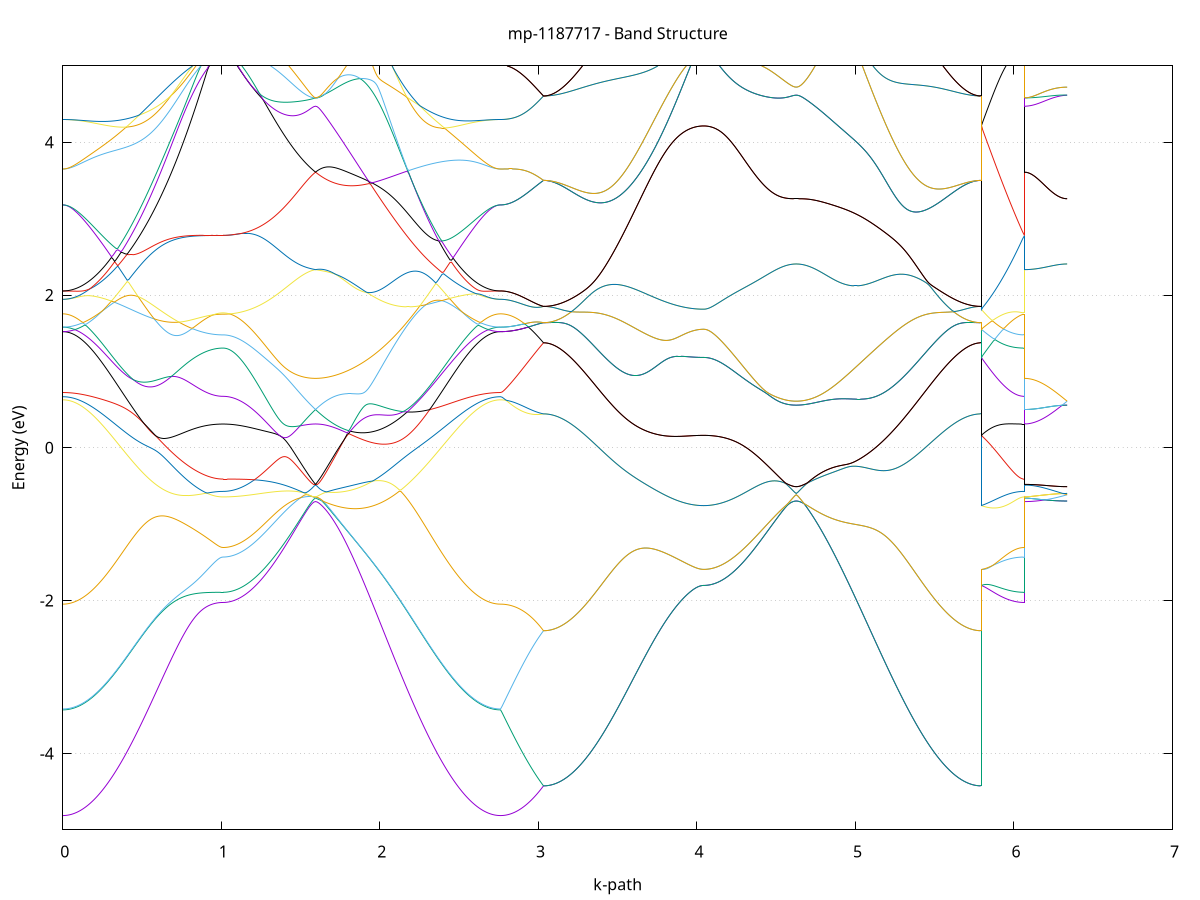 set title 'mp-1187717 - Band Structure'
set xlabel 'k-path'
set ylabel 'Energy (eV)'
set grid y
set yrange [-5:5]
set terminal png size 800,600
set output 'mp-1187717_bands_gnuplot.png'
plot '-' using 1:2 with lines notitle, '-' using 1:2 with lines notitle, '-' using 1:2 with lines notitle, '-' using 1:2 with lines notitle, '-' using 1:2 with lines notitle, '-' using 1:2 with lines notitle, '-' using 1:2 with lines notitle, '-' using 1:2 with lines notitle, '-' using 1:2 with lines notitle, '-' using 1:2 with lines notitle, '-' using 1:2 with lines notitle, '-' using 1:2 with lines notitle, '-' using 1:2 with lines notitle, '-' using 1:2 with lines notitle, '-' using 1:2 with lines notitle, '-' using 1:2 with lines notitle, '-' using 1:2 with lines notitle, '-' using 1:2 with lines notitle, '-' using 1:2 with lines notitle, '-' using 1:2 with lines notitle, '-' using 1:2 with lines notitle, '-' using 1:2 with lines notitle, '-' using 1:2 with lines notitle, '-' using 1:2 with lines notitle, '-' using 1:2 with lines notitle, '-' using 1:2 with lines notitle, '-' using 1:2 with lines notitle, '-' using 1:2 with lines notitle, '-' using 1:2 with lines notitle, '-' using 1:2 with lines notitle, '-' using 1:2 with lines notitle, '-' using 1:2 with lines notitle, '-' using 1:2 with lines notitle, '-' using 1:2 with lines notitle, '-' using 1:2 with lines notitle, '-' using 1:2 with lines notitle, '-' using 1:2 with lines notitle, '-' using 1:2 with lines notitle, '-' using 1:2 with lines notitle, '-' using 1:2 with lines notitle, '-' using 1:2 with lines notitle, '-' using 1:2 with lines notitle, '-' using 1:2 with lines notitle, '-' using 1:2 with lines notitle, '-' using 1:2 with lines notitle, '-' using 1:2 with lines notitle, '-' using 1:2 with lines notitle, '-' using 1:2 with lines notitle
0.000000 -42.647307
0.009909 -42.647307
0.019818 -42.647307
0.029727 -42.647207
0.039636 -42.647107
0.049545 -42.647007
0.059455 -42.646807
0.069364 -42.646707
0.079273 -42.646507
0.089182 -42.646207
0.099091 -42.646007
0.109000 -42.645707
0.118909 -42.645407
0.128818 -42.645007
0.138727 -42.644707
0.148636 -42.644307
0.158546 -42.643907
0.168455 -42.643407
0.178364 -42.643007
0.188273 -42.642507
0.198182 -42.642007
0.208091 -42.641407
0.218000 -42.640907
0.227909 -42.640307
0.237818 -42.639707
0.247727 -42.639007
0.257636 -42.638407
0.267546 -42.637707
0.277455 -42.637007
0.287364 -42.636307
0.297273 -42.635607
0.307182 -42.634907
0.317091 -42.634107
0.327000 -42.633307
0.336909 -42.632507
0.346818 -42.631707
0.356727 -42.630907
0.366637 -42.630007
0.376546 -42.629207
0.386455 -42.628307
0.396364 -42.627407
0.406273 -42.626507
0.416182 -42.625607
0.426091 -42.624707
0.436000 -42.623807
0.445909 -42.622907
0.455818 -42.621907
0.465727 -42.621007
0.475637 -42.620007
0.485546 -42.619007
0.495455 -42.618107
0.505364 -42.617107
0.515273 -42.616107
0.525182 -42.615107
0.535091 -42.614107
0.545000 -42.613107
0.554909 -42.612207
0.564818 -42.611207
0.574728 -42.610207
0.584637 -42.609207
0.594546 -42.608207
0.604455 -42.607207
0.614364 -42.606307
0.624273 -42.605307
0.634182 -42.604307
0.644091 -42.603407
0.654000 -42.602407
0.663909 -42.601507
0.673818 -42.600607
0.683728 -42.599707
0.693637 -42.598807
0.703546 -42.597907
0.713455 -42.597007
0.723364 -42.596107
0.733273 -42.595307
0.743182 -42.594407
0.753091 -42.593607
0.763000 -42.592807
0.772909 -42.592107
0.782819 -42.591307
0.792728 -42.590607
0.802637 -42.589907
0.812546 -42.589207
0.822455 -42.588507
0.832364 -42.587907
0.842273 -42.587207
0.852182 -42.586707
0.862091 -42.586107
0.872000 -42.585607
0.881909 -42.585107
0.891819 -42.584607
0.901728 -42.584207
0.911637 -42.583807
0.921546 -42.583407
0.931455 -42.583107
0.941364 -42.582807
0.951273 -42.582507
0.961182 -42.582307
0.971091 -42.582107
0.981000 -42.582007
0.990910 -42.581907
1.000819 -42.581807
1.010728 -42.581807
1.010728 -42.581807
1.020618 -42.581807
1.030509 -42.581807
1.040399 -42.581807
1.050290 -42.581707
1.060181 -42.581707
1.070071 -42.581607
1.079962 -42.581507
1.089852 -42.581407
1.099743 -42.581307
1.109633 -42.581207
1.119524 -42.581107
1.129415 -42.580907
1.139305 -42.580807
1.149196 -42.580607
1.159086 -42.580407
1.168977 -42.580207
1.178868 -42.580007
1.188758 -42.579807
1.198649 -42.579607
1.208539 -42.579407
1.218430 -42.579107
1.228320 -42.578907
1.238211 -42.578707
1.248102 -42.578407
1.257992 -42.578107
1.267883 -42.577907
1.277773 -42.577607
1.287664 -42.577307
1.297554 -42.577007
1.307445 -42.576707
1.317336 -42.576407
1.327226 -42.576107
1.337117 -42.575807
1.347007 -42.575507
1.356898 -42.575207
1.366788 -42.574907
1.376679 -42.574607
1.386570 -42.574307
1.396460 -42.574007
1.406351 -42.573707
1.416241 -42.573407
1.426132 -42.573107
1.436022 -42.572807
1.445913 -42.572507
1.455804 -42.572307
1.465694 -42.572007
1.475585 -42.571707
1.485475 -42.571507
1.495366 -42.571307
1.505257 -42.571107
1.515147 -42.570907
1.525038 -42.570707
1.534928 -42.570607
1.544819 -42.570407
1.554709 -42.570307
1.564600 -42.570207
1.574491 -42.570207
1.584381 -42.570107
1.594272 -42.570107
1.594272 -42.570107
1.604247 -42.570107
1.614222 -42.570207
1.624197 -42.570207
1.634172 -42.570307
1.644147 -42.570507
1.654122 -42.570607
1.664097 -42.570807
1.674073 -42.571107
1.684048 -42.571307
1.694023 -42.571607
1.703998 -42.571907
1.713973 -42.572207
1.723948 -42.572607
1.733923 -42.573007
1.743898 -42.573407
1.753873 -42.573907
1.763849 -42.574407
1.773824 -42.574907
1.783799 -42.575407
1.793774 -42.575907
1.803749 -42.576507
1.813724 -42.577107
1.823699 -42.577707
1.833674 -42.578307
1.843649 -42.579007
1.853624 -42.579707
1.863600 -42.580407
1.873575 -42.581107
1.883550 -42.581807
1.893525 -42.582607
1.903500 -42.583307
1.913475 -42.584107
1.923450 -42.584907
1.933425 -42.585707
1.943401 -42.586607
1.953376 -42.587407
1.963351 -42.588307
1.973326 -42.589107
1.983301 -42.590007
1.993276 -42.590907
2.003251 -42.591807
2.013226 -42.592707
2.023201 -42.593707
2.033176 -42.594607
2.043152 -42.595607
2.053127 -42.596507
2.063102 -42.597507
2.073077 -42.598507
2.083052 -42.599407
2.093027 -42.600407
2.103002 -42.601407
2.112977 -42.602407
2.122952 -42.603407
2.132928 -42.604507
2.142903 -42.605507
2.152878 -42.606507
2.162853 -42.607507
2.172828 -42.608507
2.182803 -42.609507
2.192778 -42.610607
2.202753 -42.611607
2.212728 -42.612607
2.222704 -42.613607
2.232679 -42.614607
2.242654 -42.615607
2.252629 -42.616607
2.262604 -42.617607
2.272579 -42.618607
2.282554 -42.619607
2.292529 -42.620607
2.302504 -42.621507
2.312480 -42.622507
2.322455 -42.623507
2.332430 -42.624407
2.342405 -42.625307
2.352380 -42.626307
2.362355 -42.627207
2.372330 -42.628107
2.382305 -42.629007
2.392280 -42.629807
2.402256 -42.630707
2.412231 -42.631507
2.422206 -42.632307
2.432181 -42.633107
2.442156 -42.633907
2.452131 -42.634707
2.462106 -42.635507
2.472081 -42.636207
2.482056 -42.636907
2.492032 -42.637607
2.502007 -42.638307
2.511982 -42.638907
2.521957 -42.639607
2.531932 -42.640207
2.541907 -42.640807
2.551882 -42.641307
2.561857 -42.641907
2.571832 -42.642407
2.581808 -42.642907
2.591783 -42.643407
2.601758 -42.643807
2.611733 -42.644207
2.621708 -42.644607
2.631683 -42.645007
2.641658 -42.645307
2.651633 -42.645707
2.661608 -42.645907
2.671583 -42.646207
2.681559 -42.646407
2.691534 -42.646607
2.701509 -42.646807
2.711484 -42.647007
2.721459 -42.647107
2.731434 -42.647207
2.741409 -42.647307
2.751384 -42.647307
2.761359 -42.647307
2.761359 -42.647307
2.771035 -42.647307
2.780711 -42.647307
2.790387 -42.647207
2.800063 -42.647107
2.809738 -42.647007
2.819414 -42.646807
2.829090 -42.646707
2.838766 -42.646507
2.848442 -42.646207
2.858117 -42.646007
2.867793 -42.645707
2.877469 -42.645407
2.887145 -42.645107
2.896821 -42.644707
2.906496 -42.644307
2.916172 -42.643907
2.925848 -42.643507
2.935524 -42.643007
2.945199 -42.642607
2.954875 -42.642107
2.964551 -42.641607
2.974227 -42.641007
2.983903 -42.640407
2.993578 -42.639907
3.003254 -42.639307
3.012930 -42.638607
3.022606 -42.638007
3.032282 -42.637307
3.032282 -42.637307
3.042191 -42.637307
3.052100 -42.637307
3.062009 -42.637207
3.071918 -42.637107
3.081827 -42.637007
3.091736 -42.636907
3.101645 -42.636707
3.111554 -42.636507
3.121463 -42.636307
3.131373 -42.636107
3.141282 -42.635807
3.151191 -42.635507
3.161100 -42.635207
3.171009 -42.634907
3.180918 -42.634507
3.190827 -42.634107
3.200736 -42.633707
3.210645 -42.633307
3.220554 -42.632907
3.230464 -42.632407
3.240373 -42.631907
3.250282 -42.631407
3.260191 -42.630807
3.270100 -42.630307
3.280009 -42.629707
3.289918 -42.629107
3.299827 -42.628507
3.309736 -42.627907
3.319645 -42.627207
3.329554 -42.626607
3.339464 -42.625907
3.349373 -42.625207
3.359282 -42.624507
3.369191 -42.623807
3.379100 -42.623007
3.389009 -42.622307
3.398918 -42.621507
3.408827 -42.620707
3.418736 -42.619907
3.428645 -42.619107
3.438555 -42.618307
3.448464 -42.617507
3.458373 -42.616707
3.468282 -42.615807
3.478191 -42.615007
3.488100 -42.614107
3.498009 -42.613307
3.507918 -42.612407
3.517827 -42.611507
3.527736 -42.610707
3.537645 -42.609807
3.547555 -42.608907
3.557464 -42.608007
3.567373 -42.607107
3.577282 -42.606307
3.587191 -42.605407
3.597100 -42.604507
3.607009 -42.603607
3.616918 -42.602707
3.626827 -42.601907
3.636736 -42.601007
3.646646 -42.600107
3.656555 -42.599307
3.666464 -42.598407
3.676373 -42.597607
3.686282 -42.596807
3.696191 -42.595907
3.706100 -42.595107
3.716009 -42.594307
3.725918 -42.593507
3.735827 -42.592807
3.745736 -42.592007
3.755646 -42.591207
3.765555 -42.590507
3.775464 -42.589807
3.785373 -42.589107
3.795282 -42.588407
3.805191 -42.587707
3.815100 -42.587107
3.825009 -42.586407
3.834918 -42.585807
3.844827 -42.585307
3.854737 -42.584707
3.864646 -42.584107
3.874555 -42.583607
3.884464 -42.583107
3.894373 -42.582707
3.904282 -42.582207
3.914191 -42.581807
3.924100 -42.581407
3.934009 -42.581107
3.943918 -42.580707
3.953827 -42.580407
3.963737 -42.580207
3.973646 -42.579907
3.983555 -42.579707
3.993464 -42.579507
4.003373 -42.579407
4.013282 -42.579307
4.023191 -42.579207
4.033100 -42.579207
4.043009 -42.579107
4.043009 -42.579107
4.052900 -42.579107
4.062790 -42.579107
4.072681 -42.579107
4.082572 -42.579107
4.092462 -42.579007
4.102353 -42.578907
4.112243 -42.578907
4.122134 -42.578807
4.132025 -42.578707
4.141915 -42.578607
4.151806 -42.578507
4.161696 -42.578407
4.171587 -42.578307
4.181477 -42.578107
4.191368 -42.578007
4.201259 -42.577807
4.211149 -42.577707
4.221040 -42.577507
4.230930 -42.577307
4.240821 -42.577107
4.250711 -42.577007
4.260602 -42.576807
4.270493 -42.576607
4.280383 -42.576407
4.290274 -42.576107
4.300164 -42.575907
4.310055 -42.575707
4.319945 -42.575507
4.329836 -42.575207
4.339727 -42.575007
4.349617 -42.574807
4.359508 -42.574507
4.369398 -42.574307
4.379289 -42.574107
4.389179 -42.573807
4.399070 -42.573607
4.408961 -42.573407
4.418851 -42.573107
4.428742 -42.572907
4.438632 -42.572707
4.448523 -42.572507
4.458414 -42.572207
4.468304 -42.572007
4.478195 -42.571807
4.488085 -42.571607
4.497976 -42.571407
4.507866 -42.571307
4.517757 -42.571107
4.527648 -42.570907
4.537538 -42.570807
4.547429 -42.570707
4.557319 -42.570507
4.567210 -42.570407
4.577100 -42.570307
4.586991 -42.570307
4.596882 -42.570207
4.606772 -42.570107
4.616663 -42.570107
4.626553 -42.570107
4.626553 -42.570107
4.636528 -42.570107
4.646503 -42.570107
4.656479 -42.570207
4.666454 -42.570307
4.676429 -42.570407
4.686404 -42.570507
4.696379 -42.570607
4.706354 -42.570807
4.716329 -42.570907
4.726304 -42.571107
4.736279 -42.571407
4.746255 -42.571607
4.756230 -42.571907
4.766205 -42.572207
4.776180 -42.572507
4.786155 -42.572807
4.796130 -42.573207
4.806105 -42.573607
4.816080 -42.574007
4.826055 -42.574407
4.836031 -42.574807
4.846006 -42.575307
4.855981 -42.575807
4.865956 -42.576307
4.875931 -42.576807
4.885906 -42.577307
4.895881 -42.577907
4.905856 -42.578507
4.915831 -42.579107
4.925807 -42.579707
4.935782 -42.580307
4.945757 -42.581007
4.955732 -42.581607
4.965707 -42.582307
4.975682 -42.583007
4.985657 -42.583707
4.995632 -42.584507
5.005607 -42.585207
5.015583 -42.586007
5.025558 -42.586707
5.035533 -42.587507
5.045508 -42.588307
5.055483 -42.589107
5.065458 -42.589907
5.075433 -42.590707
5.085408 -42.591607
5.095383 -42.592407
5.105359 -42.593307
5.115334 -42.594107
5.125309 -42.595007
5.135284 -42.595907
5.145259 -42.596707
5.155234 -42.597607
5.165209 -42.598507
5.175184 -42.599407
5.185159 -42.600307
5.195135 -42.601207
5.205110 -42.602107
5.215085 -42.603007
5.225060 -42.603907
5.235035 -42.604807
5.245010 -42.605807
5.254985 -42.606707
5.264960 -42.607607
5.274935 -42.608507
5.284910 -42.609407
5.294886 -42.610307
5.304861 -42.611207
5.314836 -42.612007
5.324811 -42.612907
5.334786 -42.613807
5.344761 -42.614707
5.354736 -42.615507
5.364711 -42.616407
5.374686 -42.617207
5.384662 -42.618107
5.394637 -42.618907
5.404612 -42.619707
5.414587 -42.620507
5.424562 -42.621307
5.434537 -42.622107
5.444512 -42.622807
5.454487 -42.623607
5.464462 -42.624307
5.474438 -42.625107
5.484413 -42.625807
5.494388 -42.626407
5.504363 -42.627107
5.514338 -42.627807
5.524313 -42.628407
5.534288 -42.629007
5.544263 -42.629607
5.554238 -42.630207
5.564214 -42.630807
5.574189 -42.631307
5.584164 -42.631807
5.594139 -42.632307
5.604114 -42.632807
5.614089 -42.633307
5.624064 -42.633707
5.634039 -42.634107
5.644014 -42.634507
5.653990 -42.634807
5.663965 -42.635207
5.673940 -42.635507
5.683915 -42.635807
5.693890 -42.636007
5.703865 -42.636307
5.713840 -42.636507
5.723815 -42.636707
5.733790 -42.636907
5.743766 -42.637007
5.753741 -42.637107
5.763716 -42.637207
5.773691 -42.637307
5.783666 -42.637307
5.793641 -42.637307
5.793641 -42.579107
5.803317 -42.579307
5.812993 -42.579507
5.822668 -42.579607
5.832344 -42.579807
5.842020 -42.579907
5.851696 -42.580107
5.861372 -42.580207
5.871047 -42.580407
5.880723 -42.580507
5.890399 -42.580607
5.900075 -42.580807
5.909751 -42.580907
5.919426 -42.581007
5.929102 -42.581107
5.938778 -42.581207
5.948454 -42.581307
5.958130 -42.581407
5.967805 -42.581407
5.977481 -42.581507
5.987157 -42.581607
5.996833 -42.581607
6.006508 -42.581707
6.016184 -42.581707
6.025860 -42.581807
6.035536 -42.581807
6.045212 -42.581807
6.054887 -42.581807
6.064563 -42.581807
6.064563 -42.570107
6.074239 -42.570107
6.083915 -42.570107
6.093591 -42.570107
6.103266 -42.570107
6.112942 -42.570107
6.122618 -42.570107
6.132294 -42.570107
6.141970 -42.570107
6.151645 -42.570107
6.161321 -42.570107
6.170997 -42.570107
6.180673 -42.570107
6.190349 -42.570107
6.200024 -42.570107
6.209700 -42.570107
6.219376 -42.570107
6.229052 -42.570107
6.238727 -42.570107
6.248403 -42.570107
6.258079 -42.570107
6.267755 -42.570107
6.277431 -42.570107
6.287106 -42.570107
6.296782 -42.570107
6.306458 -42.570107
6.316134 -42.570107
6.325810 -42.570107
6.335485 -42.570107
e
0.000000 -42.618707
0.009909 -42.618607
0.019818 -42.618607
0.029727 -42.618607
0.039636 -42.618507
0.049545 -42.618407
0.059455 -42.618307
0.069364 -42.618207
0.079273 -42.618007
0.089182 -42.617807
0.099091 -42.617607
0.109000 -42.617407
0.118909 -42.617207
0.128818 -42.617007
0.138727 -42.616707
0.148636 -42.616407
0.158546 -42.616107
0.168455 -42.615807
0.178364 -42.615407
0.188273 -42.615107
0.198182 -42.614707
0.208091 -42.614307
0.218000 -42.613907
0.227909 -42.613507
0.237818 -42.613007
0.247727 -42.612607
0.257636 -42.612107
0.267546 -42.611607
0.277455 -42.611207
0.287364 -42.610607
0.297273 -42.610107
0.307182 -42.609607
0.317091 -42.609007
0.327000 -42.608507
0.336909 -42.607907
0.346818 -42.607307
0.356727 -42.606707
0.366637 -42.606107
0.376546 -42.605507
0.386455 -42.604907
0.396364 -42.604307
0.406273 -42.603707
0.416182 -42.603007
0.426091 -42.602407
0.436000 -42.601807
0.445909 -42.601107
0.455818 -42.600507
0.465727 -42.599807
0.475637 -42.599107
0.485546 -42.598507
0.495455 -42.597807
0.505364 -42.597107
0.515273 -42.596507
0.525182 -42.595807
0.535091 -42.595207
0.545000 -42.594507
0.554909 -42.593807
0.564818 -42.593207
0.574728 -42.592507
0.584637 -42.591907
0.594546 -42.591207
0.604455 -42.590607
0.614364 -42.590007
0.624273 -42.589307
0.634182 -42.588707
0.644091 -42.588107
0.654000 -42.587507
0.663909 -42.586907
0.673818 -42.586307
0.683728 -42.585807
0.693637 -42.585207
0.703546 -42.584707
0.713455 -42.584107
0.723364 -42.583607
0.733273 -42.583107
0.743182 -42.582607
0.753091 -42.582107
0.763000 -42.581607
0.772909 -42.581207
0.782819 -42.580707
0.792728 -42.580307
0.802637 -42.579907
0.812546 -42.579507
0.822455 -42.579107
0.832364 -42.578807
0.842273 -42.578407
0.852182 -42.578107
0.862091 -42.577807
0.872000 -42.577507
0.881909 -42.577207
0.891819 -42.577007
0.901728 -42.576807
0.911637 -42.576507
0.921546 -42.576407
0.931455 -42.576207
0.941364 -42.576007
0.951273 -42.575907
0.961182 -42.575807
0.971091 -42.575707
0.981000 -42.575607
0.990910 -42.575607
1.000819 -42.575507
1.010728 -42.575507
1.010728 -42.575507
1.020618 -42.575507
1.030509 -42.575507
1.040399 -42.575507
1.050290 -42.575507
1.060181 -42.575407
1.070071 -42.575407
1.079962 -42.575407
1.089852 -42.575307
1.099743 -42.575307
1.109633 -42.575207
1.119524 -42.575107
1.129415 -42.575007
1.139305 -42.575007
1.149196 -42.574907
1.159086 -42.574807
1.168977 -42.574707
1.178868 -42.574607
1.188758 -42.574507
1.198649 -42.574407
1.208539 -42.574307
1.218430 -42.574107
1.228320 -42.574007
1.238211 -42.573907
1.248102 -42.573807
1.257992 -42.573607
1.267883 -42.573507
1.277773 -42.573407
1.287664 -42.573207
1.297554 -42.573107
1.307445 -42.572907
1.317336 -42.572807
1.327226 -42.572707
1.337117 -42.572507
1.347007 -42.572407
1.356898 -42.572207
1.366788 -42.572107
1.376679 -42.572007
1.386570 -42.571807
1.396460 -42.571707
1.406351 -42.571607
1.416241 -42.571407
1.426132 -42.571307
1.436022 -42.571207
1.445913 -42.571107
1.455804 -42.571007
1.465694 -42.570807
1.475585 -42.570707
1.485475 -42.570707
1.495366 -42.570607
1.505257 -42.570507
1.515147 -42.570407
1.525038 -42.570307
1.534928 -42.570307
1.544819 -42.570207
1.554709 -42.570207
1.564600 -42.570207
1.574491 -42.570107
1.584381 -42.570107
1.594272 -42.570107
1.594272 -42.570107
1.604247 -42.570107
1.614222 -42.570107
1.624197 -42.570207
1.634172 -42.570207
1.644147 -42.570207
1.654122 -42.570307
1.664097 -42.570407
1.674073 -42.570507
1.684048 -42.570607
1.694023 -42.570707
1.703998 -42.570807
1.713973 -42.570907
1.723948 -42.571107
1.733923 -42.571307
1.743898 -42.571407
1.753873 -42.571607
1.763849 -42.571807
1.773824 -42.572107
1.783799 -42.572307
1.793774 -42.572507
1.803749 -42.572807
1.813724 -42.573107
1.823699 -42.573407
1.833674 -42.573707
1.843649 -42.574007
1.853624 -42.574307
1.863600 -42.574707
1.873575 -42.575007
1.883550 -42.575407
1.893525 -42.575807
1.903500 -42.576207
1.913475 -42.576607
1.923450 -42.577107
1.933425 -42.577507
1.943401 -42.578007
1.953376 -42.578407
1.963351 -42.578907
1.973326 -42.579407
1.983301 -42.579907
1.993276 -42.580507
2.003251 -42.581007
2.013226 -42.581507
2.023201 -42.582107
2.033176 -42.582707
2.043152 -42.583207
2.053127 -42.583807
2.063102 -42.584407
2.073077 -42.585007
2.083052 -42.585607
2.093027 -42.586207
2.103002 -42.586907
2.112977 -42.587507
2.122952 -42.588107
2.132928 -42.588807
2.142903 -42.589407
2.152878 -42.590107
2.162853 -42.590707
2.172828 -42.591407
2.182803 -42.592107
2.192778 -42.592807
2.202753 -42.593407
2.212728 -42.594107
2.222704 -42.594807
2.232679 -42.595507
2.242654 -42.596107
2.252629 -42.596807
2.262604 -42.597507
2.272579 -42.598207
2.282554 -42.598907
2.292529 -42.599507
2.302504 -42.600207
2.312480 -42.600907
2.322455 -42.601507
2.332430 -42.602207
2.342405 -42.602807
2.352380 -42.603507
2.362355 -42.604107
2.372330 -42.604707
2.382305 -42.605407
2.392280 -42.606007
2.402256 -42.606607
2.412231 -42.607207
2.422206 -42.607807
2.432181 -42.608407
2.442156 -42.608907
2.452131 -42.609507
2.462106 -42.610007
2.472081 -42.610507
2.482056 -42.611107
2.492032 -42.611607
2.502007 -42.612007
2.511982 -42.612507
2.521957 -42.613007
2.531932 -42.613407
2.541907 -42.613807
2.551882 -42.614307
2.561857 -42.614707
2.571832 -42.615007
2.581808 -42.615407
2.591783 -42.615707
2.601758 -42.616107
2.611733 -42.616407
2.621708 -42.616707
2.631683 -42.616907
2.641658 -42.617207
2.651633 -42.617407
2.661608 -42.617607
2.671583 -42.617807
2.681559 -42.618007
2.691534 -42.618107
2.701509 -42.618307
2.711484 -42.618407
2.721459 -42.618507
2.731434 -42.618607
2.741409 -42.618607
2.751384 -42.618607
2.761359 -42.618707
2.761359 -42.618707
2.771035 -42.618707
2.780711 -42.618907
2.790387 -42.619207
2.800063 -42.619607
2.809738 -42.620207
2.819414 -42.620707
2.829090 -42.621407
2.838766 -42.622107
2.848442 -42.622807
2.858117 -42.623507
2.867793 -42.624307
2.877469 -42.625107
2.887145 -42.625907
2.896821 -42.626707
2.906496 -42.627507
2.916172 -42.628307
2.925848 -42.629107
2.935524 -42.629907
2.945199 -42.630707
2.954875 -42.631507
2.964551 -42.632307
2.974227 -42.633007
2.983903 -42.633807
2.993578 -42.634507
3.003254 -42.635207
3.012930 -42.636007
3.022606 -42.636607
3.032282 -42.637307
3.032282 -42.637307
3.042191 -42.637307
3.052100 -42.637307
3.062009 -42.637207
3.071918 -42.637107
3.081827 -42.637007
3.091736 -42.636907
3.101645 -42.636707
3.111554 -42.636507
3.121463 -42.636307
3.131373 -42.636107
3.141282 -42.635807
3.151191 -42.635507
3.161100 -42.635207
3.171009 -42.634907
3.180918 -42.634507
3.190827 -42.634107
3.200736 -42.633707
3.210645 -42.633307
3.220554 -42.632907
3.230464 -42.632407
3.240373 -42.631907
3.250282 -42.631407
3.260191 -42.630907
3.270100 -42.630307
3.280009 -42.629707
3.289918 -42.629107
3.299827 -42.628507
3.309736 -42.627907
3.319645 -42.627207
3.329554 -42.626607
3.339464 -42.625907
3.349373 -42.625207
3.359282 -42.624507
3.369191 -42.623807
3.379100 -42.623007
3.389009 -42.622307
3.398918 -42.621507
3.408827 -42.620707
3.418736 -42.619907
3.428645 -42.619107
3.438555 -42.618307
3.448464 -42.617507
3.458373 -42.616707
3.468282 -42.615807
3.478191 -42.615007
3.488100 -42.614107
3.498009 -42.613307
3.507918 -42.612407
3.517827 -42.611507
3.527736 -42.610707
3.537645 -42.609807
3.547555 -42.608907
3.557464 -42.608007
3.567373 -42.607107
3.577282 -42.606307
3.587191 -42.605407
3.597100 -42.604507
3.607009 -42.603607
3.616918 -42.602707
3.626827 -42.601907
3.636736 -42.601007
3.646646 -42.600107
3.656555 -42.599307
3.666464 -42.598407
3.676373 -42.597607
3.686282 -42.596807
3.696191 -42.595907
3.706100 -42.595107
3.716009 -42.594307
3.725918 -42.593507
3.735827 -42.592707
3.745736 -42.592007
3.755646 -42.591207
3.765555 -42.590507
3.775464 -42.589807
3.785373 -42.589107
3.795282 -42.588407
3.805191 -42.587707
3.815100 -42.587107
3.825009 -42.586407
3.834918 -42.585807
3.844827 -42.585207
3.854737 -42.584707
3.864646 -42.584107
3.874555 -42.583607
3.884464 -42.583107
3.894373 -42.582707
3.904282 -42.582207
3.914191 -42.581807
3.924100 -42.581407
3.934009 -42.581107
3.943918 -42.580707
3.953827 -42.580407
3.963737 -42.580207
3.973646 -42.579907
3.983555 -42.579707
3.993464 -42.579507
4.003373 -42.579407
4.013282 -42.579307
4.023191 -42.579207
4.033100 -42.579107
4.043009 -42.579107
4.043009 -42.579107
4.052900 -42.579107
4.062790 -42.579107
4.072681 -42.579107
4.082572 -42.579007
4.092462 -42.579007
4.102353 -42.578907
4.112243 -42.578907
4.122134 -42.578807
4.132025 -42.578707
4.141915 -42.578607
4.151806 -42.578507
4.161696 -42.578407
4.171587 -42.578307
4.181477 -42.578107
4.191368 -42.578007
4.201259 -42.577807
4.211149 -42.577707
4.221040 -42.577507
4.230930 -42.577307
4.240821 -42.577107
4.250711 -42.577007
4.260602 -42.576807
4.270493 -42.576607
4.280383 -42.576307
4.290274 -42.576107
4.300164 -42.575907
4.310055 -42.575707
4.319945 -42.575507
4.329836 -42.575207
4.339727 -42.575007
4.349617 -42.574807
4.359508 -42.574507
4.369398 -42.574307
4.379289 -42.574107
4.389179 -42.573807
4.399070 -42.573607
4.408961 -42.573407
4.418851 -42.573107
4.428742 -42.572907
4.438632 -42.572707
4.448523 -42.572507
4.458414 -42.572207
4.468304 -42.572007
4.478195 -42.571807
4.488085 -42.571607
4.497976 -42.571407
4.507866 -42.571307
4.517757 -42.571107
4.527648 -42.570907
4.537538 -42.570807
4.547429 -42.570607
4.557319 -42.570507
4.567210 -42.570407
4.577100 -42.570307
4.586991 -42.570207
4.596882 -42.570207
4.606772 -42.570107
4.616663 -42.570107
4.626553 -42.570107
4.626553 -42.570107
4.636528 -42.570107
4.646503 -42.570107
4.656479 -42.570207
4.666454 -42.570307
4.676429 -42.570407
4.686404 -42.570507
4.696379 -42.570607
4.706354 -42.570807
4.716329 -42.570907
4.726304 -42.571107
4.736279 -42.571407
4.746255 -42.571607
4.756230 -42.571907
4.766205 -42.572207
4.776180 -42.572507
4.786155 -42.572807
4.796130 -42.573207
4.806105 -42.573607
4.816080 -42.574007
4.826055 -42.574407
4.836031 -42.574807
4.846006 -42.575307
4.855981 -42.575807
4.865956 -42.576307
4.875931 -42.576807
4.885906 -42.577307
4.895881 -42.577907
4.905856 -42.578507
4.915831 -42.579107
4.925807 -42.579707
4.935782 -42.580307
4.945757 -42.581007
4.955732 -42.581607
4.965707 -42.582307
4.975682 -42.583007
4.985657 -42.583707
4.995632 -42.584507
5.005607 -42.585207
5.015583 -42.586007
5.025558 -42.586707
5.035533 -42.587507
5.045508 -42.588307
5.055483 -42.589107
5.065458 -42.589907
5.075433 -42.590707
5.085408 -42.591607
5.095383 -42.592407
5.105359 -42.593307
5.115334 -42.594107
5.125309 -42.595007
5.135284 -42.595907
5.145259 -42.596707
5.155234 -42.597607
5.165209 -42.598507
5.175184 -42.599407
5.185159 -42.600307
5.195135 -42.601207
5.205110 -42.602107
5.215085 -42.603007
5.225060 -42.603907
5.235035 -42.604807
5.245010 -42.605707
5.254985 -42.606707
5.264960 -42.607607
5.274935 -42.608507
5.284910 -42.609407
5.294886 -42.610307
5.304861 -42.611207
5.314836 -42.612007
5.324811 -42.612907
5.334786 -42.613807
5.344761 -42.614707
5.354736 -42.615507
5.364711 -42.616407
5.374686 -42.617207
5.384662 -42.618107
5.394637 -42.618907
5.404612 -42.619707
5.414587 -42.620507
5.424562 -42.621307
5.434537 -42.622107
5.444512 -42.622807
5.454487 -42.623607
5.464462 -42.624307
5.474438 -42.625007
5.484413 -42.625807
5.494388 -42.626407
5.504363 -42.627107
5.514338 -42.627807
5.524313 -42.628407
5.534288 -42.629007
5.544263 -42.629607
5.554238 -42.630207
5.564214 -42.630807
5.574189 -42.631307
5.584164 -42.631807
5.594139 -42.632307
5.604114 -42.632807
5.614089 -42.633207
5.624064 -42.633707
5.634039 -42.634107
5.644014 -42.634507
5.653990 -42.634807
5.663965 -42.635207
5.673940 -42.635507
5.683915 -42.635807
5.693890 -42.636007
5.703865 -42.636307
5.713840 -42.636507
5.723815 -42.636707
5.733790 -42.636907
5.743766 -42.637007
5.753741 -42.637107
5.763716 -42.637207
5.773691 -42.637307
5.783666 -42.637307
5.793641 -42.637307
5.793641 -42.579107
5.803317 -42.579007
5.812993 -42.578807
5.822668 -42.578607
5.832344 -42.578407
5.842020 -42.578307
5.851696 -42.578107
5.861372 -42.577907
5.871047 -42.577707
5.880723 -42.577607
5.890399 -42.577407
5.900075 -42.577207
5.909751 -42.577107
5.919426 -42.576907
5.929102 -42.576707
5.938778 -42.576607
5.948454 -42.576407
5.958130 -42.576307
5.967805 -42.576207
5.977481 -42.576107
5.987157 -42.576007
5.996833 -42.575907
6.006508 -42.575807
6.016184 -42.575707
6.025860 -42.575607
6.035536 -42.575607
6.045212 -42.575607
6.054887 -42.575507
6.064563 -42.575507
6.064563 -42.570107
6.074239 -42.570107
6.083915 -42.570107
6.093591 -42.570107
6.103266 -42.570107
6.112942 -42.570107
6.122618 -42.570107
6.132294 -42.570107
6.141970 -42.570107
6.151645 -42.570107
6.161321 -42.570107
6.170997 -42.570107
6.180673 -42.570107
6.190349 -42.570107
6.200024 -42.570107
6.209700 -42.570107
6.219376 -42.570107
6.229052 -42.570107
6.238727 -42.570107
6.248403 -42.570107
6.258079 -42.570107
6.267755 -42.570107
6.277431 -42.570107
6.287106 -42.570107
6.296782 -42.570107
6.306458 -42.570107
6.316134 -42.570107
6.325810 -42.570107
6.335485 -42.570107
e
0.000000 -42.603907
0.009909 -42.603807
0.019818 -42.603807
0.029727 -42.603807
0.039636 -42.603707
0.049545 -42.603607
0.059455 -42.603507
0.069364 -42.603407
0.079273 -42.603207
0.089182 -42.603007
0.099091 -42.602807
0.109000 -42.602607
0.118909 -42.602407
0.128818 -42.602207
0.138727 -42.601907
0.148636 -42.601607
0.158546 -42.601307
0.168455 -42.601007
0.178364 -42.600607
0.188273 -42.600307
0.198182 -42.599907
0.208091 -42.599507
0.218000 -42.599107
0.227909 -42.598707
0.237818 -42.598207
0.247727 -42.597807
0.257636 -42.597307
0.267546 -42.596807
0.277455 -42.596307
0.287364 -42.595807
0.297273 -42.595307
0.307182 -42.594807
0.317091 -42.594207
0.327000 -42.593707
0.336909 -42.593107
0.346818 -42.592507
0.356727 -42.591907
0.366637 -42.591307
0.376546 -42.590707
0.386455 -42.590107
0.396364 -42.589507
0.406273 -42.588807
0.416182 -42.588207
0.426091 -42.587607
0.436000 -42.586907
0.445909 -42.586307
0.455818 -42.585607
0.465727 -42.584907
0.475637 -42.584307
0.485546 -42.583607
0.495455 -42.583007
0.505364 -42.582307
0.515273 -42.581607
0.525182 -42.581007
0.535091 -42.580307
0.545000 -42.579607
0.554909 -42.579007
0.564818 -42.578307
0.574728 -42.577707
0.584637 -42.577007
0.594546 -42.576407
0.604455 -42.575707
0.614364 -42.575107
0.624273 -42.574507
0.634182 -42.573807
0.644091 -42.573207
0.654000 -42.572607
0.663909 -42.572007
0.673818 -42.571407
0.683728 -42.570907
0.693637 -42.570307
0.703546 -42.569807
0.713455 -42.569207
0.723364 -42.568707
0.733273 -42.568207
0.743182 -42.567707
0.753091 -42.567207
0.763000 -42.566707
0.772909 -42.566307
0.782819 -42.565807
0.792728 -42.565407
0.802637 -42.565007
0.812546 -42.564607
0.822455 -42.564207
0.832364 -42.563807
0.842273 -42.563507
0.852182 -42.563207
0.862091 -42.562907
0.872000 -42.562607
0.881909 -42.562307
0.891819 -42.562107
0.901728 -42.561807
0.911637 -42.561607
0.921546 -42.561407
0.931455 -42.561207
0.941364 -42.561107
0.951273 -42.561007
0.961182 -42.560807
0.971091 -42.560707
0.981000 -42.560707
0.990910 -42.560607
1.000819 -42.560607
1.010728 -42.560607
1.010728 -42.560607
1.020618 -42.560607
1.030509 -42.560607
1.040399 -42.560607
1.050290 -42.560507
1.060181 -42.560507
1.070071 -42.560507
1.079962 -42.560407
1.089852 -42.560407
1.099743 -42.560307
1.109633 -42.560207
1.119524 -42.560207
1.129415 -42.560107
1.139305 -42.560007
1.149196 -42.559907
1.159086 -42.559807
1.168977 -42.559707
1.178868 -42.559607
1.188758 -42.559507
1.198649 -42.559407
1.208539 -42.559307
1.218430 -42.559207
1.228320 -42.559107
1.238211 -42.558907
1.248102 -42.558807
1.257992 -42.558707
1.267883 -42.558507
1.277773 -42.558407
1.287664 -42.558307
1.297554 -42.558107
1.307445 -42.558007
1.317336 -42.557907
1.327226 -42.557707
1.337117 -42.557607
1.347007 -42.557407
1.356898 -42.557307
1.366788 -42.557107
1.376679 -42.557007
1.386570 -42.556907
1.396460 -42.556707
1.406351 -42.556607
1.416241 -42.556507
1.426132 -42.556407
1.436022 -42.556207
1.445913 -42.556107
1.455804 -42.556007
1.465694 -42.555907
1.475585 -42.555807
1.485475 -42.555707
1.495366 -42.555607
1.505257 -42.555507
1.515147 -42.555507
1.525038 -42.555407
1.534928 -42.555307
1.544819 -42.555307
1.554709 -42.555207
1.564600 -42.555207
1.574491 -42.555207
1.584381 -42.555207
1.594272 -42.555207
1.594272 -42.555207
1.604247 -42.555207
1.614222 -42.555207
1.624197 -42.555207
1.634172 -42.555207
1.644147 -42.555307
1.654122 -42.555407
1.664097 -42.555407
1.674073 -42.555507
1.684048 -42.555607
1.694023 -42.555707
1.703998 -42.555907
1.713973 -42.556007
1.723948 -42.556107
1.733923 -42.556307
1.743898 -42.556507
1.753873 -42.556707
1.763849 -42.556907
1.773824 -42.557107
1.783799 -42.557307
1.793774 -42.557607
1.803749 -42.557907
1.813724 -42.558107
1.823699 -42.558407
1.833674 -42.558707
1.843649 -42.559107
1.853624 -42.559407
1.863600 -42.559807
1.873575 -42.560107
1.883550 -42.560507
1.893525 -42.560907
1.903500 -42.561307
1.913475 -42.561707
1.923450 -42.562107
1.933425 -42.562607
1.943401 -42.563107
1.953376 -42.563507
1.963351 -42.564007
1.973326 -42.564507
1.983301 -42.565007
1.993276 -42.565507
2.003251 -42.566107
2.013226 -42.566607
2.023201 -42.567207
2.033176 -42.567707
2.043152 -42.568307
2.053127 -42.568907
2.063102 -42.569507
2.073077 -42.570107
2.083052 -42.570707
2.093027 -42.571307
2.103002 -42.572007
2.112977 -42.572607
2.122952 -42.573207
2.132928 -42.573907
2.142903 -42.574507
2.152878 -42.575207
2.162853 -42.575907
2.172828 -42.576507
2.182803 -42.577207
2.192778 -42.577907
2.202753 -42.578607
2.212728 -42.579207
2.222704 -42.579907
2.232679 -42.580607
2.242654 -42.581307
2.252629 -42.582007
2.262604 -42.582607
2.272579 -42.583307
2.282554 -42.584007
2.292529 -42.584707
2.302504 -42.585407
2.312480 -42.586007
2.322455 -42.586707
2.332430 -42.587307
2.342405 -42.588007
2.352380 -42.588607
2.362355 -42.589307
2.372330 -42.589907
2.382305 -42.590507
2.392280 -42.591207
2.402256 -42.591807
2.412231 -42.592407
2.422206 -42.592907
2.432181 -42.593507
2.442156 -42.594107
2.452131 -42.594607
2.462106 -42.595207
2.472081 -42.595707
2.482056 -42.596207
2.492032 -42.596707
2.502007 -42.597207
2.511982 -42.597707
2.521957 -42.598207
2.531932 -42.598607
2.541907 -42.599007
2.551882 -42.599507
2.561857 -42.599907
2.571832 -42.600207
2.581808 -42.600607
2.591783 -42.600907
2.601758 -42.601307
2.611733 -42.601607
2.621708 -42.601907
2.631683 -42.602107
2.641658 -42.602407
2.651633 -42.602607
2.661608 -42.602807
2.671583 -42.603007
2.681559 -42.603207
2.691534 -42.603407
2.701509 -42.603507
2.711484 -42.603607
2.721459 -42.603707
2.731434 -42.603807
2.741409 -42.603807
2.751384 -42.603807
2.761359 -42.603907
2.761359 -42.603907
2.771035 -42.603807
2.780711 -42.603607
2.790387 -42.603307
2.800063 -42.602907
2.809738 -42.602307
2.819414 -42.601807
2.829090 -42.601107
2.838766 -42.600407
2.848442 -42.599707
2.858117 -42.598907
2.867793 -42.598207
2.877469 -42.597407
2.887145 -42.596607
2.896821 -42.595807
2.906496 -42.595007
2.916172 -42.594107
2.925848 -42.593307
2.935524 -42.592507
2.945199 -42.591707
2.954875 -42.590907
2.964551 -42.590107
2.974227 -42.589407
2.983903 -42.588607
2.993578 -42.587907
3.003254 -42.587107
3.012930 -42.586407
3.022606 -42.585707
3.032282 -42.585007
3.032282 -42.585007
3.042191 -42.585007
3.052100 -42.585007
3.062009 -42.584907
3.071918 -42.584907
3.081827 -42.584807
3.091736 -42.584707
3.101645 -42.584607
3.111554 -42.584507
3.121463 -42.584407
3.131373 -42.584307
3.141282 -42.584107
3.151191 -42.583907
3.161100 -42.583707
3.171009 -42.583507
3.180918 -42.583307
3.190827 -42.583107
3.200736 -42.582907
3.210645 -42.582607
3.220554 -42.582407
3.230464 -42.582107
3.240373 -42.581807
3.250282 -42.581507
3.260191 -42.581207
3.270100 -42.580907
3.280009 -42.580507
3.289918 -42.580207
3.299827 -42.579807
3.309736 -42.579507
3.319645 -42.579107
3.329554 -42.578707
3.339464 -42.578307
3.349373 -42.577907
3.359282 -42.577507
3.369191 -42.577107
3.379100 -42.576707
3.389009 -42.576307
3.398918 -42.575807
3.408827 -42.575407
3.418736 -42.575007
3.428645 -42.574507
3.438555 -42.574107
3.448464 -42.573607
3.458373 -42.573207
3.468282 -42.572707
3.478191 -42.572307
3.488100 -42.571807
3.498009 -42.571407
3.507918 -42.570907
3.517827 -42.570507
3.527736 -42.570007
3.537645 -42.569607
3.547555 -42.569107
3.557464 -42.568707
3.567373 -42.568207
3.577282 -42.567807
3.587191 -42.567407
3.597100 -42.566907
3.607009 -42.566507
3.616918 -42.566107
3.626827 -42.565707
3.636736 -42.565307
3.646646 -42.564907
3.656555 -42.564507
3.666464 -42.564107
3.676373 -42.563707
3.686282 -42.563307
3.696191 -42.563007
3.706100 -42.562607
3.716009 -42.562307
3.725918 -42.562007
3.735827 -42.561607
3.745736 -42.561307
3.755646 -42.561007
3.765555 -42.560707
3.775464 -42.560507
3.785373 -42.560207
3.795282 -42.559907
3.805191 -42.559707
3.815100 -42.559507
3.825009 -42.559207
3.834918 -42.559007
3.844827 -42.558807
3.854737 -42.558607
3.864646 -42.558407
3.874555 -42.558307
3.884464 -42.558107
3.894373 -42.558007
3.904282 -42.557807
3.914191 -42.557707
3.924100 -42.557607
3.934009 -42.557507
3.943918 -42.557407
3.953827 -42.557307
3.963737 -42.557207
3.973646 -42.557207
3.983555 -42.557107
3.993464 -42.557107
4.003373 -42.557007
4.013282 -42.557007
4.023191 -42.557007
4.033100 -42.557007
4.043009 -42.557007
4.043009 -42.557007
4.052900 -42.557007
4.062790 -42.557007
4.072681 -42.556907
4.082572 -42.556907
4.092462 -42.556907
4.102353 -42.556907
4.112243 -42.556907
4.122134 -42.556907
4.132025 -42.556807
4.141915 -42.556807
4.151806 -42.556807
4.161696 -42.556807
4.171587 -42.556707
4.181477 -42.556707
4.191368 -42.556607
4.201259 -42.556607
4.211149 -42.556607
4.221040 -42.556507
4.230930 -42.556507
4.240821 -42.556407
4.250711 -42.556407
4.260602 -42.556307
4.270493 -42.556307
4.280383 -42.556207
4.290274 -42.556207
4.300164 -42.556107
4.310055 -42.556107
4.319945 -42.556007
4.329836 -42.556007
4.339727 -42.555907
4.349617 -42.555907
4.359508 -42.555807
4.369398 -42.555807
4.379289 -42.555707
4.389179 -42.555707
4.399070 -42.555607
4.408961 -42.555607
4.418851 -42.555607
4.428742 -42.555507
4.438632 -42.555507
4.448523 -42.555507
4.458414 -42.555407
4.468304 -42.555407
4.478195 -42.555407
4.488085 -42.555307
4.497976 -42.555307
4.507866 -42.555307
4.517757 -42.555307
4.527648 -42.555207
4.537538 -42.555207
4.547429 -42.555207
4.557319 -42.555207
4.567210 -42.555207
4.577100 -42.555207
4.586991 -42.555207
4.596882 -42.555207
4.606772 -42.555207
4.616663 -42.555207
4.626553 -42.555207
4.626553 -42.555207
4.636528 -42.555207
4.646503 -42.555207
4.656479 -42.555207
4.666454 -42.555207
4.676429 -42.555207
4.686404 -42.555207
4.696379 -42.555207
4.706354 -42.555207
4.716329 -42.555207
4.726304 -42.555307
4.736279 -42.555307
4.746255 -42.555307
4.756230 -42.555407
4.766205 -42.555407
4.776180 -42.555407
4.786155 -42.555507
4.796130 -42.555507
4.806105 -42.555607
4.816080 -42.555707
4.826055 -42.555807
4.836031 -42.555807
4.846006 -42.555907
4.855981 -42.556007
4.865956 -42.556107
4.875931 -42.556307
4.885906 -42.556407
4.895881 -42.556507
4.905856 -42.556707
4.915831 -42.556807
4.925807 -42.557007
4.935782 -42.557207
4.945757 -42.557407
4.955732 -42.557607
4.965707 -42.557807
4.975682 -42.558007
4.985657 -42.558207
4.995632 -42.558507
5.005607 -42.558707
5.015583 -42.559007
5.025558 -42.559307
5.035533 -42.559507
5.045508 -42.559807
5.055483 -42.560107
5.065458 -42.560507
5.075433 -42.560807
5.085408 -42.561107
5.095383 -42.561507
5.105359 -42.561807
5.115334 -42.562207
5.125309 -42.562607
5.135284 -42.562907
5.145259 -42.563307
5.155234 -42.563707
5.165209 -42.564107
5.175184 -42.564507
5.185159 -42.564907
5.195135 -42.565407
5.205110 -42.565807
5.215085 -42.566207
5.225060 -42.566607
5.235035 -42.567107
5.245010 -42.567507
5.254985 -42.568007
5.264960 -42.568407
5.274935 -42.568907
5.284910 -42.569307
5.294886 -42.569807
5.304861 -42.570307
5.314836 -42.570707
5.324811 -42.571207
5.334786 -42.571707
5.344761 -42.572107
5.354736 -42.572607
5.364711 -42.573007
5.374686 -42.573507
5.384662 -42.573907
5.394637 -42.574407
5.404612 -42.574807
5.414587 -42.575307
5.424562 -42.575707
5.434537 -42.576207
5.444512 -42.576607
5.454487 -42.577007
5.464462 -42.577407
5.474438 -42.577807
5.484413 -42.578207
5.494388 -42.578607
5.504363 -42.579007
5.514338 -42.579407
5.524313 -42.579807
5.534288 -42.580107
5.544263 -42.580507
5.554238 -42.580807
5.564214 -42.581107
5.574189 -42.581407
5.584164 -42.581707
5.594139 -42.582007
5.604114 -42.582307
5.614089 -42.582607
5.624064 -42.582807
5.634039 -42.583107
5.644014 -42.583307
5.653990 -42.583507
5.663965 -42.583707
5.673940 -42.583907
5.683915 -42.584107
5.693890 -42.584207
5.703865 -42.584407
5.713840 -42.584507
5.723815 -42.584607
5.733790 -42.584707
5.743766 -42.584807
5.753741 -42.584907
5.763716 -42.584907
5.773691 -42.585007
5.783666 -42.585007
5.793641 -42.585007
5.793641 -42.557007
5.803317 -42.557107
5.812993 -42.557307
5.822668 -42.557507
5.832344 -42.557707
5.842020 -42.557807
5.851696 -42.558007
5.861372 -42.558207
5.871047 -42.558407
5.880723 -42.558507
5.890399 -42.558707
5.900075 -42.558907
5.909751 -42.559007
5.919426 -42.559207
5.929102 -42.559407
5.938778 -42.559507
5.948454 -42.559707
5.958130 -42.559807
5.967805 -42.559907
5.977481 -42.560007
5.987157 -42.560107
5.996833 -42.560207
6.006508 -42.560307
6.016184 -42.560407
6.025860 -42.560507
6.035536 -42.560507
6.045212 -42.560607
6.054887 -42.560607
6.064563 -42.560607
6.064563 -42.555207
6.074239 -42.555207
6.083915 -42.555207
6.093591 -42.555207
6.103266 -42.555207
6.112942 -42.555207
6.122618 -42.555207
6.132294 -42.555207
6.141970 -42.555207
6.151645 -42.555207
6.161321 -42.555207
6.170997 -42.555207
6.180673 -42.555207
6.190349 -42.555207
6.200024 -42.555207
6.209700 -42.555207
6.219376 -42.555207
6.229052 -42.555207
6.238727 -42.555207
6.248403 -42.555207
6.258079 -42.555207
6.267755 -42.555207
6.277431 -42.555207
6.287106 -42.555207
6.296782 -42.555207
6.306458 -42.555207
6.316134 -42.555207
6.325810 -42.555207
6.335485 -42.555207
e
0.000000 -42.574807
0.009909 -42.574807
0.019818 -42.574807
0.029727 -42.574807
0.039636 -42.574707
0.049545 -42.574707
0.059455 -42.574607
0.069364 -42.574507
0.079273 -42.574407
0.089182 -42.574307
0.099091 -42.574207
0.109000 -42.574107
0.118909 -42.573907
0.128818 -42.573807
0.138727 -42.573607
0.148636 -42.573407
0.158546 -42.573207
0.168455 -42.573007
0.178364 -42.572807
0.188273 -42.572607
0.198182 -42.572407
0.208091 -42.572107
0.218000 -42.571907
0.227909 -42.571607
0.237818 -42.571307
0.247727 -42.571007
0.257636 -42.570807
0.267546 -42.570507
0.277455 -42.570207
0.287364 -42.569907
0.297273 -42.569507
0.307182 -42.569207
0.317091 -42.568907
0.327000 -42.568607
0.336909 -42.568207
0.346818 -42.567907
0.356727 -42.567507
0.366637 -42.567207
0.376546 -42.566807
0.386455 -42.566507
0.396364 -42.566107
0.406273 -42.565807
0.416182 -42.565407
0.426091 -42.565007
0.436000 -42.564707
0.445909 -42.564307
0.455818 -42.564007
0.465727 -42.563607
0.475637 -42.563207
0.485546 -42.562907
0.495455 -42.562507
0.505364 -42.562207
0.515273 -42.561807
0.525182 -42.561507
0.535091 -42.561207
0.545000 -42.560807
0.554909 -42.560507
0.564818 -42.560207
0.574728 -42.559907
0.584637 -42.559607
0.594546 -42.559307
0.604455 -42.559007
0.614364 -42.558707
0.624273 -42.558407
0.634182 -42.558107
0.644091 -42.557907
0.654000 -42.557607
0.663909 -42.557407
0.673818 -42.557107
0.683728 -42.556907
0.693637 -42.556707
0.703546 -42.556507
0.713455 -42.556307
0.723364 -42.556107
0.733273 -42.555907
0.743182 -42.555807
0.753091 -42.555607
0.763000 -42.555507
0.772909 -42.555307
0.782819 -42.555207
0.792728 -42.555107
0.802637 -42.555007
0.812546 -42.554907
0.822455 -42.554807
0.832364 -42.554707
0.842273 -42.554607
0.852182 -42.554607
0.862091 -42.554507
0.872000 -42.554507
0.881909 -42.554407
0.891819 -42.554407
0.901728 -42.554407
0.911637 -42.554307
0.921546 -42.554307
0.931455 -42.554307
0.941364 -42.554307
0.951273 -42.554307
0.961182 -42.554307
0.971091 -42.554307
0.981000 -42.554307
0.990910 -42.554307
1.000819 -42.554307
1.010728 -42.554307
1.010728 -42.554207
1.020618 -42.554307
1.030509 -42.554307
1.040399 -42.554307
1.050290 -42.554207
1.060181 -42.554207
1.070071 -42.554207
1.079962 -42.554207
1.089852 -42.554207
1.099743 -42.554207
1.109633 -42.554207
1.119524 -42.554207
1.129415 -42.554207
1.139305 -42.554207
1.149196 -42.554207
1.159086 -42.554207
1.168977 -42.554207
1.178868 -42.554207
1.188758 -42.554207
1.198649 -42.554207
1.208539 -42.554207
1.218430 -42.554207
1.228320 -42.554207
1.238211 -42.554207
1.248102 -42.554207
1.257992 -42.554207
1.267883 -42.554207
1.277773 -42.554207
1.287664 -42.554207
1.297554 -42.554207
1.307445 -42.554207
1.317336 -42.554207
1.327226 -42.554307
1.337117 -42.554307
1.347007 -42.554307
1.356898 -42.554307
1.366788 -42.554407
1.376679 -42.554407
1.386570 -42.554407
1.396460 -42.554507
1.406351 -42.554507
1.416241 -42.554507
1.426132 -42.554607
1.436022 -42.554607
1.445913 -42.554707
1.455804 -42.554707
1.465694 -42.554807
1.475585 -42.554807
1.485475 -42.554907
1.495366 -42.554907
1.505257 -42.555007
1.515147 -42.555007
1.525038 -42.555007
1.534928 -42.555107
1.544819 -42.555107
1.554709 -42.555107
1.564600 -42.555207
1.574491 -42.555207
1.584381 -42.555207
1.594272 -42.555207
1.594272 -42.555207
1.604247 -42.555207
1.614222 -42.555207
1.624197 -42.555107
1.634172 -42.555107
1.644147 -42.555107
1.654122 -42.555107
1.664097 -42.555007
1.674073 -42.555007
1.684048 -42.554907
1.694023 -42.554807
1.703998 -42.554807
1.713973 -42.554707
1.723948 -42.554607
1.733923 -42.554607
1.743898 -42.554507
1.753873 -42.554407
1.763849 -42.554407
1.773824 -42.554307
1.783799 -42.554307
1.793774 -42.554207
1.803749 -42.554207
1.813724 -42.554107
1.823699 -42.554107
1.833674 -42.554107
1.843649 -42.554107
1.853624 -42.554107
1.863600 -42.554107
1.873575 -42.554107
1.883550 -42.554107
1.893525 -42.554107
1.903500 -42.554207
1.913475 -42.554207
1.923450 -42.554307
1.933425 -42.554407
1.943401 -42.554507
1.953376 -42.554607
1.963351 -42.554707
1.973326 -42.554807
1.983301 -42.554907
1.993276 -42.555107
2.003251 -42.555207
2.013226 -42.555407
2.023201 -42.555507
2.033176 -42.555707
2.043152 -42.555907
2.053127 -42.556107
2.063102 -42.556307
2.073077 -42.556607
2.083052 -42.556807
2.093027 -42.557107
2.103002 -42.557307
2.112977 -42.557607
2.122952 -42.557807
2.132928 -42.558107
2.142903 -42.558407
2.152878 -42.558707
2.162853 -42.559007
2.172828 -42.559307
2.182803 -42.559607
2.192778 -42.560007
2.202753 -42.560307
2.212728 -42.560607
2.222704 -42.561007
2.232679 -42.561307
2.242654 -42.561707
2.252629 -42.562007
2.262604 -42.562407
2.272579 -42.562707
2.282554 -42.563107
2.292529 -42.563507
2.302504 -42.563807
2.312480 -42.564207
2.322455 -42.564607
2.332430 -42.564907
2.342405 -42.565307
2.352380 -42.565607
2.362355 -42.566007
2.372330 -42.566407
2.382305 -42.566707
2.392280 -42.567107
2.402256 -42.567407
2.412231 -42.567807
2.422206 -42.568107
2.432181 -42.568507
2.442156 -42.568807
2.452131 -42.569207
2.462106 -42.569507
2.472081 -42.569807
2.482056 -42.570107
2.492032 -42.570407
2.502007 -42.570707
2.511982 -42.571007
2.521957 -42.571307
2.531932 -42.571607
2.541907 -42.571807
2.551882 -42.572107
2.561857 -42.572307
2.571832 -42.572607
2.581808 -42.572807
2.591783 -42.573007
2.601758 -42.573207
2.611733 -42.573407
2.621708 -42.573607
2.631683 -42.573807
2.641658 -42.573907
2.651633 -42.574107
2.661608 -42.574207
2.671583 -42.574307
2.681559 -42.574407
2.691534 -42.574507
2.701509 -42.574607
2.711484 -42.574707
2.721459 -42.574707
2.731434 -42.574807
2.741409 -42.574807
2.751384 -42.574807
2.761359 -42.574807
2.761359 -42.574807
2.771035 -42.574907
2.780711 -42.574907
2.790387 -42.575007
2.800063 -42.575107
2.809738 -42.575207
2.819414 -42.575307
2.829090 -42.575507
2.838766 -42.575707
2.848442 -42.576007
2.858117 -42.576207
2.867793 -42.576507
2.877469 -42.576807
2.887145 -42.577107
2.896821 -42.577507
2.906496 -42.577907
2.916172 -42.578307
2.925848 -42.578707
2.935524 -42.579207
2.945199 -42.579707
2.954875 -42.580207
2.964551 -42.580707
2.974227 -42.581307
2.983903 -42.581807
2.993578 -42.582407
3.003254 -42.583107
3.012930 -42.583707
3.022606 -42.584307
3.032282 -42.585007
3.032282 -42.585007
3.042191 -42.585007
3.052100 -42.585007
3.062009 -42.584907
3.071918 -42.584907
3.081827 -42.584807
3.091736 -42.584707
3.101645 -42.584607
3.111554 -42.584507
3.121463 -42.584407
3.131373 -42.584307
3.141282 -42.584107
3.151191 -42.583907
3.161100 -42.583707
3.171009 -42.583507
3.180918 -42.583307
3.190827 -42.583107
3.200736 -42.582907
3.210645 -42.582607
3.220554 -42.582307
3.230464 -42.582107
3.240373 -42.581807
3.250282 -42.581507
3.260191 -42.581207
3.270100 -42.580807
3.280009 -42.580507
3.289918 -42.580207
3.299827 -42.579807
3.309736 -42.579507
3.319645 -42.579107
3.329554 -42.578707
3.339464 -42.578307
3.349373 -42.577907
3.359282 -42.577507
3.369191 -42.577107
3.379100 -42.576707
3.389009 -42.576307
3.398918 -42.575807
3.408827 -42.575407
3.418736 -42.575007
3.428645 -42.574507
3.438555 -42.574107
3.448464 -42.573607
3.458373 -42.573207
3.468282 -42.572707
3.478191 -42.572307
3.488100 -42.571807
3.498009 -42.571407
3.507918 -42.570907
3.517827 -42.570507
3.527736 -42.570007
3.537645 -42.569607
3.547555 -42.569107
3.557464 -42.568707
3.567373 -42.568207
3.577282 -42.567807
3.587191 -42.567407
3.597100 -42.566907
3.607009 -42.566507
3.616918 -42.566107
3.626827 -42.565707
3.636736 -42.565307
3.646646 -42.564907
3.656555 -42.564507
3.666464 -42.564107
3.676373 -42.563707
3.686282 -42.563307
3.696191 -42.563007
3.706100 -42.562607
3.716009 -42.562307
3.725918 -42.562007
3.735827 -42.561607
3.745736 -42.561307
3.755646 -42.561007
3.765555 -42.560707
3.775464 -42.560507
3.785373 -42.560207
3.795282 -42.559907
3.805191 -42.559707
3.815100 -42.559407
3.825009 -42.559207
3.834918 -42.559007
3.844827 -42.558807
3.854737 -42.558607
3.864646 -42.558407
3.874555 -42.558307
3.884464 -42.558107
3.894373 -42.558007
3.904282 -42.557807
3.914191 -42.557707
3.924100 -42.557607
3.934009 -42.557507
3.943918 -42.557407
3.953827 -42.557307
3.963737 -42.557207
3.973646 -42.557207
3.983555 -42.557107
3.993464 -42.557107
4.003373 -42.557007
4.013282 -42.557007
4.023191 -42.557007
4.033100 -42.557007
4.043009 -42.557007
4.043009 -42.557007
4.052900 -42.557007
4.062790 -42.557007
4.072681 -42.556907
4.082572 -42.556907
4.092462 -42.556907
4.102353 -42.556907
4.112243 -42.556907
4.122134 -42.556907
4.132025 -42.556807
4.141915 -42.556807
4.151806 -42.556807
4.161696 -42.556807
4.171587 -42.556707
4.181477 -42.556707
4.191368 -42.556607
4.201259 -42.556607
4.211149 -42.556607
4.221040 -42.556507
4.230930 -42.556507
4.240821 -42.556407
4.250711 -42.556407
4.260602 -42.556307
4.270493 -42.556307
4.280383 -42.556207
4.290274 -42.556207
4.300164 -42.556107
4.310055 -42.556107
4.319945 -42.556007
4.329836 -42.556007
4.339727 -42.555907
4.349617 -42.555907
4.359508 -42.555807
4.369398 -42.555807
4.379289 -42.555707
4.389179 -42.555707
4.399070 -42.555607
4.408961 -42.555607
4.418851 -42.555607
4.428742 -42.555507
4.438632 -42.555507
4.448523 -42.555507
4.458414 -42.555407
4.468304 -42.555407
4.478195 -42.555407
4.488085 -42.555307
4.497976 -42.555307
4.507866 -42.555307
4.517757 -42.555307
4.527648 -42.555207
4.537538 -42.555207
4.547429 -42.555207
4.557319 -42.555207
4.567210 -42.555207
4.577100 -42.555207
4.586991 -42.555207
4.596882 -42.555207
4.606772 -42.555207
4.616663 -42.555207
4.626553 -42.555207
4.626553 -42.555207
4.636528 -42.555207
4.646503 -42.555207
4.656479 -42.555207
4.666454 -42.555207
4.676429 -42.555207
4.686404 -42.555207
4.696379 -42.555207
4.706354 -42.555207
4.716329 -42.555207
4.726304 -42.555307
4.736279 -42.555307
4.746255 -42.555307
4.756230 -42.555407
4.766205 -42.555407
4.776180 -42.555407
4.786155 -42.555507
4.796130 -42.555507
4.806105 -42.555607
4.816080 -42.555707
4.826055 -42.555807
4.836031 -42.555807
4.846006 -42.555907
4.855981 -42.556007
4.865956 -42.556107
4.875931 -42.556307
4.885906 -42.556407
4.895881 -42.556507
4.905856 -42.556707
4.915831 -42.556807
4.925807 -42.557007
4.935782 -42.557207
4.945757 -42.557407
4.955732 -42.557607
4.965707 -42.557807
4.975682 -42.558007
4.985657 -42.558207
4.995632 -42.558507
5.005607 -42.558707
5.015583 -42.559007
5.025558 -42.559307
5.035533 -42.559507
5.045508 -42.559807
5.055483 -42.560107
5.065458 -42.560507
5.075433 -42.560807
5.085408 -42.561107
5.095383 -42.561507
5.105359 -42.561807
5.115334 -42.562207
5.125309 -42.562507
5.135284 -42.562907
5.145259 -42.563307
5.155234 -42.563707
5.165209 -42.564107
5.175184 -42.564507
5.185159 -42.564907
5.195135 -42.565407
5.205110 -42.565807
5.215085 -42.566207
5.225060 -42.566607
5.235035 -42.567107
5.245010 -42.567507
5.254985 -42.568007
5.264960 -42.568407
5.274935 -42.568907
5.284910 -42.569307
5.294886 -42.569807
5.304861 -42.570307
5.314836 -42.570707
5.324811 -42.571207
5.334786 -42.571707
5.344761 -42.572107
5.354736 -42.572607
5.364711 -42.573007
5.374686 -42.573507
5.384662 -42.573907
5.394637 -42.574407
5.404612 -42.574807
5.414587 -42.575307
5.424562 -42.575707
5.434537 -42.576207
5.444512 -42.576607
5.454487 -42.577007
5.464462 -42.577407
5.474438 -42.577807
5.484413 -42.578207
5.494388 -42.578607
5.504363 -42.579007
5.514338 -42.579407
5.524313 -42.579807
5.534288 -42.580107
5.544263 -42.580507
5.554238 -42.580807
5.564214 -42.581107
5.574189 -42.581407
5.584164 -42.581707
5.594139 -42.582007
5.604114 -42.582307
5.614089 -42.582607
5.624064 -42.582807
5.634039 -42.583107
5.644014 -42.583307
5.653990 -42.583507
5.663965 -42.583707
5.673940 -42.583907
5.683915 -42.584107
5.693890 -42.584207
5.703865 -42.584407
5.713840 -42.584507
5.723815 -42.584607
5.733790 -42.584707
5.743766 -42.584807
5.753741 -42.584907
5.763716 -42.584907
5.773691 -42.585007
5.783666 -42.585007
5.793641 -42.585007
5.793641 -42.557007
5.803317 -42.556807
5.812993 -42.556607
5.822668 -42.556507
5.832344 -42.556307
5.842020 -42.556107
5.851696 -42.556007
5.861372 -42.555907
5.871047 -42.555707
5.880723 -42.555607
5.890399 -42.555407
5.900075 -42.555307
5.909751 -42.555207
5.919426 -42.555107
5.929102 -42.555007
5.938778 -42.554907
5.948454 -42.554807
5.958130 -42.554707
5.967805 -42.554607
5.977481 -42.554607
5.987157 -42.554507
5.996833 -42.554407
6.006508 -42.554407
6.016184 -42.554407
6.025860 -42.554307
6.035536 -42.554307
6.045212 -42.554307
6.054887 -42.554307
6.064563 -42.554307
6.064563 -42.555207
6.074239 -42.555207
6.083915 -42.555207
6.093591 -42.555207
6.103266 -42.555207
6.112942 -42.555207
6.122618 -42.555207
6.132294 -42.555207
6.141970 -42.555207
6.151645 -42.555207
6.161321 -42.555207
6.170997 -42.555207
6.180673 -42.555207
6.190349 -42.555207
6.200024 -42.555207
6.209700 -42.555207
6.219376 -42.555207
6.229052 -42.555207
6.238727 -42.555207
6.248403 -42.555207
6.258079 -42.555207
6.267755 -42.555207
6.277431 -42.555207
6.287106 -42.555207
6.296782 -42.555207
6.306458 -42.555207
6.316134 -42.555207
6.325810 -42.555207
6.335485 -42.555207
e
0.000000 -23.015107
0.009909 -23.015007
0.019818 -23.014907
0.029727 -23.014707
0.039636 -23.014407
0.049545 -23.014007
0.059455 -23.013507
0.069364 -23.012907
0.079273 -23.012207
0.089182 -23.011407
0.099091 -23.010607
0.109000 -23.009607
0.118909 -23.008607
0.128818 -23.007507
0.138727 -23.006307
0.148636 -23.005007
0.158546 -23.003607
0.168455 -23.002207
0.178364 -23.000607
0.188273 -22.999007
0.198182 -22.997307
0.208091 -22.995507
0.218000 -22.993707
0.227909 -22.991707
0.237818 -22.989707
0.247727 -22.987607
0.257636 -22.985407
0.267546 -22.983207
0.277455 -22.980907
0.287364 -22.978507
0.297273 -22.976007
0.307182 -22.973507
0.317091 -22.970907
0.327000 -22.968307
0.336909 -22.965607
0.346818 -22.962807
0.356727 -22.960007
0.366637 -22.957107
0.376546 -22.954207
0.386455 -22.951207
0.396364 -22.948207
0.406273 -22.945107
0.416182 -22.942007
0.426091 -22.938907
0.436000 -22.935707
0.445909 -22.932607
0.455818 -22.929407
0.465727 -22.926207
0.475637 -22.923007
0.485546 -22.919907
0.495455 -22.916707
0.505364 -22.913707
0.515273 -22.910707
0.525182 -22.907907
0.535091 -22.905207
0.545000 -22.902707
0.554909 -22.900407
0.564818 -22.898507
0.574728 -22.897007
0.584637 -22.896007
0.594546 -22.895507
0.604455 -22.895607
0.614364 -22.896307
0.624273 -22.897607
0.634182 -22.899407
0.644091 -22.901707
0.654000 -22.904307
0.663909 -22.907207
0.673818 -22.910407
0.683728 -22.913707
0.693637 -22.917107
0.703546 -22.920607
0.713455 -22.924107
0.723364 -22.927707
0.733273 -22.931207
0.743182 -22.934707
0.753091 -22.938207
0.763000 -22.942007
0.772909 -22.946107
0.782819 -22.950207
0.792728 -22.954007
0.802637 -22.957807
0.812546 -22.961407
0.822455 -22.964907
0.832364 -22.968207
0.842273 -22.971307
0.852182 -22.974307
0.862091 -22.977107
0.872000 -22.979807
0.881909 -22.982207
0.891819 -22.984507
0.901728 -22.986707
0.911637 -22.988607
0.921546 -22.990407
0.931455 -22.992007
0.941364 -22.993407
0.951273 -22.994607
0.961182 -22.995707
0.971091 -22.996507
0.981000 -22.997207
0.990910 -22.997707
1.000819 -22.997907
1.010728 -22.998007
1.010728 -22.998007
1.020618 -22.998007
1.030509 -22.997907
1.040399 -22.997607
1.050290 -22.997307
1.060181 -22.996907
1.070071 -22.996407
1.079962 -22.995907
1.089852 -22.995207
1.099743 -22.994407
1.109633 -22.993607
1.119524 -22.992707
1.129415 -22.991607
1.139305 -22.990507
1.149196 -22.989307
1.159086 -22.988107
1.168977 -22.986707
1.178868 -22.985307
1.188758 -22.983807
1.198649 -22.982107
1.208539 -22.980507
1.218430 -22.978707
1.228320 -22.976907
1.238211 -22.975007
1.248102 -22.973007
1.257992 -22.970907
1.267883 -22.968807
1.277773 -22.966607
1.287664 -22.964307
1.297554 -22.961907
1.307445 -22.959507
1.317336 -22.957107
1.327226 -22.954507
1.337117 -22.951907
1.347007 -22.949307
1.356898 -22.946607
1.366788 -22.943907
1.376679 -22.941107
1.386570 -22.938207
1.396460 -22.935307
1.406351 -22.932407
1.416241 -22.929507
1.426132 -22.926607
1.436022 -22.923607
1.445913 -22.920607
1.455804 -22.917607
1.465694 -22.914707
1.475585 -22.911807
1.485475 -22.908907
1.495366 -22.906107
1.505257 -22.903407
1.515147 -22.900907
1.525038 -22.898507
1.534928 -22.896307
1.544819 -22.894307
1.554709 -22.892707
1.564600 -22.891307
1.574491 -22.890407
1.584381 -22.889807
1.594272 -22.889607
1.594272 -22.889607
1.604247 -22.889807
1.614222 -22.890307
1.624197 -22.891107
1.634172 -22.892107
1.644147 -22.893307
1.654122 -22.894607
1.664097 -22.896107
1.674073 -22.897507
1.684048 -22.899007
1.694023 -22.900607
1.703998 -22.902007
1.713973 -22.903507
1.723948 -22.904907
1.733923 -22.906207
1.743898 -22.907407
1.753873 -22.908607
1.763849 -22.909607
1.773824 -22.910507
1.783799 -22.911307
1.793774 -22.912007
1.803749 -22.912607
1.813724 -22.913007
1.823699 -22.913207
1.833674 -22.913407
1.843649 -22.913407
1.853624 -22.913207
1.863600 -22.912907
1.873575 -22.912407
1.883550 -22.911807
1.893525 -22.911007
1.903500 -22.910107
1.913475 -22.909007
1.923450 -22.907707
1.933425 -22.906307
1.943401 -22.904807
1.953376 -22.903107
1.963351 -22.901207
1.973326 -22.899207
1.983301 -22.897007
1.993276 -22.894707
2.003251 -22.892307
2.013226 -22.889707
2.023201 -22.887007
2.033176 -22.884207
2.043152 -22.881207
2.053127 -22.878407
2.063102 -22.875607
2.073077 -22.872707
2.083052 -22.869707
2.093027 -22.866607
2.103002 -22.863507
2.112977 -22.860207
2.122952 -22.860707
2.132928 -22.864407
2.142903 -22.868207
2.152878 -22.872007
2.162853 -22.875807
2.172828 -22.879607
2.182803 -22.883407
2.192778 -22.887207
2.202753 -22.890907
2.212728 -22.894707
2.222704 -22.898407
2.232679 -22.902107
2.242654 -22.905707
2.252629 -22.909407
2.262604 -22.913007
2.272579 -22.916607
2.282554 -22.920107
2.292529 -22.923607
2.302504 -22.927107
2.312480 -22.930507
2.322455 -22.933907
2.332430 -22.937207
2.342405 -22.940507
2.352380 -22.943707
2.362355 -22.946907
2.372330 -22.950007
2.382305 -22.953107
2.392280 -22.956107
2.402256 -22.959107
2.412231 -22.962007
2.422206 -22.964807
2.432181 -22.967607
2.442156 -22.970307
2.452131 -22.972907
2.462106 -22.975507
2.472081 -22.978007
2.482056 -22.980407
2.492032 -22.982807
2.502007 -22.985007
2.511982 -22.987207
2.521957 -22.989407
2.531932 -22.991407
2.541907 -22.993407
2.551882 -22.995307
2.561857 -22.997107
2.571832 -22.998807
2.581808 -23.000507
2.591783 -23.002007
2.601758 -23.003507
2.611733 -23.004907
2.621708 -23.006207
2.631683 -23.007407
2.641658 -23.008507
2.651633 -23.009607
2.661608 -23.010507
2.671583 -23.011407
2.681559 -23.012207
2.691534 -23.012807
2.701509 -23.013407
2.711484 -23.013907
2.721459 -23.014407
2.731434 -23.014707
2.741409 -23.014907
2.751384 -23.015007
2.761359 -23.015107
2.761359 -23.015107
2.771035 -23.015007
2.780711 -23.014607
2.790387 -23.014107
2.800063 -23.013307
2.809738 -23.012307
2.819414 -23.011107
2.829090 -23.009707
2.838766 -23.008107
2.848442 -23.006207
2.858117 -23.004107
2.867793 -23.001807
2.877469 -22.999307
2.887145 -22.996607
2.896821 -22.993707
2.906496 -22.990607
2.916172 -22.987307
2.925848 -22.983707
2.935524 -22.980007
2.945199 -22.976107
2.954875 -22.972007
2.964551 -22.967707
2.974227 -22.963207
2.983903 -22.958507
2.993578 -22.953607
3.003254 -22.948607
3.012930 -22.943407
3.022606 -22.938007
3.032282 -22.932407
3.032282 -22.932407
3.042191 -22.932407
3.052100 -22.932307
3.062009 -22.932207
3.071918 -22.932007
3.081827 -22.931707
3.091736 -22.931407
3.101645 -22.931007
3.111554 -22.930607
3.121463 -22.930107
3.131373 -22.929607
3.141282 -22.929007
3.151191 -22.928307
3.161100 -22.927607
3.171009 -22.926907
3.180918 -22.926107
3.190827 -22.925207
3.200736 -22.924307
3.210645 -22.923407
3.220554 -22.922407
3.230464 -22.921407
3.240373 -22.920307
3.250282 -22.919207
3.260191 -22.918007
3.270100 -22.916907
3.280009 -22.915607
3.289918 -22.914407
3.299827 -22.913107
3.309736 -22.911807
3.319645 -22.910507
3.329554 -22.909207
3.339464 -22.907807
3.349373 -22.906507
3.359282 -22.905107
3.369191 -22.903707
3.379100 -22.902407
3.389009 -22.901007
3.398918 -22.899607
3.408827 -22.898307
3.418736 -22.897007
3.428645 -22.895707
3.438555 -22.894507
3.448464 -22.893207
3.458373 -22.892107
3.468282 -22.891007
3.478191 -22.889907
3.488100 -22.889007
3.498009 -22.888107
3.507918 -22.887307
3.517827 -22.886607
3.527736 -22.886007
3.537645 -22.885507
3.547555 -22.885207
3.557464 -22.885007
3.567373 -22.884907
3.577282 -22.885007
3.587191 -22.885207
3.597100 -22.885607
3.607009 -22.886207
3.616918 -22.886907
3.626827 -22.887907
3.636736 -22.889007
3.646646 -22.890207
3.656555 -22.891707
3.666464 -22.893307
3.676373 -22.895107
3.686282 -22.897007
3.696191 -22.899107
3.706100 -22.901307
3.716009 -22.903607
3.725918 -22.906107
3.735827 -22.908607
3.745736 -22.911207
3.755646 -22.913907
3.765555 -22.916707
3.775464 -22.919507
3.785373 -22.922307
3.795282 -22.925107
3.805191 -22.928007
3.815100 -22.930807
3.825009 -22.933607
3.834918 -22.936407
3.844827 -22.939107
3.854737 -22.941707
3.864646 -22.944307
3.874555 -22.946807
3.884464 -22.949207
3.894373 -22.951507
3.904282 -22.953607
3.914191 -22.955707
3.924100 -22.957607
3.934009 -22.959407
3.943918 -22.961107
3.953827 -22.962607
3.963737 -22.964007
3.973646 -22.965207
3.983555 -22.966307
3.993464 -22.967207
4.003373 -22.967907
4.013282 -22.968507
4.023191 -22.968907
4.033100 -22.969207
4.043009 -22.969307
4.043009 -22.969307
4.052900 -22.969207
4.062790 -22.969107
4.072681 -22.968907
4.082572 -22.968607
4.092462 -22.968207
4.102353 -22.967807
4.112243 -22.967307
4.122134 -22.966607
4.132025 -22.965907
4.141915 -22.965207
4.151806 -22.964307
4.161696 -22.963407
4.171587 -22.962407
4.181477 -22.961307
4.191368 -22.960107
4.201259 -22.958907
4.211149 -22.957607
4.221040 -22.956207
4.230930 -22.954707
4.240821 -22.953207
4.250711 -22.951607
4.260602 -22.949907
4.270493 -22.948207
4.280383 -22.946407
4.290274 -22.944507
4.300164 -22.942607
4.310055 -22.940607
4.319945 -22.938507
4.329836 -22.936407
4.339727 -22.934307
4.349617 -22.932107
4.359508 -22.929807
4.369398 -22.927507
4.379289 -22.925207
4.389179 -22.922807
4.399070 -22.920407
4.408961 -22.918007
4.418851 -22.915507
4.428742 -22.913107
4.438632 -22.910607
4.448523 -22.908107
4.458414 -22.905607
4.468304 -22.903207
4.478195 -22.900707
4.488085 -22.898307
4.497976 -22.895907
4.507866 -22.893607
4.517757 -22.891407
4.527648 -22.889307
4.537538 -22.887207
4.547429 -22.885407
4.557319 -22.883607
4.567210 -22.882107
4.577100 -22.880807
4.586991 -22.879707
4.596882 -22.878807
4.606772 -22.878207
4.616663 -22.877807
4.626553 -22.877707
4.626553 -22.877707
4.636528 -22.877807
4.646503 -22.878107
4.656479 -22.878607
4.666454 -22.879307
4.676429 -22.880007
4.686404 -22.880907
4.696379 -22.881807
4.706354 -22.882707
4.716329 -22.883607
4.726304 -22.884507
4.736279 -22.885307
4.746255 -22.886207
4.756230 -22.886907
4.766205 -22.887507
4.776180 -22.888107
4.786155 -22.888607
4.796130 -22.888907
4.806105 -22.889207
4.816080 -22.889307
4.826055 -22.889307
4.836031 -22.889207
4.846006 -22.889007
4.855981 -22.888707
4.865956 -22.888307
4.875931 -22.887907
4.885906 -22.887507
4.895881 -22.887107
4.905856 -22.886707
4.915831 -22.886507
4.925807 -22.886407
4.935782 -22.886307
4.945757 -22.886307
4.955732 -22.886207
4.965707 -22.886107
4.975682 -22.886007
4.985657 -22.885907
4.995632 -22.885607
5.005607 -22.885407
5.015583 -22.885007
5.025558 -22.884707
5.035533 -22.884307
5.045508 -22.883807
5.055483 -22.883307
5.065458 -22.882807
5.075433 -22.882307
5.085408 -22.881807
5.095383 -22.881307
5.105359 -22.880807
5.115334 -22.880307
5.125309 -22.879907
5.135284 -22.879507
5.145259 -22.879107
5.155234 -22.878807
5.165209 -22.878607
5.175184 -22.878507
5.185159 -22.878407
5.195135 -22.878407
5.205110 -22.878507
5.215085 -22.878607
5.225060 -22.878907
5.235035 -22.879207
5.245010 -22.879707
5.254985 -22.880207
5.264960 -22.880807
5.274935 -22.881507
5.284910 -22.882307
5.294886 -22.883107
5.304861 -22.884107
5.314836 -22.885107
5.324811 -22.886107
5.334786 -22.887207
5.344761 -22.888407
5.354736 -22.889607
5.364711 -22.890907
5.374686 -22.892107
5.384662 -22.893507
5.394637 -22.894807
5.404612 -22.896207
5.414587 -22.897607
5.424562 -22.899007
5.434537 -22.900407
5.444512 -22.901807
5.454487 -22.903207
5.464462 -22.904607
5.474438 -22.906107
5.484413 -22.907407
5.494388 -22.908807
5.504363 -22.910207
5.514338 -22.911507
5.524313 -22.912907
5.534288 -22.914107
5.544263 -22.915407
5.554238 -22.916607
5.564214 -22.917807
5.574189 -22.919007
5.584164 -22.920107
5.594139 -22.921207
5.604114 -22.922307
5.614089 -22.923307
5.624064 -22.924207
5.634039 -22.925107
5.644014 -22.926007
5.653990 -22.926807
5.663965 -22.927607
5.673940 -22.928307
5.683915 -22.928907
5.693890 -22.929507
5.703865 -22.930107
5.713840 -22.930607
5.723815 -22.931007
5.733790 -22.931407
5.743766 -22.931707
5.753741 -22.932007
5.763716 -22.932207
5.773691 -22.932307
5.783666 -22.932407
5.793641 -22.932407
5.793641 -22.969307
5.803317 -22.970207
5.812993 -22.971407
5.822668 -22.972607
5.832344 -22.974007
5.842020 -22.975507
5.851696 -22.977107
5.861372 -22.978607
5.871047 -22.980207
5.880723 -22.981707
5.890399 -22.983207
5.900075 -22.984707
5.909751 -22.986107
5.919426 -22.987407
5.929102 -22.988707
5.938778 -22.990007
5.948454 -22.991107
5.958130 -22.992207
5.967805 -22.993207
5.977481 -22.994107
5.987157 -22.994907
5.996833 -22.995607
6.006508 -22.996307
6.016184 -22.996807
6.025860 -22.997307
6.035536 -22.997607
6.045212 -22.997807
6.054887 -22.998007
6.064563 -22.998007
6.064563 -22.889607
6.074239 -22.889607
6.083915 -22.889407
6.093591 -22.889107
6.103266 -22.888707
6.112942 -22.888107
6.122618 -22.887507
6.132294 -22.886707
6.141970 -22.885807
6.151645 -22.884707
6.161321 -22.883607
6.170997 -22.882407
6.180673 -22.881007
6.190349 -22.879507
6.200024 -22.877907
6.209700 -22.876207
6.219376 -22.874407
6.229052 -22.872507
6.238727 -22.873207
6.248403 -22.874107
6.258079 -22.874807
6.267755 -22.875507
6.277431 -22.876107
6.287106 -22.876607
6.296782 -22.877007
6.306458 -22.877307
6.316134 -22.877507
6.325810 -22.877707
6.335485 -22.877707
e
0.000000 -22.742507
0.009909 -22.742507
0.019818 -22.742607
0.029727 -22.742607
0.039636 -22.742707
0.049545 -22.742807
0.059455 -22.742907
0.069364 -22.743107
0.079273 -22.743307
0.089182 -22.743507
0.099091 -22.743707
0.109000 -22.743907
0.118909 -22.744207
0.128818 -22.744607
0.138727 -22.744907
0.148636 -22.745307
0.158546 -22.745807
0.168455 -22.746307
0.178364 -22.746807
0.188273 -22.747407
0.198182 -22.748007
0.208091 -22.748707
0.218000 -22.749507
0.227909 -22.750307
0.237818 -22.751207
0.247727 -22.752207
0.257636 -22.753207
0.267546 -22.754307
0.277455 -22.755607
0.287364 -22.756907
0.297273 -22.758207
0.307182 -22.759707
0.317091 -22.761307
0.327000 -22.763007
0.336909 -22.764807
0.346818 -22.766807
0.356727 -22.768807
0.366637 -22.770907
0.376546 -22.773207
0.386455 -22.775607
0.396364 -22.778107
0.406273 -22.780707
0.416182 -22.783407
0.426091 -22.786207
0.436000 -22.789207
0.445909 -22.792207
0.455818 -22.795307
0.465727 -22.798507
0.475637 -22.801707
0.485546 -22.804907
0.495455 -22.808207
0.505364 -22.811507
0.515273 -22.814707
0.525182 -22.819507
0.535091 -22.824807
0.545000 -22.830107
0.554909 -22.835407
0.564818 -22.840807
0.574728 -22.846207
0.584637 -22.851607
0.594546 -22.857007
0.604455 -22.862507
0.614364 -22.867907
0.624273 -22.873307
0.634182 -22.878607
0.644091 -22.883907
0.654000 -22.889207
0.663909 -22.894407
0.673818 -22.899607
0.683728 -22.904707
0.693637 -22.909707
0.703546 -22.914607
0.713455 -22.919407
0.723364 -22.924107
0.733273 -22.928807
0.743182 -22.933307
0.753091 -22.937707
0.763000 -22.941707
0.772909 -22.945007
0.782819 -22.948307
0.792728 -22.951507
0.802637 -22.954607
0.812546 -22.957607
0.822455 -22.960507
0.832364 -22.963307
0.842273 -22.966007
0.852182 -22.968507
0.862091 -22.970907
0.872000 -22.973107
0.881909 -22.975307
0.891819 -22.977307
0.901728 -22.979107
0.911637 -22.980807
0.921546 -22.982307
0.931455 -22.983707
0.941364 -22.984907
0.951273 -22.986007
0.961182 -22.986907
0.971091 -22.987607
0.981000 -22.988207
0.990910 -22.988607
1.000819 -22.988807
1.010728 -22.988907
1.010728 -22.988907
1.020618 -22.988907
1.030509 -22.988707
1.040399 -22.988507
1.050290 -22.988207
1.060181 -22.987707
1.070071 -22.987207
1.079962 -22.986607
1.089852 -22.985907
1.099743 -22.985107
1.109633 -22.984207
1.119524 -22.983207
1.129415 -22.982207
1.139305 -22.981007
1.149196 -22.979707
1.159086 -22.978407
1.168977 -22.977007
1.178868 -22.975507
1.188758 -22.973807
1.198649 -22.972107
1.208539 -22.970407
1.218430 -22.968507
1.228320 -22.966607
1.238211 -22.964507
1.248102 -22.962407
1.257992 -22.960207
1.267883 -22.958007
1.277773 -22.955607
1.287664 -22.953207
1.297554 -22.950707
1.307445 -22.948107
1.317336 -22.945507
1.327226 -22.942807
1.337117 -22.940007
1.347007 -22.937107
1.356898 -22.934207
1.366788 -22.931207
1.376679 -22.928207
1.386570 -22.925107
1.396460 -22.921907
1.406351 -22.918707
1.416241 -22.915407
1.426132 -22.912107
1.436022 -22.908707
1.445913 -22.905307
1.455804 -22.901907
1.465694 -22.898307
1.475585 -22.894807
1.485475 -22.891207
1.495366 -22.887607
1.505257 -22.884007
1.515147 -22.880307
1.525038 -22.876607
1.534928 -22.872907
1.544819 -22.869107
1.554709 -22.865407
1.564600 -22.861607
1.574491 -22.857907
1.584381 -22.854107
1.594272 -22.850307
1.594272 -22.850307
1.604247 -22.854107
1.614222 -22.857707
1.624197 -22.861307
1.634172 -22.864707
1.644147 -22.868007
1.654122 -22.871307
1.664097 -22.874407
1.674073 -22.877307
1.684048 -22.880207
1.694023 -22.882907
1.703998 -22.885507
1.713973 -22.887907
1.723948 -22.890207
1.733923 -22.892407
1.743898 -22.894407
1.753873 -22.896207
1.763849 -22.897907
1.773824 -22.899507
1.783799 -22.900807
1.793774 -22.902107
1.803749 -22.903107
1.813724 -22.904007
1.823699 -22.904807
1.833674 -22.905407
1.843649 -22.905807
1.853624 -22.906007
1.863600 -22.906107
1.873575 -22.906007
1.883550 -22.905807
1.893525 -22.905407
1.903500 -22.904807
1.913475 -22.904107
1.923450 -22.903207
1.933425 -22.902207
1.943401 -22.901007
1.953376 -22.899607
1.963351 -22.898107
1.973326 -22.896507
1.983301 -22.894707
1.993276 -22.892707
2.003251 -22.890707
2.013226 -22.888507
2.023201 -22.886107
2.033176 -22.883707
2.043152 -22.881107
2.053127 -22.878107
2.063102 -22.874907
2.073077 -22.871607
2.083052 -22.868207
2.093027 -22.864707
2.103002 -22.861107
2.112977 -22.857307
2.122952 -22.856907
2.132928 -22.853507
2.142903 -22.850107
2.152878 -22.846707
2.162853 -22.843107
2.172828 -22.839607
2.182803 -22.836107
2.192778 -22.832507
2.202753 -22.828907
2.212728 -22.825307
2.222704 -22.821807
2.232679 -22.818307
2.242654 -22.814807
2.252629 -22.811307
2.262604 -22.807907
2.272579 -22.804607
2.282554 -22.801307
2.292529 -22.798107
2.302504 -22.794907
2.312480 -22.791907
2.322455 -22.788907
2.332430 -22.786007
2.342405 -22.783307
2.352380 -22.780607
2.362355 -22.778007
2.372330 -22.775607
2.382305 -22.773207
2.392280 -22.771007
2.402256 -22.768907
2.412231 -22.766907
2.422206 -22.765007
2.432181 -22.763207
2.442156 -22.761507
2.452131 -22.759907
2.462106 -22.758407
2.472081 -22.757007
2.482056 -22.755707
2.492032 -22.754507
2.502007 -22.753307
2.511982 -22.752307
2.521957 -22.751307
2.531932 -22.750407
2.541907 -22.749607
2.551882 -22.748807
2.561857 -22.748107
2.571832 -22.747507
2.581808 -22.746907
2.591783 -22.746307
2.601758 -22.745807
2.611733 -22.745407
2.621708 -22.745007
2.631683 -22.744607
2.641658 -22.744307
2.651633 -22.744007
2.661608 -22.743707
2.671583 -22.743507
2.681559 -22.743307
2.691534 -22.743107
2.701509 -22.742907
2.711484 -22.742807
2.721459 -22.742707
2.731434 -22.742607
2.741409 -22.742607
2.751384 -22.742507
2.761359 -22.742507
2.761359 -22.742507
2.771035 -22.744507
2.780711 -22.749507
2.790387 -22.756007
2.800063 -22.763207
2.809738 -22.770707
2.819414 -22.778307
2.829090 -22.786107
2.838766 -22.793807
2.848442 -22.801607
2.858117 -22.809307
2.867793 -22.817007
2.877469 -22.824707
2.887145 -22.832207
2.896821 -22.839707
2.906496 -22.847107
2.916172 -22.854407
2.925848 -22.861607
2.935524 -22.868707
2.945199 -22.875707
2.954875 -22.882507
2.964551 -22.889207
2.974227 -22.895807
2.983903 -22.902307
2.993578 -22.908607
3.003254 -22.914807
3.012930 -22.920807
3.022606 -22.926707
3.032282 -22.932407
3.032282 -22.932407
3.042191 -22.932407
3.052100 -22.932307
3.062009 -22.932207
3.071918 -22.932007
3.081827 -22.931707
3.091736 -22.931407
3.101645 -22.931007
3.111554 -22.930607
3.121463 -22.930107
3.131373 -22.929607
3.141282 -22.929007
3.151191 -22.928307
3.161100 -22.927607
3.171009 -22.926907
3.180918 -22.926107
3.190827 -22.925207
3.200736 -22.924307
3.210645 -22.923407
3.220554 -22.922407
3.230464 -22.921407
3.240373 -22.920307
3.250282 -22.919207
3.260191 -22.918007
3.270100 -22.916907
3.280009 -22.915607
3.289918 -22.914407
3.299827 -22.913107
3.309736 -22.911807
3.319645 -22.910507
3.329554 -22.909207
3.339464 -22.907807
3.349373 -22.906507
3.359282 -22.905107
3.369191 -22.903707
3.379100 -22.902407
3.389009 -22.901007
3.398918 -22.899607
3.408827 -22.898307
3.418736 -22.897007
3.428645 -22.895707
3.438555 -22.894507
3.448464 -22.893207
3.458373 -22.892107
3.468282 -22.891007
3.478191 -22.889907
3.488100 -22.889007
3.498009 -22.888107
3.507918 -22.887307
3.517827 -22.886607
3.527736 -22.886007
3.537645 -22.885507
3.547555 -22.885207
3.557464 -22.885007
3.567373 -22.884907
3.577282 -22.885007
3.587191 -22.885207
3.597100 -22.885607
3.607009 -22.886207
3.616918 -22.886907
3.626827 -22.887907
3.636736 -22.889007
3.646646 -22.890207
3.656555 -22.891707
3.666464 -22.893307
3.676373 -22.895107
3.686282 -22.897007
3.696191 -22.899107
3.706100 -22.901307
3.716009 -22.903607
3.725918 -22.906107
3.735827 -22.908607
3.745736 -22.911207
3.755646 -22.913907
3.765555 -22.916707
3.775464 -22.919507
3.785373 -22.922307
3.795282 -22.925107
3.805191 -22.928007
3.815100 -22.930807
3.825009 -22.933607
3.834918 -22.936407
3.844827 -22.939107
3.854737 -22.941707
3.864646 -22.944307
3.874555 -22.946807
3.884464 -22.949207
3.894373 -22.951507
3.904282 -22.953607
3.914191 -22.955707
3.924100 -22.957607
3.934009 -22.959407
3.943918 -22.961107
3.953827 -22.962607
3.963737 -22.964007
3.973646 -22.965207
3.983555 -22.966307
3.993464 -22.967207
4.003373 -22.967907
4.013282 -22.968507
4.023191 -22.968907
4.033100 -22.969207
4.043009 -22.969307
4.043009 -22.969307
4.052900 -22.969207
4.062790 -22.969107
4.072681 -22.968907
4.082572 -22.968607
4.092462 -22.968207
4.102353 -22.967807
4.112243 -22.967307
4.122134 -22.966607
4.132025 -22.965907
4.141915 -22.965207
4.151806 -22.964307
4.161696 -22.963407
4.171587 -22.962407
4.181477 -22.961307
4.191368 -22.960107
4.201259 -22.958907
4.211149 -22.957607
4.221040 -22.956207
4.230930 -22.954707
4.240821 -22.953207
4.250711 -22.951607
4.260602 -22.949907
4.270493 -22.948207
4.280383 -22.946307
4.290274 -22.944507
4.300164 -22.942607
4.310055 -22.940607
4.319945 -22.938507
4.329836 -22.936407
4.339727 -22.934307
4.349617 -22.932107
4.359508 -22.929807
4.369398 -22.927507
4.379289 -22.925207
4.389179 -22.922807
4.399070 -22.920407
4.408961 -22.918007
4.418851 -22.915507
4.428742 -22.913107
4.438632 -22.910607
4.448523 -22.908107
4.458414 -22.905607
4.468304 -22.903207
4.478195 -22.900707
4.488085 -22.898307
4.497976 -22.895907
4.507866 -22.893607
4.517757 -22.891407
4.527648 -22.889307
4.537538 -22.887207
4.547429 -22.885407
4.557319 -22.883607
4.567210 -22.882107
4.577100 -22.880807
4.586991 -22.879707
4.596882 -22.878807
4.606772 -22.878207
4.616663 -22.877807
4.626553 -22.877707
4.626553 -22.877707
4.636528 -22.877807
4.646503 -22.878107
4.656479 -22.878607
4.666454 -22.879307
4.676429 -22.880007
4.686404 -22.880907
4.696379 -22.881807
4.706354 -22.882707
4.716329 -22.883607
4.726304 -22.884507
4.736279 -22.885307
4.746255 -22.886107
4.756230 -22.886907
4.766205 -22.887507
4.776180 -22.888107
4.786155 -22.888607
4.796130 -22.888907
4.806105 -22.889207
4.816080 -22.889307
4.826055 -22.889307
4.836031 -22.889207
4.846006 -22.889007
4.855981 -22.888707
4.865956 -22.888307
4.875931 -22.887907
4.885906 -22.887507
4.895881 -22.887107
4.905856 -22.886707
4.915831 -22.886507
4.925807 -22.886407
4.935782 -22.886307
4.945757 -22.886307
4.955732 -22.886207
4.965707 -22.886107
4.975682 -22.886007
4.985657 -22.885907
4.995632 -22.885607
5.005607 -22.885407
5.015583 -22.885007
5.025558 -22.884707
5.035533 -22.884307
5.045508 -22.883807
5.055483 -22.883307
5.065458 -22.882807
5.075433 -22.882307
5.085408 -22.881807
5.095383 -22.881307
5.105359 -22.880807
5.115334 -22.880307
5.125309 -22.879907
5.135284 -22.879507
5.145259 -22.879107
5.155234 -22.878807
5.165209 -22.878607
5.175184 -22.878507
5.185159 -22.878407
5.195135 -22.878407
5.205110 -22.878507
5.215085 -22.878607
5.225060 -22.878907
5.235035 -22.879207
5.245010 -22.879707
5.254985 -22.880207
5.264960 -22.880807
5.274935 -22.881507
5.284910 -22.882307
5.294886 -22.883107
5.304861 -22.884107
5.314836 -22.885007
5.324811 -22.886107
5.334786 -22.887207
5.344761 -22.888407
5.354736 -22.889607
5.364711 -22.890807
5.374686 -22.892107
5.384662 -22.893507
5.394637 -22.894807
5.404612 -22.896207
5.414587 -22.897607
5.424562 -22.899007
5.434537 -22.900407
5.444512 -22.901807
5.454487 -22.903207
5.464462 -22.904607
5.474438 -22.906007
5.484413 -22.907407
5.494388 -22.908807
5.504363 -22.910207
5.514338 -22.911507
5.524313 -22.912807
5.534288 -22.914107
5.544263 -22.915407
5.554238 -22.916607
5.564214 -22.917807
5.574189 -22.919007
5.584164 -22.920107
5.594139 -22.921207
5.604114 -22.922307
5.614089 -22.923307
5.624064 -22.924207
5.634039 -22.925107
5.644014 -22.926007
5.653990 -22.926807
5.663965 -22.927607
5.673940 -22.928307
5.683915 -22.928907
5.693890 -22.929507
5.703865 -22.930107
5.713840 -22.930607
5.723815 -22.931007
5.733790 -22.931407
5.743766 -22.931707
5.753741 -22.932007
5.763716 -22.932207
5.773691 -22.932307
5.783666 -22.932407
5.793641 -22.932407
5.793641 -22.969307
5.803317 -22.968607
5.812993 -22.968207
5.822668 -22.968107
5.832344 -22.968307
5.842020 -22.968807
5.851696 -22.969507
5.861372 -22.970507
5.871047 -22.971607
5.880723 -22.972807
5.890399 -22.974107
5.900075 -22.975407
5.909751 -22.976707
5.919426 -22.978007
5.929102 -22.979307
5.938778 -22.980507
5.948454 -22.981707
5.958130 -22.982807
5.967805 -22.983807
5.977481 -22.984807
5.987157 -22.985607
5.996833 -22.986407
6.006508 -22.987007
6.016184 -22.987607
6.025860 -22.988107
6.035536 -22.988407
6.045212 -22.988707
6.054887 -22.988907
6.064563 -22.988907
6.064563 -22.850307
6.074239 -22.850707
6.083915 -22.851507
6.093591 -22.852807
6.103266 -22.854207
6.112942 -22.855807
6.122618 -22.857407
6.132294 -22.859007
6.141970 -22.860607
6.151645 -22.862207
6.161321 -22.863707
6.170997 -22.865107
6.180673 -22.866507
6.190349 -22.867807
6.200024 -22.869107
6.209700 -22.870207
6.219376 -22.871307
6.229052 -22.872307
6.238727 -22.873207
6.248403 -22.874107
6.258079 -22.874807
6.267755 -22.875507
6.277431 -22.876107
6.287106 -22.876607
6.296782 -22.877007
6.306458 -22.877307
6.316134 -22.877507
6.325810 -22.877707
6.335485 -22.877707
e
0.000000 -22.710207
0.009909 -22.710307
0.019818 -22.710307
0.029727 -22.710407
0.039636 -22.710507
0.049545 -22.710607
0.059455 -22.710807
0.069364 -22.711007
0.079273 -22.711207
0.089182 -22.711507
0.099091 -22.711807
0.109000 -22.712207
0.118909 -22.712607
0.128818 -22.713107
0.138727 -22.713607
0.148636 -22.714107
0.158546 -22.714807
0.168455 -22.715507
0.178364 -22.716207
0.188273 -22.717007
0.198182 -22.717907
0.208091 -22.718907
0.218000 -22.720007
0.227909 -22.721107
0.237818 -22.722407
0.247727 -22.723807
0.257636 -22.725207
0.267546 -22.726807
0.277455 -22.728507
0.287364 -22.730407
0.297273 -22.732407
0.307182 -22.734507
0.317091 -22.736807
0.327000 -22.739207
0.336909 -22.741807
0.346818 -22.744507
0.356727 -22.747407
0.366637 -22.750407
0.376546 -22.753707
0.386455 -22.757107
0.396364 -22.760607
0.406273 -22.764307
0.416182 -22.768207
0.426091 -22.772207
0.436000 -22.776407
0.445909 -22.780707
0.455818 -22.785207
0.465727 -22.789807
0.475637 -22.794507
0.485546 -22.799307
0.495455 -22.804207
0.505364 -22.809207
0.515273 -22.814307
0.525182 -22.817907
0.535091 -22.821007
0.545000 -22.823907
0.554909 -22.826507
0.564818 -22.828807
0.574728 -22.830807
0.584637 -22.832207
0.594546 -22.833107
0.604455 -22.833407
0.614364 -22.833107
0.624273 -22.832207
0.634182 -22.830707
0.644091 -22.828807
0.654000 -22.826407
0.663909 -22.823707
0.673818 -22.820707
0.683728 -22.817507
0.693637 -22.817707
0.703546 -22.822507
0.713455 -22.827107
0.723364 -22.831707
0.733273 -22.836107
0.743182 -22.840507
0.753091 -22.844707
0.763000 -22.848807
0.772909 -22.852807
0.782819 -22.856607
0.792728 -22.860407
0.802637 -22.863907
0.812546 -22.867407
0.822455 -22.870707
0.832364 -22.873807
0.842273 -22.876807
0.852182 -22.879707
0.862091 -22.882307
0.872000 -22.884907
0.881909 -22.887207
0.891819 -22.889407
0.901728 -22.891507
0.911637 -22.893307
0.921546 -22.895007
0.931455 -22.896507
0.941364 -22.897907
0.951273 -22.899007
0.961182 -22.900007
0.971091 -22.900907
0.981000 -22.901507
0.990910 -22.901907
1.000819 -22.902207
1.010728 -22.902307
1.010728 -22.902307
1.020618 -22.902307
1.030509 -22.902107
1.040399 -22.901907
1.050290 -22.901707
1.060181 -22.901307
1.070071 -22.900907
1.079962 -22.900407
1.089852 -22.899807
1.099743 -22.899107
1.109633 -22.898407
1.119524 -22.897607
1.129415 -22.896707
1.139305 -22.895707
1.149196 -22.894707
1.159086 -22.893607
1.168977 -22.892407
1.178868 -22.891107
1.188758 -22.889807
1.198649 -22.888407
1.208539 -22.886907
1.218430 -22.885407
1.228320 -22.883807
1.238211 -22.882207
1.248102 -22.880507
1.257992 -22.878707
1.267883 -22.876907
1.277773 -22.875007
1.287664 -22.873007
1.297554 -22.871107
1.307445 -22.869007
1.317336 -22.867007
1.327226 -22.864807
1.337117 -22.862707
1.347007 -22.860507
1.356898 -22.858307
1.366788 -22.856107
1.376679 -22.853907
1.386570 -22.851607
1.396460 -22.849407
1.406351 -22.847207
1.416241 -22.845007
1.426132 -22.842907
1.436022 -22.840807
1.445913 -22.838807
1.455804 -22.838207
1.465694 -22.838107
1.475585 -22.838007
1.485475 -22.838107
1.495366 -22.838207
1.505257 -22.838507
1.515147 -22.838707
1.525038 -22.839007
1.534928 -22.839107
1.544819 -22.839107
1.554709 -22.839007
1.564600 -22.838707
1.574491 -22.842707
1.584381 -22.846507
1.594272 -22.850307
1.594272 -22.850307
1.604247 -22.846607
1.614222 -22.842807
1.624197 -22.840407
1.634172 -22.842207
1.644147 -22.844007
1.654122 -22.845707
1.664097 -22.847307
1.674073 -22.848907
1.684048 -22.850407
1.694023 -22.851707
1.703998 -22.853007
1.713973 -22.854107
1.723948 -22.855107
1.733923 -22.855907
1.743898 -22.856607
1.753873 -22.857107
1.763849 -22.857507
1.773824 -22.857707
1.783799 -22.857807
1.793774 -22.857707
1.803749 -22.857407
1.813724 -22.856907
1.823699 -22.856307
1.833674 -22.855507
1.843649 -22.854507
1.853624 -22.853407
1.863600 -22.852007
1.873575 -22.850507
1.883550 -22.848807
1.893525 -22.846907
1.903500 -22.844807
1.913475 -22.842507
1.923450 -22.840107
1.933425 -22.837507
1.943401 -22.834707
1.953376 -22.831707
1.963351 -22.828507
1.973326 -22.825207
1.983301 -22.821707
1.993276 -22.818107
2.003251 -22.817407
2.013226 -22.820707
2.023201 -22.824107
2.033176 -22.827607
2.043152 -22.831107
2.053127 -22.834707
2.063102 -22.838307
2.073077 -22.842007
2.083052 -22.845707
2.093027 -22.849407
2.103002 -22.853107
2.112977 -22.856907
2.122952 -22.853607
2.132928 -22.849707
2.142903 -22.845707
2.152878 -22.841707
2.162853 -22.837707
2.172828 -22.833607
2.182803 -22.829507
2.192778 -22.825307
2.202753 -22.821107
2.212728 -22.816907
2.222704 -22.812707
2.232679 -22.808507
2.242654 -22.804307
2.252629 -22.800107
2.262604 -22.796007
2.272579 -22.791907
2.282554 -22.787907
2.292529 -22.783907
2.302504 -22.780007
2.312480 -22.776207
2.322455 -22.772507
2.332430 -22.768807
2.342405 -22.765307
2.352380 -22.761807
2.362355 -22.758507
2.372330 -22.755307
2.382305 -22.752207
2.392280 -22.749307
2.402256 -22.746407
2.412231 -22.743707
2.422206 -22.741207
2.432181 -22.738807
2.442156 -22.736507
2.452131 -22.734307
2.462106 -22.732207
2.472081 -22.730307
2.482056 -22.728507
2.492032 -22.726807
2.502007 -22.725307
2.511982 -22.723807
2.521957 -22.722507
2.531932 -22.721207
2.541907 -22.720107
2.551882 -22.719007
2.561857 -22.718007
2.571832 -22.717107
2.581808 -22.716307
2.591783 -22.715507
2.601758 -22.714807
2.611733 -22.714207
2.621708 -22.713607
2.631683 -22.713107
2.641658 -22.712707
2.651633 -22.712207
2.661608 -22.711907
2.671583 -22.711507
2.681559 -22.711307
2.691534 -22.711007
2.701509 -22.710807
2.711484 -22.710607
2.721459 -22.710507
2.731434 -22.710407
2.741409 -22.710307
2.751384 -22.710307
2.761359 -22.710207
2.761359 -22.710207
2.771035 -22.708207
2.780711 -22.703207
2.790387 -22.696607
2.800063 -22.689407
2.809738 -22.681807
2.819414 -22.674007
2.829090 -22.666107
2.838766 -22.658107
2.848442 -22.650107
2.858117 -22.642107
2.867793 -22.634207
2.877469 -22.626307
2.887145 -22.618407
2.896821 -22.610607
2.906496 -22.602907
2.916172 -22.595207
2.925848 -22.587607
2.935524 -22.580107
2.945199 -22.572807
2.954875 -22.565507
2.964551 -22.558307
2.974227 -22.551307
2.983903 -22.544407
2.993578 -22.537607
3.003254 -22.530907
3.012930 -22.524407
3.022606 -22.518107
3.032282 -22.511907
3.032282 -22.511907
3.042191 -22.512007
3.052100 -22.512207
3.062009 -22.512507
3.071918 -22.513007
3.081827 -22.513607
3.091736 -22.514407
3.101645 -22.515307
3.111554 -22.516507
3.121463 -22.517807
3.131373 -22.519307
3.141282 -22.521107
3.151191 -22.523107
3.161100 -22.525307
3.171009 -22.527807
3.180918 -22.530507
3.190827 -22.533507
3.200736 -22.536607
3.210645 -22.540007
3.220554 -22.543607
3.230464 -22.547407
3.240373 -22.551407
3.250282 -22.555607
3.260191 -22.560007
3.270100 -22.564507
3.280009 -22.569207
3.289918 -22.574107
3.299827 -22.579107
3.309736 -22.584307
3.319645 -22.589607
3.329554 -22.595007
3.339464 -22.600607
3.349373 -22.606307
3.359282 -22.612107
3.369191 -22.618007
3.379100 -22.624007
3.389009 -22.630107
3.398918 -22.636307
3.408827 -22.642607
3.418736 -22.648907
3.428645 -22.655407
3.438555 -22.661807
3.448464 -22.668407
3.458373 -22.675007
3.468282 -22.681607
3.478191 -22.688307
3.488100 -22.695007
3.498009 -22.701707
3.507918 -22.708407
3.517827 -22.715107
3.527736 -22.721807
3.537645 -22.728607
3.547555 -22.735307
3.557464 -22.741907
3.567373 -22.748607
3.577282 -22.755207
3.587191 -22.761807
3.597100 -22.768307
3.607009 -22.774707
3.616918 -22.781107
3.626827 -22.787507
3.636736 -22.793707
3.646646 -22.799907
3.656555 -22.805907
3.666464 -22.811907
3.676373 -22.817807
3.686282 -22.823507
3.696191 -22.829207
3.706100 -22.834707
3.716009 -22.840107
3.725918 -22.845307
3.735827 -22.850407
3.745736 -22.855407
3.755646 -22.860307
3.765555 -22.865007
3.775464 -22.869507
3.785373 -22.873907
3.795282 -22.878107
3.805191 -22.882207
3.815100 -22.886107
3.825009 -22.889907
3.834918 -22.893407
3.844827 -22.896907
3.854737 -22.900107
3.864646 -22.903207
3.874555 -22.906207
3.884464 -22.909007
3.894373 -22.911607
3.904282 -22.914007
3.914191 -22.916307
3.924100 -22.918407
3.934009 -22.920307
3.943918 -22.922107
3.953827 -22.923707
3.963737 -22.925207
3.973646 -22.926407
3.983555 -22.927507
3.993464 -22.928507
4.003373 -22.929207
4.013282 -22.929807
4.023191 -22.930307
4.033100 -22.930507
4.043009 -22.930607
4.043009 -22.930607
4.052900 -22.930607
4.062790 -22.930407
4.072681 -22.930207
4.082572 -22.929907
4.092462 -22.929507
4.102353 -22.929107
4.112243 -22.928507
4.122134 -22.927907
4.132025 -22.927207
4.141915 -22.926407
4.151806 -22.925507
4.161696 -22.924607
4.171587 -22.923507
4.181477 -22.922407
4.191368 -22.921207
4.201259 -22.920007
4.211149 -22.918607
4.221040 -22.917207
4.230930 -22.915707
4.240821 -22.914107
4.250711 -22.912507
4.260602 -22.910807
4.270493 -22.909007
4.280383 -22.907207
4.290274 -22.905307
4.300164 -22.903407
4.310055 -22.901407
4.319945 -22.899307
4.329836 -22.897207
4.339727 -22.895007
4.349617 -22.892807
4.359508 -22.890607
4.369398 -22.888307
4.379289 -22.886007
4.389179 -22.883607
4.399070 -22.881307
4.408961 -22.878907
4.418851 -22.876507
4.428742 -22.874207
4.438632 -22.871807
4.448523 -22.869507
4.458414 -22.867207
4.468304 -22.864907
4.478195 -22.862707
4.488085 -22.860607
4.497976 -22.858607
4.507866 -22.856707
4.517757 -22.854907
4.527648 -22.853207
4.537538 -22.851707
4.547429 -22.850407
4.557319 -22.849207
4.567210 -22.848307
4.577100 -22.847407
4.586991 -22.846707
4.596882 -22.846207
4.606772 -22.845807
4.616663 -22.845607
4.626553 -22.845507
4.626553 -22.845507
4.636528 -22.845607
4.646503 -22.845907
4.656479 -22.846307
4.666454 -22.847007
4.676429 -22.847807
4.686404 -22.848907
4.696379 -22.850107
4.706354 -22.851507
4.716329 -22.853007
4.726304 -22.854707
4.736279 -22.856407
4.746255 -22.858107
4.756230 -22.859907
4.766205 -22.861707
4.776180 -22.863507
4.786155 -22.865207
4.796130 -22.866907
4.806105 -22.868507
4.816080 -22.870107
4.826055 -22.871507
4.836031 -22.872807
4.846006 -22.874007
4.855981 -22.875007
4.865956 -22.875907
4.875931 -22.876507
4.885906 -22.876907
4.895881 -22.876907
4.905856 -22.876607
4.915831 -22.876007
4.925807 -22.874907
4.935782 -22.873607
4.945757 -22.871907
4.955732 -22.870007
4.965707 -22.867807
4.975682 -22.865407
4.985657 -22.862807
4.995632 -22.860007
5.005607 -22.857007
5.015583 -22.853807
5.025558 -22.850507
5.035533 -22.847007
5.045508 -22.843307
5.055483 -22.839407
5.065458 -22.835407
5.075433 -22.831307
5.085408 -22.826907
5.095383 -22.822507
5.105359 -22.817907
5.115334 -22.813107
5.125309 -22.808207
5.135284 -22.803207
5.145259 -22.798107
5.155234 -22.792907
5.165209 -22.787507
5.175184 -22.782007
5.185159 -22.776407
5.195135 -22.770807
5.205110 -22.765007
5.215085 -22.759207
5.225060 -22.753207
5.235035 -22.747207
5.245010 -22.741207
5.254985 -22.735007
5.264960 -22.728907
5.274935 -22.722607
5.284910 -22.716407
5.294886 -22.710107
5.304861 -22.703807
5.314836 -22.697407
5.324811 -22.691107
5.334786 -22.684707
5.344761 -22.678407
5.354736 -22.672107
5.364711 -22.665807
5.374686 -22.659507
5.384662 -22.653307
5.394637 -22.647107
5.404612 -22.641007
5.414587 -22.634907
5.424562 -22.628907
5.434537 -22.623007
5.444512 -22.617107
5.454487 -22.611407
5.464462 -22.605807
5.474438 -22.600207
5.484413 -22.594807
5.494388 -22.589607
5.504363 -22.584407
5.514338 -22.579407
5.524313 -22.574607
5.534288 -22.569907
5.544263 -22.565307
5.554238 -22.560907
5.564214 -22.556707
5.574189 -22.552707
5.584164 -22.548807
5.594139 -22.545207
5.604114 -22.541707
5.614089 -22.538407
5.624064 -22.535307
5.634039 -22.532407
5.644014 -22.529707
5.653990 -22.527207
5.663965 -22.524907
5.673940 -22.522807
5.683915 -22.521007
5.693890 -22.519307
5.703865 -22.517807
5.713840 -22.516507
5.723815 -22.515407
5.733790 -22.514407
5.743766 -22.513607
5.753741 -22.513007
5.763716 -22.512507
5.773691 -22.512207
5.783666 -22.512007
5.793641 -22.511907
5.793641 -22.930607
5.803317 -22.931607
5.812993 -22.932207
5.822668 -22.932407
5.832344 -22.932207
5.842020 -22.931607
5.851696 -22.930707
5.861372 -22.929607
5.871047 -22.928207
5.880723 -22.926707
5.890399 -22.925007
5.900075 -22.923207
5.909751 -22.921407
5.919426 -22.919607
5.929102 -22.917707
5.938778 -22.915907
5.948454 -22.914207
5.958130 -22.912507
5.967805 -22.910907
5.977481 -22.909407
5.987157 -22.908007
5.996833 -22.906707
6.006508 -22.905607
6.016184 -22.904607
6.025860 -22.903807
6.035536 -22.903107
6.045212 -22.902707
6.054887 -22.902407
6.064563 -22.902307
6.064563 -22.850307
6.074239 -22.850707
6.083915 -22.851507
6.093591 -22.852707
6.103266 -22.854207
6.112942 -22.855807
6.122618 -22.857407
6.132294 -22.859007
6.141970 -22.860607
6.151645 -22.862207
6.161321 -22.863707
6.170997 -22.865107
6.180673 -22.866507
6.190349 -22.867807
6.200024 -22.869107
6.209700 -22.870207
6.219376 -22.871307
6.229052 -22.872307
6.238727 -22.870507
6.248403 -22.868407
6.258079 -22.866207
6.267755 -22.863907
6.277431 -22.861507
6.287106 -22.859107
6.296782 -22.856507
6.306458 -22.853907
6.316134 -22.851207
6.325810 -22.848407
6.335485 -22.845507
e
0.000000 -22.513607
0.009909 -22.513707
0.019818 -22.514007
0.029727 -22.514507
0.039636 -22.515307
0.049545 -22.516207
0.059455 -22.517307
0.069364 -22.518607
0.079273 -22.520207
0.089182 -22.521907
0.099091 -22.523807
0.109000 -22.525907
0.118909 -22.528207
0.128818 -22.530707
0.138727 -22.533407
0.148636 -22.536207
0.158546 -22.539207
0.168455 -22.542407
0.178364 -22.545707
0.188273 -22.549207
0.198182 -22.552907
0.208091 -22.556707
0.218000 -22.560607
0.227909 -22.564707
0.237818 -22.568907
0.247727 -22.573307
0.257636 -22.577807
0.267546 -22.582407
0.277455 -22.587107
0.287364 -22.591907
0.297273 -22.596807
0.307182 -22.601807
0.317091 -22.606907
0.327000 -22.612107
0.336909 -22.617407
0.346818 -22.622707
0.356727 -22.628107
0.366637 -22.633607
0.376546 -22.639107
0.386455 -22.644707
0.396364 -22.650307
0.406273 -22.656007
0.416182 -22.661707
0.426091 -22.667407
0.436000 -22.673207
0.445909 -22.679007
0.455818 -22.684807
0.465727 -22.690607
0.475637 -22.696407
0.485546 -22.702207
0.495455 -22.708107
0.505364 -22.713907
0.515273 -22.719707
0.525182 -22.725507
0.535091 -22.731307
0.545000 -22.737107
0.554909 -22.742807
0.564818 -22.748507
0.574728 -22.754207
0.584637 -22.759807
0.594546 -22.765407
0.604455 -22.770907
0.614364 -22.776407
0.624273 -22.781807
0.634182 -22.787207
0.644091 -22.792507
0.654000 -22.797707
0.663909 -22.802807
0.673818 -22.807907
0.683728 -22.812807
0.693637 -22.814107
0.703546 -22.810607
0.713455 -22.807007
0.723364 -22.803807
0.733273 -22.808807
0.743182 -22.813607
0.753091 -22.818407
0.763000 -22.822907
0.772909 -22.827307
0.782819 -22.831607
0.792728 -22.835707
0.802637 -22.839607
0.812546 -22.843407
0.822455 -22.847007
0.832364 -22.850507
0.842273 -22.853707
0.852182 -22.856807
0.862091 -22.859707
0.872000 -22.862507
0.881909 -22.865007
0.891819 -22.867407
0.901728 -22.869607
0.911637 -22.871607
0.921546 -22.873407
0.931455 -22.875007
0.941364 -22.876407
0.951273 -22.877707
0.961182 -22.878807
0.971091 -22.879607
0.981000 -22.880307
0.990910 -22.880807
1.000819 -22.881107
1.010728 -22.881207
1.010728 -22.881207
1.020618 -22.881107
1.030509 -22.881007
1.040399 -22.880807
1.050290 -22.880607
1.060181 -22.880307
1.070071 -22.879907
1.079962 -22.879507
1.089852 -22.878907
1.099743 -22.878407
1.109633 -22.877707
1.119524 -22.877007
1.129415 -22.876207
1.139305 -22.875407
1.149196 -22.874507
1.159086 -22.873507
1.168977 -22.872507
1.178868 -22.871507
1.188758 -22.870407
1.198649 -22.869207
1.208539 -22.868007
1.218430 -22.866707
1.228320 -22.865407
1.238211 -22.864107
1.248102 -22.862707
1.257992 -22.861307
1.267883 -22.859907
1.277773 -22.858407
1.287664 -22.857007
1.297554 -22.855507
1.307445 -22.854007
1.317336 -22.852607
1.327226 -22.851107
1.337117 -22.849707
1.347007 -22.848307
1.356898 -22.846907
1.366788 -22.845607
1.376679 -22.844407
1.386570 -22.843207
1.396460 -22.842207
1.406351 -22.841207
1.416241 -22.840407
1.426132 -22.839607
1.436022 -22.839007
1.445913 -22.838607
1.455804 -22.836807
1.465694 -22.835107
1.475585 -22.833407
1.485475 -22.832007
1.495366 -22.830807
1.505257 -22.829907
1.515147 -22.829207
1.525038 -22.828907
1.534928 -22.829007
1.544819 -22.830607
1.554709 -22.834707
1.564600 -22.838507
1.574491 -22.837807
1.584381 -22.836707
1.594272 -22.835207
1.594272 -22.835207
1.604247 -22.836907
1.614222 -22.838707
1.624197 -22.839107
1.634172 -22.835407
1.644147 -22.831707
1.654122 -22.828107
1.664097 -22.824507
1.674073 -22.821007
1.684048 -22.817607
1.694023 -22.814207
1.703998 -22.811007
1.713973 -22.807907
1.723948 -22.804907
1.733923 -22.802007
1.743898 -22.799307
1.753873 -22.796907
1.763849 -22.798607
1.773824 -22.800107
1.783799 -22.801607
1.793774 -22.802907
1.803749 -22.804107
1.813724 -22.805107
1.823699 -22.806007
1.833674 -22.806807
1.843649 -22.807407
1.853624 -22.807807
1.863600 -22.808107
1.873575 -22.808307
1.883550 -22.808207
1.893525 -22.808007
1.903500 -22.807707
1.913475 -22.807107
1.923450 -22.806407
1.933425 -22.805507
1.943401 -22.804507
1.953376 -22.803307
1.963351 -22.805207
1.973326 -22.808107
1.983301 -22.811107
1.993276 -22.814207
2.003251 -22.814307
2.013226 -22.810307
2.023201 -22.806207
2.033176 -22.802007
2.043152 -22.797607
2.053127 -22.793107
2.063102 -22.788507
2.073077 -22.783907
2.083052 -22.779207
2.093027 -22.774607
2.103002 -22.770107
2.112977 -22.765607
2.122952 -22.761307
2.132928 -22.756907
2.142903 -22.752607
2.152878 -22.748207
2.162853 -22.743807
2.172828 -22.739407
2.182803 -22.734807
2.192778 -22.730207
2.202753 -22.725507
2.212728 -22.720707
2.222704 -22.715907
2.232679 -22.711007
2.242654 -22.706107
2.252629 -22.701007
2.262604 -22.696007
2.272579 -22.690907
2.282554 -22.685807
2.292529 -22.680607
2.302504 -22.675407
2.312480 -22.670207
2.322455 -22.665007
2.332430 -22.659707
2.342405 -22.654507
2.352380 -22.649307
2.362355 -22.644107
2.372330 -22.638907
2.382305 -22.633707
2.392280 -22.628607
2.402256 -22.623507
2.412231 -22.618407
2.422206 -22.613407
2.432181 -22.608507
2.442156 -22.603607
2.452131 -22.598807
2.462106 -22.594007
2.472081 -22.589407
2.482056 -22.584807
2.492032 -22.580307
2.502007 -22.576007
2.511982 -22.571707
2.521957 -22.567507
2.531932 -22.563507
2.541907 -22.559607
2.551882 -22.555807
2.561857 -22.552107
2.571832 -22.548607
2.581808 -22.545207
2.591783 -22.542007
2.601758 -22.538907
2.611733 -22.536007
2.621708 -22.533207
2.631683 -22.530607
2.641658 -22.528207
2.651633 -22.525907
2.661608 -22.523807
2.671583 -22.521907
2.681559 -22.520207
2.691534 -22.518707
2.701509 -22.517307
2.711484 -22.516207
2.721459 -22.515307
2.731434 -22.514607
2.741409 -22.514007
2.751384 -22.513707
2.761359 -22.513607
2.761359 -22.513607
2.771035 -22.513607
2.780711 -22.513607
2.790387 -22.513507
2.800063 -22.513407
2.809738 -22.513207
2.819414 -22.513107
2.829090 -22.512907
2.838766 -22.512607
2.848442 -22.512407
2.858117 -22.512107
2.867793 -22.511707
2.877469 -22.511407
2.887145 -22.511007
2.896821 -22.510607
2.906496 -22.510107
2.916172 -22.509707
2.925848 -22.509207
2.935524 -22.508607
2.945199 -22.508107
2.954875 -22.507507
2.964551 -22.506907
2.974227 -22.506307
2.983903 -22.505607
2.993578 -22.504907
3.003254 -22.504207
3.012930 -22.503507
3.022606 -22.505907
3.032282 -22.511907
3.032282 -22.511907
3.042191 -22.512007
3.052100 -22.512207
3.062009 -22.512507
3.071918 -22.513007
3.081827 -22.513607
3.091736 -22.514407
3.101645 -22.515307
3.111554 -22.516507
3.121463 -22.517807
3.131373 -22.519307
3.141282 -22.521107
3.151191 -22.523107
3.161100 -22.525307
3.171009 -22.527807
3.180918 -22.530507
3.190827 -22.533507
3.200736 -22.536607
3.210645 -22.540007
3.220554 -22.543607
3.230464 -22.547407
3.240373 -22.551407
3.250282 -22.555607
3.260191 -22.560007
3.270100 -22.564507
3.280009 -22.569207
3.289918 -22.574107
3.299827 -22.579107
3.309736 -22.584307
3.319645 -22.589607
3.329554 -22.595007
3.339464 -22.600607
3.349373 -22.606307
3.359282 -22.612107
3.369191 -22.618007
3.379100 -22.624007
3.389009 -22.630107
3.398918 -22.636307
3.408827 -22.642607
3.418736 -22.648907
3.428645 -22.655407
3.438555 -22.661807
3.448464 -22.668407
3.458373 -22.675007
3.468282 -22.681607
3.478191 -22.688307
3.488100 -22.694907
3.498009 -22.701707
3.507918 -22.708407
3.517827 -22.715107
3.527736 -22.721807
3.537645 -22.728607
3.547555 -22.735307
3.557464 -22.741907
3.567373 -22.748607
3.577282 -22.755207
3.587191 -22.761807
3.597100 -22.768307
3.607009 -22.774707
3.616918 -22.781107
3.626827 -22.787507
3.636736 -22.793707
3.646646 -22.799907
3.656555 -22.805907
3.666464 -22.811907
3.676373 -22.817807
3.686282 -22.823507
3.696191 -22.829207
3.706100 -22.834707
3.716009 -22.840107
3.725918 -22.845307
3.735827 -22.850407
3.745736 -22.855407
3.755646 -22.860307
3.765555 -22.865007
3.775464 -22.869507
3.785373 -22.873907
3.795282 -22.878107
3.805191 -22.882207
3.815100 -22.886107
3.825009 -22.889907
3.834918 -22.893407
3.844827 -22.896907
3.854737 -22.900107
3.864646 -22.903207
3.874555 -22.906207
3.884464 -22.909007
3.894373 -22.911607
3.904282 -22.914007
3.914191 -22.916307
3.924100 -22.918407
3.934009 -22.920307
3.943918 -22.922107
3.953827 -22.923707
3.963737 -22.925207
3.973646 -22.926407
3.983555 -22.927507
3.993464 -22.928507
4.003373 -22.929207
4.013282 -22.929807
4.023191 -22.930307
4.033100 -22.930507
4.043009 -22.930607
4.043009 -22.930607
4.052900 -22.930607
4.062790 -22.930407
4.072681 -22.930207
4.082572 -22.929907
4.092462 -22.929507
4.102353 -22.929107
4.112243 -22.928507
4.122134 -22.927907
4.132025 -22.927207
4.141915 -22.926407
4.151806 -22.925507
4.161696 -22.924607
4.171587 -22.923507
4.181477 -22.922407
4.191368 -22.921207
4.201259 -22.920007
4.211149 -22.918607
4.221040 -22.917207
4.230930 -22.915707
4.240821 -22.914107
4.250711 -22.912507
4.260602 -22.910807
4.270493 -22.909007
4.280383 -22.907207
4.290274 -22.905307
4.300164 -22.903407
4.310055 -22.901407
4.319945 -22.899307
4.329836 -22.897207
4.339727 -22.895007
4.349617 -22.892807
4.359508 -22.890607
4.369398 -22.888307
4.379289 -22.886007
4.389179 -22.883607
4.399070 -22.881307
4.408961 -22.878907
4.418851 -22.876507
4.428742 -22.874207
4.438632 -22.871807
4.448523 -22.869507
4.458414 -22.867207
4.468304 -22.864907
4.478195 -22.862707
4.488085 -22.860607
4.497976 -22.858607
4.507866 -22.856707
4.517757 -22.854907
4.527648 -22.853207
4.537538 -22.851707
4.547429 -22.850407
4.557319 -22.849207
4.567210 -22.848207
4.577100 -22.847407
4.586991 -22.846707
4.596882 -22.846207
4.606772 -22.845807
4.616663 -22.845607
4.626553 -22.845507
4.626553 -22.845507
4.636528 -22.845607
4.646503 -22.845907
4.656479 -22.846307
4.666454 -22.847007
4.676429 -22.847807
4.686404 -22.848907
4.696379 -22.850107
4.706354 -22.851507
4.716329 -22.853007
4.726304 -22.854707
4.736279 -22.856407
4.746255 -22.858107
4.756230 -22.859907
4.766205 -22.861707
4.776180 -22.863507
4.786155 -22.865207
4.796130 -22.866907
4.806105 -22.868507
4.816080 -22.870107
4.826055 -22.871507
4.836031 -22.872807
4.846006 -22.874007
4.855981 -22.875007
4.865956 -22.875907
4.875931 -22.876507
4.885906 -22.876907
4.895881 -22.876907
4.905856 -22.876607
4.915831 -22.876007
4.925807 -22.874907
4.935782 -22.873607
4.945757 -22.871907
4.955732 -22.869907
4.965707 -22.867807
4.975682 -22.865407
4.985657 -22.862807
4.995632 -22.860007
5.005607 -22.857007
5.015583 -22.853807
5.025558 -22.850507
5.035533 -22.847007
5.045508 -22.843307
5.055483 -22.839407
5.065458 -22.835407
5.075433 -22.831207
5.085408 -22.826907
5.095383 -22.822507
5.105359 -22.817907
5.115334 -22.813107
5.125309 -22.808207
5.135284 -22.803207
5.145259 -22.798107
5.155234 -22.792907
5.165209 -22.787507
5.175184 -22.782007
5.185159 -22.776407
5.195135 -22.770807
5.205110 -22.765007
5.215085 -22.759207
5.225060 -22.753207
5.235035 -22.747207
5.245010 -22.741207
5.254985 -22.735007
5.264960 -22.728907
5.274935 -22.722607
5.284910 -22.716407
5.294886 -22.710107
5.304861 -22.703807
5.314836 -22.697407
5.324811 -22.691107
5.334786 -22.684707
5.344761 -22.678407
5.354736 -22.672107
5.364711 -22.665807
5.374686 -22.659507
5.384662 -22.653307
5.394637 -22.647107
5.404612 -22.641007
5.414587 -22.634907
5.424562 -22.628907
5.434537 -22.623007
5.444512 -22.617107
5.454487 -22.611407
5.464462 -22.605807
5.474438 -22.600207
5.484413 -22.594807
5.494388 -22.589607
5.504363 -22.584407
5.514338 -22.579407
5.524313 -22.574607
5.534288 -22.569907
5.544263 -22.565307
5.554238 -22.560907
5.564214 -22.556707
5.574189 -22.552707
5.584164 -22.548807
5.594139 -22.545107
5.604114 -22.541707
5.614089 -22.538407
5.624064 -22.535307
5.634039 -22.532407
5.644014 -22.529707
5.653990 -22.527207
5.663965 -22.524907
5.673940 -22.522807
5.683915 -22.521007
5.693890 -22.519307
5.703865 -22.517807
5.713840 -22.516507
5.723815 -22.515407
5.733790 -22.514407
5.743766 -22.513607
5.753741 -22.513007
5.763716 -22.512507
5.773691 -22.512207
5.783666 -22.512007
5.793641 -22.511907
5.793641 -22.930607
5.803317 -22.929307
5.812993 -22.927707
5.822668 -22.925907
5.832344 -22.923907
5.842020 -22.921807
5.851696 -22.919507
5.861372 -22.917207
5.871047 -22.914807
5.880723 -22.912307
5.890399 -22.909907
5.900075 -22.907407
5.909751 -22.904907
5.919426 -22.902507
5.929102 -22.900207
5.938778 -22.897907
5.948454 -22.895707
5.958130 -22.893607
5.967805 -22.891607
5.977481 -22.889707
5.987157 -22.888007
5.996833 -22.886507
6.006508 -22.885107
6.016184 -22.883907
6.025860 -22.882907
6.035536 -22.882207
6.045212 -22.881607
6.054887 -22.881307
6.064563 -22.881207
6.064563 -22.835207
6.074239 -22.834907
6.083915 -22.833807
6.093591 -22.832307
6.103266 -22.830407
6.112942 -22.828207
6.122618 -22.826007
6.132294 -22.823507
6.141970 -22.821007
6.151645 -22.818407
6.161321 -22.815807
6.170997 -22.813007
6.180673 -22.810307
6.190349 -22.807507
6.200024 -22.804607
6.209700 -22.805307
6.219376 -22.808407
6.229052 -22.811507
6.238727 -22.814607
6.248403 -22.817807
6.258079 -22.821007
6.267755 -22.824207
6.277431 -22.827307
6.287106 -22.830407
6.296782 -22.833607
6.306458 -22.836607
6.316134 -22.839607
6.325810 -22.842607
6.335485 -22.845507
e
0.000000 -22.513607
0.009909 -22.513607
0.019818 -22.513707
0.029727 -22.513907
0.039636 -22.514107
0.049545 -22.514407
0.059455 -22.514807
0.069364 -22.515207
0.079273 -22.515707
0.089182 -22.516307
0.099091 -22.516907
0.109000 -22.517607
0.118909 -22.518307
0.128818 -22.519207
0.138727 -22.520007
0.148636 -22.520907
0.158546 -22.521907
0.168455 -22.523007
0.178364 -22.524107
0.188273 -22.525207
0.198182 -22.526407
0.208091 -22.527607
0.218000 -22.528907
0.227909 -22.530307
0.237818 -22.531707
0.247727 -22.533107
0.257636 -22.534607
0.267546 -22.536107
0.277455 -22.537607
0.287364 -22.539207
0.297273 -22.540907
0.307182 -22.544207
0.317091 -22.549107
0.327000 -22.554307
0.336909 -22.559607
0.346818 -22.565207
0.356727 -22.571007
0.366637 -22.576907
0.376546 -22.582907
0.386455 -22.589107
0.396364 -22.595307
0.406273 -22.601707
0.416182 -22.608107
0.426091 -22.614707
0.436000 -22.621207
0.445909 -22.627907
0.455818 -22.634607
0.465727 -22.641307
0.475637 -22.648007
0.485546 -22.654807
0.495455 -22.661507
0.505364 -22.668307
0.515273 -22.675107
0.525182 -22.681807
0.535091 -22.688507
0.545000 -22.695207
0.554909 -22.701907
0.564818 -22.708507
0.574728 -22.715107
0.584637 -22.721607
0.594546 -22.728107
0.604455 -22.734507
0.614364 -22.740807
0.624273 -22.747007
0.634182 -22.753207
0.644091 -22.759207
0.654000 -22.765207
0.663909 -22.771107
0.673818 -22.776807
0.683728 -22.782407
0.693637 -22.788007
0.703546 -22.793407
0.713455 -22.798607
0.723364 -22.803207
0.733273 -22.799407
0.743182 -22.795507
0.753091 -22.791607
0.763000 -22.787607
0.772909 -22.783607
0.782819 -22.779507
0.792728 -22.775507
0.802637 -22.771407
0.812546 -22.767307
0.822455 -22.763207
0.832364 -22.759207
0.842273 -22.755107
0.852182 -22.751107
0.862091 -22.747007
0.872000 -22.743007
0.881909 -22.739107
0.891819 -22.735107
0.901728 -22.731207
0.911637 -22.727407
0.921546 -22.723607
0.931455 -22.719907
0.941364 -22.716307
0.951273 -22.712807
0.961182 -22.709507
0.971091 -22.706307
0.981000 -22.703507
0.990910 -22.701207
1.000819 -22.699707
1.010728 -22.699107
1.010728 -22.699107
1.020618 -22.699107
1.030509 -22.699007
1.040399 -22.698807
1.050290 -22.698607
1.060181 -22.698407
1.070071 -22.698107
1.079962 -22.697707
1.089852 -22.697307
1.099743 -22.696907
1.109633 -22.696307
1.119524 -22.695807
1.129415 -22.695107
1.139305 -22.694507
1.149196 -22.693707
1.159086 -22.692907
1.168977 -22.692107
1.178868 -22.692807
1.188758 -22.694807
1.198649 -22.697107
1.208539 -22.699407
1.218430 -22.701907
1.228320 -22.704507
1.238211 -22.707207
1.248102 -22.710107
1.257992 -22.713107
1.267883 -22.716207
1.277773 -22.719507
1.287664 -22.722807
1.297554 -22.726307
1.307445 -22.729807
1.317336 -22.733507
1.327226 -22.737307
1.337117 -22.741107
1.347007 -22.745107
1.356898 -22.749107
1.366788 -22.753107
1.376679 -22.757307
1.386570 -22.761507
1.396460 -22.765707
1.406351 -22.770007
1.416241 -22.774307
1.426132 -22.778707
1.436022 -22.783107
1.445913 -22.787507
1.455804 -22.791907
1.465694 -22.796307
1.475585 -22.800607
1.485475 -22.805007
1.495366 -22.809407
1.505257 -22.813707
1.515147 -22.818007
1.525038 -22.822207
1.534928 -22.826407
1.544819 -22.829307
1.554709 -22.830007
1.564600 -22.831007
1.574491 -22.832207
1.584381 -22.833707
1.594272 -22.835207
1.594272 -22.835207
1.604247 -22.833407
1.614222 -22.831307
1.624197 -22.828807
1.634172 -22.826107
1.644147 -22.823107
1.654122 -22.820007
1.664097 -22.816707
1.674073 -22.813207
1.684048 -22.809707
1.694023 -22.806007
1.703998 -22.802307
1.713973 -22.798507
1.723948 -22.794607
1.733923 -22.793407
1.743898 -22.795207
1.753873 -22.796907
1.763849 -22.794607
1.773824 -22.792507
1.783799 -22.790607
1.793774 -22.789107
1.803749 -22.787807
1.813724 -22.786807
1.823699 -22.786007
1.833674 -22.785607
1.843649 -22.785507
1.853624 -22.785807
1.863600 -22.786307
1.873575 -22.787107
1.883550 -22.788207
1.893525 -22.789507
1.903500 -22.791207
1.913475 -22.793007
1.923450 -22.795107
1.933425 -22.797307
1.943401 -22.799807
1.953376 -22.802407
1.963351 -22.801907
1.973326 -22.800307
1.983301 -22.798607
1.993276 -22.796607
2.003251 -22.794507
2.013226 -22.792307
2.023201 -22.789807
2.033176 -22.787207
2.043152 -22.784407
2.053127 -22.781407
2.063102 -22.778207
2.073077 -22.774807
2.083052 -22.771107
2.093027 -22.767107
2.103002 -22.762807
2.112977 -22.758007
2.122952 -22.753007
2.132928 -22.747707
2.142903 -22.742107
2.152878 -22.736407
2.162853 -22.730507
2.172828 -22.724507
2.182803 -22.718407
2.192778 -22.712207
2.202753 -22.705807
2.212728 -22.699407
2.222704 -22.693007
2.232679 -22.686407
2.242654 -22.679807
2.252629 -22.673207
2.262604 -22.666507
2.272579 -22.659807
2.282554 -22.653107
2.292529 -22.646307
2.302504 -22.639607
2.312480 -22.632807
2.322455 -22.626107
2.332430 -22.619307
2.342405 -22.612707
2.352380 -22.606007
2.362355 -22.599407
2.372330 -22.592807
2.382305 -22.586307
2.392280 -22.579907
2.402256 -22.573507
2.412231 -22.567207
2.422206 -22.561907
2.432181 -22.559307
2.442156 -22.556707
2.452131 -22.554107
2.462106 -22.551507
2.472081 -22.549007
2.482056 -22.546507
2.492032 -22.544007
2.502007 -22.541707
2.511982 -22.539407
2.521957 -22.537107
2.531932 -22.535007
2.541907 -22.533007
2.551882 -22.531107
2.561857 -22.529307
2.571832 -22.527607
2.581808 -22.526007
2.591783 -22.524507
2.601758 -22.523207
2.611733 -22.521907
2.621708 -22.520807
2.631683 -22.519707
2.641658 -22.518807
2.651633 -22.517907
2.661608 -22.517107
2.671583 -22.516407
2.681559 -22.515807
2.691534 -22.515307
2.701509 -22.514907
2.711484 -22.514507
2.721459 -22.514207
2.731434 -22.513907
2.741409 -22.513807
2.751384 -22.513607
2.761359 -22.513607
2.761359 -22.513607
2.771035 -22.513607
2.780711 -22.513607
2.790387 -22.513507
2.800063 -22.513407
2.809738 -22.513207
2.819414 -22.513107
2.829090 -22.512807
2.838766 -22.512607
2.848442 -22.512407
2.858117 -22.512107
2.867793 -22.511707
2.877469 -22.511407
2.887145 -22.511007
2.896821 -22.510607
2.906496 -22.510107
2.916172 -22.509707
2.925848 -22.509207
2.935524 -22.508607
2.945199 -22.508107
2.954875 -22.507507
2.964551 -22.506907
2.974227 -22.506307
2.983903 -22.505607
2.993578 -22.504907
3.003254 -22.504207
3.012930 -22.503507
3.022606 -22.502707
3.032282 -22.502007
3.032282 -22.502007
3.042191 -22.502007
3.052100 -22.502307
3.062009 -22.502807
3.071918 -22.503407
3.081827 -22.504207
3.091736 -22.505207
3.101645 -22.506407
3.111554 -22.507707
3.121463 -22.509107
3.131373 -22.510607
3.141282 -22.512307
3.151191 -22.514107
3.161100 -22.515907
3.171009 -22.517907
3.180918 -22.519907
3.190827 -22.522107
3.200736 -22.524407
3.210645 -22.526807
3.220554 -22.529307
3.230464 -22.531907
3.240373 -22.534707
3.250282 -22.537607
3.260191 -22.540707
3.270100 -22.543907
3.280009 -22.547207
3.289918 -22.550707
3.299827 -22.554207
3.309736 -22.557907
3.319645 -22.561707
3.329554 -22.565607
3.339464 -22.569607
3.349373 -22.573707
3.359282 -22.577907
3.369191 -22.582207
3.379100 -22.586507
3.389009 -22.590807
3.398918 -22.595207
3.408827 -22.599707
3.418736 -22.604107
3.428645 -22.608607
3.438555 -22.613007
3.448464 -22.617507
3.458373 -22.621907
3.468282 -22.626307
3.478191 -22.630607
3.488100 -22.634907
3.498009 -22.639107
3.507918 -22.643207
3.517827 -22.647207
3.527736 -22.651007
3.537645 -22.654807
3.547555 -22.658407
3.557464 -22.661807
3.567373 -22.665107
3.577282 -22.668207
3.587191 -22.671107
3.597100 -22.673907
3.607009 -22.676407
3.616918 -22.678707
3.626827 -22.680707
3.636736 -22.682607
3.646646 -22.684207
3.656555 -22.685607
3.666464 -22.686807
3.676373 -22.687807
3.686282 -22.688507
3.696191 -22.689007
3.706100 -22.689407
3.716009 -22.689507
3.725918 -22.689507
3.735827 -22.689307
3.745736 -22.689007
3.755646 -22.688507
3.765555 -22.687907
3.775464 -22.687107
3.785373 -22.686307
3.795282 -22.685307
3.805191 -22.684307
3.815100 -22.683207
3.825009 -22.682007
3.834918 -22.680807
3.844827 -22.679607
3.854737 -22.678307
3.864646 -22.677007
3.874555 -22.675707
3.884464 -22.674307
3.894373 -22.673007
3.904282 -22.671807
3.914191 -22.670507
3.924100 -22.669307
3.934009 -22.668207
3.943918 -22.667107
3.953827 -22.666107
3.963737 -22.665107
3.973646 -22.664307
3.983555 -22.663507
3.993464 -22.662907
4.003373 -22.662307
4.013282 -22.661907
4.023191 -22.661607
4.033100 -22.661407
4.043009 -22.661407
4.043009 -22.661407
4.052900 -22.661407
4.062790 -22.661507
4.072681 -22.661707
4.082572 -22.661907
4.092462 -22.662307
4.102353 -22.662707
4.112243 -22.663207
4.122134 -22.663807
4.132025 -22.664507
4.141915 -22.665307
4.151806 -22.666307
4.161696 -22.667407
4.171587 -22.668607
4.181477 -22.670007
4.191368 -22.671507
4.201259 -22.673207
4.211149 -22.675007
4.221040 -22.676907
4.230930 -22.679007
4.240821 -22.681307
4.250711 -22.683707
4.260602 -22.686207
4.270493 -22.688907
4.280383 -22.691607
4.290274 -22.694507
4.300164 -22.697507
4.310055 -22.700507
4.319945 -22.703707
4.329836 -22.706907
4.339727 -22.710207
4.349617 -22.713507
4.359508 -22.716807
4.369398 -22.720207
4.379289 -22.723707
4.389179 -22.727107
4.399070 -22.730507
4.408961 -22.733907
4.418851 -22.737207
4.428742 -22.740507
4.438632 -22.743707
4.448523 -22.746907
4.458414 -22.749907
4.468304 -22.752907
4.478195 -22.755607
4.488085 -22.758207
4.497976 -22.760707
4.507866 -22.762907
4.517757 -22.764807
4.527648 -22.766507
4.537538 -22.768007
4.547429 -22.769107
4.557319 -22.770007
4.567210 -22.770507
4.577100 -22.770907
4.586991 -22.771007
4.596882 -22.771007
4.606772 -22.770907
4.616663 -22.770807
4.626553 -22.770707
4.626553 -22.770707
4.636528 -22.770807
4.646503 -22.770807
4.656479 -22.770707
4.666454 -22.770507
4.676429 -22.770007
4.686404 -22.769307
4.696379 -22.768307
4.706354 -22.767107
4.716329 -22.765507
4.726304 -22.763807
4.736279 -22.761807
4.746255 -22.759707
4.756230 -22.757407
4.766205 -22.754907
4.776180 -22.752407
4.786155 -22.749807
4.796130 -22.747007
4.806105 -22.744307
4.816080 -22.741507
4.826055 -22.738707
4.836031 -22.735907
4.846006 -22.733107
4.855981 -22.730307
4.865956 -22.727507
4.875931 -22.724907
4.885906 -22.722207
4.895881 -22.719707
4.905856 -22.717307
4.915831 -22.715007
4.925807 -22.712807
4.935782 -22.710707
4.945757 -22.708807
4.955732 -22.707007
4.965707 -22.705407
4.975682 -22.703907
4.985657 -22.702607
4.995632 -22.701507
5.005607 -22.700507
5.015583 -22.699607
5.025558 -22.698807
5.035533 -22.698107
5.045508 -22.697507
5.055483 -22.696907
5.065458 -22.696407
5.075433 -22.695807
5.085408 -22.695307
5.095383 -22.694707
5.105359 -22.694007
5.115334 -22.693307
5.125309 -22.692507
5.135284 -22.691607
5.145259 -22.690607
5.155234 -22.689407
5.165209 -22.688107
5.175184 -22.686707
5.185159 -22.685107
5.195135 -22.683407
5.205110 -22.681507
5.215085 -22.679407
5.225060 -22.677107
5.235035 -22.674707
5.245010 -22.672107
5.254985 -22.669407
5.264960 -22.666507
5.274935 -22.663407
5.284910 -22.660307
5.294886 -22.656907
5.304861 -22.653407
5.314836 -22.649907
5.324811 -22.646107
5.334786 -22.642307
5.344761 -22.638407
5.354736 -22.634407
5.364711 -22.630307
5.374686 -22.626207
5.384662 -22.622007
5.394637 -22.617707
5.404612 -22.613407
5.414587 -22.609107
5.424562 -22.604807
5.434537 -22.600407
5.444512 -22.596007
5.454487 -22.591707
5.464462 -22.587407
5.474438 -22.583007
5.484413 -22.578807
5.494388 -22.574507
5.504363 -22.570407
5.514338 -22.566207
5.524313 -22.562207
5.534288 -22.558207
5.544263 -22.554307
5.554238 -22.550607
5.564214 -22.546907
5.574189 -22.543307
5.584164 -22.539907
5.594139 -22.536607
5.604114 -22.533407
5.614089 -22.530307
5.624064 -22.527407
5.634039 -22.524607
5.644014 -22.522007
5.653990 -22.519507
5.663965 -22.517207
5.673940 -22.515007
5.683915 -22.513007
5.693890 -22.511107
5.703865 -22.509407
5.713840 -22.507907
5.723815 -22.506507
5.733790 -22.505307
5.743766 -22.504307
5.753741 -22.503507
5.763716 -22.502807
5.773691 -22.502307
5.783666 -22.502007
5.793641 -22.502007
5.793641 -22.661407
5.803317 -22.662407
5.812993 -22.663507
5.822668 -22.664807
5.832344 -22.666207
5.842020 -22.667807
5.851696 -22.669407
5.861372 -22.671107
5.871047 -22.672807
5.880723 -22.674707
5.890399 -22.676507
5.900075 -22.678407
5.909751 -22.680207
5.919426 -22.682107
5.929102 -22.683907
5.938778 -22.685707
5.948454 -22.687507
5.958130 -22.689107
5.967805 -22.690707
5.977481 -22.692207
5.987157 -22.693607
5.996833 -22.694807
6.006508 -22.695907
6.016184 -22.696807
6.025860 -22.697607
6.035536 -22.698307
6.045212 -22.698707
6.054887 -22.699007
6.064563 -22.699107
6.064563 -22.835207
6.074239 -22.834807
6.083915 -22.833807
6.093591 -22.832307
6.103266 -22.830407
6.112942 -22.828207
6.122618 -22.826007
6.132294 -22.823507
6.141970 -22.821007
6.151645 -22.818407
6.161321 -22.815807
6.170997 -22.813007
6.180673 -22.810307
6.190349 -22.807507
6.200024 -22.804607
6.209700 -22.801807
6.219376 -22.798907
6.229052 -22.796007
6.238727 -22.793107
6.248403 -22.790207
6.258079 -22.787407
6.267755 -22.784507
6.277431 -22.781807
6.287106 -22.779107
6.296782 -22.776607
6.306458 -22.774407
6.316134 -22.772507
6.325810 -22.771207
6.335485 -22.770707
e
0.000000 -22.475707
0.009909 -22.475807
0.019818 -22.476007
0.029727 -22.476307
0.039636 -22.476907
0.049545 -22.477507
0.059455 -22.478307
0.069364 -22.479307
0.079273 -22.480307
0.089182 -22.481607
0.099091 -22.482907
0.109000 -22.484407
0.118909 -22.486107
0.128818 -22.487807
0.138727 -22.489707
0.148636 -22.491807
0.158546 -22.493907
0.168455 -22.496207
0.178364 -22.498607
0.188273 -22.501207
0.198182 -22.503807
0.208091 -22.506607
0.218000 -22.509607
0.227909 -22.512707
0.237818 -22.515907
0.247727 -22.519307
0.257636 -22.522907
0.267546 -22.526707
0.277455 -22.530707
0.287364 -22.535007
0.297273 -22.539407
0.307182 -22.542507
0.317091 -22.544207
0.327000 -22.545907
0.336909 -22.547707
0.346818 -22.549507
0.356727 -22.551307
0.366637 -22.553107
0.376546 -22.555007
0.386455 -22.556807
0.396364 -22.559307
0.406273 -22.561907
0.416182 -22.564507
0.426091 -22.567107
0.436000 -22.569507
0.445909 -22.571907
0.455818 -22.574107
0.465727 -22.576307
0.475637 -22.578407
0.485546 -22.580407
0.495455 -22.582407
0.505364 -22.584207
0.515273 -22.586007
0.525182 -22.587707
0.535091 -22.589407
0.545000 -22.590907
0.554909 -22.592407
0.564818 -22.593907
0.574728 -22.595307
0.584637 -22.596707
0.594546 -22.598007
0.604455 -22.599307
0.614364 -22.601007
0.624273 -22.602807
0.634182 -22.604607
0.644091 -22.606407
0.654000 -22.608107
0.663909 -22.609807
0.673818 -22.611407
0.683728 -22.613107
0.693637 -22.614707
0.703546 -22.616207
0.713455 -22.617707
0.723364 -22.619207
0.733273 -22.620707
0.743182 -22.622107
0.753091 -22.623507
0.763000 -22.624807
0.772909 -22.626107
0.782819 -22.627307
0.792728 -22.628507
0.802637 -22.629707
0.812546 -22.630807
0.822455 -22.632107
0.832364 -22.634207
0.842273 -22.636407
0.852182 -22.638707
0.862091 -22.641007
0.872000 -22.643407
0.881909 -22.645907
0.891819 -22.648507
0.901728 -22.651107
0.911637 -22.653707
0.921546 -22.656507
0.931455 -22.659207
0.941364 -22.662007
0.951273 -22.664707
0.961182 -22.667507
0.971091 -22.670107
0.981000 -22.672507
0.990910 -22.674507
1.000819 -22.675907
1.010728 -22.676407
1.010728 -22.676407
1.020618 -22.676507
1.030509 -22.676607
1.040399 -22.676907
1.050290 -22.677307
1.060181 -22.677807
1.070071 -22.678307
1.079962 -22.679107
1.089852 -22.679907
1.099743 -22.680807
1.109633 -22.681907
1.119524 -22.683107
1.129415 -22.684407
1.139305 -22.685807
1.149196 -22.687307
1.159086 -22.689007
1.168977 -22.690807
1.178868 -22.691207
1.188758 -22.690307
1.198649 -22.689307
1.208539 -22.688307
1.218430 -22.687207
1.228320 -22.686107
1.238211 -22.684907
1.248102 -22.684007
1.257992 -22.687307
1.267883 -22.690607
1.277773 -22.694007
1.287664 -22.697507
1.297554 -22.701107
1.307445 -22.704607
1.317336 -22.708307
1.327226 -22.712007
1.337117 -22.715707
1.347007 -22.719407
1.356898 -22.723107
1.366788 -22.726907
1.376679 -22.730607
1.386570 -22.734307
1.396460 -22.738007
1.406351 -22.741707
1.416241 -22.745207
1.426132 -22.748807
1.436022 -22.752207
1.445913 -22.755507
1.455804 -22.758607
1.465694 -22.761607
1.475585 -22.764407
1.485475 -22.767007
1.495366 -22.769307
1.505257 -22.771307
1.515147 -22.773007
1.525038 -22.774307
1.534928 -22.775407
1.544819 -22.776107
1.554709 -22.776507
1.564600 -22.776707
1.574491 -22.776707
1.584381 -22.776707
1.594272 -22.776707
1.594272 -22.776707
1.604247 -22.776707
1.614222 -22.776907
1.624197 -22.777307
1.634172 -22.777907
1.644147 -22.778807
1.654122 -22.779907
1.664097 -22.781207
1.674073 -22.782707
1.684048 -22.784307
1.694023 -22.786107
1.703998 -22.787907
1.713973 -22.789807
1.723948 -22.791607
1.733923 -22.790707
1.743898 -22.786707
1.753873 -22.782707
1.763849 -22.778707
1.773824 -22.774707
1.783799 -22.770607
1.793774 -22.766607
1.803749 -22.762507
1.813724 -22.758407
1.823699 -22.754307
1.833674 -22.750307
1.843649 -22.746207
1.853624 -22.742107
1.863600 -22.738107
1.873575 -22.734007
1.883550 -22.730007
1.893525 -22.726007
1.903500 -22.722007
1.913475 -22.718007
1.923450 -22.714107
1.933425 -22.710207
1.943401 -22.706307
1.953376 -22.702407
1.963351 -22.698607
1.973326 -22.694807
1.983301 -22.691007
1.993276 -22.687307
2.003251 -22.683607
2.013226 -22.680007
2.023201 -22.676307
2.033176 -22.672807
2.043152 -22.669207
2.053127 -22.665807
2.063102 -22.662307
2.073077 -22.658907
2.083052 -22.655607
2.093027 -22.652307
2.103002 -22.649007
2.112977 -22.645807
2.122952 -22.642607
2.132928 -22.639507
2.142903 -22.636407
2.152878 -22.633407
2.162853 -22.630507
2.172828 -22.627507
2.182803 -22.624707
2.192778 -22.621807
2.202753 -22.619007
2.212728 -22.616307
2.222704 -22.613607
2.232679 -22.610907
2.242654 -22.608207
2.252629 -22.605607
2.262604 -22.603007
2.272579 -22.600407
2.282554 -22.597907
2.292529 -22.595307
2.302504 -22.592807
2.312480 -22.590207
2.322455 -22.587707
2.332430 -22.585207
2.342405 -22.582607
2.352380 -22.580107
2.362355 -22.577507
2.372330 -22.574907
2.382305 -22.572307
2.392280 -22.569707
2.402256 -22.567107
2.412231 -22.564507
2.422206 -22.561007
2.432181 -22.555007
2.442156 -22.549007
2.452131 -22.543207
2.462106 -22.537607
2.472081 -22.532107
2.482056 -22.526707
2.492032 -22.521607
2.502007 -22.516707
2.511982 -22.513707
2.521957 -22.510907
2.531932 -22.508107
2.541907 -22.505307
2.551882 -22.502607
2.561857 -22.500007
2.571832 -22.497507
2.581808 -22.495107
2.591783 -22.493407
2.601758 -22.491807
2.611733 -22.490107
2.621708 -22.488507
2.631683 -22.486907
2.641658 -22.485407
2.651633 -22.484007
2.661608 -22.482607
2.671583 -22.481407
2.681559 -22.480207
2.691534 -22.479207
2.701509 -22.478307
2.711484 -22.477507
2.721459 -22.476907
2.731434 -22.476407
2.741409 -22.476007
2.751384 -22.475807
2.761359 -22.475707
2.761359 -22.475707
2.771035 -22.476007
2.780711 -22.476607
2.790387 -22.477507
2.800063 -22.478507
2.809738 -22.479507
2.819414 -22.480607
2.829090 -22.481607
2.838766 -22.482707
2.848442 -22.483807
2.858117 -22.484807
2.867793 -22.485907
2.877469 -22.486907
2.887145 -22.488007
2.896821 -22.489007
2.906496 -22.490107
2.916172 -22.491107
2.925848 -22.492107
2.935524 -22.493007
2.945199 -22.494007
2.954875 -22.495007
2.964551 -22.495907
2.974227 -22.496807
2.983903 -22.497707
2.993578 -22.498607
3.003254 -22.499507
3.012930 -22.500307
3.022606 -22.502707
3.032282 -22.501907
3.032282 -22.501907
3.042191 -22.502007
3.052100 -22.502307
3.062009 -22.502807
3.071918 -22.503407
3.081827 -22.504207
3.091736 -22.505207
3.101645 -22.506407
3.111554 -22.507707
3.121463 -22.509107
3.131373 -22.510607
3.141282 -22.512307
3.151191 -22.514107
3.161100 -22.515907
3.171009 -22.517907
3.180918 -22.519907
3.190827 -22.522107
3.200736 -22.524407
3.210645 -22.526807
3.220554 -22.529307
3.230464 -22.531907
3.240373 -22.534707
3.250282 -22.537607
3.260191 -22.540707
3.270100 -22.543907
3.280009 -22.547207
3.289918 -22.550707
3.299827 -22.554207
3.309736 -22.557907
3.319645 -22.561707
3.329554 -22.565607
3.339464 -22.569607
3.349373 -22.573707
3.359282 -22.577907
3.369191 -22.582207
3.379100 -22.586507
3.389009 -22.590807
3.398918 -22.595207
3.408827 -22.599707
3.418736 -22.604107
3.428645 -22.608607
3.438555 -22.613007
3.448464 -22.617507
3.458373 -22.621907
3.468282 -22.626307
3.478191 -22.630607
3.488100 -22.634907
3.498009 -22.639107
3.507918 -22.643207
3.517827 -22.647207
3.527736 -22.651007
3.537645 -22.654807
3.547555 -22.658407
3.557464 -22.661807
3.567373 -22.665107
3.577282 -22.668207
3.587191 -22.671107
3.597100 -22.673907
3.607009 -22.676407
3.616918 -22.678707
3.626827 -22.680707
3.636736 -22.682607
3.646646 -22.684207
3.656555 -22.685607
3.666464 -22.686807
3.676373 -22.687807
3.686282 -22.688507
3.696191 -22.689007
3.706100 -22.689407
3.716009 -22.689507
3.725918 -22.689507
3.735827 -22.689307
3.745736 -22.689007
3.755646 -22.688507
3.765555 -22.687907
3.775464 -22.687107
3.785373 -22.686307
3.795282 -22.685307
3.805191 -22.684307
3.815100 -22.683207
3.825009 -22.682007
3.834918 -22.680807
3.844827 -22.679607
3.854737 -22.678307
3.864646 -22.677007
3.874555 -22.675707
3.884464 -22.674307
3.894373 -22.673007
3.904282 -22.671807
3.914191 -22.670507
3.924100 -22.669307
3.934009 -22.668207
3.943918 -22.667107
3.953827 -22.666107
3.963737 -22.665107
3.973646 -22.664307
3.983555 -22.663507
3.993464 -22.662907
4.003373 -22.662307
4.013282 -22.661907
4.023191 -22.661607
4.033100 -22.661407
4.043009 -22.661407
4.043009 -22.661407
4.052900 -22.661407
4.062790 -22.661507
4.072681 -22.661707
4.082572 -22.661907
4.092462 -22.662307
4.102353 -22.662707
4.112243 -22.663207
4.122134 -22.663807
4.132025 -22.664507
4.141915 -22.665307
4.151806 -22.666307
4.161696 -22.667407
4.171587 -22.668607
4.181477 -22.670007
4.191368 -22.671507
4.201259 -22.673107
4.211149 -22.675007
4.221040 -22.676907
4.230930 -22.679007
4.240821 -22.681307
4.250711 -22.683707
4.260602 -22.686207
4.270493 -22.688907
4.280383 -22.691607
4.290274 -22.694507
4.300164 -22.697507
4.310055 -22.700507
4.319945 -22.703707
4.329836 -22.706907
4.339727 -22.710207
4.349617 -22.713507
4.359508 -22.716807
4.369398 -22.720207
4.379289 -22.723607
4.389179 -22.727107
4.399070 -22.730507
4.408961 -22.733907
4.418851 -22.737207
4.428742 -22.740507
4.438632 -22.743707
4.448523 -22.746907
4.458414 -22.749907
4.468304 -22.752907
4.478195 -22.755607
4.488085 -22.758207
4.497976 -22.760707
4.507866 -22.762907
4.517757 -22.764807
4.527648 -22.766507
4.537538 -22.768007
4.547429 -22.769107
4.557319 -22.770007
4.567210 -22.770507
4.577100 -22.770907
4.586991 -22.771007
4.596882 -22.771007
4.606772 -22.770907
4.616663 -22.770807
4.626553 -22.770707
4.626553 -22.770707
4.636528 -22.770807
4.646503 -22.770807
4.656479 -22.770707
4.666454 -22.770507
4.676429 -22.770007
4.686404 -22.769307
4.696379 -22.768307
4.706354 -22.767107
4.716329 -22.765507
4.726304 -22.763807
4.736279 -22.761807
4.746255 -22.759707
4.756230 -22.757407
4.766205 -22.754907
4.776180 -22.752407
4.786155 -22.749807
4.796130 -22.747007
4.806105 -22.744307
4.816080 -22.741507
4.826055 -22.738707
4.836031 -22.735907
4.846006 -22.733107
4.855981 -22.730307
4.865956 -22.727507
4.875931 -22.724907
4.885906 -22.722207
4.895881 -22.719707
4.905856 -22.717307
4.915831 -22.715007
4.925807 -22.712807
4.935782 -22.710707
4.945757 -22.708807
4.955732 -22.707007
4.965707 -22.705407
4.975682 -22.703907
4.985657 -22.702607
4.995632 -22.701507
5.005607 -22.700507
5.015583 -22.699607
5.025558 -22.698807
5.035533 -22.698107
5.045508 -22.697507
5.055483 -22.696907
5.065458 -22.696407
5.075433 -22.695807
5.085408 -22.695307
5.095383 -22.694707
5.105359 -22.694007
5.115334 -22.693307
5.125309 -22.692507
5.135284 -22.691607
5.145259 -22.690607
5.155234 -22.689407
5.165209 -22.688107
5.175184 -22.686707
5.185159 -22.685107
5.195135 -22.683407
5.205110 -22.681507
5.215085 -22.679407
5.225060 -22.677107
5.235035 -22.674707
5.245010 -22.672107
5.254985 -22.669407
5.264960 -22.666507
5.274935 -22.663407
5.284910 -22.660207
5.294886 -22.656907
5.304861 -22.653407
5.314836 -22.649807
5.324811 -22.646107
5.334786 -22.642307
5.344761 -22.638407
5.354736 -22.634407
5.364711 -22.630307
5.374686 -22.626207
5.384662 -22.622007
5.394637 -22.617707
5.404612 -22.613407
5.414587 -22.609107
5.424562 -22.604807
5.434537 -22.600407
5.444512 -22.596007
5.454487 -22.591707
5.464462 -22.587407
5.474438 -22.583007
5.484413 -22.578807
5.494388 -22.574507
5.504363 -22.570407
5.514338 -22.566207
5.524313 -22.562207
5.534288 -22.558207
5.544263 -22.554307
5.554238 -22.550607
5.564214 -22.546907
5.574189 -22.543307
5.584164 -22.539907
5.594139 -22.536607
5.604114 -22.533407
5.614089 -22.530307
5.624064 -22.527407
5.634039 -22.524607
5.644014 -22.522007
5.653990 -22.519507
5.663965 -22.517207
5.673940 -22.515007
5.683915 -22.513007
5.693890 -22.511107
5.703865 -22.509407
5.713840 -22.507907
5.723815 -22.506507
5.733790 -22.505307
5.743766 -22.504307
5.753741 -22.503507
5.763716 -22.502807
5.773691 -22.502307
5.783666 -22.502007
5.793641 -22.501907
5.793641 -22.661407
5.803317 -22.660507
5.812993 -22.659807
5.822668 -22.659307
5.832344 -22.659007
5.842020 -22.658807
5.851696 -22.658907
5.861372 -22.659107
5.871047 -22.659507
5.880723 -22.660007
5.890399 -22.660707
5.900075 -22.661607
5.909751 -22.662507
5.919426 -22.663507
5.929102 -22.664707
5.938778 -22.665807
5.948454 -22.667007
5.958130 -22.668207
5.967805 -22.669407
5.977481 -22.670607
5.987157 -22.671707
5.996833 -22.672707
6.006508 -22.673607
6.016184 -22.674407
6.025860 -22.675107
6.035536 -22.675707
6.045212 -22.676107
6.054887 -22.676307
6.064563 -22.676407
6.064563 -22.776707
6.074239 -22.776907
6.083915 -22.777307
6.093591 -22.778107
6.103266 -22.779207
6.112942 -22.780607
6.122618 -22.782307
6.132294 -22.784207
6.141970 -22.786307
6.151645 -22.788607
6.161321 -22.791107
6.170997 -22.793707
6.180673 -22.796407
6.190349 -22.799307
6.200024 -22.802307
6.209700 -22.801807
6.219376 -22.798907
6.229052 -22.796007
6.238727 -22.793107
6.248403 -22.790207
6.258079 -22.787407
6.267755 -22.784507
6.277431 -22.781807
6.287106 -22.779107
6.296782 -22.776607
6.306458 -22.774407
6.316134 -22.772507
6.325810 -22.771207
6.335485 -22.770707
e
0.000000 -22.475707
0.009909 -22.475707
0.019818 -22.475807
0.029727 -22.475907
0.039636 -22.476107
0.049545 -22.476307
0.059455 -22.476607
0.069364 -22.476907
0.079273 -22.477207
0.089182 -22.477607
0.099091 -22.478907
0.109000 -22.480507
0.118909 -22.482207
0.128818 -22.484007
0.138727 -22.486007
0.148636 -22.488107
0.158546 -22.490307
0.168455 -22.492607
0.178364 -22.495007
0.188273 -22.497507
0.198182 -22.500107
0.208091 -22.502807
0.218000 -22.505607
0.227909 -22.508407
0.237818 -22.511307
0.247727 -22.514307
0.257636 -22.517307
0.267546 -22.520307
0.277455 -22.523407
0.287364 -22.526507
0.297273 -22.529607
0.307182 -22.532707
0.317091 -22.535807
0.327000 -22.538807
0.336909 -22.541907
0.346818 -22.544907
0.356727 -22.547907
0.366637 -22.550807
0.376546 -22.553707
0.386455 -22.556507
0.396364 -22.558707
0.406273 -22.560607
0.416182 -22.562507
0.426091 -22.564507
0.436000 -22.566407
0.445909 -22.568407
0.455818 -22.570307
0.465727 -22.572307
0.475637 -22.574207
0.485546 -22.576207
0.495455 -22.578207
0.505364 -22.580107
0.515273 -22.582107
0.525182 -22.584007
0.535091 -22.586007
0.545000 -22.587907
0.554909 -22.589807
0.564818 -22.591707
0.574728 -22.593607
0.584637 -22.595507
0.594546 -22.597407
0.604455 -22.599207
0.614364 -22.600607
0.624273 -22.601907
0.634182 -22.603107
0.644091 -22.604407
0.654000 -22.605607
0.663909 -22.606907
0.673818 -22.608107
0.683728 -22.609407
0.693637 -22.610707
0.703546 -22.612007
0.713455 -22.613407
0.723364 -22.614807
0.733273 -22.616307
0.743182 -22.617807
0.753091 -22.619307
0.763000 -22.621007
0.772909 -22.622607
0.782819 -22.624407
0.792728 -22.626207
0.802637 -22.628107
0.812546 -22.630107
0.822455 -22.631807
0.832364 -22.632807
0.842273 -22.633807
0.852182 -22.634707
0.862091 -22.635607
0.872000 -22.636407
0.881909 -22.637107
0.891819 -22.637807
0.901728 -22.638407
0.911637 -22.639007
0.921546 -22.639607
0.931455 -22.640107
0.941364 -22.640507
0.951273 -22.640807
0.961182 -22.641207
0.971091 -22.641407
0.981000 -22.641607
0.990910 -22.641807
1.000819 -22.641807
1.010728 -22.641907
1.010728 -22.641907
1.020618 -22.642007
1.030509 -22.642207
1.040399 -22.642607
1.050290 -22.643107
1.060181 -22.643907
1.070071 -22.644707
1.079962 -22.645707
1.089852 -22.646907
1.099743 -22.648207
1.109633 -22.649707
1.119524 -22.651307
1.129415 -22.653107
1.139305 -22.655007
1.149196 -22.657007
1.159086 -22.659207
1.168977 -22.661507
1.178868 -22.663907
1.188758 -22.666507
1.198649 -22.669107
1.208539 -22.671907
1.218430 -22.674807
1.228320 -22.677807
1.238211 -22.680807
1.248102 -22.683707
1.257992 -22.682507
1.267883 -22.681207
1.277773 -22.679807
1.287664 -22.678407
1.297554 -22.677007
1.307445 -22.675607
1.317336 -22.674107
1.327226 -22.675907
1.337117 -22.679607
1.347007 -22.683207
1.356898 -22.686807
1.366788 -22.690207
1.376679 -22.693607
1.386570 -22.696707
1.396460 -22.699807
1.406351 -22.702607
1.416241 -22.705207
1.426132 -22.707607
1.436022 -22.709807
1.445913 -22.711707
1.455804 -22.713307
1.465694 -22.714707
1.475585 -22.715707
1.485475 -22.716507
1.495366 -22.716907
1.505257 -22.717107
1.515147 -22.716907
1.525038 -22.716507
1.534928 -22.715807
1.544819 -22.714807
1.554709 -22.713607
1.564600 -22.712107
1.574491 -22.710507
1.584381 -22.708607
1.594272 -22.706607
1.594272 -22.706607
1.604247 -22.708507
1.614222 -22.710007
1.624197 -22.710907
1.634172 -22.711507
1.644147 -22.711507
1.654122 -22.711007
1.664097 -22.710207
1.674073 -22.708907
1.684048 -22.707307
1.694023 -22.705407
1.703998 -22.703207
1.713973 -22.700807
1.723948 -22.698207
1.733923 -22.695407
1.743898 -22.692607
1.753873 -22.689607
1.763849 -22.686407
1.773824 -22.683307
1.783799 -22.680007
1.793774 -22.676707
1.803749 -22.673307
1.813724 -22.669907
1.823699 -22.666507
1.833674 -22.663007
1.843649 -22.659507
1.853624 -22.656007
1.863600 -22.654007
1.873575 -22.652707
1.883550 -22.651107
1.893525 -22.649307
1.903500 -22.647207
1.913475 -22.645007
1.923450 -22.642607
1.933425 -22.640107
1.943401 -22.637507
1.953376 -22.634707
1.963351 -22.631807
1.973326 -22.628807
1.983301 -22.625707
1.993276 -22.622607
2.003251 -22.619407
2.013226 -22.616207
2.023201 -22.613007
2.033176 -22.609707
2.043152 -22.606407
2.053127 -22.603007
2.063102 -22.599707
2.073077 -22.596407
2.083052 -22.593107
2.093027 -22.589707
2.103002 -22.586407
2.112977 -22.585207
2.122952 -22.584907
2.132928 -22.584507
2.142903 -22.584107
2.152878 -22.583607
2.162853 -22.583107
2.172828 -22.582507
2.182803 -22.581807
2.192778 -22.581107
2.202753 -22.580307
2.212728 -22.579407
2.222704 -22.578407
2.232679 -22.577407
2.242654 -22.576207
2.252629 -22.575007
2.262604 -22.573707
2.272579 -22.572307
2.282554 -22.570807
2.292529 -22.569107
2.302504 -22.567407
2.312480 -22.565607
2.322455 -22.563707
2.332430 -22.561707
2.342405 -22.559607
2.352380 -22.557307
2.362355 -22.555007
2.372330 -22.552707
2.382305 -22.550207
2.392280 -22.547607
2.402256 -22.545007
2.412231 -22.542307
2.422206 -22.539607
2.432181 -22.536807
2.442156 -22.534007
2.452131 -22.531107
2.462106 -22.528207
2.472081 -22.525307
2.482056 -22.522407
2.492032 -22.519507
2.502007 -22.516607
2.511982 -22.512107
2.521957 -22.507707
2.531932 -22.503607
2.541907 -22.501807
2.551882 -22.500207
2.561857 -22.498507
2.571832 -22.496807
2.581808 -22.495007
2.591783 -22.492607
2.601758 -22.490307
2.611733 -22.488107
2.621708 -22.486107
2.631683 -22.484107
2.641658 -22.482307
2.651633 -22.480607
2.661608 -22.479007
2.671583 -22.477907
2.681559 -22.477407
2.691534 -22.477007
2.701509 -22.476607
2.711484 -22.476307
2.721459 -22.476107
2.731434 -22.475907
2.741409 -22.475807
2.751384 -22.475707
2.761359 -22.475707
2.761359 -22.475707
2.771035 -22.476007
2.780711 -22.476607
2.790387 -22.477507
2.800063 -22.478507
2.809738 -22.479507
2.819414 -22.480607
2.829090 -22.481607
2.838766 -22.482707
2.848442 -22.483807
2.858117 -22.484807
2.867793 -22.485907
2.877469 -22.486907
2.887145 -22.488007
2.896821 -22.489007
2.906496 -22.490007
2.916172 -22.491107
2.925848 -22.492107
2.935524 -22.493007
2.945199 -22.494007
2.954875 -22.495007
2.964551 -22.495907
2.974227 -22.496807
2.983903 -22.497707
2.993578 -22.498607
3.003254 -22.499507
3.012930 -22.500307
3.022606 -22.501107
3.032282 -22.501907
3.032282 -22.501907
3.042191 -22.502007
3.052100 -22.502107
3.062009 -22.502207
3.071918 -22.502407
3.081827 -22.502707
3.091736 -22.503107
3.101645 -22.503407
3.111554 -22.503907
3.121463 -22.504407
3.131373 -22.505007
3.141282 -22.505607
3.151191 -22.506307
3.161100 -22.507007
3.171009 -22.507807
3.180918 -22.508707
3.190827 -22.509607
3.200736 -22.510607
3.210645 -22.511607
3.220554 -22.512607
3.230464 -22.513707
3.240373 -22.514907
3.250282 -22.516107
3.260191 -22.517307
3.270100 -22.518607
3.280009 -22.519907
3.289918 -22.521307
3.299827 -22.522707
3.309736 -22.524107
3.319645 -22.525607
3.329554 -22.527107
3.339464 -22.528707
3.349373 -22.530207
3.359282 -22.531807
3.369191 -22.533507
3.379100 -22.535107
3.389009 -22.536807
3.398918 -22.538507
3.408827 -22.540307
3.418736 -22.542007
3.428645 -22.543807
3.438555 -22.545507
3.448464 -22.547307
3.458373 -22.549107
3.468282 -22.550907
3.478191 -22.552807
3.488100 -22.554607
3.498009 -22.556407
3.507918 -22.558307
3.517827 -22.560107
3.527736 -22.562007
3.537645 -22.563807
3.547555 -22.565607
3.557464 -22.567507
3.567373 -22.569307
3.577282 -22.571107
3.587191 -22.572907
3.597100 -22.574707
3.607009 -22.576507
3.616918 -22.578307
3.626827 -22.580007
3.636736 -22.581807
3.646646 -22.583507
3.656555 -22.585207
3.666464 -22.586807
3.676373 -22.588507
3.686282 -22.590107
3.696191 -22.591707
3.706100 -22.593307
3.716009 -22.594807
3.725918 -22.596307
3.735827 -22.597807
3.745736 -22.599207
3.755646 -22.600607
3.765555 -22.602007
3.775464 -22.603307
3.785373 -22.604607
3.795282 -22.605907
3.805191 -22.607107
3.815100 -22.608307
3.825009 -22.609407
3.834918 -22.610507
3.844827 -22.611607
3.854737 -22.612607
3.864646 -22.613507
3.874555 -22.614407
3.884464 -22.615307
3.894373 -22.616107
3.904282 -22.616907
3.914191 -22.617607
3.924100 -22.618207
3.934009 -22.618807
3.943918 -22.619407
3.953827 -22.619907
3.963737 -22.620407
3.973646 -22.620807
3.983555 -22.621107
3.993464 -22.621407
4.003373 -22.621707
4.013282 -22.621807
4.023191 -22.622007
4.033100 -22.622107
4.043009 -22.622107
4.043009 -22.622107
4.052900 -22.622107
4.062790 -22.622207
4.072681 -22.622307
4.082572 -22.622507
4.092462 -22.622807
4.102353 -22.623007
4.112243 -22.623307
4.122134 -22.623707
4.132025 -22.624007
4.141915 -22.624407
4.151806 -22.624707
4.161696 -22.625107
4.171587 -22.625407
4.181477 -22.625807
4.191368 -22.626107
4.201259 -22.626407
4.211149 -22.626607
4.221040 -22.626907
4.230930 -22.627207
4.240821 -22.627607
4.250711 -22.628007
4.260602 -22.628507
4.270493 -22.629307
4.280383 -22.630207
4.290274 -22.631507
4.300164 -22.633107
4.310055 -22.635107
4.319945 -22.637607
4.329836 -22.640407
4.339727 -22.643607
4.349617 -22.647107
4.359508 -22.650907
4.369398 -22.654807
4.379289 -22.658907
4.389179 -22.663207
4.399070 -22.667507
4.408961 -22.672007
4.418851 -22.676507
4.428742 -22.681007
4.438632 -22.685607
4.448523 -22.690207
4.458414 -22.694807
4.468304 -22.699407
4.478195 -22.703907
4.488085 -22.708407
4.497976 -22.712807
4.507866 -22.717207
4.517757 -22.721407
4.527648 -22.725507
4.537538 -22.729507
4.547429 -22.733307
4.557319 -22.736907
4.567210 -22.740207
4.577100 -22.743207
4.586991 -22.745907
4.596882 -22.748107
4.606772 -22.749707
4.616663 -22.750807
4.626553 -22.751107
4.626553 -22.751107
4.636528 -22.750807
4.646503 -22.749807
4.656479 -22.748307
4.666454 -22.746407
4.676429 -22.744107
4.686404 -22.741607
4.696379 -22.738807
4.706354 -22.735907
4.716329 -22.732807
4.726304 -22.729607
4.736279 -22.726207
4.746255 -22.722907
4.756230 -22.719407
4.766205 -22.715907
4.776180 -22.712407
4.786155 -22.708807
4.796130 -22.705207
4.806105 -22.701607
4.816080 -22.698007
4.826055 -22.694307
4.836031 -22.690807
4.846006 -22.687207
4.855981 -22.683607
4.865956 -22.680107
4.875931 -22.676707
4.885906 -22.673307
4.895881 -22.670007
4.905856 -22.666707
4.915831 -22.663607
4.925807 -22.660507
4.935782 -22.657507
4.945757 -22.654607
4.955732 -22.651807
4.965707 -22.649007
4.975682 -22.646307
4.985657 -22.643707
4.995632 -22.641007
5.005607 -22.638407
5.015583 -22.635907
5.025558 -22.633307
5.035533 -22.630607
5.045508 -22.628007
5.055483 -22.625407
5.065458 -22.622707
5.075433 -22.620007
5.085408 -22.617307
5.095383 -22.614607
5.105359 -22.611807
5.115334 -22.609107
5.125309 -22.606307
5.135284 -22.603607
5.145259 -22.600807
5.155234 -22.598107
5.165209 -22.595307
5.175184 -22.592607
5.185159 -22.589907
5.195135 -22.587207
5.205110 -22.584607
5.215085 -22.582007
5.225060 -22.579407
5.235035 -22.576807
5.245010 -22.574207
5.254985 -22.571707
5.264960 -22.569207
5.274935 -22.566807
5.284910 -22.564407
5.294886 -22.562007
5.304861 -22.559707
5.314836 -22.557407
5.324811 -22.555207
5.334786 -22.553007
5.344761 -22.550807
5.354736 -22.548707
5.364711 -22.546607
5.374686 -22.544607
5.384662 -22.542707
5.394637 -22.540707
5.404612 -22.538807
5.414587 -22.537007
5.424562 -22.535207
5.434537 -22.533507
5.444512 -22.531807
5.454487 -22.530107
5.464462 -22.528607
5.474438 -22.527007
5.484413 -22.525507
5.494388 -22.524107
5.504363 -22.522707
5.514338 -22.521307
5.524313 -22.520007
5.534288 -22.518807
5.544263 -22.517507
5.554238 -22.516407
5.564214 -22.515307
5.574189 -22.514207
5.584164 -22.513207
5.594139 -22.512207
5.604114 -22.511307
5.614089 -22.510407
5.624064 -22.509507
5.634039 -22.508707
5.644014 -22.508007
5.653990 -22.507307
5.663965 -22.506607
5.673940 -22.506007
5.683915 -22.505407
5.693890 -22.504807
5.703865 -22.504307
5.713840 -22.503807
5.723815 -22.503407
5.733790 -22.503007
5.743766 -22.502707
5.753741 -22.502407
5.763716 -22.502207
5.773691 -22.502107
5.783666 -22.502007
5.793641 -22.501907
5.793641 -22.622107
5.803317 -22.623407
5.812993 -22.624707
5.822668 -22.625907
5.832344 -22.627107
5.842020 -22.628307
5.851696 -22.629407
5.861372 -22.630507
5.871047 -22.631507
5.880723 -22.632507
5.890399 -22.633507
5.900075 -22.634307
5.909751 -22.635207
5.919426 -22.636007
5.929102 -22.636707
5.938778 -22.637407
5.948454 -22.638107
5.958130 -22.638707
5.967805 -22.639207
5.977481 -22.639707
5.987157 -22.640207
5.996833 -22.640607
6.006508 -22.640907
6.016184 -22.641207
6.025860 -22.641407
6.035536 -22.641607
6.045212 -22.641807
6.054887 -22.641807
6.064563 -22.641907
6.064563 -22.706607
6.074239 -22.706707
6.083915 -22.706907
6.093591 -22.707407
6.103266 -22.708007
6.112942 -22.708707
6.122618 -22.709707
6.132294 -22.710807
6.141970 -22.712007
6.151645 -22.713407
6.161321 -22.715007
6.170997 -22.716607
6.180673 -22.718407
6.190349 -22.720307
6.200024 -22.722307
6.209700 -22.724407
6.219376 -22.726607
6.229052 -22.728907
6.238727 -22.731207
6.248403 -22.733607
6.258079 -22.736107
6.267755 -22.738507
6.277431 -22.740907
6.287106 -22.743307
6.296782 -22.745607
6.306458 -22.747707
6.316134 -22.749407
6.325810 -22.750707
6.335485 -22.751107
e
0.000000 -22.471307
0.009909 -22.471407
0.019818 -22.471607
0.029727 -22.472007
0.039636 -22.472507
0.049545 -22.473207
0.059455 -22.474107
0.069364 -22.475107
0.079273 -22.476207
0.089182 -22.477507
0.099091 -22.478107
0.109000 -22.478607
0.118909 -22.479107
0.128818 -22.479707
0.138727 -22.480307
0.148636 -22.481007
0.158546 -22.481707
0.168455 -22.482507
0.178364 -22.483307
0.188273 -22.484107
0.198182 -22.485007
0.208091 -22.485907
0.218000 -22.486907
0.227909 -22.487907
0.237818 -22.489307
0.247727 -22.493307
0.257636 -22.497307
0.267546 -22.501307
0.277455 -22.505307
0.287364 -22.509107
0.297273 -22.512807
0.307182 -22.516407
0.317091 -22.519807
0.327000 -22.523107
0.336909 -22.526207
0.346818 -22.529207
0.356727 -22.532007
0.366637 -22.534707
0.376546 -22.537207
0.386455 -22.539607
0.396364 -22.541907
0.406273 -22.544007
0.416182 -22.546107
0.426091 -22.547907
0.436000 -22.549707
0.445909 -22.551407
0.455818 -22.552907
0.465727 -22.554307
0.475637 -22.555607
0.485546 -22.556807
0.495455 -22.557907
0.505364 -22.558907
0.515273 -22.559807
0.525182 -22.560607
0.535091 -22.561307
0.545000 -22.561907
0.554909 -22.562507
0.564818 -22.562907
0.574728 -22.563407
0.584637 -22.563707
0.594546 -22.564007
0.604455 -22.564207
0.614364 -22.564407
0.624273 -22.564607
0.634182 -22.564607
0.644091 -22.564707
0.654000 -22.564707
0.663909 -22.564707
0.673818 -22.564607
0.683728 -22.564607
0.693637 -22.564507
0.703546 -22.564307
0.713455 -22.564207
0.723364 -22.564007
0.733273 -22.563907
0.743182 -22.563707
0.753091 -22.563507
0.763000 -22.563307
0.772909 -22.563107
0.782819 -22.564007
0.792728 -22.565007
0.802637 -22.565907
0.812546 -22.566807
0.822455 -22.567707
0.832364 -22.568507
0.842273 -22.569307
0.852182 -22.570007
0.862091 -22.570707
0.872000 -22.571407
0.881909 -22.572007
0.891819 -22.572507
0.901728 -22.573107
0.911637 -22.573607
0.921546 -22.574007
0.931455 -22.574407
0.941364 -22.574707
0.951273 -22.575007
0.961182 -22.575307
0.971091 -22.575507
0.981000 -22.575707
0.990910 -22.575807
1.000819 -22.575907
1.010728 -22.575907
1.010728 -22.575907
1.020618 -22.576207
1.030509 -22.577207
1.040399 -22.578807
1.050290 -22.580607
1.060181 -22.582807
1.070071 -22.585207
1.079962 -22.587707
1.089852 -22.590407
1.099743 -22.593207
1.109633 -22.596107
1.119524 -22.599107
1.129415 -22.602207
1.139305 -22.605407
1.149196 -22.608607
1.159086 -22.612007
1.168977 -22.615407
1.178868 -22.618907
1.188758 -22.622507
1.198649 -22.626107
1.208539 -22.629807
1.218430 -22.633507
1.228320 -22.637307
1.238211 -22.641107
1.248102 -22.645007
1.257992 -22.648907
1.267883 -22.652707
1.277773 -22.656607
1.287664 -22.660507
1.297554 -22.664407
1.307445 -22.668307
1.317336 -22.672107
1.327226 -22.672607
1.337117 -22.671007
1.347007 -22.669407
1.356898 -22.667807
1.366788 -22.666207
1.376679 -22.664507
1.386570 -22.662807
1.396460 -22.661107
1.406351 -22.659407
1.416241 -22.657707
1.426132 -22.656007
1.436022 -22.654307
1.445913 -22.652507
1.455804 -22.652307
1.465694 -22.657107
1.475585 -22.661807
1.485475 -22.666407
1.495366 -22.670907
1.505257 -22.675407
1.515147 -22.679707
1.525038 -22.683807
1.534928 -22.687807
1.544819 -22.691607
1.554709 -22.695207
1.564600 -22.698507
1.574491 -22.701507
1.584381 -22.704207
1.594272 -22.706607
1.594272 -22.706607
1.604247 -22.704307
1.614222 -22.702007
1.624197 -22.699507
1.634172 -22.696807
1.644147 -22.694107
1.654122 -22.691207
1.664097 -22.688207
1.674073 -22.685207
1.684048 -22.682107
1.694023 -22.678907
1.703998 -22.675607
1.713973 -22.672307
1.723948 -22.669007
1.733923 -22.665507
1.743898 -22.662107
1.753873 -22.658607
1.763849 -22.655107
1.773824 -22.655207
1.783799 -22.656007
1.793774 -22.656507
1.803749 -22.656907
1.813724 -22.657107
1.823699 -22.657007
1.833674 -22.656607
1.843649 -22.656007
1.853624 -22.655107
1.863600 -22.652507
1.873575 -22.648907
1.883550 -22.645407
1.893525 -22.641807
1.903500 -22.638307
1.913475 -22.634807
1.923450 -22.631207
1.933425 -22.627707
1.943401 -22.624207
1.953376 -22.620707
1.963351 -22.617207
1.973326 -22.613807
1.983301 -22.610407
1.993276 -22.606907
2.003251 -22.603507
2.013226 -22.600207
2.023201 -22.596807
2.033176 -22.593507
2.043152 -22.590207
2.053127 -22.587007
2.063102 -22.586107
2.073077 -22.586007
2.083052 -22.585907
2.093027 -22.585707
2.103002 -22.585407
2.112977 -22.583107
2.122952 -22.579907
2.132928 -22.576607
2.142903 -22.573407
2.152878 -22.570207
2.162853 -22.567007
2.172828 -22.563907
2.182803 -22.560807
2.192778 -22.557807
2.202753 -22.554807
2.212728 -22.551807
2.222704 -22.548907
2.232679 -22.546007
2.242654 -22.543107
2.252629 -22.540407
2.262604 -22.537607
2.272579 -22.534907
2.282554 -22.532807
2.292529 -22.532107
2.302504 -22.531407
2.312480 -22.530607
2.322455 -22.529707
2.332430 -22.528807
2.342405 -22.527907
2.352380 -22.526907
2.362355 -22.525907
2.372330 -22.524807
2.382305 -22.523707
2.392280 -22.522607
2.402256 -22.521407
2.412231 -22.520307
2.422206 -22.519007
2.432181 -22.517807
2.442156 -22.516507
2.452131 -22.515207
2.462106 -22.513807
2.472081 -22.512507
2.482056 -22.511007
2.492032 -22.509607
2.502007 -22.508107
2.511982 -22.506607
2.521957 -22.505007
2.531932 -22.503407
2.541907 -22.499807
2.551882 -22.496407
2.561857 -22.493407
2.571832 -22.490807
2.581808 -22.488507
2.591783 -22.486507
2.601758 -22.484807
2.611733 -22.483307
2.621708 -22.482007
2.631683 -22.480907
2.641658 -22.480007
2.651633 -22.479207
2.661608 -22.478507
2.671583 -22.477607
2.681559 -22.476307
2.691534 -22.475107
2.701509 -22.474107
2.711484 -22.473207
2.721459 -22.472507
2.731434 -22.472007
2.741409 -22.471607
2.751384 -22.471407
2.761359 -22.471307
2.761359 -22.471307
2.771035 -22.471007
2.780711 -22.470307
2.790387 -22.469507
2.800063 -22.468507
2.809738 -22.467407
2.819414 -22.466407
2.829090 -22.465307
2.838766 -22.464207
2.848442 -22.463207
2.858117 -22.462107
2.867793 -22.461007
2.877469 -22.460007
2.887145 -22.458907
2.896821 -22.457907
2.906496 -22.456907
2.916172 -22.455807
2.925848 -22.455707
2.935524 -22.459807
2.945199 -22.464107
2.954875 -22.468707
2.964551 -22.473407
2.974227 -22.478407
2.983903 -22.483507
2.993578 -22.488807
3.003254 -22.494307
3.012930 -22.500007
3.022606 -22.501107
3.032282 -22.501907
3.032282 -22.501907
3.042191 -22.502007
3.052100 -22.502107
3.062009 -22.502207
3.071918 -22.502407
3.081827 -22.502707
3.091736 -22.503007
3.101645 -22.503407
3.111554 -22.503907
3.121463 -22.504407
3.131373 -22.505007
3.141282 -22.505607
3.151191 -22.506307
3.161100 -22.507007
3.171009 -22.507807
3.180918 -22.508707
3.190827 -22.509607
3.200736 -22.510507
3.210645 -22.511607
3.220554 -22.512607
3.230464 -22.513707
3.240373 -22.514907
3.250282 -22.516107
3.260191 -22.517307
3.270100 -22.518607
3.280009 -22.519907
3.289918 -22.521307
3.299827 -22.522707
3.309736 -22.524107
3.319645 -22.525607
3.329554 -22.527107
3.339464 -22.528707
3.349373 -22.530207
3.359282 -22.531807
3.369191 -22.533507
3.379100 -22.535107
3.389009 -22.536807
3.398918 -22.538507
3.408827 -22.540207
3.418736 -22.542007
3.428645 -22.543807
3.438555 -22.545507
3.448464 -22.547307
3.458373 -22.549107
3.468282 -22.550907
3.478191 -22.552807
3.488100 -22.554607
3.498009 -22.556407
3.507918 -22.558307
3.517827 -22.560107
3.527736 -22.562007
3.537645 -22.563807
3.547555 -22.565607
3.557464 -22.567507
3.567373 -22.569307
3.577282 -22.571107
3.587191 -22.572907
3.597100 -22.574707
3.607009 -22.576507
3.616918 -22.578307
3.626827 -22.580007
3.636736 -22.581807
3.646646 -22.583507
3.656555 -22.585207
3.666464 -22.586807
3.676373 -22.588507
3.686282 -22.590107
3.696191 -22.591707
3.706100 -22.593307
3.716009 -22.594807
3.725918 -22.596307
3.735827 -22.597807
3.745736 -22.599207
3.755646 -22.600607
3.765555 -22.602007
3.775464 -22.603307
3.785373 -22.604607
3.795282 -22.605907
3.805191 -22.607107
3.815100 -22.608307
3.825009 -22.609407
3.834918 -22.610507
3.844827 -22.611607
3.854737 -22.612607
3.864646 -22.613507
3.874555 -22.614407
3.884464 -22.615307
3.894373 -22.616107
3.904282 -22.616907
3.914191 -22.617607
3.924100 -22.618207
3.934009 -22.618807
3.943918 -22.619407
3.953827 -22.619907
3.963737 -22.620407
3.973646 -22.620807
3.983555 -22.621107
3.993464 -22.621407
4.003373 -22.621707
4.013282 -22.621807
4.023191 -22.622007
4.033100 -22.622107
4.043009 -22.622107
4.043009 -22.622107
4.052900 -22.622107
4.062790 -22.622207
4.072681 -22.622307
4.082572 -22.622507
4.092462 -22.622807
4.102353 -22.623007
4.112243 -22.623307
4.122134 -22.623707
4.132025 -22.624007
4.141915 -22.624407
4.151806 -22.624707
4.161696 -22.625107
4.171587 -22.625407
4.181477 -22.625807
4.191368 -22.626107
4.201259 -22.626407
4.211149 -22.626607
4.221040 -22.626907
4.230930 -22.627207
4.240821 -22.627607
4.250711 -22.628007
4.260602 -22.628507
4.270493 -22.629307
4.280383 -22.630207
4.290274 -22.631507
4.300164 -22.633107
4.310055 -22.635107
4.319945 -22.637607
4.329836 -22.640407
4.339727 -22.643607
4.349617 -22.647107
4.359508 -22.650907
4.369398 -22.654807
4.379289 -22.658907
4.389179 -22.663207
4.399070 -22.667507
4.408961 -22.672007
4.418851 -22.676507
4.428742 -22.681007
4.438632 -22.685607
4.448523 -22.690207
4.458414 -22.694807
4.468304 -22.699407
4.478195 -22.703907
4.488085 -22.708407
4.497976 -22.712807
4.507866 -22.717207
4.517757 -22.721407
4.527648 -22.725507
4.537538 -22.729507
4.547429 -22.733307
4.557319 -22.736907
4.567210 -22.740207
4.577100 -22.743207
4.586991 -22.745907
4.596882 -22.748107
4.606772 -22.749707
4.616663 -22.750807
4.626553 -22.751107
4.626553 -22.751107
4.636528 -22.750807
4.646503 -22.749807
4.656479 -22.748307
4.666454 -22.746407
4.676429 -22.744107
4.686404 -22.741607
4.696379 -22.738807
4.706354 -22.735807
4.716329 -22.732807
4.726304 -22.729607
4.736279 -22.726207
4.746255 -22.722907
4.756230 -22.719407
4.766205 -22.715907
4.776180 -22.712407
4.786155 -22.708807
4.796130 -22.705207
4.806105 -22.701607
4.816080 -22.698007
4.826055 -22.694307
4.836031 -22.690807
4.846006 -22.687207
4.855981 -22.683607
4.865956 -22.680107
4.875931 -22.676707
4.885906 -22.673307
4.895881 -22.670007
4.905856 -22.666707
4.915831 -22.663607
4.925807 -22.660507
4.935782 -22.657507
4.945757 -22.654607
4.955732 -22.651807
4.965707 -22.649007
4.975682 -22.646307
4.985657 -22.643707
4.995632 -22.641007
5.005607 -22.638407
5.015583 -22.635907
5.025558 -22.633307
5.035533 -22.630607
5.045508 -22.628007
5.055483 -22.625407
5.065458 -22.622707
5.075433 -22.620007
5.085408 -22.617307
5.095383 -22.614607
5.105359 -22.611807
5.115334 -22.609107
5.125309 -22.606307
5.135284 -22.603607
5.145259 -22.600807
5.155234 -22.598107
5.165209 -22.595307
5.175184 -22.592607
5.185159 -22.589907
5.195135 -22.587207
5.205110 -22.584607
5.215085 -22.582007
5.225060 -22.579307
5.235035 -22.576807
5.245010 -22.574207
5.254985 -22.571707
5.264960 -22.569207
5.274935 -22.566807
5.284910 -22.564407
5.294886 -22.562007
5.304861 -22.559707
5.314836 -22.557407
5.324811 -22.555207
5.334786 -22.553007
5.344761 -22.550807
5.354736 -22.548707
5.364711 -22.546607
5.374686 -22.544607
5.384662 -22.542707
5.394637 -22.540707
5.404612 -22.538807
5.414587 -22.537007
5.424562 -22.535207
5.434537 -22.533507
5.444512 -22.531807
5.454487 -22.530107
5.464462 -22.528607
5.474438 -22.527007
5.484413 -22.525507
5.494388 -22.524107
5.504363 -22.522707
5.514338 -22.521307
5.524313 -22.520007
5.534288 -22.518807
5.544263 -22.517507
5.554238 -22.516407
5.564214 -22.515307
5.574189 -22.514207
5.584164 -22.513207
5.594139 -22.512207
5.604114 -22.511307
5.614089 -22.510407
5.624064 -22.509507
5.634039 -22.508707
5.644014 -22.508007
5.653990 -22.507307
5.663965 -22.506607
5.673940 -22.506007
5.683915 -22.505407
5.693890 -22.504807
5.703865 -22.504307
5.713840 -22.503807
5.723815 -22.503407
5.733790 -22.503007
5.743766 -22.502707
5.753741 -22.502407
5.763716 -22.502207
5.773691 -22.502107
5.783666 -22.502007
5.793641 -22.501907
5.793641 -22.622107
5.803317 -22.620707
5.812993 -22.619307
5.822668 -22.617907
5.832344 -22.616407
5.842020 -22.614907
5.851696 -22.613407
5.861372 -22.611807
5.871047 -22.610207
5.880723 -22.608607
5.890399 -22.606907
5.900075 -22.605307
5.909751 -22.603607
5.919426 -22.601807
5.929102 -22.600107
5.938778 -22.598307
5.948454 -22.596507
5.958130 -22.594707
5.967805 -22.592907
5.977481 -22.591007
5.987157 -22.589207
5.996833 -22.587307
6.006508 -22.585507
6.016184 -22.583607
6.025860 -22.581807
6.035536 -22.579907
6.045212 -22.578207
6.054887 -22.576607
6.064563 -22.575907
6.064563 -22.706607
6.074239 -22.706607
6.083915 -22.706907
6.093591 -22.707307
6.103266 -22.708007
6.112942 -22.708707
6.122618 -22.709707
6.132294 -22.710807
6.141970 -22.712007
6.151645 -22.713407
6.161321 -22.715007
6.170997 -22.716607
6.180673 -22.718407
6.190349 -22.720307
6.200024 -22.722307
6.209700 -22.724407
6.219376 -22.726607
6.229052 -22.728907
6.238727 -22.731207
6.248403 -22.733607
6.258079 -22.736107
6.267755 -22.738507
6.277431 -22.740907
6.287106 -22.743307
6.296782 -22.745607
6.306458 -22.747707
6.316134 -22.749407
6.325810 -22.750707
6.335485 -22.751107
e
0.000000 -22.471307
0.009909 -22.471307
0.019818 -22.471407
0.029727 -22.471507
0.039636 -22.471707
0.049545 -22.471907
0.059455 -22.472207
0.069364 -22.472507
0.079273 -22.472807
0.089182 -22.473207
0.099091 -22.473707
0.109000 -22.474207
0.118909 -22.474707
0.128818 -22.475307
0.138727 -22.476007
0.148636 -22.476607
0.158546 -22.477307
0.168455 -22.478107
0.178364 -22.478907
0.188273 -22.479807
0.198182 -22.480607
0.208091 -22.481607
0.218000 -22.482507
0.227909 -22.485207
0.237818 -22.488907
0.247727 -22.490007
0.257636 -22.491107
0.267546 -22.492207
0.277455 -22.493407
0.287364 -22.494607
0.297273 -22.495807
0.307182 -22.497107
0.317091 -22.498307
0.327000 -22.499707
0.336909 -22.501007
0.346818 -22.502307
0.356727 -22.503707
0.366637 -22.505107
0.376546 -22.506507
0.386455 -22.508007
0.396364 -22.509407
0.406273 -22.510907
0.416182 -22.512407
0.426091 -22.513907
0.436000 -22.515407
0.445909 -22.516907
0.455818 -22.518407
0.465727 -22.520007
0.475637 -22.521507
0.485546 -22.523007
0.495455 -22.524607
0.505364 -22.526107
0.515273 -22.527707
0.525182 -22.529207
0.535091 -22.530707
0.545000 -22.532307
0.554909 -22.533807
0.564818 -22.535307
0.574728 -22.536807
0.584637 -22.538307
0.594546 -22.539807
0.604455 -22.541307
0.614364 -22.542707
0.624273 -22.544207
0.634182 -22.545607
0.644091 -22.547007
0.654000 -22.548407
0.663909 -22.549807
0.673818 -22.551107
0.683728 -22.552407
0.693637 -22.553707
0.703546 -22.555007
0.713455 -22.556207
0.723364 -22.557407
0.733273 -22.558607
0.743182 -22.559707
0.753091 -22.560807
0.763000 -22.561907
0.772909 -22.563007
0.782819 -22.562807
0.792728 -22.562607
0.802637 -22.562407
0.812546 -22.562607
0.822455 -22.563507
0.832364 -22.564307
0.842273 -22.565107
0.852182 -22.565807
0.862091 -22.566507
0.872000 -22.567207
0.881909 -22.567807
0.891819 -22.568407
0.901728 -22.568907
0.911637 -22.569407
0.921546 -22.569807
0.931455 -22.570207
0.941364 -22.570607
0.951273 -22.570907
0.961182 -22.571207
0.971091 -22.571407
0.981000 -22.571507
0.990910 -22.571607
1.000819 -22.571707
1.010728 -22.571707
1.010728 -22.571707
1.020618 -22.571807
1.030509 -22.571907
1.040399 -22.572007
1.050290 -22.572207
1.060181 -22.572407
1.070071 -22.572707
1.079962 -22.573107
1.089852 -22.573507
1.099743 -22.573907
1.109633 -22.574307
1.119524 -22.574807
1.129415 -22.575307
1.139305 -22.575907
1.149196 -22.576407
1.159086 -22.577007
1.168977 -22.577607
1.178868 -22.578207
1.188758 -22.578707
1.198649 -22.579307
1.208539 -22.579907
1.218430 -22.580407
1.228320 -22.580907
1.238211 -22.581507
1.248102 -22.581907
1.257992 -22.582407
1.267883 -22.582807
1.277773 -22.583307
1.287664 -22.583607
1.297554 -22.584007
1.307445 -22.584307
1.317336 -22.584807
1.327226 -22.589407
1.337117 -22.594107
1.347007 -22.598807
1.356898 -22.603607
1.366788 -22.608407
1.376679 -22.613307
1.386570 -22.618107
1.396460 -22.623007
1.406351 -22.627907
1.416241 -22.632807
1.426132 -22.637707
1.436022 -22.642607
1.445913 -22.647507
1.455804 -22.650807
1.465694 -22.649107
1.475585 -22.647507
1.485475 -22.645807
1.495366 -22.644207
1.505257 -22.642707
1.515147 -22.641307
1.525038 -22.639907
1.534928 -22.638707
1.544819 -22.637507
1.554709 -22.636607
1.564600 -22.635807
1.574491 -22.635207
1.584381 -22.634907
1.594272 -22.634807
1.594272 -22.634807
1.604247 -22.634907
1.614222 -22.635307
1.624197 -22.635807
1.634172 -22.636707
1.644147 -22.637707
1.654122 -22.638807
1.664097 -22.640107
1.674073 -22.641507
1.684048 -22.643007
1.694023 -22.644507
1.703998 -22.646007
1.713973 -22.647507
1.723948 -22.649007
1.733923 -22.650507
1.743898 -22.651807
1.753873 -22.653107
1.763849 -22.654207
1.773824 -22.651607
1.783799 -22.648007
1.793774 -22.644407
1.803749 -22.640807
1.813724 -22.637207
1.823699 -22.633607
1.833674 -22.630007
1.843649 -22.626307
1.853624 -22.622707
1.863600 -22.619107
1.873575 -22.615407
1.883550 -22.611807
1.893525 -22.608207
1.903500 -22.604607
1.913475 -22.601007
1.923450 -22.597407
1.933425 -22.593907
1.943401 -22.590407
1.953376 -22.586907
1.963351 -22.586107
1.973326 -22.586207
1.983301 -22.586207
1.993276 -22.586307
2.003251 -22.586307
2.013226 -22.586307
2.023201 -22.586307
2.033176 -22.586307
2.043152 -22.586307
2.053127 -22.586207
2.063102 -22.583707
2.073077 -22.580607
2.083052 -22.577407
2.093027 -22.574307
2.103002 -22.571207
2.112977 -22.568107
2.122952 -22.565107
2.132928 -22.562107
2.142903 -22.559207
2.152878 -22.556307
2.162853 -22.553407
2.172828 -22.550607
2.182803 -22.547807
2.192778 -22.545107
2.202753 -22.542407
2.212728 -22.539707
2.222704 -22.537107
2.232679 -22.535607
2.242654 -22.535207
2.252629 -22.534707
2.262604 -22.534107
2.272579 -22.533507
2.282554 -22.532307
2.292529 -22.529707
2.302504 -22.527207
2.312480 -22.524707
2.322455 -22.522307
2.332430 -22.519907
2.342405 -22.517607
2.352380 -22.515307
2.362355 -22.513107
2.372330 -22.511007
2.382305 -22.508907
2.392280 -22.506907
2.402256 -22.504907
2.412231 -22.503007
2.422206 -22.501207
2.432181 -22.499407
2.442156 -22.497607
2.452131 -22.496007
2.462106 -22.494307
2.472081 -22.492807
2.482056 -22.491307
2.492032 -22.489807
2.502007 -22.488407
2.511982 -22.487107
2.521957 -22.485807
2.531932 -22.484607
2.541907 -22.483507
2.551882 -22.482407
2.561857 -22.481307
2.571832 -22.480307
2.581808 -22.479407
2.591783 -22.478507
2.601758 -22.477707
2.611733 -22.476907
2.621708 -22.476107
2.631683 -22.475507
2.641658 -22.474807
2.651633 -22.474307
2.661608 -22.473807
2.671583 -22.473307
2.681559 -22.472907
2.691534 -22.472507
2.701509 -22.472207
2.711484 -22.471907
2.721459 -22.471707
2.731434 -22.471507
2.741409 -22.471407
2.751384 -22.471307
2.761359 -22.471307
2.761359 -22.471307
2.771035 -22.471007
2.780711 -22.470307
2.790387 -22.469407
2.800063 -22.468507
2.809738 -22.467407
2.819414 -22.466407
2.829090 -22.465307
2.838766 -22.464207
2.848442 -22.463207
2.858117 -22.462107
2.867793 -22.461007
2.877469 -22.460007
2.887145 -22.458907
2.896821 -22.457907
2.906496 -22.456907
2.916172 -22.455807
2.925848 -22.454807
2.935524 -22.453807
2.945199 -22.452807
2.954875 -22.451907
2.964551 -22.450907
2.974227 -22.450007
2.983903 -22.449107
2.993578 -22.448207
3.003254 -22.447307
3.012930 -22.446507
3.022606 -22.445607
3.032282 -22.444807
3.032282 -22.444807
3.042191 -22.444907
3.052100 -22.445007
3.062009 -22.445307
3.071918 -22.445607
3.081827 -22.446007
3.091736 -22.446607
3.101645 -22.447207
3.111554 -22.447807
3.121463 -22.448607
3.131373 -22.449407
3.141282 -22.450307
3.151191 -22.451307
3.161100 -22.452307
3.171009 -22.453307
3.180918 -22.454407
3.190827 -22.455407
3.200736 -22.456607
3.210645 -22.457707
3.220554 -22.458807
3.230464 -22.459907
3.240373 -22.461107
3.250282 -22.462207
3.260191 -22.463307
3.270100 -22.464407
3.280009 -22.465507
3.289918 -22.466607
3.299827 -22.467707
3.309736 -22.468807
3.319645 -22.469807
3.329554 -22.470907
3.339464 -22.471907
3.349373 -22.472907
3.359282 -22.474007
3.369191 -22.475007
3.379100 -22.476007
3.389009 -22.477007
3.398918 -22.478007
3.408827 -22.479007
3.418736 -22.480007
3.428645 -22.481107
3.438555 -22.482107
3.448464 -22.483107
3.458373 -22.484207
3.468282 -22.485207
3.478191 -22.486307
3.488100 -22.487307
3.498009 -22.488407
3.507918 -22.489507
3.517827 -22.490607
3.527736 -22.491807
3.537645 -22.492907
3.547555 -22.494007
3.557464 -22.495207
3.567373 -22.496407
3.577282 -22.497607
3.587191 -22.498807
3.597100 -22.500107
3.607009 -22.501307
3.616918 -22.502607
3.626827 -22.503907
3.636736 -22.505207
3.646646 -22.506507
3.656555 -22.507907
3.666464 -22.509207
3.676373 -22.510607
3.686282 -22.512007
3.696191 -22.513407
3.706100 -22.514807
3.716009 -22.516207
3.725918 -22.517707
3.735827 -22.519107
3.745736 -22.520607
3.755646 -22.522007
3.765555 -22.523507
3.775464 -22.525007
3.785373 -22.526407
3.795282 -22.527907
3.805191 -22.529407
3.815100 -22.530907
3.825009 -22.532307
3.834918 -22.533807
3.844827 -22.535207
3.854737 -22.536607
3.864646 -22.538007
3.874555 -22.539407
3.884464 -22.540707
3.894373 -22.542007
3.904282 -22.543207
3.914191 -22.544407
3.924100 -22.545607
3.934009 -22.546707
3.943918 -22.547707
3.953827 -22.548607
3.963737 -22.549507
3.973646 -22.550307
3.983555 -22.551007
3.993464 -22.551607
4.003373 -22.552107
4.013282 -22.552507
4.023191 -22.552807
4.033100 -22.552907
4.043009 -22.553007
4.043009 -22.553007
4.052900 -22.553107
4.062790 -22.553407
4.072681 -22.554007
4.082572 -22.554707
4.092462 -22.555707
4.102353 -22.556807
4.112243 -22.558107
4.122134 -22.559607
4.132025 -22.561307
4.141915 -22.563207
4.151806 -22.565207
4.161696 -22.567307
4.171587 -22.569607
4.181477 -22.572007
4.191368 -22.574507
4.201259 -22.577107
4.211149 -22.579807
4.221040 -22.582507
4.230930 -22.585307
4.240821 -22.588107
4.250711 -22.590907
4.260602 -22.593607
4.270493 -22.596207
4.280383 -22.598607
4.290274 -22.600707
4.300164 -22.602507
4.310055 -22.604007
4.319945 -22.605007
4.329836 -22.605707
4.339727 -22.606007
4.349617 -22.606107
4.359508 -22.605907
4.369398 -22.605507
4.379289 -22.605007
4.389179 -22.604307
4.399070 -22.603507
4.408961 -22.602707
4.418851 -22.601707
4.428742 -22.600707
4.438632 -22.599607
4.448523 -22.598507
4.458414 -22.597307
4.468304 -22.596007
4.478195 -22.594807
4.488085 -22.593507
4.497976 -22.592207
4.507866 -22.590807
4.517757 -22.589507
4.527648 -22.588107
4.537538 -22.586807
4.547429 -22.585407
4.557319 -22.584107
4.567210 -22.582807
4.577100 -22.581607
4.586991 -22.580407
4.596882 -22.579407
4.606772 -22.578607
4.616663 -22.578107
4.626553 -22.577907
4.626553 -22.577907
4.636528 -22.578107
4.646503 -22.578607
4.656479 -22.579507
4.666454 -22.580607
4.676429 -22.581807
4.686404 -22.583207
4.696379 -22.584607
4.706354 -22.586107
4.716329 -22.587707
4.726304 -22.589307
4.736279 -22.590807
4.746255 -22.592407
4.756230 -22.594007
4.766205 -22.595507
4.776180 -22.597107
4.786155 -22.598607
4.796130 -22.600007
4.806105 -22.601407
4.816080 -22.602707
4.826055 -22.604007
4.836031 -22.605207
4.846006 -22.606207
4.855981 -22.607207
4.865956 -22.608007
4.875931 -22.608607
4.885906 -22.609107
4.895881 -22.609407
4.905856 -22.609507
4.915831 -22.609407
4.925807 -22.609107
4.935782 -22.608507
4.945757 -22.607607
4.955732 -22.606507
4.965707 -22.605107
4.975682 -22.603507
4.985657 -22.601607
4.995632 -22.599507
5.005607 -22.597207
5.015583 -22.594807
5.025558 -22.592207
5.035533 -22.589507
5.045508 -22.586707
5.055483 -22.583807
5.065458 -22.580807
5.075433 -22.577807
5.085408 -22.574807
5.095383 -22.571707
5.105359 -22.568607
5.115334 -22.565507
5.125309 -22.562307
5.135284 -22.559207
5.145259 -22.556107
5.155234 -22.553007
5.165209 -22.550007
5.175184 -22.546907
5.185159 -22.543907
5.195135 -22.540907
5.205110 -22.537907
5.215085 -22.535007
5.225060 -22.532107
5.235035 -22.529207
5.245010 -22.526407
5.254985 -22.523607
5.264960 -22.520907
5.274935 -22.518207
5.284910 -22.515607
5.294886 -22.513007
5.304861 -22.510407
5.314836 -22.507907
5.324811 -22.505507
5.334786 -22.503107
5.344761 -22.500807
5.354736 -22.498507
5.364711 -22.496307
5.374686 -22.494107
5.384662 -22.492007
5.394637 -22.489907
5.404612 -22.487907
5.414587 -22.486007
5.424562 -22.484107
5.434537 -22.482307
5.444512 -22.480507
5.454487 -22.478807
5.464462 -22.477207
5.474438 -22.475607
5.484413 -22.474007
5.494388 -22.472607
5.504363 -22.471107
5.514338 -22.469707
5.524313 -22.468407
5.534288 -22.467107
5.544263 -22.465807
5.554238 -22.464607
5.564214 -22.463307
5.574189 -22.462107
5.584164 -22.461007
5.594139 -22.459807
5.604114 -22.458707
5.614089 -22.457507
5.624064 -22.456407
5.634039 -22.455307
5.644014 -22.454307
5.653990 -22.453207
5.663965 -22.452207
5.673940 -22.451207
5.683915 -22.450307
5.693890 -22.449407
5.703865 -22.448607
5.713840 -22.447907
5.723815 -22.447207
5.733790 -22.446607
5.743766 -22.446007
5.753741 -22.445607
5.763716 -22.445307
5.773691 -22.445007
5.783666 -22.444907
5.793641 -22.444807
5.793641 -22.553007
5.803317 -22.554207
5.812993 -22.555407
5.822668 -22.556507
5.832344 -22.557507
5.842020 -22.558307
5.851696 -22.559107
5.861372 -22.559707
5.871047 -22.560207
5.880723 -22.560607
5.890399 -22.560907
5.900075 -22.561207
5.909751 -22.561307
5.919426 -22.561307
5.929102 -22.561307
5.938778 -22.561307
5.948454 -22.561207
5.958130 -22.561007
5.967805 -22.560807
5.977481 -22.560707
5.987157 -22.560507
5.996833 -22.560307
6.006508 -22.562107
6.016184 -22.564007
6.025860 -22.565807
6.035536 -22.567707
6.045212 -22.569407
6.054887 -22.571007
6.064563 -22.571707
6.064563 -22.634807
6.074239 -22.634607
6.083915 -22.634107
6.093591 -22.633307
6.103266 -22.632107
6.112942 -22.630707
6.122618 -22.629007
6.132294 -22.627107
6.141970 -22.624907
6.151645 -22.622507
6.161321 -22.620007
6.170997 -22.617307
6.180673 -22.614407
6.190349 -22.611507
6.200024 -22.608407
6.209700 -22.605307
6.219376 -22.602107
6.229052 -22.598807
6.238727 -22.595507
6.248403 -22.592207
6.258079 -22.588907
6.267755 -22.585607
6.277431 -22.582307
6.287106 -22.579107
6.296782 -22.578207
6.306458 -22.578107
6.316134 -22.578007
6.325810 -22.577907
6.335485 -22.577907
e
0.000000 -22.432907
0.009909 -22.433007
0.019818 -22.433407
0.029727 -22.433907
0.039636 -22.434707
0.049545 -22.435607
0.059455 -22.436807
0.069364 -22.438207
0.079273 -22.439807
0.089182 -22.441607
0.099091 -22.443607
0.109000 -22.445807
0.118909 -22.448207
0.128818 -22.450807
0.138727 -22.453607
0.148636 -22.456507
0.158546 -22.459607
0.168455 -22.462907
0.178364 -22.466307
0.188273 -22.469907
0.198182 -22.473607
0.208091 -22.477407
0.218000 -22.481307
0.227909 -22.483507
0.237818 -22.484607
0.247727 -22.485607
0.257636 -22.486707
0.267546 -22.487907
0.277455 -22.489007
0.287364 -22.490207
0.297273 -22.491507
0.307182 -22.492707
0.317091 -22.494007
0.327000 -22.495307
0.336909 -22.496707
0.346818 -22.498007
0.356727 -22.499407
0.366637 -22.500807
0.376546 -22.502207
0.386455 -22.503707
0.396364 -22.505107
0.406273 -22.506607
0.416182 -22.508107
0.426091 -22.509607
0.436000 -22.511107
0.445909 -22.512607
0.455818 -22.514207
0.465727 -22.515707
0.475637 -22.517207
0.485546 -22.518807
0.495455 -22.520307
0.505364 -22.521907
0.515273 -22.523407
0.525182 -22.525007
0.535091 -22.526507
0.545000 -22.528007
0.554909 -22.529607
0.564818 -22.531107
0.574728 -22.532607
0.584637 -22.534107
0.594546 -22.535607
0.604455 -22.537107
0.614364 -22.538507
0.624273 -22.540007
0.634182 -22.541407
0.644091 -22.542807
0.654000 -22.544207
0.663909 -22.545607
0.673818 -22.546907
0.683728 -22.548207
0.693637 -22.549507
0.703546 -22.550807
0.713455 -22.552007
0.723364 -22.553207
0.733273 -22.554407
0.743182 -22.555507
0.753091 -22.556707
0.763000 -22.557707
0.772909 -22.558807
0.782819 -22.559807
0.792728 -22.560807
0.802637 -22.561707
0.812546 -22.562207
0.822455 -22.562007
0.832364 -22.561807
0.842273 -22.561607
0.852182 -22.561307
0.862091 -22.561207
0.872000 -22.561007
0.881909 -22.560807
0.891819 -22.560607
0.901728 -22.560507
0.911637 -22.560307
0.921546 -22.560207
0.931455 -22.560107
0.941364 -22.559907
0.951273 -22.559907
0.961182 -22.559807
0.971091 -22.559707
0.981000 -22.559707
0.990910 -22.559607
1.000819 -22.559607
1.010728 -22.559607
1.010728 -22.559607
1.020618 -22.559307
1.030509 -22.558507
1.040399 -22.557407
1.050290 -22.556107
1.060181 -22.554607
1.070071 -22.553107
1.079962 -22.551507
1.089852 -22.550007
1.099743 -22.548507
1.109633 -22.547007
1.119524 -22.545607
1.129415 -22.544107
1.139305 -22.542807
1.149196 -22.541507
1.159086 -22.540207
1.168977 -22.539007
1.178868 -22.537807
1.188758 -22.536607
1.198649 -22.537007
1.208539 -22.540307
1.218430 -22.543807
1.228320 -22.547407
1.238211 -22.551107
1.248102 -22.555007
1.257992 -22.558907
1.267883 -22.563007
1.277773 -22.567207
1.287664 -22.571507
1.297554 -22.575807
1.307445 -22.580307
1.317336 -22.584607
1.327226 -22.584907
1.337117 -22.585107
1.347007 -22.585307
1.356898 -22.585507
1.366788 -22.585707
1.376679 -22.585807
1.386570 -22.585907
1.396460 -22.586007
1.406351 -22.586107
1.416241 -22.586207
1.426132 -22.586207
1.436022 -22.586207
1.445913 -22.586207
1.455804 -22.586207
1.465694 -22.586207
1.475585 -22.586207
1.485475 -22.586107
1.495366 -22.586107
1.505257 -22.586007
1.515147 -22.585907
1.525038 -22.585907
1.534928 -22.585807
1.544819 -22.585707
1.554709 -22.585607
1.564600 -22.585507
1.574491 -22.585507
1.584381 -22.585407
1.594272 -22.585307
1.594272 -22.585307
1.604247 -22.585307
1.614222 -22.585107
1.624197 -22.585107
1.634172 -22.585007
1.644147 -22.584907
1.654122 -22.584907
1.664097 -22.584807
1.674073 -22.584807
1.684048 -22.584707
1.694023 -22.584707
1.703998 -22.584607
1.713973 -22.584607
1.723948 -22.584607
1.733923 -22.584607
1.743898 -22.584607
1.753873 -22.584607
1.763849 -22.584607
1.773824 -22.584707
1.783799 -22.584707
1.793774 -22.584707
1.803749 -22.584807
1.813724 -22.584807
1.823699 -22.584907
1.833674 -22.585007
1.843649 -22.585007
1.853624 -22.585107
1.863600 -22.585207
1.873575 -22.585307
1.883550 -22.585407
1.893525 -22.585507
1.903500 -22.585607
1.913475 -22.585707
1.923450 -22.585807
1.933425 -22.585907
1.943401 -22.585907
1.953376 -22.586007
1.963351 -22.583407
1.973326 -22.579907
1.983301 -22.576507
1.993276 -22.573207
2.003251 -22.569807
2.013226 -22.566507
2.023201 -22.563307
2.033176 -22.560207
2.043152 -22.557107
2.053127 -22.554207
2.063102 -22.551407
2.073077 -22.548707
2.083052 -22.546307
2.093027 -22.544307
2.103002 -22.542507
2.112977 -22.541207
2.122952 -22.540207
2.132928 -22.539407
2.142903 -22.538907
2.152878 -22.538407
2.162853 -22.538107
2.172828 -22.537807
2.182803 -22.537507
2.192778 -22.537107
2.202753 -22.536807
2.212728 -22.536507
2.222704 -22.536107
2.232679 -22.534607
2.242654 -22.532007
2.252629 -22.529607
2.262604 -22.527107
2.272579 -22.524707
2.282554 -22.522407
2.292529 -22.520107
2.302504 -22.517807
2.312480 -22.515607
2.322455 -22.513407
2.332430 -22.511307
2.342405 -22.509207
2.352380 -22.507207
2.362355 -22.505207
2.372330 -22.503207
2.382305 -22.501307
2.392280 -22.499507
2.402256 -22.497607
2.412231 -22.495807
2.422206 -22.494107
2.432181 -22.492307
2.442156 -22.490607
2.452131 -22.488907
2.462106 -22.487307
2.472081 -22.485607
2.482056 -22.483907
2.492032 -22.482207
2.502007 -22.480507
2.511982 -22.478807
2.521957 -22.476907
2.531932 -22.475007
2.541907 -22.473007
2.551882 -22.470807
2.561857 -22.468507
2.571832 -22.466107
2.581808 -22.463507
2.591783 -22.460907
2.601758 -22.458207
2.611733 -22.455507
2.621708 -22.452907
2.631683 -22.450407
2.641658 -22.448007
2.651633 -22.445707
2.661608 -22.443607
2.671583 -22.441607
2.681559 -22.439807
2.691534 -22.438207
2.701509 -22.436807
2.711484 -22.435707
2.721459 -22.434707
2.731434 -22.433907
2.741409 -22.433407
2.751384 -22.433007
2.761359 -22.432907
2.761359 -22.432907
2.771035 -22.432907
2.780711 -22.433007
2.790387 -22.433107
2.800063 -22.433207
2.809738 -22.433307
2.819414 -22.433507
2.829090 -22.433707
2.838766 -22.433907
2.848442 -22.434207
2.858117 -22.434507
2.867793 -22.435607
2.877469 -22.438407
2.887145 -22.441407
2.896821 -22.444607
2.906496 -22.448107
2.916172 -22.451807
2.925848 -22.454807
2.935524 -22.453807
2.945199 -22.452807
2.954875 -22.451907
2.964551 -22.450907
2.974227 -22.450007
2.983903 -22.449107
2.993578 -22.448207
3.003254 -22.447307
3.012930 -22.446507
3.022606 -22.445607
3.032282 -22.444807
3.032282 -22.444807
3.042191 -22.444907
3.052100 -22.445007
3.062009 -22.445307
3.071918 -22.445607
3.081827 -22.446007
3.091736 -22.446507
3.101645 -22.447207
3.111554 -22.447807
3.121463 -22.448607
3.131373 -22.449407
3.141282 -22.450307
3.151191 -22.451307
3.161100 -22.452307
3.171009 -22.453307
3.180918 -22.454307
3.190827 -22.455407
3.200736 -22.456507
3.210645 -22.457707
3.220554 -22.458807
3.230464 -22.459907
3.240373 -22.461107
3.250282 -22.462207
3.260191 -22.463307
3.270100 -22.464407
3.280009 -22.465507
3.289918 -22.466607
3.299827 -22.467707
3.309736 -22.468807
3.319645 -22.469807
3.329554 -22.470907
3.339464 -22.471907
3.349373 -22.472907
3.359282 -22.474007
3.369191 -22.475007
3.379100 -22.476007
3.389009 -22.477007
3.398918 -22.478007
3.408827 -22.479007
3.418736 -22.480007
3.428645 -22.481107
3.438555 -22.482107
3.448464 -22.483107
3.458373 -22.484207
3.468282 -22.485207
3.478191 -22.486307
3.488100 -22.487307
3.498009 -22.488407
3.507918 -22.489507
3.517827 -22.490607
3.527736 -22.491807
3.537645 -22.492907
3.547555 -22.494007
3.557464 -22.495207
3.567373 -22.496407
3.577282 -22.497607
3.587191 -22.498807
3.597100 -22.500107
3.607009 -22.501307
3.616918 -22.502607
3.626827 -22.503907
3.636736 -22.505207
3.646646 -22.506507
3.656555 -22.507907
3.666464 -22.509207
3.676373 -22.510607
3.686282 -22.512007
3.696191 -22.513407
3.706100 -22.514807
3.716009 -22.516207
3.725918 -22.517707
3.735827 -22.519107
3.745736 -22.520607
3.755646 -22.522007
3.765555 -22.523507
3.775464 -22.525007
3.785373 -22.526407
3.795282 -22.527907
3.805191 -22.529407
3.815100 -22.530907
3.825009 -22.532307
3.834918 -22.533807
3.844827 -22.535207
3.854737 -22.536607
3.864646 -22.538007
3.874555 -22.539407
3.884464 -22.540707
3.894373 -22.542007
3.904282 -22.543207
3.914191 -22.544407
3.924100 -22.545607
3.934009 -22.546707
3.943918 -22.547707
3.953827 -22.548607
3.963737 -22.549507
3.973646 -22.550307
3.983555 -22.551007
3.993464 -22.551607
4.003373 -22.552107
4.013282 -22.552507
4.023191 -22.552807
4.033100 -22.552907
4.043009 -22.553007
4.043009 -22.553007
4.052900 -22.553107
4.062790 -22.553407
4.072681 -22.554007
4.082572 -22.554707
4.092462 -22.555707
4.102353 -22.556807
4.112243 -22.558107
4.122134 -22.559607
4.132025 -22.561307
4.141915 -22.563207
4.151806 -22.565207
4.161696 -22.567307
4.171587 -22.569607
4.181477 -22.572007
4.191368 -22.574507
4.201259 -22.577107
4.211149 -22.579807
4.221040 -22.582507
4.230930 -22.585307
4.240821 -22.588107
4.250711 -22.590907
4.260602 -22.593607
4.270493 -22.596207
4.280383 -22.598607
4.290274 -22.600707
4.300164 -22.602507
4.310055 -22.604007
4.319945 -22.605007
4.329836 -22.605707
4.339727 -22.606007
4.349617 -22.606107
4.359508 -22.605907
4.369398 -22.605507
4.379289 -22.605007
4.389179 -22.604307
4.399070 -22.603507
4.408961 -22.602707
4.418851 -22.601707
4.428742 -22.600707
4.438632 -22.599607
4.448523 -22.598507
4.458414 -22.597307
4.468304 -22.596007
4.478195 -22.594807
4.488085 -22.593507
4.497976 -22.592207
4.507866 -22.590807
4.517757 -22.589507
4.527648 -22.588107
4.537538 -22.586807
4.547429 -22.585407
4.557319 -22.584107
4.567210 -22.582807
4.577100 -22.581607
4.586991 -22.580407
4.596882 -22.579407
4.606772 -22.578607
4.616663 -22.578107
4.626553 -22.577907
4.626553 -22.577907
4.636528 -22.578107
4.646503 -22.578607
4.656479 -22.579507
4.666454 -22.580607
4.676429 -22.581807
4.686404 -22.583207
4.696379 -22.584607
4.706354 -22.586107
4.716329 -22.587707
4.726304 -22.589307
4.736279 -22.590807
4.746255 -22.592407
4.756230 -22.594007
4.766205 -22.595507
4.776180 -22.597107
4.786155 -22.598607
4.796130 -22.600007
4.806105 -22.601407
4.816080 -22.602707
4.826055 -22.604007
4.836031 -22.605207
4.846006 -22.606207
4.855981 -22.607207
4.865956 -22.608007
4.875931 -22.608607
4.885906 -22.609107
4.895881 -22.609407
4.905856 -22.609507
4.915831 -22.609407
4.925807 -22.609107
4.935782 -22.608507
4.945757 -22.607607
4.955732 -22.606507
4.965707 -22.605107
4.975682 -22.603507
4.985657 -22.601607
4.995632 -22.599507
5.005607 -22.597207
5.015583 -22.594807
5.025558 -22.592207
5.035533 -22.589507
5.045508 -22.586707
5.055483 -22.583807
5.065458 -22.580807
5.075433 -22.577807
5.085408 -22.574807
5.095383 -22.571707
5.105359 -22.568607
5.115334 -22.565507
5.125309 -22.562307
5.135284 -22.559207
5.145259 -22.556107
5.155234 -22.553007
5.165209 -22.550007
5.175184 -22.546907
5.185159 -22.543907
5.195135 -22.540907
5.205110 -22.537907
5.215085 -22.535007
5.225060 -22.532107
5.235035 -22.529207
5.245010 -22.526407
5.254985 -22.523607
5.264960 -22.520907
5.274935 -22.518207
5.284910 -22.515607
5.294886 -22.513007
5.304861 -22.510407
5.314836 -22.507907
5.324811 -22.505507
5.334786 -22.503107
5.344761 -22.500807
5.354736 -22.498507
5.364711 -22.496307
5.374686 -22.494107
5.384662 -22.492007
5.394637 -22.489907
5.404612 -22.487907
5.414587 -22.486007
5.424562 -22.484107
5.434537 -22.482307
5.444512 -22.480507
5.454487 -22.478807
5.464462 -22.477207
5.474438 -22.475607
5.484413 -22.474007
5.494388 -22.472607
5.504363 -22.471107
5.514338 -22.469707
5.524313 -22.468407
5.534288 -22.467107
5.544263 -22.465807
5.554238 -22.464607
5.564214 -22.463307
5.574189 -22.462107
5.584164 -22.461007
5.594139 -22.459807
5.604114 -22.458607
5.614089 -22.457507
5.624064 -22.456407
5.634039 -22.455307
5.644014 -22.454307
5.653990 -22.453207
5.663965 -22.452207
5.673940 -22.451207
5.683915 -22.450307
5.693890 -22.449407
5.703865 -22.448607
5.713840 -22.447907
5.723815 -22.447207
5.733790 -22.446607
5.743766 -22.446007
5.753741 -22.445607
5.763716 -22.445307
5.773691 -22.445007
5.783666 -22.444907
5.793641 -22.444807
5.793641 -22.553007
5.803317 -22.551607
5.812993 -22.550207
5.822668 -22.548807
5.832344 -22.547307
5.842020 -22.545807
5.851696 -22.544207
5.861372 -22.542707
5.871047 -22.541207
5.880723 -22.539607
5.890399 -22.540407
5.900075 -22.542107
5.909751 -22.543807
5.919426 -22.545607
5.929102 -22.547407
5.938778 -22.549207
5.948454 -22.551007
5.958130 -22.552807
5.967805 -22.554607
5.977481 -22.556507
5.987157 -22.558407
5.996833 -22.560207
6.006508 -22.560107
6.016184 -22.560007
6.025860 -22.559807
6.035536 -22.559707
6.045212 -22.559607
6.054887 -22.559607
6.064563 -22.559607
6.064563 -22.585307
6.074239 -22.585307
6.083915 -22.585207
6.093591 -22.585107
6.103266 -22.584907
6.112942 -22.584707
6.122618 -22.584407
6.132294 -22.584107
6.141970 -22.583807
6.151645 -22.583407
6.161321 -22.583007
6.170997 -22.582607
6.180673 -22.582207
6.190349 -22.581807
6.200024 -22.581407
6.209700 -22.581007
6.219376 -22.580607
6.229052 -22.580207
6.238727 -22.579807
6.248403 -22.579507
6.258079 -22.579207
6.267755 -22.578907
6.277431 -22.578607
6.287106 -22.578407
6.296782 -22.578207
6.306458 -22.578107
6.316134 -22.578007
6.325810 -22.577907
6.335485 -22.577907
e
0.000000 -22.432907
0.009909 -22.432907
0.019818 -22.433007
0.029727 -22.433107
0.039636 -22.433207
0.049545 -22.433307
0.059455 -22.433507
0.069364 -22.433607
0.079273 -22.433907
0.089182 -22.434107
0.099091 -22.434407
0.109000 -22.434707
0.118909 -22.435007
0.128818 -22.435407
0.138727 -22.435807
0.148636 -22.436207
0.158546 -22.436707
0.168455 -22.437207
0.178364 -22.437707
0.188273 -22.438207
0.198182 -22.438807
0.208091 -22.439407
0.218000 -22.440007
0.227909 -22.440607
0.237818 -22.441307
0.247727 -22.442007
0.257636 -22.442707
0.267546 -22.443507
0.277455 -22.444207
0.287364 -22.445007
0.297273 -22.445907
0.307182 -22.446707
0.317091 -22.447607
0.327000 -22.448507
0.336909 -22.449407
0.346818 -22.450307
0.356727 -22.451207
0.366637 -22.452207
0.376546 -22.453207
0.386455 -22.454207
0.396364 -22.455207
0.406273 -22.456207
0.416182 -22.457307
0.426091 -22.458307
0.436000 -22.459407
0.445909 -22.460507
0.455818 -22.461507
0.465727 -22.462607
0.475637 -22.463707
0.485546 -22.464807
0.495455 -22.466007
0.505364 -22.467107
0.515273 -22.468207
0.525182 -22.469307
0.535091 -22.470407
0.545000 -22.471607
0.554909 -22.472707
0.564818 -22.473807
0.574728 -22.475307
0.584637 -22.477007
0.594546 -22.478707
0.604455 -22.480407
0.614364 -22.482107
0.624273 -22.483807
0.634182 -22.485507
0.644091 -22.487207
0.654000 -22.488907
0.663909 -22.490507
0.673818 -22.492207
0.683728 -22.493807
0.693637 -22.495407
0.703546 -22.497007
0.713455 -22.498607
0.723364 -22.500107
0.733273 -22.501607
0.743182 -22.503107
0.753091 -22.504507
0.763000 -22.505907
0.772909 -22.507207
0.782819 -22.508507
0.792728 -22.509707
0.802637 -22.510907
0.812546 -22.512007
0.822455 -22.513107
0.832364 -22.514107
0.842273 -22.515107
0.852182 -22.516007
0.862091 -22.516907
0.872000 -22.517707
0.881909 -22.518407
0.891819 -22.519107
0.901728 -22.519707
0.911637 -22.520307
0.921546 -22.520807
0.931455 -22.521207
0.941364 -22.521607
0.951273 -22.522007
0.961182 -22.522307
0.971091 -22.522507
0.981000 -22.522707
0.990910 -22.522807
1.000819 -22.522907
1.010728 -22.522907
1.010728 -22.522907
1.020618 -22.522907
1.030509 -22.523007
1.040399 -22.523107
1.050290 -22.523307
1.060181 -22.523507
1.070071 -22.523807
1.079962 -22.524107
1.089852 -22.524507
1.099743 -22.524907
1.109633 -22.525307
1.119524 -22.525807
1.129415 -22.526407
1.139305 -22.527007
1.149196 -22.527607
1.159086 -22.528307
1.168977 -22.529007
1.178868 -22.530707
1.188758 -22.533807
1.198649 -22.535507
1.208539 -22.534507
1.218430 -22.533407
1.228320 -22.534407
1.238211 -22.535507
1.248102 -22.536607
1.257992 -22.537807
1.267883 -22.539007
1.277773 -22.540207
1.287664 -22.541507
1.297554 -22.542807
1.307445 -22.544107
1.317336 -22.545507
1.327226 -22.547007
1.337117 -22.548407
1.347007 -22.550007
1.356898 -22.551507
1.366788 -22.553107
1.376679 -22.554707
1.386570 -22.556307
1.396460 -22.558007
1.406351 -22.559607
1.416241 -22.561307
1.426132 -22.563107
1.436022 -22.564807
1.445913 -22.566507
1.455804 -22.568207
1.465694 -22.570007
1.475585 -22.571707
1.485475 -22.573407
1.495366 -22.575007
1.505257 -22.576607
1.515147 -22.578107
1.525038 -22.579507
1.534928 -22.580907
1.544819 -22.582107
1.554709 -22.583107
1.564600 -22.584007
1.574491 -22.584607
1.584381 -22.585107
1.594272 -22.585307
1.594272 -22.585307
1.604247 -22.585207
1.614222 -22.585007
1.624197 -22.584407
1.634172 -22.583607
1.644147 -22.582607
1.654122 -22.581407
1.664097 -22.580107
1.674073 -22.578607
1.684048 -22.576907
1.694023 -22.575207
1.703998 -22.573407
1.713973 -22.571407
1.723948 -22.569507
1.733923 -22.567407
1.743898 -22.565307
1.753873 -22.563207
1.763849 -22.561007
1.773824 -22.558807
1.783799 -22.556607
1.793774 -22.554307
1.803749 -22.552107
1.813724 -22.549807
1.823699 -22.547507
1.833674 -22.545307
1.843649 -22.543007
1.853624 -22.540707
1.863600 -22.538407
1.873575 -22.536107
1.883550 -22.533907
1.893525 -22.531607
1.903500 -22.529307
1.913475 -22.527107
1.923450 -22.526007
1.933425 -22.526407
1.943401 -22.526907
1.953376 -22.527307
1.963351 -22.527707
1.973326 -22.528207
1.983301 -22.528607
1.993276 -22.528907
2.003251 -22.529307
2.013226 -22.529607
2.023201 -22.529907
2.033176 -22.530107
2.043152 -22.530207
2.053127 -22.530207
2.063102 -22.530107
2.073077 -22.529907
2.083052 -22.529407
2.093027 -22.528607
2.103002 -22.527407
2.112977 -22.525907
2.122952 -22.524107
2.132928 -22.522007
2.142903 -22.519607
2.152878 -22.517207
2.162853 -22.514707
2.172828 -22.512107
2.182803 -22.509507
2.192778 -22.507007
2.202753 -22.504407
2.212728 -22.501807
2.222704 -22.499307
2.232679 -22.496807
2.242654 -22.494307
2.252629 -22.491907
2.262604 -22.489507
2.272579 -22.487207
2.282554 -22.484907
2.292529 -22.482607
2.302504 -22.480407
2.312480 -22.478207
2.322455 -22.476107
2.332430 -22.474007
2.342405 -22.472007
2.352380 -22.470007
2.362355 -22.468007
2.372330 -22.466207
2.382305 -22.464307
2.392280 -22.462607
2.402256 -22.460807
2.412231 -22.459107
2.422206 -22.457507
2.432181 -22.456007
2.442156 -22.454407
2.452131 -22.453007
2.462106 -22.451607
2.472081 -22.450207
2.482056 -22.448907
2.492032 -22.447707
2.502007 -22.446507
2.511982 -22.445307
2.521957 -22.444207
2.531932 -22.443207
2.541907 -22.442207
2.551882 -22.441307
2.561857 -22.440407
2.571832 -22.439607
2.581808 -22.438807
2.591783 -22.438107
2.601758 -22.437507
2.611733 -22.436907
2.621708 -22.436307
2.631683 -22.435807
2.641658 -22.435307
2.651633 -22.434907
2.661608 -22.434607
2.671583 -22.434207
2.681559 -22.433907
2.691534 -22.433707
2.701509 -22.433507
2.711484 -22.433307
2.721459 -22.433207
2.731434 -22.433107
2.741409 -22.433007
2.751384 -22.432907
2.761359 -22.432907
2.761359 -22.432907
2.771035 -22.432907
2.780711 -22.433007
2.790387 -22.433107
2.800063 -22.433207
2.809738 -22.433307
2.819414 -22.433507
2.829090 -22.433707
2.838766 -22.433907
2.848442 -22.434207
2.858117 -22.434507
2.867793 -22.434807
2.877469 -22.435207
2.887145 -22.435607
2.896821 -22.436007
2.906496 -22.436507
2.916172 -22.437007
2.925848 -22.437507
2.935524 -22.438007
2.945199 -22.438607
2.954875 -22.439207
2.964551 -22.439807
2.974227 -22.440407
2.983903 -22.441107
2.993578 -22.441807
3.003254 -22.442507
3.012930 -22.443307
3.022606 -22.444007
3.032282 -22.444807
3.032282 -22.444807
3.042191 -22.444807
3.052100 -22.444907
3.062009 -22.445007
3.071918 -22.445107
3.081827 -22.445207
3.091736 -22.445407
3.101645 -22.445707
3.111554 -22.445907
3.121463 -22.446207
3.131373 -22.446607
3.141282 -22.446907
3.151191 -22.447307
3.161100 -22.447707
3.171009 -22.448207
3.180918 -22.448707
3.190827 -22.449207
3.200736 -22.449807
3.210645 -22.450407
3.220554 -22.451007
3.230464 -22.451707
3.240373 -22.452407
3.250282 -22.453107
3.260191 -22.453807
3.270100 -22.454607
3.280009 -22.455407
3.289918 -22.456307
3.299827 -22.457107
3.309736 -22.458007
3.319645 -22.458907
3.329554 -22.459907
3.339464 -22.460807
3.349373 -22.461807
3.359282 -22.462807
3.369191 -22.463907
3.379100 -22.464907
3.389009 -22.466007
3.398918 -22.467107
3.408827 -22.468207
3.418736 -22.469307
3.428645 -22.470507
3.438555 -22.471607
3.448464 -22.472807
3.458373 -22.474007
3.468282 -22.475207
3.478191 -22.476407
3.488100 -22.477607
3.498009 -22.478907
3.507918 -22.480107
3.517827 -22.481307
3.527736 -22.482607
3.537645 -22.483807
3.547555 -22.485007
3.557464 -22.486307
3.567373 -22.487507
3.577282 -22.488807
3.587191 -22.490007
3.597100 -22.491307
3.607009 -22.492507
3.616918 -22.493707
3.626827 -22.494907
3.636736 -22.496107
3.646646 -22.497307
3.656555 -22.498507
3.666464 -22.499707
3.676373 -22.500807
3.686282 -22.502007
3.696191 -22.503107
3.706100 -22.504207
3.716009 -22.505307
3.725918 -22.506407
3.735827 -22.507407
3.745736 -22.508407
3.755646 -22.509407
3.765555 -22.510407
3.775464 -22.511407
3.785373 -22.512307
3.795282 -22.513207
3.805191 -22.514107
3.815100 -22.514907
3.825009 -22.515707
3.834918 -22.516507
3.844827 -22.517307
3.854737 -22.518007
3.864646 -22.518707
3.874555 -22.519307
3.884464 -22.520007
3.894373 -22.520607
3.904282 -22.521107
3.914191 -22.521607
3.924100 -22.522107
3.934009 -22.522607
3.943918 -22.523007
3.953827 -22.523307
3.963737 -22.523707
3.973646 -22.524007
3.983555 -22.524207
3.993464 -22.524407
4.003373 -22.524607
4.013282 -22.524707
4.023191 -22.524807
4.033100 -22.524907
4.043009 -22.524907
4.043009 -22.524907
4.052900 -22.524907
4.062790 -22.524907
4.072681 -22.524907
4.082572 -22.524807
4.092462 -22.524807
4.102353 -22.524707
4.112243 -22.524707
4.122134 -22.524707
4.132025 -22.524707
4.141915 -22.524707
4.151806 -22.524807
4.161696 -22.524807
4.171587 -22.525007
4.181477 -22.525107
4.191368 -22.525307
4.201259 -22.525507
4.211149 -22.525807
4.221040 -22.526107
4.230930 -22.526407
4.240821 -22.526807
4.250711 -22.527207
4.260602 -22.527707
4.270493 -22.528207
4.280383 -22.528707
4.290274 -22.529307
4.300164 -22.529907
4.310055 -22.530607
4.319945 -22.531307
4.329836 -22.532007
4.339727 -22.532707
4.349617 -22.533607
4.359508 -22.534407
4.369398 -22.535307
4.379289 -22.536207
4.389179 -22.537107
4.399070 -22.538107
4.408961 -22.539107
4.418851 -22.540107
4.428742 -22.541207
4.438632 -22.542307
4.448523 -22.543407
4.458414 -22.544607
4.468304 -22.545807
4.478195 -22.547007
4.488085 -22.548207
4.497976 -22.549507
4.507866 -22.550807
4.517757 -22.552007
4.527648 -22.553307
4.537538 -22.554607
4.547429 -22.555907
4.557319 -22.557207
4.567210 -22.558507
4.577100 -22.559707
4.586991 -22.560807
4.596882 -22.561707
4.606772 -22.562507
4.616663 -22.563107
4.626553 -22.563207
4.626553 -22.563207
4.636528 -22.563007
4.646503 -22.562507
4.656479 -22.561707
4.666454 -22.560607
4.676429 -22.559407
4.686404 -22.558007
4.696379 -22.556607
4.706354 -22.555107
4.716329 -22.553607
4.726304 -22.552007
4.736279 -22.550407
4.746255 -22.548807
4.756230 -22.547207
4.766205 -22.545607
4.776180 -22.544007
4.786155 -22.542307
4.796130 -22.540707
4.806105 -22.539107
4.816080 -22.537507
4.826055 -22.535907
4.836031 -22.534307
4.846006 -22.532707
4.855981 -22.531107
4.865956 -22.529507
4.875931 -22.527907
4.885906 -22.526407
4.895881 -22.524807
4.905856 -22.523307
4.915831 -22.521807
4.925807 -22.520307
4.935782 -22.518807
4.945757 -22.517307
4.955732 -22.515907
4.965707 -22.514407
4.975682 -22.513007
4.985657 -22.511607
4.995632 -22.510207
5.005607 -22.508907
5.015583 -22.507507
5.025558 -22.506207
5.035533 -22.504907
5.045508 -22.503607
5.055483 -22.502307
5.065458 -22.501107
5.075433 -22.499807
5.085408 -22.498607
5.095383 -22.497407
5.105359 -22.496307
5.115334 -22.495107
5.125309 -22.494007
5.135284 -22.492907
5.145259 -22.491807
5.155234 -22.490707
5.165209 -22.489607
5.175184 -22.488607
5.185159 -22.487607
5.195135 -22.486507
5.205110 -22.485607
5.215085 -22.484607
5.225060 -22.483607
5.235035 -22.482707
5.245010 -22.481807
5.254985 -22.480807
5.264960 -22.479907
5.274935 -22.479107
5.284910 -22.478207
5.294886 -22.477307
5.304861 -22.476507
5.314836 -22.475607
5.324811 -22.474807
5.334786 -22.473907
5.344761 -22.473107
5.354736 -22.472307
5.364711 -22.471507
5.374686 -22.470707
5.384662 -22.469907
5.394637 -22.469007
5.404612 -22.468207
5.414587 -22.467407
5.424562 -22.466607
5.434537 -22.465707
5.444512 -22.464907
5.454487 -22.464107
5.464462 -22.463207
5.474438 -22.462407
5.484413 -22.461507
5.494388 -22.460607
5.504363 -22.459807
5.514338 -22.458907
5.524313 -22.458007
5.534288 -22.457207
5.544263 -22.456307
5.554238 -22.455507
5.564214 -22.454607
5.574189 -22.453807
5.584164 -22.453107
5.594139 -22.452307
5.604114 -22.451607
5.614089 -22.450907
5.624064 -22.450207
5.634039 -22.449607
5.644014 -22.449007
5.653990 -22.448407
5.663965 -22.447907
5.673940 -22.447507
5.683915 -22.447007
5.693890 -22.446607
5.703865 -22.446307
5.713840 -22.446007
5.723815 -22.445707
5.733790 -22.445507
5.743766 -22.445307
5.753741 -22.445107
5.763716 -22.445007
5.773691 -22.444907
5.783666 -22.444807
5.793641 -22.444807
5.793641 -22.524907
5.803317 -22.526307
5.812993 -22.527707
5.822668 -22.529207
5.832344 -22.530707
5.842020 -22.532307
5.851696 -22.533807
5.861372 -22.535407
5.871047 -22.537107
5.880723 -22.538707
5.890399 -22.538107
5.900075 -22.536707
5.909751 -22.535207
5.919426 -22.533907
5.929102 -22.532607
5.938778 -22.531307
5.948454 -22.530107
5.958130 -22.529007
5.967805 -22.528007
5.977481 -22.527107
5.987157 -22.526207
5.996833 -22.525507
6.006508 -22.524807
6.016184 -22.524207
6.025860 -22.523807
6.035536 -22.523407
6.045212 -22.523107
6.054887 -22.523007
6.064563 -22.522907
6.064563 -22.585307
6.074239 -22.585307
6.083915 -22.585207
6.093591 -22.585107
6.103266 -22.584907
6.112942 -22.584707
6.122618 -22.584407
6.132294 -22.584107
6.141970 -22.583807
6.151645 -22.583407
6.161321 -22.583007
6.170997 -22.582607
6.180673 -22.582207
6.190349 -22.581807
6.200024 -22.581407
6.209700 -22.581007
6.219376 -22.580607
6.229052 -22.580207
6.238727 -22.579807
6.248403 -22.579507
6.258079 -22.579207
6.267755 -22.578907
6.277431 -22.578607
6.287106 -22.578407
6.296782 -22.575807
6.306458 -22.572607
6.316134 -22.569407
6.325810 -22.566307
6.335485 -22.563207
e
0.000000 -22.420807
0.009909 -22.420807
0.019818 -22.420807
0.029727 -22.420907
0.039636 -22.421007
0.049545 -22.421207
0.059455 -22.421407
0.069364 -22.421607
0.079273 -22.421907
0.089182 -22.422207
0.099091 -22.422507
0.109000 -22.422907
0.118909 -22.423307
0.128818 -22.423707
0.138727 -22.424207
0.148636 -22.424707
0.158546 -22.425207
0.168455 -22.425807
0.178364 -22.426407
0.188273 -22.427007
0.198182 -22.427707
0.208091 -22.428307
0.218000 -22.429107
0.227909 -22.429807
0.237818 -22.430607
0.247727 -22.431507
0.257636 -22.432307
0.267546 -22.433207
0.277455 -22.434107
0.287364 -22.435107
0.297273 -22.436107
0.307182 -22.437107
0.317091 -22.438207
0.327000 -22.439307
0.336909 -22.440407
0.346818 -22.441507
0.356727 -22.442707
0.366637 -22.443907
0.376546 -22.445207
0.386455 -22.446407
0.396364 -22.447707
0.406273 -22.449107
0.416182 -22.450407
0.426091 -22.451807
0.436000 -22.453207
0.445909 -22.454607
0.455818 -22.456107
0.465727 -22.457607
0.475637 -22.459107
0.485546 -22.460607
0.495455 -22.462207
0.505364 -22.463807
0.515273 -22.465407
0.525182 -22.467007
0.535091 -22.468607
0.545000 -22.470307
0.554909 -22.471907
0.564818 -22.473607
0.574728 -22.474907
0.584637 -22.476007
0.594546 -22.477107
0.604455 -22.478207
0.614364 -22.479307
0.624273 -22.480407
0.634182 -22.481407
0.644091 -22.482507
0.654000 -22.483507
0.663909 -22.484507
0.673818 -22.485507
0.683728 -22.486507
0.693637 -22.487507
0.703546 -22.488507
0.713455 -22.489407
0.723364 -22.490307
0.733273 -22.491207
0.743182 -22.492107
0.753091 -22.492907
0.763000 -22.493807
0.772909 -22.494607
0.782819 -22.495307
0.792728 -22.496107
0.802637 -22.496807
0.812546 -22.497507
0.822455 -22.498207
0.832364 -22.498807
0.842273 -22.499407
0.852182 -22.500007
0.862091 -22.500507
0.872000 -22.501007
0.881909 -22.501507
0.891819 -22.501907
0.901728 -22.502307
0.911637 -22.502707
0.921546 -22.503107
0.931455 -22.503407
0.941364 -22.503607
0.951273 -22.503907
0.961182 -22.504107
0.971091 -22.504207
0.981000 -22.504307
0.990910 -22.504407
1.000819 -22.504507
1.010728 -22.504507
1.010728 -22.504507
1.020618 -22.504607
1.030509 -22.504907
1.040399 -22.505407
1.050290 -22.506007
1.060181 -22.506907
1.070071 -22.507907
1.079962 -22.509107
1.089852 -22.510507
1.099743 -22.512007
1.109633 -22.513807
1.119524 -22.515707
1.129415 -22.517807
1.139305 -22.520107
1.149196 -22.522507
1.159086 -22.525107
1.168977 -22.527807
1.178868 -22.529807
1.188758 -22.530707
1.198649 -22.531507
1.208539 -22.532507
1.218430 -22.533407
1.228320 -22.532507
1.238211 -22.531507
1.248102 -22.530607
1.257992 -22.529707
1.267883 -22.528907
1.277773 -22.528107
1.287664 -22.527307
1.297554 -22.526607
1.307445 -22.525907
1.317336 -22.525207
1.327226 -22.524507
1.337117 -22.523907
1.347007 -22.523307
1.356898 -22.522807
1.366788 -22.522207
1.376679 -22.521707
1.386570 -22.521207
1.396460 -22.520807
1.406351 -22.520307
1.416241 -22.519907
1.426132 -22.519507
1.436022 -22.519207
1.445913 -22.518807
1.455804 -22.518507
1.465694 -22.518207
1.475585 -22.518007
1.485475 -22.517707
1.495366 -22.517507
1.505257 -22.517307
1.515147 -22.517107
1.525038 -22.516907
1.534928 -22.516807
1.544819 -22.516707
1.554709 -22.516607
1.564600 -22.516507
1.574491 -22.516507
1.584381 -22.516407
1.594272 -22.516407
1.594272 -22.516407
1.604247 -22.516407
1.614222 -22.516507
1.624197 -22.516507
1.634172 -22.516607
1.644147 -22.516707
1.654122 -22.516807
1.664097 -22.516907
1.674073 -22.517107
1.684048 -22.517307
1.694023 -22.517507
1.703998 -22.517707
1.713973 -22.517907
1.723948 -22.518107
1.733923 -22.518407
1.743898 -22.518707
1.753873 -22.519007
1.763849 -22.519307
1.773824 -22.519707
1.783799 -22.520007
1.793774 -22.520407
1.803749 -22.520707
1.813724 -22.521107
1.823699 -22.521507
1.833674 -22.521907
1.843649 -22.522407
1.853624 -22.522807
1.863600 -22.523207
1.873575 -22.523707
1.883550 -22.524107
1.893525 -22.524607
1.903500 -22.525107
1.913475 -22.525507
1.923450 -22.524907
1.933425 -22.522607
1.943401 -22.520407
1.953376 -22.518207
1.963351 -22.516007
1.973326 -22.513907
1.983301 -22.511707
1.993276 -22.509607
2.003251 -22.507507
2.013226 -22.505407
2.023201 -22.503307
2.033176 -22.501307
2.043152 -22.499207
2.053127 -22.497207
2.063102 -22.495207
2.073077 -22.493307
2.083052 -22.491307
2.093027 -22.489407
2.103002 -22.487507
2.112977 -22.485607
2.122952 -22.483807
2.132928 -22.481907
2.142903 -22.480107
2.152878 -22.478407
2.162853 -22.476607
2.172828 -22.474907
2.182803 -22.473207
2.192778 -22.471507
2.202753 -22.469807
2.212728 -22.468207
2.222704 -22.466607
2.232679 -22.465007
2.242654 -22.463507
2.252629 -22.462007
2.262604 -22.460507
2.272579 -22.459007
2.282554 -22.457607
2.292529 -22.456107
2.302504 -22.454707
2.312480 -22.453407
2.322455 -22.452007
2.332430 -22.450707
2.342405 -22.449407
2.352380 -22.448107
2.362355 -22.446907
2.372330 -22.445707
2.382305 -22.444507
2.392280 -22.443307
2.402256 -22.442207
2.412231 -22.441107
2.422206 -22.440007
2.432181 -22.438907
2.442156 -22.437907
2.452131 -22.436907
2.462106 -22.435907
2.472081 -22.435007
2.482056 -22.434007
2.492032 -22.433107
2.502007 -22.432307
2.511982 -22.431407
2.521957 -22.430607
2.531932 -22.429807
2.541907 -22.429107
2.551882 -22.428407
2.561857 -22.427707
2.571832 -22.427007
2.581808 -22.426407
2.591783 -22.425807
2.601758 -22.425207
2.611733 -22.424707
2.621708 -22.424207
2.631683 -22.423707
2.641658 -22.423307
2.651633 -22.422907
2.661608 -22.422507
2.671583 -22.422207
2.681559 -22.421907
2.691534 -22.421607
2.701509 -22.421407
2.711484 -22.421207
2.721459 -22.421007
2.731434 -22.420907
2.741409 -22.420807
2.751384 -22.420807
2.761359 -22.420807
2.761359 -22.420807
2.771035 -22.420907
2.780711 -22.421307
2.790387 -22.421907
2.800063 -22.422707
2.809738 -22.423807
2.819414 -22.425207
2.829090 -22.426807
2.838766 -22.428607
2.848442 -22.430707
2.858117 -22.433007
2.867793 -22.434807
2.877469 -22.435207
2.887145 -22.435607
2.896821 -22.436007
2.906496 -22.436507
2.916172 -22.437007
2.925848 -22.437507
2.935524 -22.438007
2.945199 -22.438607
2.954875 -22.439207
2.964551 -22.439807
2.974227 -22.440407
2.983903 -22.441107
2.993578 -22.441807
3.003254 -22.442507
3.012930 -22.443307
3.022606 -22.444007
3.032282 -22.444807
3.032282 -22.444807
3.042191 -22.444807
3.052100 -22.444907
3.062009 -22.445007
3.071918 -22.445107
3.081827 -22.445207
3.091736 -22.445407
3.101645 -22.445707
3.111554 -22.445907
3.121463 -22.446207
3.131373 -22.446607
3.141282 -22.446907
3.151191 -22.447307
3.161100 -22.447707
3.171009 -22.448207
3.180918 -22.448707
3.190827 -22.449207
3.200736 -22.449807
3.210645 -22.450407
3.220554 -22.451007
3.230464 -22.451707
3.240373 -22.452407
3.250282 -22.453107
3.260191 -22.453807
3.270100 -22.454607
3.280009 -22.455407
3.289918 -22.456307
3.299827 -22.457107
3.309736 -22.458007
3.319645 -22.458907
3.329554 -22.459907
3.339464 -22.460807
3.349373 -22.461807
3.359282 -22.462807
3.369191 -22.463907
3.379100 -22.464907
3.389009 -22.466007
3.398918 -22.467107
3.408827 -22.468207
3.418736 -22.469307
3.428645 -22.470507
3.438555 -22.471607
3.448464 -22.472807
3.458373 -22.474007
3.468282 -22.475207
3.478191 -22.476407
3.488100 -22.477607
3.498009 -22.478807
3.507918 -22.480107
3.517827 -22.481307
3.527736 -22.482607
3.537645 -22.483807
3.547555 -22.485007
3.557464 -22.486307
3.567373 -22.487507
3.577282 -22.488807
3.587191 -22.490007
3.597100 -22.491307
3.607009 -22.492507
3.616918 -22.493707
3.626827 -22.494907
3.636736 -22.496107
3.646646 -22.497307
3.656555 -22.498507
3.666464 -22.499707
3.676373 -22.500807
3.686282 -22.502007
3.696191 -22.503107
3.706100 -22.504207
3.716009 -22.505307
3.725918 -22.506407
3.735827 -22.507407
3.745736 -22.508407
3.755646 -22.509407
3.765555 -22.510407
3.775464 -22.511407
3.785373 -22.512307
3.795282 -22.513207
3.805191 -22.514107
3.815100 -22.514907
3.825009 -22.515707
3.834918 -22.516507
3.844827 -22.517307
3.854737 -22.518007
3.864646 -22.518707
3.874555 -22.519307
3.884464 -22.520007
3.894373 -22.520607
3.904282 -22.521107
3.914191 -22.521607
3.924100 -22.522107
3.934009 -22.522607
3.943918 -22.523007
3.953827 -22.523307
3.963737 -22.523707
3.973646 -22.524007
3.983555 -22.524207
3.993464 -22.524407
4.003373 -22.524607
4.013282 -22.524707
4.023191 -22.524807
4.033100 -22.524907
4.043009 -22.524907
4.043009 -22.524907
4.052900 -22.524907
4.062790 -22.524907
4.072681 -22.524907
4.082572 -22.524807
4.092462 -22.524807
4.102353 -22.524707
4.112243 -22.524707
4.122134 -22.524707
4.132025 -22.524707
4.141915 -22.524707
4.151806 -22.524807
4.161696 -22.524807
4.171587 -22.525007
4.181477 -22.525107
4.191368 -22.525307
4.201259 -22.525507
4.211149 -22.525807
4.221040 -22.526107
4.230930 -22.526407
4.240821 -22.526807
4.250711 -22.527207
4.260602 -22.527707
4.270493 -22.528207
4.280383 -22.528707
4.290274 -22.529307
4.300164 -22.529907
4.310055 -22.530607
4.319945 -22.531307
4.329836 -22.532007
4.339727 -22.532707
4.349617 -22.533507
4.359508 -22.534407
4.369398 -22.535307
4.379289 -22.536207
4.389179 -22.537107
4.399070 -22.538107
4.408961 -22.539107
4.418851 -22.540107
4.428742 -22.541207
4.438632 -22.542307
4.448523 -22.543407
4.458414 -22.544607
4.468304 -22.545807
4.478195 -22.547007
4.488085 -22.548207
4.497976 -22.549507
4.507866 -22.550807
4.517757 -22.552007
4.527648 -22.553307
4.537538 -22.554607
4.547429 -22.555907
4.557319 -22.557207
4.567210 -22.558507
4.577100 -22.559707
4.586991 -22.560807
4.596882 -22.561707
4.606772 -22.562507
4.616663 -22.563007
4.626553 -22.563207
4.626553 -22.563207
4.636528 -22.563007
4.646503 -22.562507
4.656479 -22.561707
4.666454 -22.560607
4.676429 -22.559407
4.686404 -22.558007
4.696379 -22.556607
4.706354 -22.555107
4.716329 -22.553607
4.726304 -22.552007
4.736279 -22.550407
4.746255 -22.548807
4.756230 -22.547207
4.766205 -22.545607
4.776180 -22.544007
4.786155 -22.542307
4.796130 -22.540707
4.806105 -22.539107
4.816080 -22.537507
4.826055 -22.535907
4.836031 -22.534307
4.846006 -22.532707
4.855981 -22.531107
4.865956 -22.529507
4.875931 -22.527907
4.885906 -22.526407
4.895881 -22.524807
4.905856 -22.523307
4.915831 -22.521807
4.925807 -22.520307
4.935782 -22.518807
4.945757 -22.517307
4.955732 -22.515907
4.965707 -22.514407
4.975682 -22.513007
4.985657 -22.511607
4.995632 -22.510207
5.005607 -22.508907
5.015583 -22.507507
5.025558 -22.506207
5.035533 -22.504907
5.045508 -22.503607
5.055483 -22.502307
5.065458 -22.501107
5.075433 -22.499807
5.085408 -22.498607
5.095383 -22.497407
5.105359 -22.496307
5.115334 -22.495107
5.125309 -22.494007
5.135284 -22.492907
5.145259 -22.491807
5.155234 -22.490707
5.165209 -22.489607
5.175184 -22.488607
5.185159 -22.487607
5.195135 -22.486507
5.205110 -22.485607
5.215085 -22.484607
5.225060 -22.483607
5.235035 -22.482707
5.245010 -22.481807
5.254985 -22.480807
5.264960 -22.479907
5.274935 -22.479107
5.284910 -22.478207
5.294886 -22.477307
5.304861 -22.476507
5.314836 -22.475607
5.324811 -22.474807
5.334786 -22.473907
5.344761 -22.473107
5.354736 -22.472307
5.364711 -22.471507
5.374686 -22.470707
5.384662 -22.469907
5.394637 -22.469007
5.404612 -22.468207
5.414587 -22.467407
5.424562 -22.466607
5.434537 -22.465707
5.444512 -22.464907
5.454487 -22.464107
5.464462 -22.463207
5.474438 -22.462407
5.484413 -22.461507
5.494388 -22.460607
5.504363 -22.459807
5.514338 -22.458907
5.524313 -22.458007
5.534288 -22.457207
5.544263 -22.456307
5.554238 -22.455507
5.564214 -22.454607
5.574189 -22.453807
5.584164 -22.453107
5.594139 -22.452307
5.604114 -22.451607
5.614089 -22.450907
5.624064 -22.450207
5.634039 -22.449607
5.644014 -22.449007
5.653990 -22.448407
5.663965 -22.447907
5.673940 -22.447507
5.683915 -22.447007
5.693890 -22.446607
5.703865 -22.446307
5.713840 -22.446007
5.723815 -22.445707
5.733790 -22.445507
5.743766 -22.445307
5.753741 -22.445107
5.763716 -22.445007
5.773691 -22.444907
5.783666 -22.444807
5.793641 -22.444807
5.793641 -22.524907
5.803317 -22.523607
5.812993 -22.522207
5.822668 -22.521007
5.832344 -22.519707
5.842020 -22.518507
5.851696 -22.517407
5.861372 -22.516307
5.871047 -22.515207
5.880723 -22.514207
5.890399 -22.513207
5.900075 -22.512307
5.909751 -22.511407
5.919426 -22.510607
5.929102 -22.509807
5.938778 -22.509107
5.948454 -22.508407
5.958130 -22.507807
5.967805 -22.507207
5.977481 -22.506707
5.987157 -22.506307
5.996833 -22.505907
6.006508 -22.505507
6.016184 -22.505207
6.025860 -22.505007
6.035536 -22.504807
6.045212 -22.504607
6.054887 -22.504507
6.064563 -22.504507
6.064563 -22.516407
6.074239 -22.516507
6.083915 -22.516707
6.093591 -22.517007
6.103266 -22.517507
6.112942 -22.518007
6.122618 -22.518807
6.132294 -22.519607
6.141970 -22.520607
6.151645 -22.521607
6.161321 -22.522907
6.170997 -22.524207
6.180673 -22.525607
6.190349 -22.527207
6.200024 -22.528907
6.209700 -22.530707
6.219376 -22.532607
6.229052 -22.534707
6.238727 -22.536807
6.248403 -22.539007
6.258079 -22.541407
6.267755 -22.543807
6.277431 -22.546307
6.287106 -22.548907
6.296782 -22.551607
6.306458 -22.554407
6.316134 -22.557307
6.325810 -22.560207
6.335485 -22.563207
e
0.000000 -4.813907
0.009909 -4.813407
0.019818 -4.811807
0.029727 -4.809107
0.039636 -4.805407
0.049545 -4.800607
0.059455 -4.794707
0.069364 -4.787707
0.079273 -4.779707
0.089182 -4.770707
0.099091 -4.760607
0.109000 -4.749507
0.118909 -4.737307
0.128818 -4.724007
0.138727 -4.709807
0.148636 -4.694507
0.158546 -4.678307
0.168455 -4.661007
0.178364 -4.642707
0.188273 -4.623407
0.198182 -4.603207
0.208091 -4.582007
0.218000 -4.559807
0.227909 -4.536707
0.237818 -4.512607
0.247727 -4.487607
0.257636 -4.461807
0.267546 -4.435007
0.277455 -4.407307
0.287364 -4.378807
0.297273 -4.349407
0.307182 -4.319207
0.317091 -4.288107
0.327000 -4.256307
0.336909 -4.223607
0.346818 -4.190207
0.356727 -4.156107
0.366637 -4.121207
0.376546 -4.085607
0.386455 -4.049307
0.396364 -4.012307
0.406273 -3.974607
0.416182 -3.936407
0.426091 -3.897507
0.436000 -3.858107
0.445909 -3.818107
0.455818 -3.777507
0.465727 -3.736407
0.475637 -3.694907
0.485546 -3.652907
0.495455 -3.610507
0.505364 -3.567707
0.515273 -3.524507
0.525182 -3.481007
0.535091 -3.437107
0.545000 -3.393007
0.554909 -3.348707
0.564818 -3.304107
0.574728 -3.259407
0.584637 -3.214607
0.594546 -3.169707
0.604455 -3.124807
0.614364 -3.079807
0.624273 -3.034907
0.634182 -2.990107
0.644091 -2.945407
0.654000 -2.901007
0.663909 -2.856807
0.673818 -2.812907
0.683728 -2.769407
0.693637 -2.726307
0.703546 -2.683807
0.713455 -2.641907
0.723364 -2.600607
0.733273 -2.560107
0.743182 -2.520507
0.753091 -2.481807
0.763000 -2.444307
0.772909 -2.407907
0.782819 -2.372807
0.792728 -2.339107
0.802637 -2.307007
0.812546 -2.276507
0.822455 -2.247807
0.832364 -2.221007
0.842273 -2.196007
0.852182 -2.173007
0.862091 -2.152007
0.872000 -2.133007
0.881909 -2.115807
0.891819 -2.100507
0.901728 -2.086907
0.911637 -2.075007
0.921546 -2.064607
0.931455 -2.055507
0.941364 -2.047807
0.951273 -2.041407
0.961182 -2.036007
0.971091 -2.031807
0.981000 -2.028507
0.990910 -2.026207
1.000819 -2.024907
1.010728 -2.024407
1.010728 -2.024407
1.020618 -2.023907
1.030509 -2.022307
1.040399 -2.019707
1.050290 -2.016007
1.060181 -2.011307
1.070071 -2.005507
1.079962 -1.998707
1.089852 -1.990907
1.099743 -1.982007
1.109633 -1.972107
1.119524 -1.961307
1.129415 -1.949407
1.139305 -1.936507
1.149196 -1.922707
1.159086 -1.907907
1.168977 -1.892107
1.178868 -1.875407
1.188758 -1.857807
1.198649 -1.839307
1.208539 -1.819807
1.218430 -1.799507
1.228320 -1.778407
1.238211 -1.756407
1.248102 -1.733507
1.257992 -1.709907
1.267883 -1.685507
1.277773 -1.660307
1.287664 -1.634407
1.297554 -1.607807
1.307445 -1.580507
1.317336 -1.552507
1.327226 -1.523807
1.337117 -1.494607
1.347007 -1.464707
1.356898 -1.434307
1.366788 -1.403307
1.376679 -1.371907
1.386570 -1.339907
1.396460 -1.307507
1.406351 -1.274707
1.416241 -1.241607
1.426132 -1.208007
1.436022 -1.174207
1.445913 -1.140207
1.455804 -1.105907
1.465694 -1.071507
1.475585 -1.037007
1.485475 -1.002607
1.495366 -0.968207
1.505257 -0.934107
1.515147 -0.900407
1.525038 -0.867407
1.534928 -0.835207
1.544819 -0.804307
1.554709 -0.775207
1.564600 -0.748707
1.574491 -0.726107
1.584381 -0.709707
1.594272 -0.703707
1.594272 -0.703707
1.604247 -0.708907
1.614222 -0.721307
1.624197 -0.737607
1.634172 -0.756507
1.644147 -0.777507
1.654122 -0.800407
1.664097 -0.824907
1.674073 -0.851107
1.684048 -0.878907
1.694023 -0.908207
1.703998 -0.939007
1.713973 -0.971107
1.723948 -1.004707
1.733923 -1.039607
1.743898 -1.075807
1.753873 -1.113207
1.763849 -1.151807
1.773824 -1.191507
1.783799 -1.232307
1.793774 -1.274107
1.803749 -1.316807
1.813724 -1.360507
1.823699 -1.404907
1.833674 -1.450207
1.843649 -1.496307
1.853624 -1.543007
1.863600 -1.590307
1.873575 -1.638307
1.883550 -1.686807
1.893525 -1.735807
1.903500 -1.785207
1.913475 -1.835107
1.923450 -1.885307
1.933425 -1.935907
1.943401 -1.986707
1.953376 -2.037907
1.963351 -2.089207
1.973326 -2.140707
1.983301 -2.192307
1.993276 -2.244007
2.003251 -2.295907
2.013226 -2.347707
2.023201 -2.399607
2.033176 -2.451507
2.043152 -2.503307
2.053127 -2.555107
2.063102 -2.606707
2.073077 -2.658307
2.083052 -2.709707
2.093027 -2.760907
2.103002 -2.811907
2.112977 -2.862707
2.122952 -2.913207
2.132928 -2.963507
2.142903 -3.013507
2.152878 -3.063207
2.162853 -3.112507
2.172828 -3.161507
2.182803 -3.210107
2.192778 -3.258307
2.202753 -3.306107
2.212728 -3.353507
2.222704 -3.400407
2.232679 -3.446807
2.242654 -3.492707
2.252629 -3.538107
2.262604 -3.583007
2.272579 -3.627407
2.282554 -3.671107
2.292529 -3.714307
2.302504 -3.756907
2.312480 -3.798907
2.322455 -3.840207
2.332430 -3.880907
2.342405 -3.920907
2.352380 -3.960207
2.362355 -3.998807
2.372330 -4.036707
2.382305 -4.073907
2.392280 -4.110307
2.402256 -4.145907
2.412231 -4.180707
2.422206 -4.214807
2.432181 -4.248107
2.442156 -4.280507
2.452131 -4.312107
2.462106 -4.342807
2.472081 -4.372707
2.482056 -4.401607
2.492032 -4.429707
2.502007 -4.456907
2.511982 -4.483207
2.521957 -4.508507
2.531932 -4.532907
2.541907 -4.556407
2.551882 -4.578807
2.561857 -4.600307
2.571832 -4.620907
2.581808 -4.640407
2.591783 -4.658907
2.601758 -4.676407
2.611733 -4.692907
2.621708 -4.708407
2.631683 -4.722807
2.641658 -4.736207
2.651633 -4.748607
2.661608 -4.759907
2.671583 -4.770107
2.681559 -4.779307
2.691534 -4.787407
2.701509 -4.794407
2.711484 -4.800407
2.721459 -4.805307
2.731434 -4.809007
2.741409 -4.811707
2.751384 -4.813407
2.761359 -4.813907
2.761359 -4.813907
2.771035 -4.813407
2.780711 -4.811907
2.790387 -4.809307
2.800063 -4.805707
2.809738 -4.801107
2.819414 -4.795507
2.829090 -4.788907
2.838766 -4.781207
2.848442 -4.772607
2.858117 -4.762907
2.867793 -4.752207
2.877469 -4.740607
2.887145 -4.727907
2.896821 -4.714307
2.906496 -4.699707
2.916172 -4.684107
2.925848 -4.667607
2.935524 -4.650107
2.945199 -4.631707
2.954875 -4.612307
2.964551 -4.592007
2.974227 -4.570907
2.983903 -4.548807
2.993578 -4.525807
3.003254 -4.501907
3.012930 -4.477207
3.022606 -4.451607
3.032282 -4.425207
3.032282 -4.425207
3.042191 -4.424707
3.052100 -4.423207
3.062009 -4.420607
3.071918 -4.417007
3.081827 -4.412407
3.091736 -4.406807
3.101645 -4.400207
3.111554 -4.392607
3.121463 -4.383907
3.131373 -4.374307
3.141282 -4.363707
3.151191 -4.352107
3.161100 -4.339507
3.171009 -4.325907
3.180918 -4.311407
3.190827 -4.295907
3.200736 -4.279407
3.210645 -4.262107
3.220554 -4.243807
3.230464 -4.224507
3.240373 -4.204407
3.250282 -4.183407
3.260191 -4.161507
3.270100 -4.138707
3.280009 -4.115107
3.289918 -4.090707
3.299827 -4.065407
3.309736 -4.039307
3.319645 -4.012407
3.329554 -3.984807
3.339464 -3.956407
3.349373 -3.927307
3.359282 -3.897407
3.369191 -3.866807
3.379100 -3.835607
3.389009 -3.803707
3.398918 -3.771207
3.408827 -3.738107
3.418736 -3.704407
3.428645 -3.670107
3.438555 -3.635307
3.448464 -3.600007
3.458373 -3.564207
3.468282 -3.527907
3.478191 -3.491207
3.488100 -3.454107
3.498009 -3.416607
3.507918 -3.378807
3.517827 -3.340707
3.527736 -3.302307
3.537645 -3.263707
3.547555 -3.224807
3.557464 -3.185807
3.567373 -3.146607
3.577282 -3.107307
3.587191 -3.067907
3.597100 -3.028507
3.607009 -2.989107
3.616918 -2.949807
3.626827 -2.910507
3.636736 -2.871307
3.646646 -2.832307
3.656555 -2.793507
3.666464 -2.755007
3.676373 -2.716707
3.686282 -2.678707
3.696191 -2.641107
3.706100 -2.603807
3.716009 -2.567007
3.725918 -2.530707
3.735827 -2.494907
3.745736 -2.459607
3.755646 -2.424907
3.765555 -2.390807
3.775464 -2.357407
3.785373 -2.324607
3.795282 -2.292507
3.805191 -2.261207
3.815100 -2.230607
3.825009 -2.200807
3.834918 -2.171807
3.844827 -2.143607
3.854737 -2.116207
3.864646 -2.089707
3.874555 -2.064107
3.884464 -2.039407
3.894373 -2.015507
3.904282 -1.992607
3.914191 -1.970507
3.924100 -1.949507
3.934009 -1.929407
3.943918 -1.910407
3.953827 -1.892407
3.963737 -1.875607
3.973646 -1.860007
3.983555 -1.845807
3.993464 -1.833207
4.003373 -1.822307
4.013282 -1.813407
4.023191 -1.806807
4.033100 -1.802707
4.043009 -1.801307
4.043009 -1.801307
4.052900 -1.800807
4.062790 -1.799307
4.072681 -1.796707
4.082572 -1.793107
4.092462 -1.788507
4.102353 -1.782907
4.112243 -1.776307
4.122134 -1.768707
4.132025 -1.760107
4.141915 -1.750507
4.151806 -1.739907
4.161696 -1.728407
4.171587 -1.716007
4.181477 -1.702607
4.191368 -1.688407
4.201259 -1.673207
4.211149 -1.657207
4.221040 -1.640307
4.230930 -1.622607
4.240821 -1.604107
4.250711 -1.584807
4.260602 -1.564807
4.270493 -1.544007
4.280383 -1.522507
4.290274 -1.500407
4.300164 -1.477607
4.310055 -1.454207
4.319945 -1.430207
4.329836 -1.405707
4.339727 -1.380707
4.349617 -1.355207
4.359508 -1.329207
4.369398 -1.302907
4.379289 -1.276207
4.389179 -1.249107
4.399070 -1.221807
4.408961 -1.194307
4.418851 -1.166507
4.428742 -1.138607
4.438632 -1.110607
4.448523 -1.082507
4.458414 -1.054307
4.468304 -1.026207
4.478195 -0.998207
4.488085 -0.970207
4.497976 -0.942407
4.507866 -0.914807
4.517757 -0.887407
4.527648 -0.860407
4.537538 -0.833807
4.547429 -0.807707
4.557319 -0.782607
4.567210 -0.759407
4.577100 -0.739907
4.586991 -0.724507
4.596882 -0.712507
4.606772 -0.703607
4.616663 -0.698207
4.626553 -0.696407
4.626553 -0.696407
4.636528 -0.698107
4.646503 -0.703107
4.656479 -0.710707
4.666454 -0.720207
4.676429 -0.732807
4.686404 -0.759707
4.696379 -0.788507
4.706354 -0.818307
4.716329 -0.848907
4.726304 -0.880307
4.736279 -0.912507
4.746255 -0.945407
4.756230 -0.979107
4.766205 -1.013507
4.776180 -1.048507
4.786155 -1.084207
4.796130 -1.120507
4.806105 -1.157407
4.816080 -1.194907
4.826055 -1.232907
4.836031 -1.271507
4.846006 -1.310607
4.855981 -1.350207
4.865956 -1.390207
4.875931 -1.430707
4.885906 -1.471607
4.895881 -1.513007
4.905856 -1.554707
4.915831 -1.596807
4.925807 -1.639307
4.935782 -1.682107
4.945757 -1.725307
4.955732 -1.768707
4.965707 -1.812407
4.975682 -1.856407
4.985657 -1.900507
4.995632 -1.945007
5.005607 -1.989607
5.015583 -2.034307
5.025558 -2.079307
5.035533 -2.124307
5.045508 -2.169507
5.055483 -2.214707
5.065458 -2.260007
5.075433 -2.305407
5.085408 -2.350807
5.095383 -2.396207
5.105359 -2.441607
5.115334 -2.486907
5.125309 -2.532207
5.135284 -2.577407
5.145259 -2.622507
5.155234 -2.667507
5.165209 -2.712307
5.175184 -2.757007
5.185159 -2.801407
5.195135 -2.845707
5.205110 -2.889807
5.215085 -2.933607
5.225060 -2.977107
5.235035 -3.020307
5.245010 -3.063207
5.254985 -3.105807
5.264960 -3.148107
5.274935 -3.190007
5.284910 -3.231407
5.294886 -3.272507
5.304861 -3.313207
5.314836 -3.353307
5.324811 -3.393107
5.334786 -3.432307
5.344761 -3.471007
5.354736 -3.509207
5.364711 -3.546907
5.374686 -3.584007
5.384662 -3.620507
5.394637 -3.656407
5.404612 -3.691607
5.414587 -3.726307
5.424562 -3.760307
5.434537 -3.793607
5.444512 -3.826207
5.454487 -3.858107
5.464462 -3.889307
5.474438 -3.919807
5.484413 -3.949407
5.494388 -3.978407
5.504363 -4.006507
5.514338 -4.033807
5.524313 -4.060307
5.534288 -4.086007
5.544263 -4.110807
5.554238 -4.134807
5.564214 -4.157907
5.574189 -4.180107
5.584164 -4.201407
5.594139 -4.221807
5.604114 -4.241307
5.614089 -4.259907
5.624064 -4.277507
5.634039 -4.294207
5.644014 -4.309907
5.653990 -4.324607
5.663965 -4.338307
5.673940 -4.351107
5.683915 -4.362907
5.693890 -4.373607
5.703865 -4.383407
5.713840 -4.392107
5.723815 -4.399907
5.733790 -4.406607
5.743766 -4.412307
5.753741 -4.416907
5.763716 -4.420507
5.773691 -4.423107
5.783666 -4.424707
5.793641 -4.425207
5.793641 -1.801307
5.803317 -1.809507
5.812993 -1.819107
5.822668 -1.829807
5.832344 -1.841207
5.842020 -1.853107
5.851696 -1.865207
5.861372 -1.877307
5.871047 -1.889407
5.880723 -1.901307
5.890399 -1.912907
5.900075 -1.924107
5.909751 -1.934907
5.919426 -1.945207
5.929102 -1.955007
5.938778 -1.964307
5.948454 -1.972907
5.958130 -1.981007
5.967805 -1.988407
5.977481 -1.995107
5.987157 -2.001207
5.996833 -2.006607
6.006508 -2.011307
6.016184 -2.015307
6.025860 -2.018607
6.035536 -2.021107
6.045212 -2.023007
6.054887 -2.024007
6.064563 -2.024407
6.064563 -0.703707
6.074239 -0.703607
6.083915 -0.703207
6.093591 -0.702607
6.103266 -0.701707
6.112942 -0.700607
6.122618 -0.699207
6.132294 -0.697607
6.141970 -0.695807
6.151645 -0.693707
6.161321 -0.691407
6.170997 -0.688807
6.180673 -0.686007
6.190349 -0.683007
6.200024 -0.682407
6.209700 -0.684207
6.219376 -0.685907
6.229052 -0.687507
6.238727 -0.689007
6.248403 -0.690307
6.258079 -0.691607
6.267755 -0.692707
6.277431 -0.693607
6.287106 -0.694507
6.296782 -0.695107
6.306458 -0.695707
6.316134 -0.696107
6.325810 -0.696307
6.335485 -0.696407
e
0.000000 -3.430507
0.009909 -3.430007
0.019818 -3.428607
0.029727 -3.426207
0.039636 -3.422907
0.049545 -3.418607
0.059455 -3.413407
0.069364 -3.407207
0.079273 -3.400107
0.089182 -3.392107
0.099091 -3.383207
0.109000 -3.373407
0.118909 -3.362607
0.128818 -3.351007
0.138727 -3.338507
0.148636 -3.325107
0.158546 -3.310907
0.168455 -3.295807
0.178364 -3.279907
0.188273 -3.263207
0.198182 -3.245607
0.208091 -3.227407
0.218000 -3.208307
0.227909 -3.188507
0.237818 -3.168007
0.247727 -3.146707
0.257636 -3.124807
0.267546 -3.102307
0.277455 -3.079107
0.287364 -3.055307
0.297273 -3.030907
0.307182 -3.006007
0.317091 -2.980507
0.327000 -2.954607
0.336909 -2.928207
0.346818 -2.901407
0.356727 -2.874207
0.366637 -2.846707
0.376546 -2.818807
0.386455 -2.790707
0.396364 -2.762307
0.406273 -2.733707
0.416182 -2.705007
0.426091 -2.676107
0.436000 -2.647207
0.445909 -2.618307
0.455818 -2.589307
0.465727 -2.560507
0.475637 -2.531807
0.485546 -2.503207
0.495455 -2.474907
0.505364 -2.446807
0.515273 -2.419107
0.525182 -2.391707
0.535091 -2.364707
0.545000 -2.338207
0.554909 -2.312207
0.564818 -2.286807
0.574728 -2.262007
0.584637 -2.237907
0.594546 -2.214507
0.604455 -2.191807
0.614364 -2.169907
0.624273 -2.148807
0.634182 -2.128607
0.644091 -2.109307
0.654000 -2.090807
0.663909 -2.073307
0.673818 -2.056707
0.683728 -2.041107
0.693637 -2.026407
0.703546 -2.012707
0.713455 -1.999907
0.723364 -1.988007
0.733273 -1.977007
0.743182 -1.967007
0.753091 -1.957707
0.763000 -1.949307
0.772909 -1.941707
0.782819 -1.934807
0.792728 -1.928707
0.802637 -1.923207
0.812546 -1.918307
0.822455 -1.914107
0.832364 -1.910307
0.842273 -1.907007
0.852182 -1.904207
0.862091 -1.901807
0.872000 -1.899807
0.881909 -1.898007
0.891819 -1.896607
0.901728 -1.895407
0.911637 -1.894407
0.921546 -1.893607
0.931455 -1.893007
0.941364 -1.892407
0.951273 -1.892107
0.961182 -1.891707
0.971091 -1.891507
0.981000 -1.891407
0.990910 -1.891307
1.000819 -1.891207
1.010728 -1.891207
1.010728 -1.891207
1.020618 -1.890707
1.030509 -1.889307
1.040399 -1.886907
1.050290 -1.883607
1.060181 -1.879307
1.070071 -1.874107
1.079962 -1.867907
1.089852 -1.860807
1.099743 -1.852807
1.109633 -1.843907
1.119524 -1.834107
1.129415 -1.823407
1.139305 -1.811807
1.149196 -1.799407
1.159086 -1.786007
1.168977 -1.771907
1.178868 -1.756907
1.188758 -1.741107
1.198649 -1.724407
1.208539 -1.707007
1.218430 -1.688907
1.228320 -1.669907
1.238211 -1.650307
1.248102 -1.629907
1.257992 -1.608807
1.267883 -1.587107
1.277773 -1.564707
1.287664 -1.541607
1.297554 -1.517907
1.307445 -1.493607
1.317336 -1.468707
1.327226 -1.443307
1.337117 -1.417307
1.347007 -1.390707
1.356898 -1.363707
1.366788 -1.336107
1.376679 -1.308107
1.386570 -1.279607
1.396460 -1.250707
1.406351 -1.221407
1.416241 -1.191607
1.426132 -1.161507
1.436022 -1.131007
1.445913 -1.100207
1.455804 -1.069007
1.465694 -1.037607
1.475585 -1.005907
1.485475 -0.973907
1.495366 -0.941807
1.505257 -0.909507
1.515147 -0.877207
1.525038 -0.844907
1.534928 -0.812807
1.544819 -0.781007
1.554709 -0.750107
1.564600 -0.720607
1.574491 -0.693607
1.584381 -0.671407
1.594272 -0.657107
1.594272 -0.657107
1.604247 -0.666307
1.614222 -0.675407
1.624197 -0.684307
1.634172 -0.694407
1.644147 -0.715907
1.654122 -0.738807
1.664097 -0.762607
1.674073 -0.786907
1.684048 -0.811507
1.694023 -0.836307
1.703998 -0.861307
1.713973 -0.886307
1.723948 -0.911307
1.733923 -0.936407
1.743898 -0.961507
1.753873 -0.986507
1.763849 -1.011607
1.773824 -1.036607
1.783799 -1.061607
1.793774 -1.086607
1.803749 -1.111707
1.813724 -1.136707
1.823699 -1.161707
1.833674 -1.186807
1.843649 -1.212007
1.853624 -1.237207
1.863600 -1.262507
1.873575 -1.287807
1.883550 -1.313307
1.893525 -1.338907
1.903500 -1.364607
1.913475 -1.390407
1.923450 -1.416507
1.933425 -1.442707
1.943401 -1.469107
1.953376 -1.495707
1.963351 -1.522507
1.973326 -1.549507
1.983301 -1.576807
1.993276 -1.604307
2.003251 -1.632007
2.013226 -1.660107
2.023201 -1.688307
2.033176 -1.716907
2.043152 -1.745707
2.053127 -1.774807
2.063102 -1.804207
2.073077 -1.833807
2.083052 -1.863707
2.093027 -1.893907
2.103002 -1.924307
2.112977 -1.954907
2.122952 -1.985807
2.132928 -2.016907
2.142903 -2.048207
2.152878 -2.079707
2.162853 -2.111307
2.172828 -2.143107
2.182803 -2.175107
2.192778 -2.207107
2.202753 -2.239307
2.212728 -2.271507
2.222704 -2.303707
2.232679 -2.336007
2.242654 -2.368307
2.252629 -2.400607
2.262604 -2.432807
2.272579 -2.464907
2.282554 -2.496907
2.292529 -2.528807
2.302504 -2.560607
2.312480 -2.592107
2.322455 -2.623407
2.332430 -2.654507
2.342405 -2.685307
2.352380 -2.715807
2.362355 -2.746107
2.372330 -2.775907
2.382305 -2.805407
2.392280 -2.834407
2.402256 -2.863107
2.412231 -2.891207
2.422206 -2.919007
2.432181 -2.946107
2.442156 -2.972807
2.452131 -2.998907
2.462106 -3.024407
2.472081 -3.049407
2.482056 -3.073707
2.492032 -3.097307
2.502007 -3.120307
2.511982 -3.142607
2.521957 -3.164207
2.531932 -3.185107
2.541907 -3.205207
2.551882 -3.224507
2.561857 -3.243107
2.571832 -3.260907
2.581808 -3.277807
2.591783 -3.294007
2.601758 -3.309307
2.611733 -3.323707
2.621708 -3.337307
2.631683 -3.350007
2.641658 -3.361707
2.651633 -3.372607
2.661608 -3.382607
2.671583 -3.391607
2.681559 -3.399707
2.691534 -3.406907
2.701509 -3.413207
2.711484 -3.418407
2.721459 -3.422807
2.731434 -3.426107
2.741409 -3.428507
2.751384 -3.430007
2.761359 -3.430507
2.761359 -3.430507
2.771035 -3.466207
2.780711 -3.507107
2.790387 -3.548007
2.800063 -3.588707
2.809738 -3.629107
2.819414 -3.669307
2.829090 -3.709107
2.838766 -3.748707
2.848442 -3.787807
2.858117 -3.826607
2.867793 -3.864907
2.877469 -3.902707
2.887145 -3.940107
2.896821 -3.976907
2.906496 -4.013207
2.916172 -4.048907
2.925848 -4.084007
2.935524 -4.118607
2.945199 -4.152407
2.954875 -4.185607
2.964551 -4.218207
2.974227 -4.250007
2.983903 -4.281107
2.993578 -4.311507
3.003254 -4.341107
3.012930 -4.369907
3.022606 -4.398007
3.032282 -4.425207
3.032282 -4.425207
3.042191 -4.424707
3.052100 -4.423207
3.062009 -4.420607
3.071918 -4.417007
3.081827 -4.412407
3.091736 -4.406807
3.101645 -4.400207
3.111554 -4.392607
3.121463 -4.383907
3.131373 -4.374307
3.141282 -4.363707
3.151191 -4.352107
3.161100 -4.339507
3.171009 -4.325907
3.180918 -4.311407
3.190827 -4.295907
3.200736 -4.279407
3.210645 -4.262107
3.220554 -4.243807
3.230464 -4.224507
3.240373 -4.204407
3.250282 -4.183407
3.260191 -4.161507
3.270100 -4.138707
3.280009 -4.115107
3.289918 -4.090707
3.299827 -4.065407
3.309736 -4.039307
3.319645 -4.012407
3.329554 -3.984807
3.339464 -3.956407
3.349373 -3.927307
3.359282 -3.897407
3.369191 -3.866807
3.379100 -3.835607
3.389009 -3.803707
3.398918 -3.771207
3.408827 -3.738107
3.418736 -3.704407
3.428645 -3.670107
3.438555 -3.635307
3.448464 -3.600007
3.458373 -3.564207
3.468282 -3.527907
3.478191 -3.491207
3.488100 -3.454107
3.498009 -3.416607
3.507918 -3.378807
3.517827 -3.340707
3.527736 -3.302307
3.537645 -3.263707
3.547555 -3.224807
3.557464 -3.185807
3.567373 -3.146607
3.577282 -3.107307
3.587191 -3.067907
3.597100 -3.028507
3.607009 -2.989107
3.616918 -2.949807
3.626827 -2.910507
3.636736 -2.871307
3.646646 -2.832307
3.656555 -2.793507
3.666464 -2.755007
3.676373 -2.716707
3.686282 -2.678707
3.696191 -2.641107
3.706100 -2.603807
3.716009 -2.567007
3.725918 -2.530707
3.735827 -2.494907
3.745736 -2.459607
3.755646 -2.424907
3.765555 -2.390807
3.775464 -2.357407
3.785373 -2.324607
3.795282 -2.292507
3.805191 -2.261207
3.815100 -2.230607
3.825009 -2.200807
3.834918 -2.171807
3.844827 -2.143607
3.854737 -2.116207
3.864646 -2.089707
3.874555 -2.064107
3.884464 -2.039407
3.894373 -2.015507
3.904282 -1.992607
3.914191 -1.970507
3.924100 -1.949507
3.934009 -1.929407
3.943918 -1.910407
3.953827 -1.892407
3.963737 -1.875607
3.973646 -1.860007
3.983555 -1.845807
3.993464 -1.833207
4.003373 -1.822307
4.013282 -1.813407
4.023191 -1.806807
4.033100 -1.802707
4.043009 -1.801307
4.043009 -1.801307
4.052900 -1.800807
4.062790 -1.799307
4.072681 -1.796707
4.082572 -1.793107
4.092462 -1.788507
4.102353 -1.782907
4.112243 -1.776307
4.122134 -1.768707
4.132025 -1.760107
4.141915 -1.750507
4.151806 -1.739907
4.161696 -1.728407
4.171587 -1.716007
4.181477 -1.702607
4.191368 -1.688407
4.201259 -1.673207
4.211149 -1.657207
4.221040 -1.640307
4.230930 -1.622607
4.240821 -1.604107
4.250711 -1.584807
4.260602 -1.564807
4.270493 -1.544007
4.280383 -1.522507
4.290274 -1.500407
4.300164 -1.477607
4.310055 -1.454207
4.319945 -1.430207
4.329836 -1.405707
4.339727 -1.380707
4.349617 -1.355207
4.359508 -1.329207
4.369398 -1.302907
4.379289 -1.276207
4.389179 -1.249107
4.399070 -1.221807
4.408961 -1.194307
4.418851 -1.166507
4.428742 -1.138607
4.438632 -1.110607
4.448523 -1.082507
4.458414 -1.054307
4.468304 -1.026207
4.478195 -0.998207
4.488085 -0.970207
4.497976 -0.942407
4.507866 -0.914807
4.517757 -0.887407
4.527648 -0.860407
4.537538 -0.833807
4.547429 -0.807707
4.557319 -0.782607
4.567210 -0.759407
4.577100 -0.739907
4.586991 -0.724507
4.596882 -0.712507
4.606772 -0.703607
4.616663 -0.698207
4.626553 -0.696407
4.626553 -0.696407
4.636528 -0.698107
4.646503 -0.703107
4.656479 -0.710707
4.666454 -0.720207
4.676429 -0.732807
4.686404 -0.759707
4.696379 -0.788507
4.706354 -0.818307
4.716329 -0.848907
4.726304 -0.880307
4.736279 -0.912507
4.746255 -0.945507
4.756230 -0.979107
4.766205 -1.013507
4.776180 -1.048507
4.786155 -1.084207
4.796130 -1.120507
4.806105 -1.157407
4.816080 -1.194907
4.826055 -1.232907
4.836031 -1.271507
4.846006 -1.310607
4.855981 -1.350207
4.865956 -1.390207
4.875931 -1.430707
4.885906 -1.471607
4.895881 -1.513007
4.905856 -1.554707
4.915831 -1.596807
4.925807 -1.639307
4.935782 -1.682107
4.945757 -1.725307
4.955732 -1.768707
4.965707 -1.812407
4.975682 -1.856407
4.985657 -1.900507
4.995632 -1.945007
5.005607 -1.989607
5.015583 -2.034307
5.025558 -2.079307
5.035533 -2.124307
5.045508 -2.169507
5.055483 -2.214707
5.065458 -2.260107
5.075433 -2.305407
5.085408 -2.350807
5.095383 -2.396207
5.105359 -2.441607
5.115334 -2.486907
5.125309 -2.532207
5.135284 -2.577407
5.145259 -2.622507
5.155234 -2.667507
5.165209 -2.712307
5.175184 -2.757007
5.185159 -2.801407
5.195135 -2.845707
5.205110 -2.889807
5.215085 -2.933607
5.225060 -2.977107
5.235035 -3.020307
5.245010 -3.063207
5.254985 -3.105807
5.264960 -3.148107
5.274935 -3.190007
5.284910 -3.231407
5.294886 -3.272507
5.304861 -3.313207
5.314836 -3.353307
5.324811 -3.393107
5.334786 -3.432307
5.344761 -3.471007
5.354736 -3.509207
5.364711 -3.546907
5.374686 -3.583907
5.384662 -3.620507
5.394637 -3.656407
5.404612 -3.691607
5.414587 -3.726307
5.424562 -3.760307
5.434537 -3.793607
5.444512 -3.826207
5.454487 -3.858107
5.464462 -3.889307
5.474438 -3.919807
5.484413 -3.949407
5.494388 -3.978407
5.504363 -4.006507
5.514338 -4.033807
5.524313 -4.060307
5.534288 -4.086007
5.544263 -4.110807
5.554238 -4.134807
5.564214 -4.157907
5.574189 -4.180107
5.584164 -4.201407
5.594139 -4.221807
5.604114 -4.241307
5.614089 -4.259907
5.624064 -4.277507
5.634039 -4.294207
5.644014 -4.309907
5.653990 -4.324607
5.663965 -4.338307
5.673940 -4.351107
5.683915 -4.362807
5.693890 -4.373607
5.703865 -4.383407
5.713840 -4.392107
5.723815 -4.399907
5.733790 -4.406607
5.743766 -4.412307
5.753741 -4.416907
5.763716 -4.420507
5.773691 -4.423107
5.783666 -4.424707
5.793641 -4.425207
5.793641 -1.801307
5.803317 -1.794907
5.812993 -1.790607
5.822668 -1.788407
5.832344 -1.788307
5.842020 -1.790107
5.851696 -1.793507
5.861372 -1.798007
5.871047 -1.803507
5.880723 -1.809507
5.890399 -1.816007
5.900075 -1.822607
5.909751 -1.829307
5.919426 -1.835907
5.929102 -1.842307
5.938778 -1.848507
5.948454 -1.854407
5.958130 -1.860007
5.967805 -1.865207
5.977481 -1.870007
5.987157 -1.874307
5.996833 -1.878207
6.006508 -1.881607
6.016184 -1.884507
6.025860 -1.886907
6.035536 -1.888807
6.045212 -1.890107
6.054887 -1.890907
6.064563 -1.891207
6.064563 -0.657107
6.074239 -0.657507
6.083915 -0.658607
6.093591 -0.660207
6.103266 -0.662007
6.112942 -0.664007
6.122618 -0.666107
6.132294 -0.668207
6.141970 -0.670407
6.151645 -0.672507
6.161321 -0.674607
6.170997 -0.676607
6.180673 -0.678607
6.190349 -0.680607
6.200024 -0.682407
6.209700 -0.684207
6.219376 -0.685907
6.229052 -0.687507
6.238727 -0.689007
6.248403 -0.690307
6.258079 -0.691607
6.267755 -0.692707
6.277431 -0.693607
6.287106 -0.694507
6.296782 -0.695107
6.306458 -0.695707
6.316134 -0.696107
6.325810 -0.696307
6.335485 -0.696407
e
0.000000 -3.418707
0.009909 -3.418207
0.019818 -3.416807
0.029727 -3.414407
0.039636 -3.411107
0.049545 -3.406907
0.059455 -3.401707
0.069364 -3.395507
0.079273 -3.388407
0.089182 -3.380507
0.099091 -3.371607
0.109000 -3.361707
0.118909 -3.351007
0.128818 -3.339407
0.138727 -3.326907
0.148636 -3.313607
0.158546 -3.299407
0.168455 -3.284307
0.178364 -3.268407
0.188273 -3.251807
0.198182 -3.234307
0.208091 -3.216007
0.218000 -3.197007
0.227909 -3.177207
0.237818 -3.156707
0.247727 -3.135607
0.257636 -3.113707
0.267546 -3.091207
0.277455 -3.068107
0.287364 -3.044307
0.297273 -3.020007
0.307182 -2.995207
0.317091 -2.969807
0.327000 -2.943907
0.336909 -2.917607
0.346818 -2.890907
0.356727 -2.863707
0.366637 -2.836207
0.376546 -2.808407
0.386455 -2.780407
0.396364 -2.752107
0.406273 -2.723507
0.416182 -2.694907
0.426091 -2.666107
0.436000 -2.637207
0.445909 -2.608307
0.455818 -2.579407
0.465727 -2.550607
0.475637 -2.521907
0.485546 -2.493307
0.495455 -2.464907
0.505364 -2.436707
0.515273 -2.408907
0.525182 -2.381307
0.535091 -2.354107
0.545000 -2.327307
0.554909 -2.301007
0.564818 -2.275107
0.574728 -2.249807
0.584637 -2.224907
0.594546 -2.200707
0.604455 -2.177007
0.614364 -2.154007
0.624273 -2.131607
0.634182 -2.109807
0.644091 -2.088607
0.654000 -2.068107
0.663909 -2.048207
0.673818 -2.028907
0.683728 -2.010107
0.693637 -1.992007
0.703546 -1.974307
0.713455 -1.957107
0.723364 -1.940307
0.733273 -1.923907
0.743182 -1.907807
0.753091 -1.891807
0.763000 -1.876007
0.772909 -1.860207
0.782819 -1.844307
0.792728 -1.828207
0.802637 -1.811807
0.812546 -1.795007
0.822455 -1.777707
0.832364 -1.759907
0.842273 -1.741407
0.852182 -1.722307
0.862091 -1.702607
0.872000 -1.682307
0.881909 -1.661407
0.891819 -1.640107
0.901728 -1.618607
0.911637 -1.596807
0.921546 -1.575007
0.931455 -1.553407
0.941364 -1.532107
0.951273 -1.511407
0.961182 -1.491607
0.971091 -1.473007
0.981000 -1.456407
0.990910 -1.442607
1.000819 -1.433207
1.010728 -1.429707
1.010728 -1.429707
1.020618 -1.429207
1.030509 -1.427707
1.040399 -1.425207
1.050290 -1.421707
1.060181 -1.417207
1.070071 -1.411707
1.079962 -1.405207
1.089852 -1.397807
1.099743 -1.389407
1.109633 -1.380107
1.119524 -1.369807
1.129415 -1.358707
1.139305 -1.346707
1.149196 -1.333807
1.159086 -1.320107
1.168977 -1.305507
1.178868 -1.290307
1.188758 -1.274207
1.198649 -1.257507
1.208539 -1.240107
1.218430 -1.222007
1.228320 -1.203307
1.238211 -1.184107
1.248102 -1.164407
1.257992 -1.144207
1.267883 -1.123607
1.277773 -1.102607
1.287664 -1.081307
1.297554 -1.059807
1.307445 -1.038007
1.317336 -1.016107
1.327226 -0.994107
1.337117 -0.972107
1.347007 -0.950107
1.356898 -0.928207
1.366788 -0.906407
1.376679 -0.884907
1.386570 -0.863607
1.396460 -0.842707
1.406351 -0.822107
1.416241 -0.802007
1.426132 -0.782307
1.436022 -0.763107
1.445913 -0.744507
1.455804 -0.726507
1.465694 -0.709007
1.475585 -0.692107
1.485475 -0.675807
1.495366 -0.660007
1.505257 -0.651107
1.515147 -0.646507
1.525038 -0.642807
1.534928 -0.639907
1.544819 -0.637807
1.554709 -0.636607
1.564600 -0.636307
1.574491 -0.638507
1.584381 -0.647807
1.594272 -0.657107
1.594272 -0.657107
1.604247 -0.653607
1.614222 -0.660807
1.624197 -0.675407
1.634172 -0.693107
1.644147 -0.702307
1.654122 -0.723707
1.664097 -0.747007
1.674073 -0.771507
1.684048 -0.796807
1.694023 -0.822507
1.703998 -0.848507
1.713973 -0.874607
1.723948 -0.900707
1.733923 -0.926807
1.743898 -0.952907
1.753873 -0.978907
1.763849 -1.004807
1.773824 -1.030607
1.783799 -1.056307
1.793774 -1.081907
1.803749 -1.107407
1.813724 -1.132907
1.823699 -1.158307
1.833674 -1.183707
1.843649 -1.209007
1.853624 -1.234407
1.863600 -1.259807
1.873575 -1.285207
1.883550 -1.310607
1.893525 -1.336207
1.903500 -1.361807
1.913475 -1.387507
1.923450 -1.413407
1.933425 -1.439407
1.943401 -1.465607
1.953376 -1.491907
1.963351 -1.518507
1.973326 -1.545307
1.983301 -1.572307
1.993276 -1.599507
2.003251 -1.627007
2.013226 -1.654807
2.023201 -1.682807
2.033176 -1.711107
2.043152 -1.739707
2.053127 -1.768507
2.063102 -1.797707
2.073077 -1.827107
2.083052 -1.856707
2.093027 -1.886707
2.103002 -1.916907
2.112977 -1.947307
2.122952 -1.978007
2.132928 -2.009007
2.142903 -2.040107
2.152878 -2.071407
2.162853 -2.102907
2.172828 -2.134607
2.182803 -2.166407
2.192778 -2.198307
2.202753 -2.230407
2.212728 -2.262507
2.222704 -2.294607
2.232679 -2.326807
2.242654 -2.359007
2.252629 -2.391207
2.262604 -2.423307
2.272579 -2.455307
2.282554 -2.487307
2.292529 -2.519107
2.302504 -2.550707
2.312480 -2.582207
2.322455 -2.613407
2.332430 -2.644407
2.342405 -2.675207
2.352380 -2.705607
2.362355 -2.735807
2.372330 -2.765507
2.382305 -2.794907
2.392280 -2.823907
2.402256 -2.852507
2.412231 -2.880607
2.422206 -2.908307
2.432181 -2.935407
2.442156 -2.962007
2.452131 -2.988107
2.462106 -3.013507
2.472081 -3.038407
2.482056 -3.062607
2.492032 -3.086307
2.502007 -3.109207
2.511982 -3.131507
2.521957 -3.153007
2.531932 -3.173807
2.541907 -3.193907
2.551882 -3.213207
2.561857 -3.231707
2.571832 -3.249507
2.581808 -3.266407
2.591783 -3.282507
2.601758 -3.297807
2.611733 -3.312207
2.621708 -3.325707
2.631683 -3.338407
2.641658 -3.350107
2.651633 -3.361007
2.661608 -3.370907
2.671583 -3.380007
2.681559 -3.388007
2.691534 -3.395207
2.701509 -3.401407
2.711484 -3.406707
2.721459 -3.411007
2.731434 -3.414407
2.741409 -3.416807
2.751384 -3.418207
2.761359 -3.418707
2.761359 -3.418707
2.771035 -3.382907
2.780711 -3.341707
2.790387 -3.300407
2.800063 -3.259107
2.809738 -3.217807
2.819414 -3.176707
2.829090 -3.135707
2.838766 -3.094907
2.848442 -3.054307
2.858117 -3.014107
2.867793 -2.974207
2.877469 -2.934707
2.887145 -2.895607
2.896821 -2.857107
2.906496 -2.819107
2.916172 -2.781707
2.925848 -2.744907
2.935524 -2.708807
2.945199 -2.673507
2.954875 -2.638907
2.964551 -2.605107
2.974227 -2.572207
2.983903 -2.540207
2.993578 -2.509107
3.003254 -2.478907
3.012930 -2.449707
3.022606 -2.421607
3.032282 -2.394407
3.032282 -2.394407
3.042191 -2.393907
3.052100 -2.392407
3.062009 -2.389907
3.071918 -2.386307
3.081827 -2.381707
3.091736 -2.376207
3.101645 -2.369607
3.111554 -2.362007
3.121463 -2.353507
3.131373 -2.343907
3.141282 -2.333507
3.151191 -2.322007
3.161100 -2.309607
3.171009 -2.296307
3.180918 -2.282107
3.190827 -2.267007
3.200736 -2.251007
3.210645 -2.234107
3.220554 -2.216407
3.230464 -2.197907
3.240373 -2.178507
3.250282 -2.158507
3.260191 -2.137607
3.270100 -2.116107
3.280009 -2.093907
3.289918 -2.071007
3.299827 -2.047607
3.309736 -2.023507
3.319645 -1.999007
3.329554 -1.973907
3.339464 -1.948407
3.349373 -1.922507
3.359282 -1.896307
3.369191 -1.869807
3.379100 -1.843107
3.389009 -1.816207
3.398918 -1.789207
3.408827 -1.762107
3.418736 -1.735207
3.428645 -1.708307
3.438555 -1.681607
3.448464 -1.655307
3.458373 -1.629307
3.468282 -1.603707
3.478191 -1.578707
3.488100 -1.554407
3.498009 -1.530807
3.507918 -1.508007
3.517827 -1.486207
3.527736 -1.465407
3.537645 -1.445607
3.547555 -1.427107
3.557464 -1.409807
3.567373 -1.393807
3.577282 -1.379207
3.587191 -1.366007
3.597100 -1.354307
3.607009 -1.344007
3.616918 -1.335207
3.626827 -1.327807
3.636736 -1.321907
3.646646 -1.317307
3.656555 -1.314107
3.666464 -1.312207
3.676373 -1.311507
3.686282 -1.312007
3.696191 -1.313607
3.706100 -1.316207
3.716009 -1.319707
3.725918 -1.324107
3.735827 -1.329207
3.745736 -1.335107
3.755646 -1.341607
3.765555 -1.348707
3.775464 -1.356407
3.785373 -1.364507
3.795282 -1.373007
3.805191 -1.381807
3.815100 -1.391007
3.825009 -1.400507
3.834918 -1.410207
3.844827 -1.420107
3.854737 -1.430207
3.864646 -1.440407
3.874555 -1.450707
3.884464 -1.461107
3.894373 -1.471607
3.904282 -1.482107
3.914191 -1.492607
3.924100 -1.503007
3.934009 -1.513407
3.943918 -1.523607
3.953827 -1.533607
3.963737 -1.543407
3.973646 -1.552707
3.983555 -1.561607
3.993464 -1.569707
4.003373 -1.576907
4.013282 -1.582907
4.023191 -1.587507
4.033100 -1.590307
4.043009 -1.591307
4.043009 -1.591307
4.052900 -1.590907
4.062790 -1.589507
4.072681 -1.587207
4.082572 -1.584007
4.092462 -1.579907
4.102353 -1.574907
4.112243 -1.569107
4.122134 -1.562307
4.132025 -1.554707
4.141915 -1.546207
4.151806 -1.536907
4.161696 -1.526807
4.171587 -1.515907
4.181477 -1.504207
4.191368 -1.491707
4.201259 -1.478507
4.211149 -1.464507
4.221040 -1.449907
4.230930 -1.434607
4.240821 -1.418707
4.250711 -1.402107
4.260602 -1.385007
4.270493 -1.367307
4.280383 -1.349007
4.290274 -1.330307
4.300164 -1.311107
4.310055 -1.291507
4.319945 -1.271507
4.329836 -1.251107
4.339727 -1.230407
4.349617 -1.209307
4.359508 -1.188007
4.369398 -1.166507
4.379289 -1.144807
4.389179 -1.122907
4.399070 -1.100907
4.408961 -1.078707
4.418851 -1.056507
4.428742 -1.034307
4.438632 -1.012107
4.448523 -0.990007
4.458414 -0.967907
4.468304 -0.946007
4.478195 -0.924207
4.488085 -0.902707
4.497976 -0.881407
4.507866 -0.860507
4.517757 -0.839907
4.527648 -0.819807
4.537538 -0.800207
4.547429 -0.781107
4.557319 -0.762307
4.567210 -0.743207
4.577100 -0.722207
4.586991 -0.699407
4.596882 -0.675907
4.606772 -0.652607
4.616663 -0.630007
4.626553 -0.614107
4.626553 -0.614107
4.636528 -0.630407
4.646503 -0.653807
4.656479 -0.678707
4.666454 -0.704607
4.676429 -0.729807
4.686404 -0.742407
4.696379 -0.754707
4.706354 -0.767207
4.716329 -0.779807
4.726304 -0.792307
4.736279 -0.804707
4.746255 -0.816907
4.756230 -0.828807
4.766205 -0.840407
4.776180 -0.851707
4.786155 -0.862607
4.796130 -0.873007
4.806105 -0.883107
4.816080 -0.892807
4.826055 -0.902007
4.836031 -0.910807
4.846006 -0.919207
4.855981 -0.927107
4.865956 -0.934607
4.875931 -0.941707
4.885906 -0.948407
4.895881 -0.954707
4.905856 -0.960707
4.915831 -0.966207
4.925807 -0.971507
4.935782 -0.976407
4.945757 -0.981007
4.955732 -0.985407
4.965707 -0.989507
4.975682 -0.993507
4.985657 -0.997307
4.995632 -1.001007
5.005607 -1.004707
5.015583 -1.008407
5.025558 -1.012207
5.035533 -1.016107
5.045508 -1.020207
5.055483 -1.024607
5.065458 -1.029407
5.075433 -1.034707
5.085408 -1.040507
5.095383 -1.047007
5.105359 -1.054207
5.115334 -1.062207
5.125309 -1.071207
5.135284 -1.081107
5.145259 -1.092207
5.155234 -1.104307
5.165209 -1.117707
5.175184 -1.132207
5.185159 -1.148007
5.195135 -1.165107
5.205110 -1.183307
5.215085 -1.202807
5.225060 -1.223407
5.235035 -1.245107
5.245010 -1.267907
5.254985 -1.291707
5.264960 -1.316407
5.274935 -1.341907
5.284910 -1.368107
5.294886 -1.395007
5.304861 -1.422507
5.314836 -1.450607
5.324811 -1.479007
5.334786 -1.507807
5.344761 -1.536907
5.354736 -1.566207
5.364711 -1.595607
5.374686 -1.625207
5.384662 -1.654707
5.394637 -1.684207
5.404612 -1.713707
5.414587 -1.742907
5.424562 -1.772007
5.434537 -1.800807
5.444512 -1.829307
5.454487 -1.857507
5.464462 -1.885307
5.474438 -1.912607
5.484413 -1.939507
5.494388 -1.965907
5.504363 -1.991807
5.514338 -2.017107
5.524313 -2.041807
5.534288 -2.065807
5.544263 -2.089207
5.554238 -2.111907
5.564214 -2.133807
5.574189 -2.155007
5.584164 -2.175507
5.594139 -2.195107
5.604114 -2.213907
5.614089 -2.231907
5.624064 -2.249007
5.634039 -2.265207
5.644014 -2.280607
5.653990 -2.295007
5.663965 -2.308507
5.673940 -2.321007
5.683915 -2.332607
5.693890 -2.343307
5.703865 -2.352907
5.713840 -2.361607
5.723815 -2.369307
5.733790 -2.375907
5.743766 -2.381607
5.753741 -2.386207
5.763716 -2.389807
5.773691 -2.392407
5.783666 -2.393907
5.793641 -2.394407
5.793641 -1.591307
5.803317 -1.592007
5.812993 -1.590307
5.822668 -1.585907
5.832344 -1.579007
5.842020 -1.569807
5.851696 -1.558707
5.861372 -1.546007
5.871047 -1.535007
5.880723 -1.525807
5.890399 -1.516607
5.900075 -1.507707
5.909751 -1.499007
5.919426 -1.490707
5.929102 -1.482907
5.938778 -1.475507
5.948454 -1.468607
5.958130 -1.462307
5.967805 -1.456507
5.977481 -1.451307
5.987157 -1.446707
5.996833 -1.442707
6.006508 -1.439207
6.016184 -1.436307
6.025860 -1.433907
6.035536 -1.432107
6.045212 -1.430807
6.054887 -1.430007
6.064563 -1.429707
6.064563 -0.657107
6.074239 -0.657507
6.083915 -0.658607
6.093591 -0.660207
6.103266 -0.662007
6.112942 -0.664007
6.122618 -0.666107
6.132294 -0.668207
6.141970 -0.670407
6.151645 -0.672507
6.161321 -0.674607
6.170997 -0.676607
6.180673 -0.678607
6.190349 -0.680607
6.200024 -0.679807
6.209700 -0.676307
6.219376 -0.672607
6.229052 -0.668707
6.238727 -0.664707
6.248403 -0.660407
6.258079 -0.655907
6.267755 -0.651207
6.277431 -0.646407
6.287106 -0.641407
6.296782 -0.636207
6.306458 -0.630807
6.316134 -0.625407
6.325810 -0.619807
6.335485 -0.614107
e
0.000000 -2.046307
0.009909 -2.045807
0.019818 -2.044207
0.029727 -2.041507
0.039636 -2.037807
0.049545 -2.032907
0.059455 -2.027107
0.069364 -2.020107
0.079273 -2.012207
0.089182 -2.003107
0.099091 -1.993107
0.109000 -1.982007
0.118909 -1.969907
0.128818 -1.956807
0.138727 -1.942707
0.148636 -1.927707
0.158546 -1.911707
0.168455 -1.894707
0.178364 -1.876807
0.188273 -1.858107
0.198182 -1.838407
0.208091 -1.817807
0.218000 -1.796507
0.227909 -1.774307
0.237818 -1.751307
0.247727 -1.727607
0.257636 -1.703207
0.267546 -1.678007
0.277455 -1.652307
0.287364 -1.625907
0.297273 -1.598907
0.307182 -1.571507
0.317091 -1.543607
0.327000 -1.515207
0.336909 -1.486507
0.346818 -1.457507
0.356727 -1.428207
0.366637 -1.398807
0.376546 -1.369307
0.386455 -1.339707
0.396364 -1.310307
0.406273 -1.281007
0.416182 -1.251907
0.426091 -1.223207
0.436000 -1.195007
0.445909 -1.167407
0.455818 -1.140407
0.465727 -1.114207
0.475637 -1.089007
0.485546 -1.064907
0.495455 -1.041907
0.505364 -1.020207
0.515273 -1.000007
0.525182 -0.981307
0.535091 -0.964207
0.545000 -0.948907
0.554909 -0.935307
0.564818 -0.923507
0.574728 -0.913607
0.584637 -0.905507
0.594546 -0.899307
0.604455 -0.894807
0.614364 -0.892007
0.624273 -0.890907
0.634182 -0.891307
0.644091 -0.893107
0.654000 -0.896307
0.663909 -0.900607
0.673818 -0.906107
0.683728 -0.912507
0.693637 -0.919807
0.703546 -0.927907
0.713455 -0.936607
0.723364 -0.946007
0.733273 -0.955907
0.743182 -0.966307
0.753091 -0.977107
0.763000 -0.988207
0.772909 -0.999707
0.782819 -1.011407
0.792728 -1.023307
0.802637 -1.035507
0.812546 -1.047907
0.822455 -1.060407
0.832364 -1.073207
0.842273 -1.086107
0.852182 -1.099207
0.862091 -1.112507
0.872000 -1.126007
0.881909 -1.139607
0.891819 -1.153507
0.901728 -1.167607
0.911637 -1.182007
0.921546 -1.196507
0.931455 -1.211207
0.941364 -1.226007
0.951273 -1.240807
0.961182 -1.255407
0.971091 -1.269607
0.981000 -1.282807
0.990910 -1.294107
1.000819 -1.302007
1.010728 -1.304907
1.010728 -1.304907
1.020618 -1.304307
1.030509 -1.302807
1.040399 -1.300307
1.050290 -1.296707
1.060181 -1.292207
1.070071 -1.286607
1.079962 -1.280107
1.089852 -1.272507
1.099743 -1.264107
1.109633 -1.254707
1.119524 -1.244407
1.129415 -1.233207
1.139305 -1.221207
1.149196 -1.208307
1.159086 -1.194607
1.168977 -1.180107
1.178868 -1.165007
1.188758 -1.149107
1.198649 -1.132607
1.208539 -1.115507
1.218430 -1.097807
1.228320 -1.079707
1.238211 -1.061107
1.248102 -1.042107
1.257992 -1.022907
1.267883 -1.003307
1.277773 -0.983707
1.287664 -0.963907
1.297554 -0.944107
1.307445 -0.924307
1.317336 -0.904707
1.327226 -0.885307
1.337117 -0.866207
1.347007 -0.847507
1.356898 -0.829307
1.366788 -0.811607
1.376679 -0.794607
1.386570 -0.778207
1.396460 -0.762607
1.406351 -0.747907
1.416241 -0.734007
1.426132 -0.721007
1.436022 -0.708907
1.445913 -0.697807
1.455804 -0.687607
1.465694 -0.678507
1.475585 -0.670207
1.485475 -0.663007
1.495366 -0.656607
1.505257 -0.644907
1.515147 -0.630707
1.525038 -0.618507
1.534928 -0.612607
1.544819 -0.615207
1.554709 -0.621807
1.564600 -0.629707
1.574491 -0.637507
1.584381 -0.643007
1.594272 -0.642507
1.594272 -0.642507
1.604247 -0.648107
1.614222 -0.656507
1.624197 -0.668207
1.634172 -0.683607
1.644147 -0.701607
1.654122 -0.710007
1.664097 -0.718007
1.674073 -0.725807
1.684048 -0.733307
1.694023 -0.740507
1.703998 -0.747307
1.713973 -0.753707
1.723948 -0.759807
1.733923 -0.765407
1.743898 -0.770707
1.753873 -0.775507
1.763849 -0.779807
1.773824 -0.783707
1.783799 -0.787107
1.793774 -0.790007
1.803749 -0.792407
1.813724 -0.794307
1.823699 -0.795707
1.833674 -0.796507
1.843649 -0.796707
1.853624 -0.796507
1.863600 -0.795607
1.873575 -0.794207
1.883550 -0.792207
1.893525 -0.789707
1.903500 -0.786507
1.913475 -0.782807
1.923450 -0.778407
1.933425 -0.773507
1.943401 -0.768007
1.953376 -0.761907
1.963351 -0.755107
1.973326 -0.747807
1.983301 -0.739907
1.993276 -0.731407
2.003251 -0.722307
2.013226 -0.712607
2.023201 -0.702307
2.033176 -0.691407
2.043152 -0.679907
2.053127 -0.667907
2.063102 -0.655207
2.073077 -0.642007
2.083052 -0.628307
2.093027 -0.614007
2.103002 -0.599107
2.112977 -0.583707
2.122952 -0.567807
2.132928 -0.571607
2.142903 -0.593907
2.152878 -0.617607
2.162853 -0.642707
2.172828 -0.669107
2.182803 -0.696607
2.192778 -0.725107
2.202753 -0.754507
2.212728 -0.784807
2.222704 -0.815807
2.232679 -0.847407
2.242654 -0.879607
2.252629 -0.912207
2.262604 -0.945207
2.272579 -0.978507
2.282554 -1.012007
2.292529 -1.045707
2.302504 -1.079507
2.312480 -1.113307
2.322455 -1.147007
2.332430 -1.180707
2.342405 -1.214307
2.352380 -1.247607
2.362355 -1.280807
2.372330 -1.313607
2.382305 -1.346107
2.392280 -1.378307
2.402256 -1.410007
2.412231 -1.441307
2.422206 -1.472207
2.432181 -1.502507
2.442156 -1.532207
2.452131 -1.561407
2.462106 -1.590007
2.472081 -1.617907
2.482056 -1.645107
2.492032 -1.671607
2.502007 -1.697407
2.511982 -1.722407
2.521957 -1.746707
2.531932 -1.770107
2.541907 -1.792807
2.551882 -1.814507
2.561857 -1.835407
2.571832 -1.855407
2.581808 -1.874507
2.591783 -1.892607
2.601758 -1.909807
2.611733 -1.926107
2.621708 -1.941307
2.631683 -1.955607
2.641658 -1.968907
2.651633 -1.981107
2.661608 -1.992407
2.671583 -2.002607
2.681559 -2.011707
2.691534 -2.019807
2.701509 -2.026807
2.711484 -2.032807
2.721459 -2.037607
2.731434 -2.041407
2.741409 -2.044107
2.751384 -2.045807
2.761359 -2.046307
2.761359 -2.046307
2.771035 -2.046707
2.780711 -2.047907
2.790387 -2.049907
2.800063 -2.052607
2.809738 -2.056207
2.819414 -2.060507
2.829090 -2.065707
2.838766 -2.071807
2.848442 -2.078607
2.858117 -2.086407
2.867793 -2.095007
2.877469 -2.104607
2.887145 -2.115107
2.896821 -2.126507
2.906496 -2.138907
2.916172 -2.152207
2.925848 -2.166607
2.935524 -2.182007
2.945199 -2.198407
2.954875 -2.215907
2.964551 -2.234407
2.974227 -2.254107
2.983903 -2.274707
2.993578 -2.296507
3.003254 -2.319407
3.012930 -2.343307
3.022606 -2.368307
3.032282 -2.394407
3.032282 -2.394407
3.042191 -2.393907
3.052100 -2.392407
3.062009 -2.389907
3.071918 -2.386307
3.081827 -2.381707
3.091736 -2.376207
3.101645 -2.369607
3.111554 -2.362007
3.121463 -2.353507
3.131373 -2.343907
3.141282 -2.333507
3.151191 -2.322007
3.161100 -2.309607
3.171009 -2.296307
3.180918 -2.282107
3.190827 -2.267007
3.200736 -2.251007
3.210645 -2.234107
3.220554 -2.216407
3.230464 -2.197907
3.240373 -2.178507
3.250282 -2.158407
3.260191 -2.137607
3.270100 -2.116107
3.280009 -2.093907
3.289918 -2.071007
3.299827 -2.047607
3.309736 -2.023507
3.319645 -1.999007
3.329554 -1.973907
3.339464 -1.948407
3.349373 -1.922507
3.359282 -1.896307
3.369191 -1.869807
3.379100 -1.843107
3.389009 -1.816107
3.398918 -1.789107
3.408827 -1.762107
3.418736 -1.735207
3.428645 -1.708307
3.438555 -1.681607
3.448464 -1.655307
3.458373 -1.629307
3.468282 -1.603707
3.478191 -1.578707
3.488100 -1.554407
3.498009 -1.530807
3.507918 -1.508007
3.517827 -1.486207
3.527736 -1.465407
3.537645 -1.445607
3.547555 -1.427107
3.557464 -1.409807
3.567373 -1.393807
3.577282 -1.379207
3.587191 -1.366007
3.597100 -1.354307
3.607009 -1.344007
3.616918 -1.335207
3.626827 -1.327807
3.636736 -1.321907
3.646646 -1.317307
3.656555 -1.314107
3.666464 -1.312207
3.676373 -1.311507
3.686282 -1.312007
3.696191 -1.313607
3.706100 -1.316207
3.716009 -1.319707
3.725918 -1.324007
3.735827 -1.329207
3.745736 -1.335107
3.755646 -1.341607
3.765555 -1.348707
3.775464 -1.356407
3.785373 -1.364507
3.795282 -1.373007
3.805191 -1.381807
3.815100 -1.391007
3.825009 -1.400507
3.834918 -1.410207
3.844827 -1.420107
3.854737 -1.430207
3.864646 -1.440407
3.874555 -1.450707
3.884464 -1.461107
3.894373 -1.471607
3.904282 -1.482107
3.914191 -1.492607
3.924100 -1.503007
3.934009 -1.513407
3.943918 -1.523607
3.953827 -1.533607
3.963737 -1.543407
3.973646 -1.552707
3.983555 -1.561507
3.993464 -1.569707
4.003373 -1.576907
4.013282 -1.582907
4.023191 -1.587507
4.033100 -1.590307
4.043009 -1.591307
4.043009 -1.591307
4.052900 -1.590907
4.062790 -1.589507
4.072681 -1.587207
4.082572 -1.584007
4.092462 -1.579907
4.102353 -1.574907
4.112243 -1.569107
4.122134 -1.562307
4.132025 -1.554707
4.141915 -1.546207
4.151806 -1.536907
4.161696 -1.526807
4.171587 -1.515907
4.181477 -1.504207
4.191368 -1.491707
4.201259 -1.478507
4.211149 -1.464507
4.221040 -1.449907
4.230930 -1.434607
4.240821 -1.418707
4.250711 -1.402107
4.260602 -1.385007
4.270493 -1.367307
4.280383 -1.349007
4.290274 -1.330307
4.300164 -1.311107
4.310055 -1.291507
4.319945 -1.271507
4.329836 -1.251107
4.339727 -1.230407
4.349617 -1.209307
4.359508 -1.188107
4.369398 -1.166507
4.379289 -1.144807
4.389179 -1.122907
4.399070 -1.100907
4.408961 -1.078707
4.418851 -1.056507
4.428742 -1.034307
4.438632 -1.012107
4.448523 -0.990007
4.458414 -0.967907
4.468304 -0.946007
4.478195 -0.924207
4.488085 -0.902707
4.497976 -0.881407
4.507866 -0.860507
4.517757 -0.839907
4.527648 -0.819807
4.537538 -0.800207
4.547429 -0.781107
4.557319 -0.762307
4.567210 -0.743207
4.577100 -0.722207
4.586991 -0.699407
4.596882 -0.675907
4.606772 -0.652607
4.616663 -0.630007
4.626553 -0.614107
4.626553 -0.614107
4.636528 -0.630407
4.646503 -0.653807
4.656479 -0.678707
4.666454 -0.704607
4.676429 -0.729807
4.686404 -0.742407
4.696379 -0.754707
4.706354 -0.767207
4.716329 -0.779807
4.726304 -0.792307
4.736279 -0.804707
4.746255 -0.816907
4.756230 -0.828807
4.766205 -0.840407
4.776180 -0.851707
4.786155 -0.862607
4.796130 -0.873007
4.806105 -0.883107
4.816080 -0.892807
4.826055 -0.902007
4.836031 -0.910807
4.846006 -0.919207
4.855981 -0.927107
4.865956 -0.934607
4.875931 -0.941707
4.885906 -0.948407
4.895881 -0.954707
4.905856 -0.960707
4.915831 -0.966207
4.925807 -0.971507
4.935782 -0.976407
4.945757 -0.981007
4.955732 -0.985407
4.965707 -0.989507
4.975682 -0.993507
4.985657 -0.997307
4.995632 -1.001007
5.005607 -1.004707
5.015583 -1.008407
5.025558 -1.012207
5.035533 -1.016107
5.045508 -1.020207
5.055483 -1.024607
5.065458 -1.029407
5.075433 -1.034707
5.085408 -1.040507
5.095383 -1.047007
5.105359 -1.054207
5.115334 -1.062207
5.125309 -1.071207
5.135284 -1.081107
5.145259 -1.092207
5.155234 -1.104307
5.165209 -1.117707
5.175184 -1.132207
5.185159 -1.148007
5.195135 -1.165107
5.205110 -1.183307
5.215085 -1.202807
5.225060 -1.223407
5.235035 -1.245107
5.245010 -1.267907
5.254985 -1.291707
5.264960 -1.316407
5.274935 -1.341907
5.284910 -1.368107
5.294886 -1.395007
5.304861 -1.422507
5.314836 -1.450607
5.324811 -1.479007
5.334786 -1.507807
5.344761 -1.536907
5.354736 -1.566207
5.364711 -1.595607
5.374686 -1.625207
5.384662 -1.654707
5.394637 -1.684207
5.404612 -1.713607
5.414587 -1.742907
5.424562 -1.772007
5.434537 -1.800807
5.444512 -1.829307
5.454487 -1.857507
5.464462 -1.885307
5.474438 -1.912607
5.484413 -1.939507
5.494388 -1.965907
5.504363 -1.991807
5.514338 -2.017107
5.524313 -2.041807
5.534288 -2.065807
5.544263 -2.089207
5.554238 -2.111907
5.564214 -2.133807
5.574189 -2.155007
5.584164 -2.175507
5.594139 -2.195107
5.604114 -2.213907
5.614089 -2.231907
5.624064 -2.249007
5.634039 -2.265207
5.644014 -2.280607
5.653990 -2.295007
5.663965 -2.308507
5.673940 -2.321007
5.683915 -2.332607
5.693890 -2.343307
5.703865 -2.352907
5.713840 -2.361607
5.723815 -2.369307
5.733790 -2.375907
5.743766 -2.381607
5.753741 -2.386207
5.763716 -2.389807
5.773691 -2.392407
5.783666 -2.393907
5.793641 -2.394407
5.793641 -1.591307
5.803317 -1.588407
5.812993 -1.583707
5.822668 -1.577507
5.832344 -1.570107
5.842020 -1.562007
5.851696 -1.553307
5.861372 -1.544307
5.871047 -1.532107
5.880723 -1.517207
5.890399 -1.501807
5.900075 -1.485907
5.909751 -1.469907
5.919426 -1.453907
5.929102 -1.438007
5.938778 -1.422407
5.948454 -1.407207
5.958130 -1.392707
5.967805 -1.378807
5.977481 -1.365907
5.987157 -1.353807
5.996833 -1.342907
6.006508 -1.333207
6.016184 -1.324707
6.025860 -1.317707
6.035536 -1.312107
6.045212 -1.308107
6.054887 -1.305707
6.064563 -1.304907
6.064563 -0.642507
6.074239 -0.642107
6.083915 -0.641007
6.093591 -0.639407
6.103266 -0.637507
6.112942 -0.635407
6.122618 -0.633207
6.132294 -0.631007
6.141970 -0.628807
6.151645 -0.626507
6.161321 -0.624207
6.170997 -0.622007
6.180673 -0.619807
6.190349 -0.617607
6.200024 -0.615507
6.209700 -0.613407
6.219376 -0.611407
6.229052 -0.609407
6.238727 -0.607607
6.248403 -0.605807
6.258079 -0.604207
6.267755 -0.602707
6.277431 -0.601307
6.287106 -0.600207
6.296782 -0.599207
6.306458 -0.598407
6.316134 -0.602307
6.325810 -0.608207
6.335485 -0.614007
e
0.000000 0.628393
0.009909 0.627793
0.019818 0.625993
0.029727 0.623093
0.039636 0.618893
0.049545 0.613593
0.059455 0.607193
0.069364 0.599593
0.079273 0.590893
0.089182 0.581093
0.099091 0.570293
0.109000 0.558393
0.118909 0.545493
0.128818 0.531693
0.138727 0.516893
0.148636 0.501193
0.158546 0.484593
0.168455 0.467193
0.178364 0.448993
0.188273 0.430093
0.198182 0.410393
0.208091 0.389993
0.218000 0.368993
0.227909 0.347493
0.237818 0.325293
0.247727 0.302693
0.257636 0.279593
0.267546 0.256093
0.277455 0.232193
0.287364 0.207993
0.297273 0.183493
0.307182 0.158693
0.317091 0.133793
0.327000 0.108693
0.336909 0.083393
0.346818 0.058093
0.356727 0.032693
0.366637 0.007393
0.376546 -0.017907
0.386455 -0.043207
0.396364 -0.068307
0.406273 -0.093307
0.416182 -0.118107
0.426091 -0.142607
0.436000 -0.166907
0.445909 -0.190907
0.455818 -0.214507
0.465727 -0.237807
0.475637 -0.260707
0.485546 -0.283107
0.495455 -0.305007
0.505364 -0.326507
0.515273 -0.347307
0.525182 -0.367707
0.535091 -0.387407
0.545000 -0.406407
0.554909 -0.424807
0.564818 -0.442507
0.574728 -0.459507
0.584637 -0.475707
0.594546 -0.491207
0.604455 -0.505807
0.614364 -0.519607
0.624273 -0.532607
0.634182 -0.544807
0.644091 -0.556007
0.654000 -0.566407
0.663909 -0.575907
0.673818 -0.584607
0.683728 -0.592307
0.693637 -0.599207
0.703546 -0.605207
0.713455 -0.610407
0.723364 -0.614807
0.733273 -0.618307
0.743182 -0.621107
0.753091 -0.623107
0.763000 -0.624507
0.772909 -0.625207
0.782819 -0.625207
0.792728 -0.624707
0.802637 -0.623707
0.812546 -0.622207
0.822455 -0.620207
0.832364 -0.617907
0.842273 -0.615207
0.852182 -0.612307
0.862091 -0.609107
0.872000 -0.605807
0.881909 -0.602307
0.891819 -0.598807
0.901728 -0.595207
0.911637 -0.596007
0.921546 -0.604707
0.931455 -0.612507
0.941364 -0.619407
0.951273 -0.625507
0.961182 -0.630707
0.971091 -0.635007
0.981000 -0.638307
0.990910 -0.640707
1.000819 -0.642107
1.010728 -0.642607
1.010728 -0.642607
1.020618 -0.642507
1.030509 -0.642207
1.040399 -0.641707
1.050290 -0.641107
1.060181 -0.640207
1.070071 -0.639207
1.079962 -0.638007
1.089852 -0.636607
1.099743 -0.635107
1.109633 -0.633407
1.119524 -0.631607
1.129415 -0.629607
1.139305 -0.627507
1.149196 -0.625207
1.159086 -0.622807
1.168977 -0.620407
1.178868 -0.617807
1.188758 -0.615107
1.198649 -0.612407
1.208539 -0.609707
1.218430 -0.606807
1.228320 -0.604007
1.238211 -0.601107
1.248102 -0.598207
1.257992 -0.595407
1.267883 -0.592507
1.277773 -0.589707
1.287664 -0.587007
1.297554 -0.584307
1.307445 -0.581807
1.317336 -0.579307
1.327226 -0.577007
1.337117 -0.574807
1.347007 -0.572707
1.356898 -0.570907
1.366788 -0.569207
1.376679 -0.567807
1.386570 -0.566707
1.396460 -0.565807
1.406351 -0.565207
1.416241 -0.564907
1.426132 -0.565007
1.436022 -0.565407
1.445913 -0.566307
1.455804 -0.567707
1.465694 -0.569507
1.475585 -0.571807
1.485475 -0.574707
1.495366 -0.578207
1.505257 -0.582007
1.515147 -0.586007
1.525038 -0.591807
1.534928 -0.601107
1.544819 -0.610407
1.554709 -0.619807
1.564600 -0.629107
1.574491 -0.637007
1.584381 -0.639007
1.594272 -0.642507
1.594272 -0.642507
1.604247 -0.634907
1.614222 -0.624207
1.624197 -0.613307
1.634172 -0.603207
1.644147 -0.594107
1.654122 -0.585807
1.664097 -0.578207
1.674073 -0.580107
1.684048 -0.582207
1.694023 -0.583407
1.703998 -0.583907
1.713973 -0.583707
1.723948 -0.583007
1.733923 -0.581907
1.743898 -0.580207
1.753873 -0.578107
1.763849 -0.575607
1.773824 -0.572607
1.783799 -0.569207
1.793774 -0.565307
1.803749 -0.560907
1.813724 -0.556107
1.823699 -0.550807
1.833674 -0.545007
1.843649 -0.538807
1.853624 -0.532007
1.863600 -0.524807
1.873575 -0.517007
1.883550 -0.508807
1.893525 -0.500007
1.903500 -0.490807
1.913475 -0.481007
1.923450 -0.470707
1.933425 -0.460007
1.943401 -0.448707
1.953376 -0.436907
1.963351 -0.432307
1.973326 -0.430507
1.983301 -0.429407
1.993276 -0.429207
2.003251 -0.430007
2.013226 -0.431907
2.023201 -0.434907
2.033176 -0.439307
2.043152 -0.445107
2.053127 -0.452407
2.063102 -0.461307
2.073077 -0.471907
2.083052 -0.484307
2.093027 -0.498307
2.103002 -0.514107
2.112977 -0.531607
2.122952 -0.550807
2.132928 -0.551307
2.142903 -0.534407
2.152878 -0.516907
2.162853 -0.498907
2.172828 -0.480507
2.182803 -0.461607
2.192778 -0.442207
2.202753 -0.422407
2.212728 -0.402107
2.222704 -0.381507
2.232679 -0.360407
2.242654 -0.339007
2.252629 -0.317207
2.262604 -0.295007
2.272579 -0.272507
2.282554 -0.249707
2.292529 -0.226607
2.302504 -0.203307
2.312480 -0.179707
2.322455 -0.155807
2.332430 -0.131807
2.342405 -0.107607
2.352380 -0.083207
2.362355 -0.058707
2.372330 -0.034107
2.382305 -0.009407
2.392280 0.015293
2.402256 0.039993
2.412231 0.064693
2.422206 0.089393
2.432181 0.113993
2.442156 0.138493
2.452131 0.162793
2.462106 0.186893
2.472081 0.210893
2.482056 0.234493
2.492032 0.257893
2.502007 0.280893
2.511982 0.303593
2.521957 0.325793
2.531932 0.347593
2.541907 0.368893
2.551882 0.389593
2.561857 0.409793
2.571832 0.429293
2.581808 0.448093
2.591783 0.466193
2.601758 0.483593
2.611733 0.500193
2.621708 0.515893
2.631683 0.530693
2.641658 0.544693
2.651633 0.557593
2.661608 0.569593
2.671583 0.580493
2.681559 0.590393
2.691534 0.599193
2.701509 0.606893
2.711484 0.613393
2.721459 0.618793
2.731434 0.622993
2.741409 0.625993
2.751384 0.627793
2.761359 0.628393
2.761359 0.628393
2.771035 0.627893
2.780711 0.626593
2.790387 0.624293
2.800063 0.615593
2.809738 0.599093
2.819414 0.582993
2.829090 0.567493
2.838766 0.552693
2.848442 0.538593
2.858117 0.525293
2.867793 0.512893
2.877469 0.501293
2.887145 0.490493
2.896821 0.480693
2.906496 0.471893
2.916172 0.463993
2.925848 0.456993
2.935524 0.450993
2.945199 0.445993
2.954875 0.441993
2.964551 0.438993
2.974227 0.436893
2.983903 0.435893
2.993578 0.435793
3.003254 0.436593
3.012930 0.438393
3.022606 0.440993
3.032282 0.444493
3.032282 0.444493
3.042191 0.444093
3.052100 0.442693
3.062009 0.440393
3.071918 0.437193
3.081827 0.433093
3.091736 0.428093
3.101645 0.422293
3.111554 0.415493
3.121463 0.407993
3.131373 0.399593
3.141282 0.390393
3.151191 0.380493
3.161100 0.369793
3.171009 0.358293
3.180918 0.346193
3.190827 0.333393
3.200736 0.319993
3.210645 0.305893
3.220554 0.291293
3.230464 0.276193
3.240373 0.260493
3.250282 0.244293
3.260191 0.227693
3.270100 0.210693
3.280009 0.193293
3.289918 0.175593
3.299827 0.157493
3.309736 0.139193
3.319645 0.120693
3.329554 0.101893
3.339464 0.082993
3.349373 0.063893
3.359282 0.044693
3.369191 0.025393
3.379100 0.006093
3.389009 -0.013207
3.398918 -0.032407
3.408827 -0.051607
3.418736 -0.070807
3.428645 -0.089807
3.438555 -0.108607
3.448464 -0.127207
3.458373 -0.145707
3.468282 -0.163907
3.478191 -0.181807
3.488100 -0.199507
3.498009 -0.216807
3.507918 -0.233807
3.517827 -0.250507
3.527736 -0.266907
3.537645 -0.282807
3.547555 -0.298507
3.557464 -0.313807
3.567373 -0.328707
3.577282 -0.343307
3.587191 -0.357707
3.597100 -0.371707
3.607009 -0.385407
3.616918 -0.398907
3.626827 -0.412207
3.636736 -0.425207
3.646646 -0.438107
3.656555 -0.450907
3.666464 -0.463407
3.676373 -0.475907
3.686282 -0.488207
3.696191 -0.500407
3.706100 -0.512507
3.716009 -0.524507
3.725918 -0.536307
3.735827 -0.548007
3.745736 -0.559607
3.755646 -0.570907
3.765555 -0.582107
3.775464 -0.593107
3.785373 -0.603907
3.795282 -0.614407
3.805191 -0.624707
3.815100 -0.634707
3.825009 -0.644407
3.834918 -0.653807
3.844827 -0.662807
3.854737 -0.671507
3.864646 -0.679907
3.874555 -0.687907
3.884464 -0.695407
3.894373 -0.702607
3.904282 -0.709407
3.914191 -0.715807
3.924100 -0.721707
3.934009 -0.727107
3.943918 -0.732207
3.953827 -0.736707
3.963737 -0.740807
3.973646 -0.744507
3.983555 -0.747607
3.993464 -0.750307
4.003373 -0.752507
4.013282 -0.754207
4.023191 -0.755407
4.033100 -0.756107
4.043009 -0.756407
4.043009 -0.756407
4.052900 -0.756107
4.062790 -0.755307
4.072681 -0.754007
4.082572 -0.752107
4.092462 -0.749607
4.102353 -0.746707
4.112243 -0.743207
4.122134 -0.739207
4.132025 -0.734707
4.141915 -0.729607
4.151806 -0.724107
4.161696 -0.718007
4.171587 -0.711507
4.181477 -0.704507
4.191368 -0.697007
4.201259 -0.689107
4.211149 -0.680707
4.221040 -0.672007
4.230930 -0.662807
4.240821 -0.653207
4.250711 -0.643307
4.260602 -0.633107
4.270493 -0.622607
4.280383 -0.611907
4.290274 -0.600907
4.300164 -0.589707
4.310055 -0.578407
4.319945 -0.567107
4.329836 -0.555707
4.339727 -0.544307
4.349617 -0.533007
4.359508 -0.521907
4.369398 -0.511107
4.379289 -0.500607
4.389179 -0.490407
4.399070 -0.480807
4.408961 -0.471807
4.418851 -0.463407
4.428742 -0.455907
4.438632 -0.449207
4.448523 -0.443507
4.458414 -0.438907
4.468304 -0.435507
4.478195 -0.433207
4.488085 -0.432307
4.497976 -0.432807
4.507866 -0.434607
4.517757 -0.437807
4.527648 -0.442407
4.537538 -0.448207
4.547429 -0.455407
4.557319 -0.464707
4.567210 -0.481107
4.577100 -0.500607
4.586991 -0.520507
4.596882 -0.540807
4.606772 -0.561307
4.616663 -0.582007
4.626553 -0.597407
4.626553 -0.597407
4.636528 -0.581707
4.646503 -0.560507
4.656479 -0.539407
4.666454 -0.518907
4.676429 -0.498907
4.686404 -0.479807
4.696379 -0.462707
4.706354 -0.451307
4.716329 -0.441207
4.726304 -0.431307
4.736279 -0.421707
4.746255 -0.412307
4.756230 -0.403207
4.766205 -0.394307
4.776180 -0.385707
4.786155 -0.377307
4.796130 -0.369107
4.806105 -0.361007
4.816080 -0.353107
4.826055 -0.345407
4.836031 -0.337707
4.846006 -0.330007
4.855981 -0.322407
4.865956 -0.314807
4.875931 -0.307107
4.885906 -0.299407
4.895881 -0.291707
4.905856 -0.284007
4.915831 -0.276407
4.925807 -0.268807
4.935782 -0.261607
4.945757 -0.255007
4.955732 -0.249307
4.965707 -0.245007
4.975682 -0.242107
4.985657 -0.240707
4.995632 -0.240607
5.005607 -0.241507
5.015583 -0.243307
5.025558 -0.245807
5.035533 -0.248907
5.045508 -0.252507
5.055483 -0.256507
5.065458 -0.260907
5.075433 -0.265507
5.085408 -0.270207
5.095383 -0.275007
5.105359 -0.279607
5.115334 -0.284007
5.125309 -0.288107
5.135284 -0.291707
5.145259 -0.294707
5.155234 -0.297007
5.165209 -0.298507
5.175184 -0.299207
5.185159 -0.298907
5.195135 -0.297607
5.205110 -0.295307
5.215085 -0.292007
5.225060 -0.287507
5.235035 -0.282107
5.245010 -0.275507
5.254985 -0.268007
5.264960 -0.259507
5.274935 -0.250007
5.284910 -0.239707
5.294886 -0.228407
5.304861 -0.216407
5.314836 -0.203607
5.324811 -0.190107
5.334786 -0.176007
5.344761 -0.161207
5.354736 -0.145907
5.364711 -0.130107
5.374686 -0.113807
5.384662 -0.097107
5.394637 -0.080007
5.404612 -0.062507
5.414587 -0.044807
5.424562 -0.026907
5.434537 -0.008707
5.444512 0.009593
5.454487 0.027993
5.464462 0.046393
5.474438 0.064993
5.484413 0.083493
5.494388 0.101893
5.504363 0.120193
5.514338 0.138493
5.524313 0.156493
5.534288 0.174293
5.544263 0.191893
5.554238 0.209193
5.564214 0.226093
5.574189 0.242693
5.584164 0.258893
5.594139 0.274593
5.604114 0.289793
5.614089 0.304493
5.624064 0.318593
5.634039 0.332193
5.644014 0.345093
5.653990 0.357293
5.663965 0.368793
5.673940 0.379693
5.683915 0.389693
5.693890 0.398993
5.703865 0.407493
5.713840 0.415193
5.723815 0.421993
5.733790 0.427893
5.743766 0.432993
5.753741 0.437093
5.763716 0.440293
5.773691 0.442693
5.783666 0.444093
5.793641 0.444493
5.793641 -0.756407
5.803317 -0.763007
5.812993 -0.768907
5.822668 -0.774207
5.832344 -0.778707
5.842020 -0.782307
5.851696 -0.785107
5.861372 -0.786907
5.871047 -0.787707
5.880723 -0.787507
5.890399 -0.786207
5.900075 -0.783907
5.909751 -0.780307
5.919426 -0.775707
5.929102 -0.769907
5.938778 -0.763007
5.948454 -0.755107
5.958130 -0.746107
5.967805 -0.736207
5.977481 -0.725507
5.987157 -0.714107
5.996833 -0.702307
6.006508 -0.690307
6.016184 -0.678507
6.025860 -0.667407
6.035536 -0.657507
6.045212 -0.649607
6.054887 -0.644407
6.064563 -0.642607
6.064563 -0.642507
6.074239 -0.642107
6.083915 -0.641007
6.093591 -0.639407
6.103266 -0.637507
6.112942 -0.635407
6.122618 -0.633207
6.132294 -0.631007
6.141970 -0.628807
6.151645 -0.626507
6.161321 -0.624207
6.170997 -0.622007
6.180673 -0.619807
6.190349 -0.617607
6.200024 -0.615507
6.209700 -0.613407
6.219376 -0.611407
6.229052 -0.609407
6.238727 -0.607607
6.248403 -0.605807
6.258079 -0.604207
6.267755 -0.602707
6.277431 -0.601307
6.287106 -0.600207
6.296782 -0.599207
6.306458 -0.598407
6.316134 -0.597807
6.325810 -0.597507
6.335485 -0.597407
e
0.000000 0.669093
0.009909 0.668593
0.019818 0.667393
0.029727 0.665293
0.039636 0.662393
0.049545 0.658693
0.059455 0.654193
0.069364 0.648893
0.079273 0.642793
0.089182 0.635993
0.099091 0.628393
0.109000 0.620193
0.118909 0.611193
0.128818 0.601593
0.138727 0.591393
0.148636 0.580493
0.158546 0.569093
0.168455 0.557093
0.178364 0.544593
0.188273 0.531593
0.198182 0.518193
0.208091 0.504293
0.218000 0.490093
0.227909 0.475393
0.237818 0.460493
0.247727 0.445193
0.257636 0.429693
0.267546 0.413893
0.277455 0.397893
0.287364 0.381793
0.297273 0.365493
0.307182 0.348993
0.317091 0.332493
0.327000 0.315993
0.336909 0.299393
0.346818 0.282893
0.356727 0.266393
0.366637 0.249993
0.376546 0.233693
0.386455 0.217593
0.396364 0.201693
0.406273 0.185993
0.416182 0.170593
0.426091 0.155493
0.436000 0.140693
0.445909 0.126393
0.455818 0.112493
0.465727 0.099093
0.475637 0.086193
0.485546 0.073793
0.495455 0.061993
0.505364 0.050693
0.515273 0.039793
0.525182 0.029393
0.535091 0.019293
0.545000 0.009393
0.554909 -0.000607
0.564818 -0.011107
0.574728 -0.022207
0.584637 -0.034407
0.594546 -0.047907
0.604455 -0.062907
0.614364 -0.079407
0.624273 -0.097207
0.634182 -0.116207
0.644091 -0.136007
0.654000 -0.156407
0.663909 -0.177307
0.673818 -0.198307
0.683728 -0.219507
0.693637 -0.240607
0.703546 -0.261507
0.713455 -0.282307
0.723364 -0.302807
0.733273 -0.323007
0.743182 -0.342707
0.753091 -0.362107
0.763000 -0.381107
0.772909 -0.399607
0.782819 -0.417607
0.792728 -0.435007
0.802637 -0.452007
0.812546 -0.468307
0.822455 -0.484107
0.832364 -0.499307
0.842273 -0.513807
0.852182 -0.527707
0.862091 -0.540907
0.872000 -0.553407
0.881909 -0.565207
0.891819 -0.576207
0.901728 -0.586507
0.911637 -0.591707
0.921546 -0.588307
0.931455 -0.585007
0.941364 -0.581907
0.951273 -0.579107
0.961182 -0.576507
0.971091 -0.574407
0.981000 -0.572707
0.990910 -0.571407
1.000819 -0.570607
1.010728 -0.570407
1.010728 -0.570407
1.020618 -0.570007
1.030509 -0.568807
1.040399 -0.566907
1.050290 -0.564107
1.060181 -0.560707
1.070071 -0.556407
1.079962 -0.551407
1.089852 -0.545607
1.099743 -0.539007
1.109633 -0.531707
1.119524 -0.523707
1.129415 -0.514907
1.139305 -0.505307
1.149196 -0.495007
1.159086 -0.484007
1.168977 -0.472307
1.178868 -0.459907
1.188758 -0.446807
1.198649 -0.433007
1.208539 -0.418607
1.218430 -0.419907
1.228320 -0.421607
1.238211 -0.423507
1.248102 -0.425507
1.257992 -0.427807
1.267883 -0.430307
1.277773 -0.433007
1.287664 -0.435907
1.297554 -0.439207
1.307445 -0.442707
1.317336 -0.446407
1.327226 -0.450507
1.337117 -0.454807
1.347007 -0.459507
1.356898 -0.464507
1.366788 -0.469707
1.376679 -0.475307
1.386570 -0.481207
1.396460 -0.487407
1.406351 -0.493907
1.416241 -0.500707
1.426132 -0.507807
1.436022 -0.515207
1.445913 -0.522907
1.455804 -0.530807
1.465694 -0.538907
1.475585 -0.547307
1.485475 -0.555907
1.495366 -0.564607
1.505257 -0.573607
1.515147 -0.582607
1.525038 -0.588907
1.534928 -0.586107
1.544819 -0.575107
1.554709 -0.560107
1.564600 -0.543007
1.574491 -0.523807
1.584381 -0.502407
1.594272 -0.487007
1.594272 -0.487007
1.604247 -0.502607
1.614222 -0.523707
1.624197 -0.541207
1.634172 -0.554907
1.644147 -0.565007
1.654122 -0.572107
1.664097 -0.576907
1.674073 -0.571307
1.684048 -0.564907
1.694023 -0.558907
1.703998 -0.553207
1.713973 -0.547807
1.723948 -0.542507
1.733923 -0.537407
1.743898 -0.532407
1.753873 -0.527407
1.763849 -0.522507
1.773824 -0.517607
1.783799 -0.512707
1.793774 -0.507807
1.803749 -0.502907
1.813724 -0.497907
1.823699 -0.492907
1.833674 -0.487907
1.843649 -0.482907
1.853624 -0.477907
1.863600 -0.472907
1.873575 -0.467907
1.883550 -0.463107
1.893525 -0.458307
1.903500 -0.453707
1.913475 -0.449207
1.923450 -0.445107
1.933425 -0.441207
1.943401 -0.437807
1.953376 -0.434807
1.963351 -0.424707
1.973326 -0.411907
1.983301 -0.398707
1.993276 -0.385107
2.003251 -0.371007
2.013226 -0.356507
2.023201 -0.341607
2.033176 -0.326407
2.043152 -0.310807
2.053127 -0.294907
2.063102 -0.278707
2.073077 -0.262307
2.083052 -0.245807
2.093027 -0.229107
2.103002 -0.212407
2.112977 -0.195607
2.122952 -0.178907
2.132928 -0.162207
2.142903 -0.145707
2.152878 -0.129307
2.162853 -0.113207
2.172828 -0.097207
2.182803 -0.081407
2.192778 -0.065907
2.202753 -0.050507
2.212728 -0.035207
2.222704 -0.020107
2.232679 -0.005007
2.242654 0.010093
2.252629 0.025093
2.262604 0.040193
2.272579 0.055393
2.282554 0.070693
2.292529 0.085993
2.302504 0.101493
2.312480 0.117193
2.322455 0.132993
2.332430 0.148893
2.342405 0.164893
2.352380 0.181093
2.362355 0.197293
2.372330 0.213693
2.382305 0.230193
2.392280 0.246793
2.402256 0.263393
2.412231 0.279993
2.422206 0.296693
2.432181 0.313293
2.442156 0.329893
2.452131 0.346493
2.462106 0.362993
2.472081 0.379293
2.482056 0.395493
2.492032 0.411593
2.502007 0.427393
2.511982 0.442993
2.521957 0.458393
2.531932 0.473393
2.541907 0.488193
2.551882 0.502493
2.561857 0.516493
2.571832 0.530093
2.581808 0.543193
2.591783 0.555793
2.601758 0.567893
2.611733 0.579393
2.621708 0.590393
2.631683 0.600793
2.641658 0.610493
2.651633 0.619493
2.661608 0.627893
2.671583 0.635593
2.681559 0.642493
2.691534 0.648593
2.701509 0.653993
2.711484 0.658593
2.721459 0.662293
2.731434 0.665293
2.741409 0.667393
2.751384 0.668593
2.761359 0.669093
2.761359 0.669093
2.771035 0.662593
2.780711 0.648593
2.790387 0.632293
2.800063 0.621193
2.809738 0.617293
2.819414 0.612493
2.829090 0.606993
2.838766 0.600793
2.848442 0.593993
2.858117 0.586593
2.867793 0.578593
2.877469 0.570293
2.887145 0.561493
2.896821 0.552593
2.906496 0.543393
2.916172 0.534093
2.925848 0.524793
2.935524 0.515593
2.945199 0.506493
2.954875 0.497693
2.964551 0.489193
2.974227 0.481093
2.983903 0.473393
2.993578 0.466293
3.003254 0.459793
3.012930 0.453993
3.022606 0.448893
3.032282 0.444493
3.032282 0.444493
3.042191 0.444093
3.052100 0.442693
3.062009 0.440393
3.071918 0.437193
3.081827 0.433093
3.091736 0.428093
3.101645 0.422293
3.111554 0.415493
3.121463 0.407993
3.131373 0.399593
3.141282 0.390393
3.151191 0.380493
3.161100 0.369793
3.171009 0.358293
3.180918 0.346193
3.190827 0.333393
3.200736 0.319993
3.210645 0.305893
3.220554 0.291293
3.230464 0.276193
3.240373 0.260493
3.250282 0.244293
3.260191 0.227693
3.270100 0.210693
3.280009 0.193293
3.289918 0.175593
3.299827 0.157493
3.309736 0.139193
3.319645 0.120693
3.329554 0.101893
3.339464 0.082993
3.349373 0.063893
3.359282 0.044693
3.369191 0.025393
3.379100 0.006093
3.389009 -0.013207
3.398918 -0.032407
3.408827 -0.051607
3.418736 -0.070807
3.428645 -0.089807
3.438555 -0.108607
3.448464 -0.127207
3.458373 -0.145707
3.468282 -0.163907
3.478191 -0.181807
3.488100 -0.199507
3.498009 -0.216807
3.507918 -0.233807
3.517827 -0.250507
3.527736 -0.266907
3.537645 -0.282807
3.547555 -0.298507
3.557464 -0.313807
3.567373 -0.328707
3.577282 -0.343307
3.587191 -0.357707
3.597100 -0.371707
3.607009 -0.385407
3.616918 -0.398907
3.626827 -0.412207
3.636736 -0.425207
3.646646 -0.438107
3.656555 -0.450907
3.666464 -0.463407
3.676373 -0.475907
3.686282 -0.488207
3.696191 -0.500407
3.706100 -0.512507
3.716009 -0.524507
3.725918 -0.536307
3.735827 -0.548007
3.745736 -0.559607
3.755646 -0.570907
3.765555 -0.582107
3.775464 -0.593107
3.785373 -0.603907
3.795282 -0.614407
3.805191 -0.624707
3.815100 -0.634707
3.825009 -0.644407
3.834918 -0.653807
3.844827 -0.662807
3.854737 -0.671507
3.864646 -0.679907
3.874555 -0.687907
3.884464 -0.695407
3.894373 -0.702607
3.904282 -0.709407
3.914191 -0.715807
3.924100 -0.721707
3.934009 -0.727107
3.943918 -0.732207
3.953827 -0.736707
3.963737 -0.740807
3.973646 -0.744507
3.983555 -0.747607
3.993464 -0.750307
4.003373 -0.752507
4.013282 -0.754207
4.023191 -0.755407
4.033100 -0.756107
4.043009 -0.756407
4.043009 -0.756407
4.052900 -0.756107
4.062790 -0.755307
4.072681 -0.754007
4.082572 -0.752107
4.092462 -0.749607
4.102353 -0.746707
4.112243 -0.743207
4.122134 -0.739207
4.132025 -0.734707
4.141915 -0.729607
4.151806 -0.724107
4.161696 -0.718007
4.171587 -0.711507
4.181477 -0.704507
4.191368 -0.697007
4.201259 -0.689107
4.211149 -0.680707
4.221040 -0.672007
4.230930 -0.662807
4.240821 -0.653207
4.250711 -0.643307
4.260602 -0.633107
4.270493 -0.622607
4.280383 -0.611907
4.290274 -0.600907
4.300164 -0.589707
4.310055 -0.578407
4.319945 -0.567107
4.329836 -0.555707
4.339727 -0.544307
4.349617 -0.533007
4.359508 -0.521907
4.369398 -0.511107
4.379289 -0.500607
4.389179 -0.490407
4.399070 -0.480807
4.408961 -0.471807
4.418851 -0.463407
4.428742 -0.455907
4.438632 -0.449207
4.448523 -0.443507
4.458414 -0.438907
4.468304 -0.435507
4.478195 -0.433207
4.488085 -0.432307
4.497976 -0.432807
4.507866 -0.434607
4.517757 -0.437807
4.527648 -0.442407
4.537538 -0.448207
4.547429 -0.455407
4.557319 -0.464707
4.567210 -0.481107
4.577100 -0.500607
4.586991 -0.520507
4.596882 -0.540807
4.606772 -0.561307
4.616663 -0.582007
4.626553 -0.597407
4.626553 -0.597407
4.636528 -0.581707
4.646503 -0.560507
4.656479 -0.539407
4.666454 -0.518907
4.676429 -0.498907
4.686404 -0.479807
4.696379 -0.462707
4.706354 -0.451307
4.716329 -0.441207
4.726304 -0.431307
4.736279 -0.421707
4.746255 -0.412307
4.756230 -0.403207
4.766205 -0.394307
4.776180 -0.385707
4.786155 -0.377307
4.796130 -0.369107
4.806105 -0.361007
4.816080 -0.353107
4.826055 -0.345407
4.836031 -0.337707
4.846006 -0.330007
4.855981 -0.322407
4.865956 -0.314807
4.875931 -0.307107
4.885906 -0.299407
4.895881 -0.291707
4.905856 -0.284007
4.915831 -0.276407
4.925807 -0.268807
4.935782 -0.261607
4.945757 -0.255007
4.955732 -0.249307
4.965707 -0.245007
4.975682 -0.242107
4.985657 -0.240707
4.995632 -0.240607
5.005607 -0.241507
5.015583 -0.243307
5.025558 -0.245707
5.035533 -0.248907
5.045508 -0.252507
5.055483 -0.256507
5.065458 -0.260907
5.075433 -0.265507
5.085408 -0.270207
5.095383 -0.275007
5.105359 -0.279607
5.115334 -0.284007
5.125309 -0.288107
5.135284 -0.291707
5.145259 -0.294707
5.155234 -0.297007
5.165209 -0.298507
5.175184 -0.299207
5.185159 -0.298907
5.195135 -0.297607
5.205110 -0.295307
5.215085 -0.292007
5.225060 -0.287507
5.235035 -0.282107
5.245010 -0.275507
5.254985 -0.268007
5.264960 -0.259507
5.274935 -0.250007
5.284910 -0.239707
5.294886 -0.228407
5.304861 -0.216407
5.314836 -0.203607
5.324811 -0.190107
5.334786 -0.176007
5.344761 -0.161207
5.354736 -0.145907
5.364711 -0.130107
5.374686 -0.113807
5.384662 -0.097107
5.394637 -0.080007
5.404612 -0.062507
5.414587 -0.044807
5.424562 -0.026907
5.434537 -0.008707
5.444512 0.009593
5.454487 0.027993
5.464462 0.046393
5.474438 0.064993
5.484413 0.083493
5.494388 0.101893
5.504363 0.120193
5.514338 0.138493
5.524313 0.156493
5.534288 0.174293
5.544263 0.191893
5.554238 0.209193
5.564214 0.226093
5.574189 0.242693
5.584164 0.258893
5.594139 0.274593
5.604114 0.289793
5.614089 0.304493
5.624064 0.318593
5.634039 0.332193
5.644014 0.345093
5.653990 0.357293
5.663965 0.368793
5.673940 0.379693
5.683915 0.389693
5.693890 0.398993
5.703865 0.407493
5.713840 0.415193
5.723815 0.421993
5.733790 0.427893
5.743766 0.432993
5.753741 0.437093
5.763716 0.440293
5.773691 0.442693
5.783666 0.444093
5.793641 0.444493
5.793641 -0.756407
5.803317 -0.749207
5.812993 -0.741507
5.822668 -0.733407
5.832344 -0.724807
5.842020 -0.716007
5.851696 -0.706907
5.861372 -0.697607
5.871047 -0.688307
5.880723 -0.678807
5.890399 -0.669507
5.900075 -0.660207
5.909751 -0.651107
5.919426 -0.642207
5.929102 -0.633607
5.938778 -0.625407
5.948454 -0.617607
5.958130 -0.610307
5.967805 -0.603507
5.977481 -0.597307
5.987157 -0.591707
5.996833 -0.586707
6.006508 -0.582407
6.016184 -0.578707
6.025860 -0.575707
6.035536 -0.573407
6.045212 -0.571707
6.054887 -0.570707
6.064563 -0.570407
6.064563 -0.487007
6.074239 -0.487207
6.083915 -0.488007
6.093591 -0.489307
6.103266 -0.491007
6.112942 -0.493307
6.122618 -0.495907
6.132294 -0.499107
6.141970 -0.502607
6.151645 -0.506507
6.161321 -0.510707
6.170997 -0.515307
6.180673 -0.520207
6.190349 -0.525307
6.200024 -0.530607
6.209700 -0.536207
6.219376 -0.541907
6.229052 -0.547707
6.238727 -0.553707
6.248403 -0.559707
6.258079 -0.565807
6.267755 -0.571907
6.277431 -0.578007
6.287106 -0.584207
6.296782 -0.590307
6.306458 -0.596307
6.316134 -0.597807
6.325810 -0.597507
6.335485 -0.597407
e
0.000000 0.723893
0.009909 0.723693
0.019818 0.723193
0.029727 0.722393
0.039636 0.721193
0.049545 0.719793
0.059455 0.717893
0.069364 0.715793
0.079273 0.713393
0.089182 0.710593
0.099091 0.707593
0.109000 0.704293
0.118909 0.700693
0.128818 0.696793
0.138727 0.692693
0.148636 0.688393
0.158546 0.683793
0.168455 0.678993
0.178364 0.674093
0.188273 0.668893
0.198182 0.663593
0.208091 0.658093
0.218000 0.652493
0.227909 0.646693
0.237818 0.640793
0.247727 0.634693
0.257636 0.628493
0.267546 0.622093
0.277455 0.615593
0.287364 0.608893
0.297273 0.601993
0.307182 0.594893
0.317091 0.587493
0.327000 0.579893
0.336909 0.571893
0.346818 0.563493
0.356727 0.554693
0.366637 0.545293
0.376546 0.535393
0.386455 0.524793
0.396364 0.513493
0.406273 0.501393
0.416182 0.488393
0.426091 0.474593
0.436000 0.459793
0.445909 0.444193
0.455818 0.427593
0.465727 0.410193
0.475637 0.391993
0.485546 0.372993
0.495455 0.353393
0.505364 0.333193
0.515273 0.309893
0.525182 0.283893
0.535091 0.258993
0.545000 0.235293
0.554909 0.213193
0.564818 0.192893
0.574728 0.174693
0.584637 0.159093
0.594546 0.138793
0.604455 0.116993
0.614364 0.095293
0.624273 0.073893
0.634182 0.052693
0.644091 0.031693
0.654000 0.010993
0.663909 -0.009307
0.673818 -0.029307
0.683728 -0.048907
0.693637 -0.068207
0.703546 -0.087007
0.713455 -0.105407
0.723364 -0.123407
0.733273 -0.141007
0.743182 -0.158007
0.753091 -0.174607
0.763000 -0.190707
0.772909 -0.206407
0.782819 -0.221507
0.792728 -0.236107
0.802637 -0.250107
0.812546 -0.263707
0.822455 -0.276707
0.832364 -0.289207
0.842273 -0.301107
0.852182 -0.312507
0.862091 -0.323307
0.872000 -0.333607
0.881909 -0.343307
0.891819 -0.352407
0.901728 -0.360907
0.911637 -0.368807
0.921546 -0.376107
0.931455 -0.382707
0.941364 -0.388607
0.951273 -0.393907
0.961182 -0.398407
0.971091 -0.402107
0.981000 -0.405107
0.990910 -0.407207
1.000819 -0.408507
1.010728 -0.409007
1.010728 -0.409007
1.020618 -0.409007
1.030509 -0.409007
1.040399 -0.409107
1.050290 -0.409207
1.060181 -0.409307
1.070071 -0.409407
1.079962 -0.409607
1.089852 -0.409807
1.099743 -0.410107
1.109633 -0.410407
1.119524 -0.410807
1.129415 -0.411307
1.139305 -0.411807
1.149196 -0.412407
1.159086 -0.413107
1.168977 -0.414007
1.178868 -0.414907
1.188758 -0.415907
1.198649 -0.417107
1.208539 -0.418507
1.218430 -0.403507
1.228320 -0.387907
1.238211 -0.371607
1.248102 -0.354807
1.257992 -0.337507
1.267883 -0.319707
1.277773 -0.301507
1.287664 -0.282907
1.297554 -0.264107
1.307445 -0.245107
1.317336 -0.226107
1.327226 -0.207207
1.337117 -0.188707
1.347007 -0.170907
1.356898 -0.154307
1.366788 -0.139507
1.376679 -0.127307
1.386570 -0.118807
1.396460 -0.115007
1.406351 -0.116607
1.416241 -0.123607
1.426132 -0.135307
1.436022 -0.150907
1.445913 -0.169407
1.455804 -0.190007
1.465694 -0.212107
1.475585 -0.235207
1.485475 -0.259107
1.495366 -0.283407
1.505257 -0.308107
1.515147 -0.332807
1.525038 -0.357507
1.534928 -0.381907
1.544819 -0.405807
1.554709 -0.428607
1.564600 -0.449907
1.574491 -0.468307
1.584381 -0.481707
1.594272 -0.478607
1.594272 -0.478607
1.604247 -0.481007
1.614222 -0.464107
1.624197 -0.439507
1.634172 -0.410207
1.644147 -0.378107
1.654122 -0.344307
1.664097 -0.309407
1.674073 -0.273607
1.684048 -0.237307
1.694023 -0.200507
1.703998 -0.163407
1.713973 -0.126007
1.723948 -0.088307
1.733923 -0.050407
1.743898 -0.012407
1.753873 0.025693
1.763849 0.063893
1.773824 0.102193
1.783799 0.132593
1.793774 0.161393
1.803749 0.185793
1.813724 0.176393
1.823699 0.167093
1.833674 0.157893
1.843649 0.148793
1.853624 0.139893
1.863600 0.131093
1.873575 0.122593
1.883550 0.114393
1.893525 0.106393
1.903500 0.098793
1.913475 0.091593
1.923450 0.084793
1.933425 0.078493
1.943401 0.072593
1.953376 0.067293
1.963351 0.062493
1.973326 0.058393
1.983301 0.054793
1.993276 0.051893
2.003251 0.049693
2.013226 0.048193
2.023201 0.047493
2.033176 0.047593
2.043152 0.048593
2.053127 0.050493
2.063102 0.053293
2.073077 0.056993
2.083052 0.061893
2.093027 0.067693
2.103002 0.074793
2.112977 0.082993
2.122952 0.092393
2.132928 0.103093
2.142903 0.115093
2.152878 0.128493
2.162853 0.143093
2.172828 0.159093
2.182803 0.176393
2.192778 0.194993
2.202753 0.214793
2.212728 0.235693
2.222704 0.257793
2.232679 0.280893
2.242654 0.304993
2.252629 0.329893
2.262604 0.355693
2.272579 0.382293
2.282554 0.409493
2.292529 0.437393
2.302504 0.465793
2.312480 0.494793
2.322455 0.504293
2.332430 0.509593
2.342405 0.515193
2.352380 0.520993
2.362355 0.527093
2.372330 0.533293
2.382305 0.539693
2.392280 0.546293
2.402256 0.552993
2.412231 0.559893
2.422206 0.566793
2.432181 0.573693
2.442156 0.580793
2.452131 0.587793
2.462106 0.594793
2.472081 0.601793
2.482056 0.608793
2.492032 0.615693
2.502007 0.622493
2.511982 0.629293
2.521957 0.635893
2.531932 0.642293
2.541907 0.648693
2.551882 0.654793
2.561857 0.660793
2.571832 0.666493
2.581808 0.672093
2.591783 0.677393
2.601758 0.682493
2.611733 0.687293
2.621708 0.691793
2.631683 0.696093
2.641658 0.700093
2.651633 0.703893
2.661608 0.707293
2.671583 0.710393
2.681559 0.713193
2.691534 0.715693
2.701509 0.717893
2.711484 0.719693
2.721459 0.721193
2.731434 0.722393
2.741409 0.723193
2.751384 0.723693
2.761359 0.723893
2.761359 0.723893
2.771035 0.730893
2.780711 0.746693
2.790387 0.765893
2.800063 0.786693
2.809738 0.808393
2.819414 0.830893
2.829090 0.853893
2.838766 0.877393
2.848442 0.901293
2.858117 0.925593
2.867793 0.950093
2.877469 0.974893
2.887145 0.999893
2.896821 1.025093
2.906496 1.050393
2.916172 1.075793
2.925848 1.101293
2.935524 1.126793
2.945199 1.152293
2.954875 1.177693
2.964551 1.203093
2.974227 1.228293
2.983903 1.253393
2.993578 1.278293
3.003254 1.302893
3.012930 1.327293
3.022606 1.351293
3.032282 1.374993
3.032282 1.374993
3.042191 1.374293
3.052100 1.371993
3.062009 1.368293
3.071918 1.363093
3.081827 1.356493
3.091736 1.348493
3.101645 1.339293
3.111554 1.328793
3.121463 1.317193
3.131373 1.304393
3.141282 1.290593
3.151191 1.275793
3.161100 1.259993
3.171009 1.243393
3.180918 1.225893
3.190827 1.207593
3.200736 1.188593
3.210645 1.168793
3.220554 1.148393
3.230464 1.127393
3.240373 1.105793
3.250282 1.083693
3.260191 1.061093
3.270100 1.038093
3.280009 1.014693
3.289918 0.990993
3.299827 0.966893
3.309736 0.942593
3.319645 0.917993
3.329554 0.893293
3.339464 0.868493
3.349373 0.843493
3.359282 0.818493
3.369191 0.793493
3.379100 0.768593
3.389009 0.743693
3.398918 0.718993
3.408827 0.694393
3.418736 0.670093
3.428645 0.645993
3.438555 0.622193
3.448464 0.598793
3.458373 0.575693
3.468282 0.553093
3.478191 0.530993
3.488100 0.509293
3.498009 0.488193
3.507918 0.467693
3.517827 0.447793
3.527736 0.428593
3.537645 0.409993
3.547555 0.392093
3.557464 0.374893
3.567373 0.358493
3.577282 0.342793
3.587191 0.327793
3.597100 0.313593
3.607009 0.299993
3.616918 0.287293
3.626827 0.275193
3.636736 0.263693
3.646646 0.252993
3.656555 0.242893
3.666464 0.233393
3.676373 0.224393
3.686282 0.216093
3.696191 0.208293
3.706100 0.201093
3.716009 0.194393
3.725918 0.188093
3.735827 0.182393
3.745736 0.177193
3.755646 0.172493
3.765555 0.168193
3.775464 0.164393
3.785373 0.161093
3.795282 0.158193
3.805191 0.155793
3.815100 0.153693
3.825009 0.152093
3.834918 0.150893
3.844827 0.149993
3.854737 0.149493
3.864646 0.149293
3.874555 0.149393
3.884464 0.149693
3.894373 0.150293
3.904282 0.151093
3.914191 0.151993
3.924100 0.153093
3.934009 0.154193
3.943918 0.155393
3.953827 0.156593
3.963737 0.157793
3.973646 0.158893
3.983555 0.159893
3.993464 0.160793
4.003373 0.161593
4.013282 0.162293
4.023191 0.162693
4.033100 0.162993
4.043009 0.163093
4.043009 0.163093
4.052900 0.162993
4.062790 0.162493
4.072681 0.161693
4.082572 0.160493
4.092462 0.158993
4.102353 0.157093
4.112243 0.154893
4.122134 0.152293
4.132025 0.149293
4.141915 0.145893
4.151806 0.141993
4.161696 0.137693
4.171587 0.132893
4.181477 0.127593
4.191368 0.121793
4.201259 0.115493
4.211149 0.108493
4.221040 0.100993
4.230930 0.092893
4.240821 0.084193
4.250711 0.074793
4.260602 0.064693
4.270493 0.053993
4.280383 0.042593
4.290274 0.030593
4.300164 0.017893
4.310055 0.004493
4.319945 -0.009507
4.329836 -0.024207
4.339727 -0.039407
4.349617 -0.055307
4.359508 -0.071707
4.369398 -0.088607
4.379289 -0.106007
4.389179 -0.123907
4.399070 -0.142307
4.408961 -0.161007
4.418851 -0.180007
4.428742 -0.199307
4.438632 -0.218907
4.448523 -0.238807
4.458414 -0.258707
4.468304 -0.278907
4.478195 -0.299107
4.488085 -0.319307
4.497976 -0.339607
4.507866 -0.359907
4.517757 -0.380007
4.527648 -0.400207
4.537538 -0.420107
4.547429 -0.439907
4.557319 -0.458507
4.567210 -0.470507
4.577100 -0.479807
4.586991 -0.488607
4.596882 -0.496507
4.606772 -0.502907
4.616663 -0.507107
4.626553 -0.508507
4.626553 -0.508507
4.636528 -0.507107
4.646503 -0.503007
4.656479 -0.496707
4.666454 -0.488807
4.676429 -0.479907
4.686404 -0.470207
4.696379 -0.458707
4.706354 -0.442207
4.716329 -0.425107
4.726304 -0.408607
4.736279 -0.392807
4.746255 -0.377807
4.756230 -0.363407
4.766205 -0.349807
4.776180 -0.337007
4.786155 -0.324907
4.796130 -0.313507
4.806105 -0.302907
4.816080 -0.292907
4.826055 -0.283707
4.836031 -0.275207
4.846006 -0.267307
4.855981 -0.260007
4.865956 -0.253407
4.875931 -0.247407
4.885906 -0.241907
4.895881 -0.237007
4.905856 -0.232507
4.915831 -0.228307
4.925807 -0.224407
4.935782 -0.220507
4.945757 -0.216407
4.955732 -0.211507
4.965707 -0.205707
4.975682 -0.198507
4.985657 -0.190107
4.995632 -0.180707
5.005607 -0.170307
5.015583 -0.159207
5.025558 -0.147507
5.035533 -0.135107
5.045508 -0.122207
5.055483 -0.108707
5.065458 -0.094707
5.075433 -0.080207
5.085408 -0.065207
5.095383 -0.049607
5.105359 -0.033607
5.115334 -0.017007
5.125309 -0.000007
5.135284 0.017493
5.145259 0.035493
5.155234 0.053993
5.165209 0.072993
5.175184 0.092493
5.185159 0.112393
5.195135 0.132693
5.205110 0.153593
5.215085 0.174793
5.225060 0.196493
5.235035 0.218593
5.245010 0.241093
5.254985 0.263993
5.264960 0.287293
5.274935 0.310893
5.284910 0.334893
5.294886 0.359293
5.304861 0.383893
5.314836 0.408893
5.324811 0.434093
5.334786 0.459593
5.344761 0.485293
5.354736 0.511193
5.364711 0.537293
5.374686 0.563593
5.384662 0.589993
5.394637 0.616593
5.404612 0.643193
5.414587 0.669893
5.424562 0.696593
5.434537 0.723293
5.444512 0.749993
5.454487 0.776693
5.464462 0.803193
5.474438 0.829593
5.484413 0.855893
5.494388 0.881893
5.504363 0.907693
5.514338 0.933293
5.524313 0.958593
5.534288 0.983493
5.544263 1.007993
5.554238 1.032093
5.564214 1.055793
5.574189 1.078893
5.584164 1.101593
5.594139 1.123593
5.604114 1.145093
5.614089 1.165793
5.624064 1.185893
5.634039 1.205293
5.644014 1.223893
5.653990 1.241593
5.663965 1.258493
5.673940 1.274493
5.683915 1.289493
5.693890 1.303493
5.703865 1.316393
5.713840 1.328193
5.723815 1.338793
5.733790 1.348193
5.743766 1.356193
5.753741 1.362893
5.763716 1.368193
5.773691 1.371993
5.783666 1.374293
5.793641 1.374993
5.793641 0.163093
5.803317 0.144693
5.812993 0.125293
5.822668 0.105193
5.832344 0.084293
5.842020 0.062693
5.851696 0.040493
5.861372 0.017793
5.871047 -0.005407
5.880723 -0.029107
5.890399 -0.053107
5.900075 -0.077407
5.909751 -0.101807
5.919426 -0.126507
5.929102 -0.151107
5.938778 -0.175807
5.948454 -0.200307
5.958130 -0.224507
5.967805 -0.248407
5.977481 -0.271907
5.987157 -0.294607
5.996833 -0.316507
6.006508 -0.337207
6.016184 -0.356307
6.025860 -0.373507
6.035536 -0.388107
6.045212 -0.399307
6.054887 -0.406507
6.064563 -0.409007
6.064563 -0.478607
6.074239 -0.478707
6.083915 -0.479007
6.093591 -0.479407
6.103266 -0.480007
6.112942 -0.480707
6.122618 -0.481607
6.132294 -0.482607
6.141970 -0.483707
6.151645 -0.485007
6.161321 -0.486407
6.170997 -0.487807
6.180673 -0.489307
6.190349 -0.490907
6.200024 -0.492607
6.209700 -0.494207
6.219376 -0.495907
6.229052 -0.497507
6.238727 -0.499107
6.248403 -0.500707
6.258079 -0.502107
6.267755 -0.503507
6.277431 -0.504807
6.287106 -0.505907
6.296782 -0.506807
6.306458 -0.507507
6.316134 -0.508107
6.325810 -0.508407
6.335485 -0.508507
e
0.000000 1.520893
0.009909 1.520093
0.019818 1.517893
0.029727 1.514193
0.039636 1.509093
0.049545 1.502493
0.059455 1.494393
0.069364 1.484993
0.079273 1.474093
0.089182 1.461893
0.099091 1.448293
0.109000 1.433493
0.118909 1.417293
0.128818 1.399993
0.138727 1.381493
0.148636 1.361793
0.158546 1.341093
0.168455 1.319293
0.178364 1.296593
0.188273 1.272893
0.198182 1.248393
0.208091 1.223093
0.218000 1.197093
0.227909 1.170393
0.237818 1.142993
0.247727 1.115093
0.257636 1.086593
0.267546 1.057693
0.277455 1.028393
0.287364 0.998793
0.297273 0.968793
0.307182 0.938493
0.317091 0.908093
0.327000 0.877393
0.336909 0.846693
0.346818 0.815793
0.356727 0.784793
0.366637 0.753893
0.376546 0.722893
0.386455 0.691993
0.396364 0.661193
0.406273 0.630393
0.416182 0.599793
0.426091 0.569393
0.436000 0.539093
0.445909 0.509093
0.455818 0.479393
0.465727 0.449993
0.475637 0.420893
0.485546 0.392293
0.495455 0.364193
0.505364 0.336693
0.515273 0.312493
0.525182 0.291493
0.535091 0.269993
0.545000 0.248393
0.554909 0.226593
0.564818 0.204593
0.574728 0.182593
0.584637 0.160693
0.594546 0.146293
0.604455 0.136393
0.614364 0.129393
0.624273 0.124993
0.634182 0.122993
0.644091 0.122993
0.654000 0.124793
0.663909 0.127993
0.673818 0.132393
0.683728 0.137793
0.693637 0.143993
0.703546 0.150793
0.713455 0.158193
0.723364 0.165893
0.733273 0.173893
0.743182 0.181993
0.753091 0.190293
0.763000 0.198593
0.772909 0.206893
0.782819 0.214993
0.792728 0.222993
0.802637 0.230693
0.812546 0.238293
0.822455 0.245493
0.832364 0.252393
0.842273 0.258893
0.852182 0.265093
0.862091 0.270893
0.872000 0.276293
0.881909 0.281293
0.891819 0.285893
0.901728 0.290093
0.911637 0.293893
0.921546 0.297293
0.931455 0.300293
0.941364 0.302893
0.951273 0.305193
0.961182 0.306993
0.971091 0.308593
0.981000 0.309793
0.990910 0.310593
1.000819 0.311093
1.010728 0.311293
1.010728 0.311293
1.020618 0.311093
1.030509 0.310593
1.040399 0.309693
1.050290 0.308593
1.060181 0.307093
1.070071 0.305193
1.079962 0.303093
1.089852 0.300693
1.099743 0.297893
1.109633 0.294893
1.119524 0.291593
1.129415 0.288093
1.139305 0.284293
1.149196 0.280293
1.159086 0.276093
1.168977 0.271793
1.178868 0.267293
1.188758 0.262593
1.198649 0.257793
1.208539 0.252893
1.218430 0.247993
1.228320 0.242993
1.238211 0.237893
1.248102 0.232893
1.257992 0.227793
1.267883 0.222793
1.277773 0.217793
1.287664 0.212793
1.297554 0.207793
1.307445 0.202693
1.317336 0.197393
1.327226 0.191893
1.337117 0.185893
1.347007 0.179093
1.356898 0.171093
1.366788 0.161293
1.376679 0.149093
1.386570 0.133793
1.396460 0.114993
1.406351 0.092793
1.416241 0.067593
1.426132 0.039993
1.436022 0.010693
1.445913 -0.019807
1.455804 -0.051207
1.465694 -0.083007
1.475585 -0.115107
1.485475 -0.147307
1.495366 -0.179507
1.505257 -0.211607
1.515147 -0.243507
1.525038 -0.275107
1.534928 -0.306307
1.544819 -0.337107
1.554709 -0.367207
1.564600 -0.396707
1.574491 -0.425307
1.584381 -0.452807
1.594272 -0.478607
1.594272 -0.478607
1.604247 -0.452307
1.614222 -0.423907
1.624197 -0.393707
1.634172 -0.362107
1.644147 -0.329507
1.654122 -0.296007
1.664097 -0.262107
1.674073 -0.227907
1.684048 -0.193507
1.694023 -0.159107
1.703998 -0.124907
1.713973 -0.090907
1.723948 -0.057307
1.733923 -0.024007
1.743898 0.008693
1.753873 0.040793
1.763849 0.072193
1.773824 0.102793
1.783799 0.140393
1.793774 0.178693
1.803749 0.189193
1.813724 0.215793
1.823699 0.213093
1.833674 0.208693
1.843649 0.204893
1.853624 0.201793
1.863600 0.199493
1.873575 0.197893
1.883550 0.196993
1.893525 0.196793
1.903500 0.197293
1.913475 0.198593
1.923450 0.200493
1.933425 0.203193
1.943401 0.206593
1.953376 0.210693
1.963351 0.215493
1.973326 0.220993
1.983301 0.227193
1.993276 0.234093
2.003251 0.241693
2.013226 0.249993
2.023201 0.258993
2.033176 0.268593
2.043152 0.278893
2.053127 0.289893
2.063102 0.301593
2.073077 0.313893
2.083052 0.326793
2.093027 0.340393
2.103002 0.354593
2.112977 0.369393
2.122952 0.384893
2.132928 0.400893
2.142903 0.417493
2.152878 0.434693
2.162853 0.452393
2.172828 0.469493
2.182803 0.468693
2.192778 0.468393
2.202753 0.468593
2.212728 0.469193
2.222704 0.470293
2.232679 0.471893
2.242654 0.473893
2.252629 0.476393
2.262604 0.479293
2.272579 0.482493
2.282554 0.486193
2.292529 0.490193
2.302504 0.494593
2.312480 0.499293
2.322455 0.524293
2.332430 0.554093
2.342405 0.584293
2.352380 0.614893
2.362355 0.645693
2.372330 0.676693
2.382305 0.707993
2.392280 0.739293
2.402256 0.770793
2.412231 0.802193
2.422206 0.833693
2.432181 0.865093
2.442156 0.896393
2.452131 0.927593
2.462106 0.958493
2.472081 0.989093
2.482056 1.019493
2.492032 1.049493
2.502007 1.078993
2.511982 1.108093
2.521957 1.136593
2.531932 1.164593
2.541907 1.191793
2.551882 1.218393
2.561857 1.244193
2.571832 1.269093
2.581808 1.293193
2.591783 1.316293
2.601758 1.338493
2.611733 1.359493
2.621708 1.379493
2.631683 1.398293
2.641658 1.415893
2.651633 1.432293
2.661608 1.447393
2.671583 1.461093
2.681559 1.473493
2.691534 1.484493
2.701509 1.494093
2.711484 1.502193
2.721459 1.508893
2.731434 1.514093
2.741409 1.517893
2.751384 1.520093
2.761359 1.520893
2.761359 1.520893
2.771035 1.521093
2.780711 1.521693
2.790387 1.522593
2.800063 1.523993
2.809738 1.525793
2.819414 1.527993
2.829090 1.530493
2.838766 1.533493
2.848442 1.536793
2.858117 1.540393
2.867793 1.544393
2.877469 1.548693
2.887145 1.553393
2.896821 1.558293
2.906496 1.563493
2.916172 1.568993
2.925848 1.574693
2.935524 1.580593
2.945199 1.566393
2.954875 1.547493
2.964551 1.527993
2.974227 1.507793
2.983903 1.486993
2.993578 1.465593
3.003254 1.443693
3.012930 1.421293
3.022606 1.398393
3.032282 1.374993
3.032282 1.374993
3.042191 1.374293
3.052100 1.371993
3.062009 1.368293
3.071918 1.363093
3.081827 1.356493
3.091736 1.348493
3.101645 1.339293
3.111554 1.328793
3.121463 1.317193
3.131373 1.304393
3.141282 1.290593
3.151191 1.275793
3.161100 1.259993
3.171009 1.243393
3.180918 1.225893
3.190827 1.207593
3.200736 1.188593
3.210645 1.168793
3.220554 1.148393
3.230464 1.127393
3.240373 1.105793
3.250282 1.083693
3.260191 1.061093
3.270100 1.038093
3.280009 1.014693
3.289918 0.990993
3.299827 0.966893
3.309736 0.942593
3.319645 0.917993
3.329554 0.893293
3.339464 0.868493
3.349373 0.843493
3.359282 0.818493
3.369191 0.793493
3.379100 0.768593
3.389009 0.743693
3.398918 0.718993
3.408827 0.694393
3.418736 0.670093
3.428645 0.645993
3.438555 0.622193
3.448464 0.598793
3.458373 0.575793
3.468282 0.553093
3.478191 0.530993
3.488100 0.509293
3.498009 0.488193
3.507918 0.467693
3.517827 0.447793
3.527736 0.428593
3.537645 0.409993
3.547555 0.392093
3.557464 0.374893
3.567373 0.358493
3.577282 0.342793
3.587191 0.327793
3.597100 0.313593
3.607009 0.299993
3.616918 0.287293
3.626827 0.275193
3.636736 0.263693
3.646646 0.252993
3.656555 0.242893
3.666464 0.233393
3.676373 0.224393
3.686282 0.216093
3.696191 0.208293
3.706100 0.201093
3.716009 0.194393
3.725918 0.188093
3.735827 0.182393
3.745736 0.177193
3.755646 0.172493
3.765555 0.168193
3.775464 0.164393
3.785373 0.161093
3.795282 0.158193
3.805191 0.155793
3.815100 0.153693
3.825009 0.152093
3.834918 0.150893
3.844827 0.149993
3.854737 0.149493
3.864646 0.149293
3.874555 0.149393
3.884464 0.149793
3.894373 0.150293
3.904282 0.151093
3.914191 0.151993
3.924100 0.153093
3.934009 0.154193
3.943918 0.155393
3.953827 0.156593
3.963737 0.157793
3.973646 0.158893
3.983555 0.159893
3.993464 0.160793
4.003373 0.161593
4.013282 0.162293
4.023191 0.162693
4.033100 0.162993
4.043009 0.163093
4.043009 0.163093
4.052900 0.162993
4.062790 0.162493
4.072681 0.161693
4.082572 0.160493
4.092462 0.158993
4.102353 0.157093
4.112243 0.154893
4.122134 0.152293
4.132025 0.149293
4.141915 0.145893
4.151806 0.141993
4.161696 0.137693
4.171587 0.132893
4.181477 0.127593
4.191368 0.121793
4.201259 0.115493
4.211149 0.108493
4.221040 0.100993
4.230930 0.092893
4.240821 0.084193
4.250711 0.074793
4.260602 0.064693
4.270493 0.053993
4.280383 0.042593
4.290274 0.030593
4.300164 0.017893
4.310055 0.004493
4.319945 -0.009507
4.329836 -0.024107
4.339727 -0.039407
4.349617 -0.055307
4.359508 -0.071707
4.369398 -0.088607
4.379289 -0.106007
4.389179 -0.123907
4.399070 -0.142307
4.408961 -0.161007
4.418851 -0.180007
4.428742 -0.199307
4.438632 -0.218907
4.448523 -0.238807
4.458414 -0.258707
4.468304 -0.278907
4.478195 -0.299107
4.488085 -0.319307
4.497976 -0.339607
4.507866 -0.359907
4.517757 -0.380007
4.527648 -0.400207
4.537538 -0.420107
4.547429 -0.439907
4.557319 -0.458507
4.567210 -0.470507
4.577100 -0.479807
4.586991 -0.488607
4.596882 -0.496507
4.606772 -0.502907
4.616663 -0.507107
4.626553 -0.508507
4.626553 -0.508507
4.636528 -0.507107
4.646503 -0.503007
4.656479 -0.496707
4.666454 -0.488807
4.676429 -0.479907
4.686404 -0.470207
4.696379 -0.458707
4.706354 -0.442207
4.716329 -0.425107
4.726304 -0.408607
4.736279 -0.392807
4.746255 -0.377807
4.756230 -0.363407
4.766205 -0.349807
4.776180 -0.337007
4.786155 -0.324907
4.796130 -0.313507
4.806105 -0.302907
4.816080 -0.292907
4.826055 -0.283707
4.836031 -0.275207
4.846006 -0.267307
4.855981 -0.260007
4.865956 -0.253407
4.875931 -0.247407
4.885906 -0.241907
4.895881 -0.237007
4.905856 -0.232507
4.915831 -0.228307
4.925807 -0.224407
4.935782 -0.220507
4.945757 -0.216407
4.955732 -0.211507
4.965707 -0.205707
4.975682 -0.198507
4.985657 -0.190107
4.995632 -0.180707
5.005607 -0.170307
5.015583 -0.159207
5.025558 -0.147507
5.035533 -0.135107
5.045508 -0.122207
5.055483 -0.108707
5.065458 -0.094707
5.075433 -0.080207
5.085408 -0.065207
5.095383 -0.049607
5.105359 -0.033607
5.115334 -0.017007
5.125309 -0.000007
5.135284 0.017493
5.145259 0.035493
5.155234 0.053993
5.165209 0.072993
5.175184 0.092493
5.185159 0.112393
5.195135 0.132693
5.205110 0.153593
5.215085 0.174793
5.225060 0.196493
5.235035 0.218593
5.245010 0.241093
5.254985 0.263993
5.264960 0.287293
5.274935 0.310893
5.284910 0.334893
5.294886 0.359293
5.304861 0.383893
5.314836 0.408893
5.324811 0.434093
5.334786 0.459593
5.344761 0.485293
5.354736 0.511193
5.364711 0.537293
5.374686 0.563593
5.384662 0.589993
5.394637 0.616593
5.404612 0.643193
5.414587 0.669893
5.424562 0.696593
5.434537 0.723293
5.444512 0.749993
5.454487 0.776693
5.464462 0.803193
5.474438 0.829593
5.484413 0.855893
5.494388 0.881893
5.504363 0.907693
5.514338 0.933293
5.524313 0.958593
5.534288 0.983493
5.544263 1.007993
5.554238 1.032093
5.564214 1.055793
5.574189 1.078893
5.584164 1.101593
5.594139 1.123593
5.604114 1.145093
5.614089 1.165793
5.624064 1.185893
5.634039 1.205293
5.644014 1.223893
5.653990 1.241593
5.663965 1.258493
5.673940 1.274493
5.683915 1.289493
5.693890 1.303493
5.703865 1.316393
5.713840 1.328193
5.723815 1.338793
5.733790 1.348193
5.743766 1.356193
5.753741 1.362893
5.763716 1.368193
5.773691 1.371993
5.783666 1.374293
5.793641 1.374993
5.793641 0.163093
5.803317 0.180693
5.812993 0.197193
5.822668 0.212693
5.832344 0.227093
5.842020 0.240393
5.851696 0.252593
5.861372 0.263493
5.871047 0.273293
5.880723 0.281893
5.890399 0.289293
5.900075 0.295593
5.909751 0.300793
5.919426 0.304993
5.929102 0.308293
5.938778 0.310693
5.948454 0.312393
5.958130 0.313393
5.967805 0.313993
5.977481 0.314093
5.987157 0.313993
5.996833 0.313593
6.006508 0.313193
6.016184 0.312693
6.025860 0.312193
6.035536 0.311793
6.045212 0.311493
6.054887 0.311293
6.064563 0.311293
6.064563 -0.478607
6.074239 -0.478707
6.083915 -0.479007
6.093591 -0.479407
6.103266 -0.480007
6.112942 -0.480707
6.122618 -0.481607
6.132294 -0.482607
6.141970 -0.483707
6.151645 -0.485007
6.161321 -0.486407
6.170997 -0.487807
6.180673 -0.489307
6.190349 -0.490907
6.200024 -0.492607
6.209700 -0.494207
6.219376 -0.495907
6.229052 -0.497507
6.238727 -0.499107
6.248403 -0.500707
6.258079 -0.502107
6.267755 -0.503507
6.277431 -0.504807
6.287106 -0.505907
6.296782 -0.506807
6.306458 -0.507507
6.316134 -0.508107
6.325810 -0.508407
6.335485 -0.508507
e
0.000000 1.520893
0.009909 1.521293
0.019818 1.522593
0.029727 1.524893
0.039636 1.527993
0.049545 1.531993
0.059455 1.536893
0.069364 1.542593
0.079273 1.544593
0.089182 1.535393
0.099091 1.525193
0.109000 1.513993
0.118909 1.501793
0.128818 1.488593
0.138727 1.474593
0.148636 1.459693
0.158546 1.443893
0.168455 1.427293
0.178364 1.409893
0.188273 1.391793
0.198182 1.372993
0.208091 1.353593
0.218000 1.333593
0.227909 1.313093
0.237818 1.292093
0.247727 1.270693
0.257636 1.248993
0.267546 1.226993
0.277455 1.204693
0.287364 1.182393
0.297273 1.159993
0.307182 1.137693
0.317091 1.115493
0.327000 1.093593
0.336909 1.071993
0.346818 1.050893
0.356727 1.030293
0.366637 1.010393
0.376546 0.991393
0.386455 0.973393
0.396364 0.956393
0.406273 0.940493
0.416182 0.925993
0.426091 0.912893
0.436000 0.901093
0.445909 0.890793
0.455818 0.874593
0.465727 0.859793
0.475637 0.846393
0.485546 0.834493
0.495455 0.824093
0.505364 0.815393
0.515273 0.808293
0.525182 0.802893
0.535091 0.799193
0.545000 0.797293
0.554909 0.797093
0.564818 0.798593
0.574728 0.801893
0.584637 0.806893
0.594546 0.813493
0.604455 0.821693
0.614364 0.831293
0.624273 0.842393
0.634182 0.854693
0.644091 0.868193
0.654000 0.882793
0.663909 0.898193
0.673818 0.914493
0.683728 0.931293
0.693637 0.935193
0.703546 0.934293
0.713455 0.931793
0.723364 0.927693
0.733273 0.921993
0.743182 0.914793
0.753091 0.906193
0.763000 0.896493
0.772909 0.885793
0.782819 0.874393
0.792728 0.862293
0.802637 0.849793
0.812546 0.837093
0.822455 0.824193
0.832364 0.811293
0.842273 0.798593
0.852182 0.786093
0.862091 0.773993
0.872000 0.762293
0.881909 0.751093
0.891819 0.740393
0.901728 0.730393
0.911637 0.721093
0.921546 0.712493
0.931455 0.704693
0.941364 0.697693
0.951273 0.691593
0.961182 0.686293
0.971091 0.681993
0.981000 0.678593
0.990910 0.676193
1.000819 0.674693
1.010728 0.674293
1.010728 0.674293
1.020618 0.673793
1.030509 0.672293
1.040399 0.669793
1.050290 0.666293
1.060181 0.661793
1.070071 0.656393
1.079962 0.649993
1.089852 0.642593
1.099743 0.634293
1.109633 0.624993
1.119524 0.614893
1.129415 0.603793
1.139305 0.591793
1.149196 0.578993
1.159086 0.565393
1.168977 0.550893
1.178868 0.535593
1.188758 0.519593
1.198649 0.502893
1.208539 0.485393
1.218430 0.467293
1.228320 0.448593
1.238211 0.429293
1.248102 0.409493
1.257992 0.389193
1.267883 0.368393
1.277773 0.347293
1.287664 0.325893
1.297554 0.304393
1.307445 0.282693
1.317336 0.261093
1.327226 0.239793
1.337117 0.218893
1.347007 0.198893
1.356898 0.180093
1.366788 0.163293
1.376679 0.149093
1.386570 0.138793
1.396460 0.133093
1.406351 0.132993
1.416241 0.138193
1.426132 0.148293
1.436022 0.162293
1.445913 0.179093
1.455804 0.197993
1.465694 0.218293
1.475585 0.239693
1.485475 0.261693
1.495366 0.284193
1.505257 0.291293
1.515147 0.294893
1.525038 0.298293
1.534928 0.301593
1.544819 0.304493
1.554709 0.307093
1.564600 0.309193
1.574491 0.310793
1.584381 0.311693
1.594272 0.312093
1.594272 0.312093
1.604247 0.311693
1.614222 0.310693
1.624197 0.308893
1.634172 0.306493
1.644147 0.303293
1.654122 0.299493
1.664097 0.294993
1.674073 0.289893
1.684048 0.284193
1.694023 0.277993
1.703998 0.271193
1.713973 0.263993
1.723948 0.256393
1.733923 0.248393
1.743898 0.239993
1.753873 0.231393
1.763849 0.222593
1.773824 0.213493
1.783799 0.204293
1.793774 0.195093
1.803749 0.216793
1.813724 0.218293
1.823699 0.241193
1.833674 0.265193
1.843649 0.287793
1.853624 0.308993
1.863600 0.328493
1.873575 0.346393
1.883550 0.362593
1.893525 0.377093
1.903500 0.389793
1.913475 0.400693
1.923450 0.409893
1.933425 0.417393
1.943401 0.423293
1.953376 0.427693
1.963351 0.430593
1.973326 0.432393
1.983301 0.433093
1.993276 0.432893
2.003251 0.432093
2.013226 0.430993
2.023201 0.429593
2.033176 0.428293
2.043152 0.427193
2.053127 0.426693
2.063102 0.426793
2.073077 0.427893
2.083052 0.429993
2.093027 0.433193
2.103002 0.437593
2.112977 0.443393
2.122952 0.450593
2.132928 0.459093
2.142903 0.468993
2.152878 0.472593
2.162853 0.470793
2.172828 0.470693
2.182803 0.489493
2.192778 0.508793
2.202753 0.528693
2.212728 0.548993
2.222704 0.569793
2.232679 0.590993
2.242654 0.612693
2.252629 0.634693
2.262604 0.657193
2.272579 0.679993
2.282554 0.703193
2.292529 0.726693
2.302504 0.750493
2.312480 0.774593
2.322455 0.798893
2.332430 0.823393
2.342405 0.848193
2.352380 0.872993
2.362355 0.898093
2.372330 0.923193
2.382305 0.948293
2.392280 0.973593
2.402256 0.998793
2.412231 1.023893
2.422206 1.048993
2.432181 1.073993
2.442156 1.098793
2.452131 1.123393
2.462106 1.147893
2.472081 1.171993
2.482056 1.195793
2.492032 1.219293
2.502007 1.242293
2.511982 1.264993
2.521957 1.287093
2.531932 1.308693
2.541907 1.329793
2.551882 1.350293
2.561857 1.370093
2.571832 1.389193
2.581808 1.407593
2.591783 1.425293
2.601758 1.442093
2.611733 1.458093
2.621708 1.473193
2.631683 1.487493
2.641658 1.500793
2.651633 1.513093
2.661608 1.524493
2.671583 1.534793
2.681559 1.544193
2.691534 1.542893
2.701509 1.537093
2.711484 1.532093
2.721459 1.528093
2.731434 1.524893
2.741409 1.522693
2.751384 1.521293
2.761359 1.520893
2.761359 1.520893
2.771035 1.521093
2.780711 1.521693
2.790387 1.522593
2.800063 1.523993
2.809738 1.525793
2.819414 1.527993
2.829090 1.530493
2.838766 1.533493
2.848442 1.536793
2.858117 1.540393
2.867793 1.544393
2.877469 1.548693
2.887145 1.553393
2.896821 1.558293
2.906496 1.563493
2.916172 1.568993
2.925848 1.574693
2.935524 1.580593
2.945199 1.586693
2.954875 1.592793
2.964551 1.599093
2.974227 1.605293
2.983903 1.611493
2.993578 1.617593
3.003254 1.623393
3.012930 1.628893
3.022606 1.633893
3.032282 1.638293
3.032282 1.638293
3.042191 1.638393
3.052100 1.638693
3.062009 1.639193
3.071918 1.639693
3.081827 1.640293
3.091736 1.640793
3.101645 1.641193
3.111554 1.641293
3.121463 1.640893
3.131373 1.639993
3.141282 1.638293
3.151191 1.635693
3.161100 1.631893
3.171009 1.626893
3.180918 1.620493
3.190827 1.612593
3.200736 1.603193
3.210645 1.592193
3.220554 1.579793
3.230464 1.566093
3.240373 1.551093
3.250282 1.534993
3.260191 1.517993
3.270100 1.499993
3.280009 1.481293
3.289918 1.461993
3.299827 1.442093
3.309736 1.421693
3.319645 1.400993
3.329554 1.379893
3.339464 1.358593
3.349373 1.337093
3.359282 1.315493
3.369191 1.293893
3.379100 1.272393
3.389009 1.250993
3.398918 1.229693
3.408827 1.208693
3.418736 1.187993
3.428645 1.167693
3.438555 1.147793
3.448464 1.128493
3.458373 1.109693
3.468282 1.091493
3.478191 1.074093
3.488100 1.057493
3.498009 1.041693
3.507918 1.026893
3.517827 1.013093
3.527736 1.000393
3.537645 0.988893
3.547555 0.978593
3.557464 0.969593
3.567373 0.961893
3.577282 0.955693
3.587191 0.950993
3.597100 0.947793
3.607009 0.946193
3.616918 0.946193
3.626827 0.947793
3.636736 0.950993
3.646646 0.955693
3.656555 0.961993
3.666464 0.969693
3.676373 0.978893
3.686282 0.989293
3.696191 1.000893
3.706100 1.013493
3.716009 1.027093
3.725918 1.041293
3.735827 1.056093
3.745736 1.071193
3.755646 1.086493
3.765555 1.101593
3.775464 1.116293
3.785373 1.130493
3.795282 1.143693
3.805191 1.155793
3.815100 1.166393
3.825009 1.175593
3.834918 1.182993
3.844827 1.188893
3.854737 1.193193
3.864646 1.196093
3.874555 1.197793
3.884464 1.198493
3.894373 1.198493
3.904282 1.197893
3.914191 1.196893
3.924100 1.195593
3.934009 1.194193
3.943918 1.192593
3.953827 1.191093
3.963737 1.189593
3.973646 1.188193
3.983555 1.186893
3.993464 1.185793
4.003373 1.184793
4.013282 1.184093
4.023191 1.183493
4.033100 1.183193
4.043009 1.183093
4.043009 1.183093
4.052900 1.182493
4.062790 1.180693
4.072681 1.177693
4.082572 1.173493
4.092462 1.168193
4.102353 1.161793
4.112243 1.154293
4.122134 1.145793
4.132025 1.136393
4.141915 1.126193
4.151806 1.115093
4.161696 1.103193
4.171587 1.090793
4.181477 1.077693
4.191368 1.064093
4.201259 1.050093
4.211149 1.035693
4.221040 1.021093
4.230930 1.006193
4.240821 0.991193
4.250711 0.975993
4.260602 0.960893
4.270493 0.945693
4.280383 0.930593
4.290274 0.915693
4.300164 0.900793
4.310055 0.886193
4.319945 0.871693
4.329836 0.857493
4.339727 0.843393
4.349617 0.829693
4.359508 0.816093
4.369398 0.802793
4.379289 0.789793
4.389179 0.776893
4.399070 0.764293
4.408961 0.751593
4.418851 0.738893
4.428742 0.725893
4.438632 0.712093
4.448523 0.697593
4.458414 0.682693
4.468304 0.667993
4.478195 0.653793
4.488085 0.640493
4.497976 0.628093
4.507866 0.616793
4.517757 0.606493
4.527648 0.597293
4.537538 0.589293
4.547429 0.582293
4.557319 0.576293
4.567210 0.571293
4.577100 0.567193
4.586991 0.563993
4.596882 0.561593
4.606772 0.559893
4.616663 0.558993
4.626553 0.558593
4.626553 0.558593
4.636528 0.558893
4.646503 0.559793
4.656479 0.561193
4.666454 0.563093
4.676429 0.565493
4.686404 0.568193
4.696379 0.571393
4.706354 0.574893
4.716329 0.578693
4.726304 0.582693
4.736279 0.586893
4.746255 0.591293
4.756230 0.595693
4.766205 0.600193
4.776180 0.604593
4.786155 0.608993
4.796130 0.613193
4.806105 0.617293
4.816080 0.621093
4.826055 0.624793
4.836031 0.628093
4.846006 0.631093
4.855981 0.633793
4.865956 0.636193
4.875931 0.638093
4.885906 0.639693
4.895881 0.640893
4.905856 0.641693
4.915831 0.642093
4.925807 0.642193
4.935782 0.641993
4.945757 0.641593
4.955732 0.640993
4.965707 0.640193
4.975682 0.639293
4.985657 0.638393
4.995632 0.637593
5.005607 0.636993
5.015583 0.636593
5.025558 0.636593
5.035533 0.636893
5.045508 0.637793
5.055483 0.639193
5.065458 0.641293
5.075433 0.643993
5.085408 0.647493
5.095383 0.651793
5.105359 0.656893
5.115334 0.662893
5.125309 0.669693
5.135284 0.677493
5.145259 0.686093
5.155234 0.695593
5.165209 0.705993
5.175184 0.717293
5.185159 0.729493
5.195135 0.742393
5.205110 0.756193
5.215085 0.770793
5.225060 0.786193
5.235035 0.802193
5.245010 0.818993
5.254985 0.836493
5.264960 0.854593
5.274935 0.873293
5.284910 0.892593
5.294886 0.912493
5.304861 0.932793
5.314836 0.953693
5.324811 0.974893
5.334786 0.996593
5.344761 1.018693
5.354736 1.041093
5.364711 1.063793
5.374686 1.086693
5.384662 1.109893
5.394637 1.133193
5.404612 1.156693
5.414587 1.180293
5.424562 1.203993
5.434537 1.227593
5.444512 1.251193
5.454487 1.274693
5.464462 1.298093
5.474438 1.321293
5.484413 1.344293
5.494388 1.366893
5.504363 1.389193
5.514338 1.411093
5.524313 1.432393
5.534288 1.453293
5.544263 1.473393
5.554238 1.492893
5.564214 1.511493
5.574189 1.529193
5.584164 1.545893
5.594139 1.561493
5.604114 1.575693
5.614089 1.588693
5.624064 1.600093
5.634039 1.609993
5.644014 1.618393
5.653990 1.625193
5.663965 1.630593
5.673940 1.634693
5.683915 1.637593
5.693890 1.639493
5.703865 1.640593
5.713840 1.641093
5.723815 1.641093
5.733790 1.640793
5.743766 1.640293
5.753741 1.639693
5.763716 1.639193
5.773691 1.638693
5.783666 1.638393
5.793641 1.638293
5.793641 1.183093
5.803317 1.155393
5.812993 1.127793
5.822668 1.100493
5.832344 1.073293
5.842020 1.046493
5.851696 1.020093
5.861372 0.994193
5.871047 0.968793
5.880723 0.943993
5.890399 0.919893
5.900075 0.896493
5.909751 0.873993
5.919426 0.852193
5.929102 0.831493
5.938778 0.811593
5.948454 0.792893
5.958130 0.775193
5.967805 0.758793
5.977481 0.743493
5.987157 0.729593
5.996833 0.717093
6.006508 0.705993
6.016184 0.696493
6.025860 0.688593
6.035536 0.682393
6.045212 0.677893
6.054887 0.675193
6.064563 0.674293
6.064563 0.312093
6.074239 0.312593
6.083915 0.314093
6.093591 0.316593
6.103266 0.319993
6.112942 0.324493
6.122618 0.329893
6.132294 0.336193
6.141970 0.343393
6.151645 0.351393
6.161321 0.360193
6.170997 0.369793
6.180673 0.380193
6.190349 0.391193
6.200024 0.402893
6.209700 0.415093
6.219376 0.427993
6.229052 0.441393
6.238727 0.455193
6.248403 0.469493
6.258079 0.484093
6.267755 0.499193
6.277431 0.514493
6.287106 0.530093
6.296782 0.545893
6.306458 0.556993
6.316134 0.557893
6.325810 0.558493
6.335485 0.558593
e
0.000000 1.579793
0.009909 1.579193
0.019818 1.577493
0.029727 1.574793
0.039636 1.570893
0.049545 1.565893
0.059455 1.559893
0.069364 1.552793
0.079273 1.549293
0.089182 1.556793
0.099091 1.565193
0.109000 1.574393
0.118909 1.584493
0.128818 1.595493
0.138727 1.607193
0.148636 1.596993
0.158546 1.577393
0.168455 1.556893
0.178364 1.535593
0.188273 1.513493
0.198182 1.490793
0.208091 1.467293
0.218000 1.443293
0.227909 1.418793
0.237818 1.393793
0.247727 1.368393
0.257636 1.342693
0.267546 1.316693
0.277455 1.290593
0.287364 1.264293
0.297273 1.237893
0.307182 1.211593
0.317091 1.185393
0.327000 1.159393
0.336909 1.133593
0.346818 1.108093
0.356727 1.083093
0.366637 1.058593
0.376546 1.034693
0.386455 1.011393
0.396364 0.988893
0.406273 0.967293
0.416182 0.946493
0.426091 0.926793
0.436000 0.908193
0.445909 0.890893
0.455818 0.882093
0.465727 0.874893
0.475637 0.869093
0.485546 0.864693
0.495455 0.861693
0.505364 0.859993
0.515273 0.859493
0.525182 0.860193
0.535091 0.861893
0.545000 0.864593
0.554909 0.868093
0.564818 0.872393
0.574728 0.877393
0.584637 0.882993
0.594546 0.888893
0.604455 0.895193
0.614364 0.901493
0.624273 0.907893
0.634182 0.913993
0.644091 0.919793
0.654000 0.924893
0.663909 0.929293
0.673818 0.932493
0.683728 0.934593
0.693637 0.948693
0.703546 0.966393
0.713455 0.984393
0.723364 1.002493
0.733273 1.020493
0.743182 1.038393
0.753091 1.056093
0.763000 1.073493
0.772909 1.090493
0.782819 1.107093
0.792728 1.123093
0.802637 1.138593
0.812546 1.153493
0.822455 1.167793
0.832364 1.181493
0.842273 1.194493
0.852182 1.206793
0.862091 1.218493
0.872000 1.229393
0.881909 1.239693
0.891819 1.249293
0.901728 1.258093
0.911637 1.266293
0.921546 1.273693
0.931455 1.280393
0.941364 1.286293
0.951273 1.291493
0.961182 1.295893
0.971091 1.299493
0.981000 1.302293
0.990910 1.304293
1.000819 1.305493
1.010728 1.305893
1.010728 1.305893
1.020618 1.304693
1.030509 1.300893
1.040399 1.294793
1.050290 1.286193
1.060181 1.275193
1.070071 1.261993
1.079962 1.246693
1.089852 1.229293
1.099743 1.209993
1.109633 1.188893
1.119524 1.166093
1.129415 1.141693
1.139305 1.115893
1.149196 1.088693
1.159086 1.060393
1.168977 1.030893
1.178868 1.000493
1.188758 0.969093
1.198649 0.936993
1.208539 0.904193
1.218430 0.870793
1.228320 0.836793
1.238211 0.802493
1.248102 0.767793
1.257992 0.732793
1.267883 0.697693
1.277773 0.662493
1.287664 0.627393
1.297554 0.592293
1.307445 0.557493
1.317336 0.523193
1.327226 0.489493
1.337117 0.456693
1.347007 0.425193
1.356898 0.395393
1.366788 0.368093
1.376679 0.343793
1.386570 0.323293
1.396460 0.306993
1.406351 0.294893
1.416241 0.286493
1.426132 0.281193
1.436022 0.278393
1.445913 0.277393
1.455804 0.277793
1.465694 0.279393
1.475585 0.281693
1.485475 0.284593
1.495366 0.287793
1.505257 0.306893
1.515147 0.329693
1.525038 0.352393
1.534928 0.374893
1.544819 0.397093
1.554709 0.418993
1.564600 0.440393
1.574491 0.461293
1.584381 0.481693
1.594272 0.501393
1.594272 0.501393
1.604247 0.482093
1.614222 0.463393
1.624197 0.445193
1.634172 0.427593
1.644147 0.410493
1.654122 0.394093
1.664097 0.378193
1.674073 0.362993
1.684048 0.348393
1.694023 0.334393
1.703998 0.320993
1.713973 0.308293
1.723948 0.296293
1.733923 0.284893
1.743898 0.274193
1.753873 0.264093
1.763849 0.254693
1.773824 0.246093
1.783799 0.238093
1.793774 0.230793
1.803749 0.224193
1.813724 0.254693
1.823699 0.292393
1.833674 0.329693
1.843649 0.366393
1.853624 0.402293
1.863600 0.436993
1.873575 0.469893
1.883550 0.500193
1.893525 0.526693
1.903500 0.547893
1.913475 0.562993
1.923450 0.571993
1.933425 0.576093
1.943401 0.576393
1.953376 0.574293
1.963351 0.570393
1.973326 0.565493
1.983301 0.559793
1.993276 0.553593
2.003251 0.547193
2.013226 0.540593
2.023201 0.533993
2.033176 0.527493
2.043152 0.521093
2.053127 0.514893
2.063102 0.508893
2.073077 0.503293
2.083052 0.497993
2.093027 0.493093
2.103002 0.488493
2.112977 0.484393
2.122952 0.480793
2.132928 0.477593
2.142903 0.474793
2.152878 0.480293
2.162853 0.492793
2.172828 0.506693
2.182803 0.521793
2.192778 0.537993
2.202753 0.555393
2.212728 0.573793
2.222704 0.593293
2.232679 0.613593
2.242654 0.634793
2.252629 0.656893
2.262604 0.679693
2.272579 0.703293
2.282554 0.727493
2.292529 0.752293
2.302504 0.777693
2.312480 0.803493
2.322455 0.829893
2.332430 0.856693
2.342405 0.883893
2.352380 0.911393
2.362355 0.939093
2.372330 0.967193
2.382305 0.995393
2.392280 1.023793
2.402256 1.052293
2.412231 1.080893
2.422206 1.109493
2.432181 1.138093
2.442156 1.166593
2.452131 1.194993
2.462106 1.223193
2.472081 1.251293
2.482056 1.279093
2.492032 1.306493
2.502007 1.333593
2.511982 1.360393
2.521957 1.386593
2.531932 1.412393
2.541907 1.437493
2.551882 1.462093
2.561857 1.485993
2.571832 1.509293
2.581808 1.531693
2.591783 1.553193
2.601758 1.573793
2.611733 1.592893
2.621708 1.604093
2.631683 1.595693
2.641658 1.585093
2.651633 1.574993
2.661608 1.565693
2.671583 1.557193
2.681559 1.549593
2.691534 1.552393
2.701509 1.559593
2.711484 1.565793
2.721459 1.570793
2.731434 1.574693
2.741409 1.577493
2.751384 1.579193
2.761359 1.579793
2.761359 1.579793
2.771035 1.579993
2.780711 1.580593
2.790387 1.581693
2.800063 1.583093
2.809738 1.584993
2.819414 1.587193
2.829090 1.589793
2.838766 1.592793
2.848442 1.596193
2.858117 1.599793
2.867793 1.603693
2.877469 1.607793
2.887145 1.612193
2.896821 1.616593
2.906496 1.621193
2.916172 1.618493
2.925848 1.601893
2.935524 1.584493
2.945199 1.586693
2.954875 1.592793
2.964551 1.599093
2.974227 1.605293
2.983903 1.611493
2.993578 1.617593
3.003254 1.623393
3.012930 1.628893
3.022606 1.633893
3.032282 1.638293
3.032282 1.638293
3.042191 1.638393
3.052100 1.638693
3.062009 1.639193
3.071918 1.639693
3.081827 1.640293
3.091736 1.640793
3.101645 1.641193
3.111554 1.641293
3.121463 1.640893
3.131373 1.639993
3.141282 1.638293
3.151191 1.635693
3.161100 1.631893
3.171009 1.626893
3.180918 1.620493
3.190827 1.612593
3.200736 1.603193
3.210645 1.592193
3.220554 1.579793
3.230464 1.566093
3.240373 1.551093
3.250282 1.534993
3.260191 1.517993
3.270100 1.499993
3.280009 1.481293
3.289918 1.461993
3.299827 1.442093
3.309736 1.421693
3.319645 1.400993
3.329554 1.379893
3.339464 1.358593
3.349373 1.337093
3.359282 1.315493
3.369191 1.293893
3.379100 1.272393
3.389009 1.250993
3.398918 1.229693
3.408827 1.208693
3.418736 1.187993
3.428645 1.167693
3.438555 1.147793
3.448464 1.128493
3.458373 1.109693
3.468282 1.091493
3.478191 1.074093
3.488100 1.057493
3.498009 1.041693
3.507918 1.026893
3.517827 1.013093
3.527736 1.000393
3.537645 0.988893
3.547555 0.978593
3.557464 0.969593
3.567373 0.961893
3.577282 0.955693
3.587191 0.950993
3.597100 0.947793
3.607009 0.946193
3.616918 0.946193
3.626827 0.947793
3.636736 0.950993
3.646646 0.955693
3.656555 0.961993
3.666464 0.969693
3.676373 0.978893
3.686282 0.989293
3.696191 1.000893
3.706100 1.013493
3.716009 1.027093
3.725918 1.041293
3.735827 1.056093
3.745736 1.071193
3.755646 1.086493
3.765555 1.101593
3.775464 1.116293
3.785373 1.130493
3.795282 1.143693
3.805191 1.155793
3.815100 1.166393
3.825009 1.175593
3.834918 1.183093
3.844827 1.188893
3.854737 1.193193
3.864646 1.196093
3.874555 1.197793
3.884464 1.198493
3.894373 1.198493
3.904282 1.197893
3.914191 1.196893
3.924100 1.195593
3.934009 1.194193
3.943918 1.192593
3.953827 1.191093
3.963737 1.189593
3.973646 1.188193
3.983555 1.186893
3.993464 1.185793
4.003373 1.184793
4.013282 1.184093
4.023191 1.183493
4.033100 1.183193
4.043009 1.183093
4.043009 1.183093
4.052900 1.182493
4.062790 1.180693
4.072681 1.177693
4.082572 1.173493
4.092462 1.168193
4.102353 1.161793
4.112243 1.154293
4.122134 1.145793
4.132025 1.136393
4.141915 1.126193
4.151806 1.115093
4.161696 1.103193
4.171587 1.090793
4.181477 1.077693
4.191368 1.064093
4.201259 1.050093
4.211149 1.035693
4.221040 1.021093
4.230930 1.006193
4.240821 0.991193
4.250711 0.975993
4.260602 0.960893
4.270493 0.945693
4.280383 0.930593
4.290274 0.915693
4.300164 0.900793
4.310055 0.886193
4.319945 0.871693
4.329836 0.857493
4.339727 0.843393
4.349617 0.829693
4.359508 0.816093
4.369398 0.802793
4.379289 0.789793
4.389179 0.776893
4.399070 0.764293
4.408961 0.751593
4.418851 0.738893
4.428742 0.725893
4.438632 0.712093
4.448523 0.697593
4.458414 0.682693
4.468304 0.667993
4.478195 0.653793
4.488085 0.640493
4.497976 0.628093
4.507866 0.616793
4.517757 0.606493
4.527648 0.597293
4.537538 0.589293
4.547429 0.582293
4.557319 0.576293
4.567210 0.571293
4.577100 0.567193
4.586991 0.563993
4.596882 0.561593
4.606772 0.559893
4.616663 0.558993
4.626553 0.558693
4.626553 0.558693
4.636528 0.558993
4.646503 0.559793
4.656479 0.561193
4.666454 0.563093
4.676429 0.565493
4.686404 0.568193
4.696379 0.571393
4.706354 0.574893
4.716329 0.578693
4.726304 0.582693
4.736279 0.586893
4.746255 0.591293
4.756230 0.595693
4.766205 0.600193
4.776180 0.604593
4.786155 0.608993
4.796130 0.613193
4.806105 0.617293
4.816080 0.621093
4.826055 0.624793
4.836031 0.628093
4.846006 0.631093
4.855981 0.633793
4.865956 0.636193
4.875931 0.638093
4.885906 0.639693
4.895881 0.640893
4.905856 0.641693
4.915831 0.642093
4.925807 0.642193
4.935782 0.641993
4.945757 0.641593
4.955732 0.640993
4.965707 0.640193
4.975682 0.639293
4.985657 0.638393
4.995632 0.637593
5.005607 0.636993
5.015583 0.636593
5.025558 0.636593
5.035533 0.636893
5.045508 0.637793
5.055483 0.639193
5.065458 0.641293
5.075433 0.643993
5.085408 0.647493
5.095383 0.651793
5.105359 0.656893
5.115334 0.662893
5.125309 0.669693
5.135284 0.677493
5.145259 0.686093
5.155234 0.695593
5.165209 0.705993
5.175184 0.717293
5.185159 0.729493
5.195135 0.742393
5.205110 0.756193
5.215085 0.770793
5.225060 0.786193
5.235035 0.802193
5.245010 0.818993
5.254985 0.836493
5.264960 0.854593
5.274935 0.873293
5.284910 0.892593
5.294886 0.912493
5.304861 0.932793
5.314836 0.953693
5.324811 0.974893
5.334786 0.996593
5.344761 1.018693
5.354736 1.041093
5.364711 1.063793
5.374686 1.086693
5.384662 1.109893
5.394637 1.133193
5.404612 1.156693
5.414587 1.180293
5.424562 1.203993
5.434537 1.227593
5.444512 1.251193
5.454487 1.274693
5.464462 1.298093
5.474438 1.321293
5.484413 1.344293
5.494388 1.366893
5.504363 1.389193
5.514338 1.411093
5.524313 1.432393
5.534288 1.453293
5.544263 1.473393
5.554238 1.492893
5.564214 1.511493
5.574189 1.529193
5.584164 1.545893
5.594139 1.561493
5.604114 1.575693
5.614089 1.588693
5.624064 1.600093
5.634039 1.609993
5.644014 1.618393
5.653990 1.625293
5.663965 1.630593
5.673940 1.634693
5.683915 1.637593
5.693890 1.639493
5.703865 1.640593
5.713840 1.641093
5.723815 1.641093
5.733790 1.640793
5.743766 1.640293
5.753741 1.639693
5.763716 1.639193
5.773691 1.638693
5.783666 1.638393
5.793641 1.638293
5.793641 1.183093
5.803317 1.210793
5.812993 1.238493
5.822668 1.266093
5.832344 1.293493
5.842020 1.320693
5.851696 1.347593
5.861372 1.374193
5.871047 1.400293
5.880723 1.416093
5.890399 1.403493
5.900075 1.391693
5.909751 1.380693
5.919426 1.370493
5.929102 1.361093
5.938778 1.352593
5.948454 1.344893
5.958130 1.337993
5.967805 1.331893
5.977481 1.326593
5.987157 1.321893
5.996833 1.317893
6.006508 1.314593
6.016184 1.311893
6.025860 1.309693
6.035536 1.307993
6.045212 1.306793
6.054887 1.306193
6.064563 1.305893
6.064563 0.501393
6.074239 0.501493
6.083915 0.502093
6.093591 0.502993
6.103266 0.504193
6.112942 0.505793
6.122618 0.507593
6.132294 0.509793
6.141970 0.512193
6.151645 0.514793
6.161321 0.517593
6.170997 0.520593
6.180673 0.523693
6.190349 0.526793
6.200024 0.529993
6.209700 0.533193
6.219376 0.536393
6.229052 0.539493
6.238727 0.542493
6.248403 0.545293
6.258079 0.547893
6.267755 0.550293
6.277431 0.552393
6.287106 0.554293
6.296782 0.555793
6.306458 0.556993
6.316134 0.557893
6.325810 0.558493
6.335485 0.558693
e
0.000000 1.579793
0.009909 1.580093
0.019818 1.581193
0.029727 1.583093
0.039636 1.585593
0.049545 1.588893
0.059455 1.592893
0.069364 1.597593
0.079273 1.603093
0.089182 1.609193
0.099091 1.615993
0.109000 1.623493
0.118909 1.631593
0.128818 1.633393
0.138727 1.615693
0.148636 1.619793
0.158546 1.633293
0.168455 1.647493
0.178364 1.662493
0.188273 1.678293
0.198182 1.694893
0.208091 1.712193
0.218000 1.730293
0.227909 1.748993
0.237818 1.768493
0.247727 1.788593
0.257636 1.804093
0.267546 1.819193
0.277455 1.834493
0.287364 1.849793
0.297273 1.864993
0.307182 1.880093
0.317091 1.894893
0.327000 1.904793
0.336909 1.896593
0.346818 1.888193
0.356727 1.879693
0.366637 1.870893
0.376546 1.861993
0.386455 1.852993
0.396364 1.843893
0.406273 1.834693
0.416182 1.825393
0.426091 1.816093
0.436000 1.806793
0.445909 1.797493
0.455818 1.788193
0.465727 1.778993
0.475637 1.769893
0.485546 1.760893
0.495455 1.751993
0.505364 1.743293
0.515273 1.734793
0.525182 1.726493
0.535091 1.718393
0.545000 1.710593
0.554909 1.703093
0.564818 1.695993
0.574728 1.689093
0.584637 1.667493
0.594546 1.642893
0.604455 1.619293
0.614364 1.596893
0.624273 1.575693
0.634182 1.555893
0.644091 1.537693
0.654000 1.521193
0.663909 1.506793
0.673818 1.494393
0.683728 1.484393
0.693637 1.476793
0.703546 1.471793
0.713455 1.469293
0.723364 1.469393
0.733273 1.471893
0.743182 1.476693
0.753091 1.483693
0.763000 1.492493
0.772909 1.502893
0.782819 1.514793
0.792728 1.527793
0.802637 1.541793
0.812546 1.556393
0.822455 1.556593
0.832364 1.548693
0.842273 1.541193
0.852182 1.534093
0.862091 1.527393
0.872000 1.521093
0.881909 1.515293
0.891819 1.509793
0.901728 1.504793
0.911637 1.500193
0.921546 1.496093
0.931455 1.492393
0.941364 1.489093
0.951273 1.486193
0.961182 1.483793
0.971091 1.481893
0.981000 1.480293
0.990910 1.479193
1.000819 1.478593
1.010728 1.478293
1.010728 1.478293
1.020618 1.477793
1.030509 1.476193
1.040399 1.473493
1.050290 1.469693
1.060181 1.464893
1.070071 1.459093
1.079962 1.452293
1.089852 1.444493
1.099743 1.435793
1.109633 1.426193
1.119524 1.415793
1.129415 1.404493
1.139305 1.392393
1.149196 1.379693
1.159086 1.366293
1.168977 1.352193
1.178868 1.337593
1.188758 1.322493
1.198649 1.306893
1.208539 1.290893
1.218430 1.274493
1.228320 1.257893
1.238211 1.240993
1.248102 1.223793
1.257992 1.206493
1.267883 1.189093
1.277773 1.171593
1.287664 1.153993
1.297554 1.136293
1.307445 1.118593
1.317336 1.100793
1.327226 1.082893
1.337117 1.064793
1.347007 1.046493
1.356898 1.027893
1.366788 1.008793
1.376679 0.989193
1.386570 0.968893
1.396460 0.947893
1.406351 0.926293
1.416241 0.903993
1.426132 0.881293
1.436022 0.858093
1.445913 0.834593
1.455804 0.810993
1.465694 0.787293
1.475585 0.763693
1.485475 0.740193
1.495366 0.716793
1.505257 0.693593
1.515147 0.670793
1.525038 0.648193
1.534928 0.625993
1.544819 0.604093
1.554709 0.582593
1.564600 0.561593
1.574491 0.541093
1.584381 0.520993
1.594272 0.501393
1.594272 0.501393
1.604247 0.520493
1.614222 0.538893
1.624197 0.556493
1.634172 0.573193
1.644147 0.589093
1.654122 0.603993
1.664097 0.617893
1.674073 0.630893
1.684048 0.642893
1.694023 0.653793
1.703998 0.663793
1.713973 0.672693
1.723948 0.680493
1.733923 0.687393
1.743898 0.693193
1.753873 0.698093
1.763849 0.702093
1.773824 0.705093
1.783799 0.707293
1.793774 0.708593
1.803749 0.709293
1.813724 0.709293
1.823699 0.708793
1.833674 0.707993
1.843649 0.706993
1.853624 0.706193
1.863600 0.705893
1.873575 0.706793
1.883550 0.709793
1.893525 0.716093
1.903500 0.727093
1.913475 0.743793
1.923450 0.766193
1.933425 0.793293
1.943401 0.823693
1.953376 0.856293
1.963351 0.890293
1.973326 0.925293
1.983301 0.960793
1.993276 0.996693
2.003251 1.032693
2.013226 1.068693
2.023201 1.104593
2.033176 1.140493
2.043152 1.176093
2.053127 1.211493
2.063102 1.246593
2.073077 1.281293
2.083052 1.315693
2.093027 1.349593
2.103002 1.383093
2.112977 1.416093
2.122952 1.448593
2.132928 1.480593
2.142903 1.511893
2.152878 1.542593
2.162853 1.572693
2.172828 1.601993
2.182803 1.630593
2.192778 1.658293
2.202753 1.685193
2.212728 1.711093
2.222704 1.736093
2.232679 1.759993
2.242654 1.782693
2.252629 1.804193
2.262604 1.824493
2.272579 1.843293
2.282554 1.860593
2.292529 1.874293
2.302504 1.878993
2.312480 1.883893
2.322455 1.888893
2.332430 1.894193
2.342405 1.899593
2.352380 1.905093
2.362355 1.910793
2.372330 1.916493
2.382305 1.922193
2.392280 1.925993
2.402256 1.920093
2.412231 1.912593
2.422206 1.903693
2.432181 1.893493
2.442156 1.882293
2.452131 1.870193
2.462106 1.857393
2.472081 1.843993
2.482056 1.830293
2.492032 1.816293
2.502007 1.802093
2.511982 1.787993
2.521957 1.772693
2.531932 1.752993
2.541907 1.733993
2.551882 1.715793
2.561857 1.698193
2.571832 1.681393
2.581808 1.665393
2.591783 1.650293
2.601758 1.636093
2.611733 1.623193
2.621708 1.618193
2.631683 1.632693
2.641658 1.632193
2.651633 1.623993
2.661608 1.616393
2.671583 1.609493
2.681559 1.603393
2.691534 1.597893
2.701509 1.593093
2.711484 1.588993
2.721459 1.585693
2.731434 1.583093
2.741409 1.581293
2.751384 1.580093
2.761359 1.579793
2.761359 1.579793
2.771035 1.579993
2.780711 1.580593
2.790387 1.581693
2.800063 1.583093
2.809738 1.584993
2.819414 1.587193
2.829090 1.589793
2.838766 1.592793
2.848442 1.596193
2.858117 1.599793
2.867793 1.603693
2.877469 1.607793
2.887145 1.612193
2.896821 1.616593
2.906496 1.621193
2.916172 1.625693
2.925848 1.630093
2.935524 1.634393
2.945199 1.638193
2.954875 1.641593
2.964551 1.644393
2.974227 1.646393
2.983903 1.647493
2.993578 1.647593
3.003254 1.646793
3.012930 1.644893
3.022606 1.641993
3.032282 1.638293
3.032282 1.638293
3.042191 1.638793
3.052100 1.640193
3.062009 1.642493
3.071918 1.645693
3.081827 1.649893
3.091736 1.654993
3.101645 1.660993
3.111554 1.667893
3.121463 1.675793
3.131373 1.684493
3.141282 1.694093
3.151191 1.704593
3.161100 1.715993
3.171009 1.728193
3.180918 1.741293
3.190827 1.755293
3.200736 1.769993
3.210645 1.781793
3.220554 1.779993
3.230464 1.778693
3.240373 1.777893
3.250282 1.777393
3.260191 1.776993
3.270100 1.776893
3.280009 1.776693
3.289918 1.776493
3.299827 1.776193
3.309736 1.775693
3.319645 1.774893
3.329554 1.773793
3.339464 1.772393
3.349373 1.770593
3.359282 1.768393
3.369191 1.765793
3.379100 1.762693
3.389009 1.759093
3.398918 1.754893
3.408827 1.750293
3.418736 1.745093
3.428645 1.739493
3.438555 1.733293
3.448464 1.726593
3.458373 1.719393
3.468282 1.711693
3.478191 1.703593
3.488100 1.694993
3.498009 1.685993
3.507918 1.676693
3.517827 1.666993
3.527736 1.656993
3.537645 1.646693
3.547555 1.636093
3.557464 1.625293
3.567373 1.614393
3.577282 1.603293
3.587191 1.592093
3.597100 1.580793
3.607009 1.569493
3.616918 1.558193
3.626827 1.546893
3.636736 1.535693
3.646646 1.524593
3.656555 1.513693
3.666464 1.502893
3.676373 1.492393
3.686282 1.482093
3.696191 1.472193
3.706100 1.462693
3.716009 1.453593
3.725918 1.444993
3.735827 1.436993
3.745736 1.429593
3.755646 1.422993
3.765555 1.417293
3.775464 1.412593
3.785373 1.408993
3.795282 1.406793
3.805191 1.405993
3.815100 1.406693
3.825009 1.409193
3.834918 1.413193
3.844827 1.418793
3.854737 1.425793
3.864646 1.433793
3.874555 1.442793
3.884464 1.452293
3.894373 1.462093
3.904282 1.472093
3.914191 1.481793
3.924100 1.491393
3.934009 1.500393
3.943918 1.508993
3.953827 1.516893
3.963737 1.524193
3.973646 1.530593
3.983555 1.536293
3.993464 1.541193
4.003373 1.545193
4.013282 1.548293
4.023191 1.550593
4.033100 1.551893
4.043009 1.552393
4.043009 1.552393
4.052900 1.550593
4.062790 1.545493
4.072681 1.537193
4.082572 1.526193
4.092462 1.512993
4.102353 1.497793
4.112243 1.481093
4.122134 1.463093
4.132025 1.443993
4.141915 1.423993
4.151806 1.403193
4.161696 1.381793
4.171587 1.359693
4.181477 1.337193
4.191368 1.314093
4.201259 1.290693
4.211149 1.266893
4.221040 1.242893
4.230930 1.218493
4.240821 1.193893
4.250711 1.169193
4.260602 1.144293
4.270493 1.119293
4.280383 1.094193
4.290274 1.069093
4.300164 1.043993
4.310055 1.019093
4.319945 0.994193
4.329836 0.969593
4.339727 0.945193
4.349617 0.921093
4.359508 0.897293
4.369398 0.873993
4.379289 0.851293
4.389179 0.829093
4.399070 0.807693
4.408961 0.787193
4.418851 0.767793
4.428742 0.749893
4.438632 0.733893
4.448523 0.719893
4.458414 0.707593
4.468304 0.696593
4.478195 0.686493
4.488085 0.677093
4.497976 0.668293
4.507866 0.660193
4.517757 0.652493
4.527648 0.645493
4.537538 0.638993
4.547429 0.633193
4.557319 0.627993
4.567210 0.623393
4.577100 0.619493
4.586991 0.616293
4.596882 0.613793
4.606772 0.611993
4.616663 0.610893
4.626553 0.610493
4.626553 0.610493
4.636528 0.610893
4.646503 0.611993
4.656479 0.613793
4.666454 0.616293
4.676429 0.619593
4.686404 0.623493
4.696379 0.628193
4.706354 0.633493
4.716329 0.639493
4.726304 0.646293
4.736279 0.653793
4.746255 0.661893
4.756230 0.670793
4.766205 0.680393
4.776180 0.690693
4.786155 0.701693
4.796130 0.713393
4.806105 0.725793
4.816080 0.738693
4.826055 0.752293
4.836031 0.766393
4.846006 0.781093
4.855981 0.796293
4.865956 0.811893
4.875931 0.827993
4.885906 0.844493
4.895881 0.861393
4.905856 0.878593
4.915831 0.896193
4.925807 0.913993
4.935782 0.931993
4.945757 0.950193
4.955732 0.968693
4.965707 0.987293
4.975682 1.005993
4.985657 1.024793
4.995632 1.043693
5.005607 1.062693
5.015583 1.081693
5.025558 1.100793
5.035533 1.119893
5.045508 1.138993
5.055483 1.158093
5.065458 1.177093
5.075433 1.196193
5.085408 1.215193
5.095383 1.234193
5.105359 1.253093
5.115334 1.271993
5.125309 1.290793
5.135284 1.309593
5.145259 1.328193
5.155234 1.346793
5.165209 1.365193
5.175184 1.383593
5.185159 1.401693
5.195135 1.419793
5.205110 1.437693
5.215085 1.455293
5.225060 1.472793
5.235035 1.489993
5.245010 1.506993
5.254985 1.523693
5.264960 1.539993
5.274935 1.555993
5.284910 1.571693
5.294886 1.586893
5.304861 1.601693
5.314836 1.615993
5.324811 1.629693
5.334786 1.642993
5.344761 1.655593
5.354736 1.667693
5.364711 1.679093
5.374686 1.689793
5.384662 1.699893
5.394637 1.709293
5.404612 1.717893
5.414587 1.725893
5.424562 1.733093
5.434537 1.739693
5.444512 1.745493
5.454487 1.750693
5.464462 1.755193
5.474438 1.759193
5.484413 1.762493
5.494388 1.765293
5.504363 1.767593
5.514338 1.769493
5.524313 1.770993
5.534288 1.772193
5.544263 1.773193
5.554238 1.774093
5.564214 1.774793
5.574189 1.775593
5.584164 1.776593
5.594139 1.777693
5.604114 1.779193
5.614089 1.781093
5.624064 1.774493
5.634039 1.759093
5.644014 1.744493
5.653990 1.730793
5.663965 1.718093
5.673940 1.706293
5.683915 1.695393
5.693890 1.685493
5.703865 1.676493
5.713840 1.668493
5.723815 1.661393
5.733790 1.655293
5.743766 1.650093
5.753741 1.645793
5.763716 1.642493
5.773691 1.640193
5.783666 1.638793
5.793641 1.638293
5.793641 1.552393
5.803317 1.536093
5.812993 1.519893
5.822668 1.503893
5.832344 1.488093
5.842020 1.472693
5.851696 1.457693
5.861372 1.443193
5.871047 1.429293
5.880723 1.425993
5.890399 1.451093
5.900075 1.475593
5.909751 1.499393
5.919426 1.522593
5.929102 1.544993
5.938778 1.551393
5.948454 1.540593
5.958130 1.530693
5.967805 1.521593
5.977481 1.513393
5.987157 1.505993
5.996833 1.499593
6.006508 1.493893
6.016184 1.489193
6.025860 1.485293
6.035536 1.482193
6.045212 1.480093
6.054887 1.478793
6.064563 1.478293
6.064563 0.501393
6.074239 0.501493
6.083915 0.502093
6.093591 0.502993
6.103266 0.504193
6.112942 0.505793
6.122618 0.507593
6.132294 0.509793
6.141970 0.512193
6.151645 0.514793
6.161321 0.517593
6.170997 0.520593
6.180673 0.523693
6.190349 0.526793
6.200024 0.529993
6.209700 0.533193
6.219376 0.536393
6.229052 0.539493
6.238727 0.542493
6.248403 0.545293
6.258079 0.547893
6.267755 0.550293
6.277431 0.552393
6.287106 0.554293
6.296782 0.555793
6.306458 0.561893
6.316134 0.577993
6.325810 0.594293
6.335485 0.610493
e
0.000000 1.753993
0.009909 1.753193
0.019818 1.750893
0.029727 1.746993
0.039636 1.741593
0.049545 1.734693
0.059455 1.726493
0.069364 1.716793
0.079273 1.705893
0.089182 1.693693
0.099091 1.680393
0.109000 1.665793
0.118909 1.650193
0.128818 1.640393
0.138727 1.649893
0.148636 1.659993
0.158546 1.670593
0.168455 1.681893
0.178364 1.693693
0.188273 1.705993
0.198182 1.718793
0.208091 1.732093
0.218000 1.745793
0.227909 1.759893
0.237818 1.774293
0.247727 1.789093
0.257636 1.809393
0.267546 1.830793
0.277455 1.852793
0.287364 1.875393
0.297273 1.898493
0.307182 1.920493
0.317091 1.912793
0.327000 1.909293
0.336909 1.923193
0.346818 1.936393
0.356727 1.948793
0.366637 1.960093
0.376546 1.970293
0.386455 1.978993
0.396364 1.986193
0.406273 1.991693
0.416182 1.995393
0.426091 1.997193
0.436000 1.997093
0.445909 1.995093
0.455818 1.991293
0.465727 1.985793
0.475637 1.978693
0.485546 1.948493
0.495455 1.918493
0.505364 1.888793
0.515273 1.859393
0.525182 1.830393
0.535091 1.801793
0.545000 1.773693
0.554909 1.746193
0.564818 1.719193
0.574728 1.692993
0.584637 1.682693
0.594546 1.676593
0.604455 1.670993
0.614364 1.665793
0.624273 1.660993
0.634182 1.656793
0.644091 1.653093
0.654000 1.649893
0.663909 1.647293
0.673818 1.645293
0.683728 1.643793
0.693637 1.642993
0.703546 1.642693
0.713455 1.643093
0.723364 1.643993
0.733273 1.644993
0.743182 1.633693
0.753091 1.622793
0.763000 1.612193
0.772909 1.601993
0.782819 1.592193
0.792728 1.582693
0.802637 1.573593
0.812546 1.564893
0.822455 1.571493
0.832364 1.586993
0.842273 1.602493
0.852182 1.618093
0.862091 1.633393
0.872000 1.648393
0.881909 1.662893
0.891819 1.676793
0.901728 1.690093
0.911637 1.702493
0.921546 1.713993
0.931455 1.724593
0.941364 1.734093
0.951273 1.741193
0.961182 1.743793
0.971091 1.745793
0.981000 1.747393
0.990910 1.748593
1.000819 1.749293
1.010728 1.749493
1.010728 1.749493
1.020618 1.749793
1.030509 1.750393
1.040399 1.751393
1.050290 1.752793
1.060181 1.748093
1.070071 1.740193
1.079962 1.730893
1.089852 1.720293
1.099743 1.708393
1.109633 1.695193
1.119524 1.680893
1.129415 1.665493
1.139305 1.648893
1.149196 1.631393
1.159086 1.612893
1.168977 1.593393
1.178868 1.573193
1.188758 1.552093
1.198649 1.530393
1.208539 1.507893
1.218430 1.484893
1.228320 1.461393
1.238211 1.437293
1.248102 1.412893
1.257992 1.388093
1.267883 1.363093
1.277773 1.337893
1.287664 1.312493
1.297554 1.287093
1.307445 1.261793
1.317336 1.236593
1.327226 1.211793
1.337117 1.187293
1.347007 1.163393
1.356898 1.140193
1.366788 1.117993
1.376679 1.096893
1.386570 1.076993
1.396460 1.058493
1.406351 1.041393
1.416241 1.025693
1.426132 1.011293
1.436022 0.998193
1.445913 0.986193
1.455804 0.975293
1.465694 0.965393
1.475585 0.956493
1.485475 0.948493
1.495366 0.941293
1.505257 0.934893
1.515147 0.929293
1.525038 0.924493
1.534928 0.920293
1.544819 0.916893
1.554709 0.914193
1.564600 0.911993
1.574491 0.910593
1.584381 0.909693
1.594272 0.909393
1.594272 0.909393
1.604247 0.909693
1.614222 0.910493
1.624197 0.911893
1.634172 0.913793
1.644147 0.916293
1.654122 0.919193
1.664097 0.922593
1.674073 0.926493
1.684048 0.930893
1.694023 0.935693
1.703998 0.940893
1.713973 0.946593
1.723948 0.952693
1.733923 0.959193
1.743898 0.966193
1.753873 0.973493
1.763849 0.981193
1.773824 0.989393
1.783799 0.997893
1.793774 1.006793
1.803749 1.016093
1.813724 1.025793
1.823699 1.035893
1.833674 1.046393
1.843649 1.057293
1.853624 1.068593
1.863600 1.080293
1.873575 1.092293
1.883550 1.104793
1.893525 1.117693
1.903500 1.130893
1.913475 1.144593
1.923450 1.158693
1.933425 1.173193
1.943401 1.188093
1.953376 1.203493
1.963351 1.219193
1.973326 1.235393
1.983301 1.251993
1.993276 1.268993
2.003251 1.286493
2.013226 1.304293
2.023201 1.322693
2.033176 1.341393
2.043152 1.360593
2.053127 1.380193
2.063102 1.400193
2.073077 1.420693
2.083052 1.441593
2.093027 1.462893
2.103002 1.484693
2.112977 1.506793
2.122952 1.529393
2.132928 1.552393
2.142903 1.575893
2.152878 1.599693
2.162853 1.623893
2.172828 1.648593
2.182803 1.673593
2.192778 1.698993
2.202753 1.724693
2.212728 1.750893
2.222704 1.777393
2.232679 1.804193
2.242654 1.831393
2.252629 1.858493
2.262604 1.861993
2.272579 1.865793
2.282554 1.869893
2.292529 1.876193
2.302504 1.890193
2.312480 1.902293
2.322455 1.912493
2.332430 1.920693
2.342405 1.926693
2.352380 1.930693
2.362355 1.932593
2.372330 1.932293
2.382305 1.930093
2.392280 1.927993
2.402256 1.933693
2.412231 1.939493
2.422206 1.945093
2.432181 1.950693
2.442156 1.949293
2.452131 1.925793
2.462106 1.902593
2.472081 1.879693
2.482056 1.857293
2.492032 1.835293
2.502007 1.813893
2.511982 1.792993
2.521957 1.773793
2.531932 1.759893
2.541907 1.746093
2.551882 1.732593
2.561857 1.719493
2.571832 1.706793
2.581808 1.694493
2.591783 1.682693
2.601758 1.671493
2.611733 1.660793
2.621708 1.650693
2.631683 1.641093
2.641658 1.649193
2.651633 1.664793
2.661608 1.679493
2.671583 1.692993
2.681559 1.705293
2.691534 1.716393
2.701509 1.726093
2.711484 1.734493
2.721459 1.741393
2.731434 1.746893
2.741409 1.750793
2.751384 1.753193
2.761359 1.753993
2.761359 1.753993
2.771035 1.753493
2.780711 1.751793
2.790387 1.748993
2.800063 1.745193
2.809738 1.740193
2.819414 1.734193
2.829090 1.727093
2.838766 1.718893
2.848442 1.709793
2.858117 1.699593
2.867793 1.688393
2.877469 1.676193
2.887145 1.663093
2.896821 1.649093
2.906496 1.634193
2.916172 1.625693
2.925848 1.630093
2.935524 1.634393
2.945199 1.638193
2.954875 1.641593
2.964551 1.644393
2.974227 1.646393
2.983903 1.647493
2.993578 1.647593
3.003254 1.646793
3.012930 1.644893
3.022606 1.641993
3.032282 1.638293
3.032282 1.638293
3.042191 1.638793
3.052100 1.640193
3.062009 1.642493
3.071918 1.645693
3.081827 1.649893
3.091736 1.654993
3.101645 1.660993
3.111554 1.667893
3.121463 1.675793
3.131373 1.684493
3.141282 1.694093
3.151191 1.704593
3.161100 1.715993
3.171009 1.728193
3.180918 1.741293
3.190827 1.755293
3.200736 1.769993
3.210645 1.781793
3.220554 1.779993
3.230464 1.778693
3.240373 1.777893
3.250282 1.777393
3.260191 1.776993
3.270100 1.776893
3.280009 1.776693
3.289918 1.776493
3.299827 1.776193
3.309736 1.775693
3.319645 1.774893
3.329554 1.773793
3.339464 1.772393
3.349373 1.770593
3.359282 1.768393
3.369191 1.765793
3.379100 1.762693
3.389009 1.759093
3.398918 1.754893
3.408827 1.750293
3.418736 1.745093
3.428645 1.739493
3.438555 1.733293
3.448464 1.726593
3.458373 1.719393
3.468282 1.711693
3.478191 1.703593
3.488100 1.694993
3.498009 1.685993
3.507918 1.676693
3.517827 1.666993
3.527736 1.656993
3.537645 1.646693
3.547555 1.636093
3.557464 1.625293
3.567373 1.614393
3.577282 1.603293
3.587191 1.592093
3.597100 1.580793
3.607009 1.569493
3.616918 1.558193
3.626827 1.546893
3.636736 1.535693
3.646646 1.524593
3.656555 1.513693
3.666464 1.502893
3.676373 1.492393
3.686282 1.482193
3.696191 1.472193
3.706100 1.462693
3.716009 1.453593
3.725918 1.444993
3.735827 1.436993
3.745736 1.429593
3.755646 1.422993
3.765555 1.417293
3.775464 1.412593
3.785373 1.408993
3.795282 1.406793
3.805191 1.405993
3.815100 1.406693
3.825009 1.409193
3.834918 1.413193
3.844827 1.418793
3.854737 1.425793
3.864646 1.433793
3.874555 1.442793
3.884464 1.452293
3.894373 1.462093
3.904282 1.472093
3.914191 1.481793
3.924100 1.491393
3.934009 1.500393
3.943918 1.508993
3.953827 1.516893
3.963737 1.524193
3.973646 1.530593
3.983555 1.536293
3.993464 1.541193
4.003373 1.545193
4.013282 1.548293
4.023191 1.550593
4.033100 1.551893
4.043009 1.552393
4.043009 1.552393
4.052900 1.550593
4.062790 1.545493
4.072681 1.537193
4.082572 1.526193
4.092462 1.512993
4.102353 1.497793
4.112243 1.481093
4.122134 1.463093
4.132025 1.443993
4.141915 1.423993
4.151806 1.403193
4.161696 1.381793
4.171587 1.359693
4.181477 1.337193
4.191368 1.314093
4.201259 1.290693
4.211149 1.266993
4.221040 1.242893
4.230930 1.218493
4.240821 1.193893
4.250711 1.169193
4.260602 1.144293
4.270493 1.119293
4.280383 1.094193
4.290274 1.069093
4.300164 1.043993
4.310055 1.019093
4.319945 0.994193
4.329836 0.969593
4.339727 0.945193
4.349617 0.921093
4.359508 0.897293
4.369398 0.873993
4.379289 0.851293
4.389179 0.829093
4.399070 0.807693
4.408961 0.787193
4.418851 0.767793
4.428742 0.749893
4.438632 0.733893
4.448523 0.719893
4.458414 0.707593
4.468304 0.696593
4.478195 0.686493
4.488085 0.677093
4.497976 0.668293
4.507866 0.660193
4.517757 0.652493
4.527648 0.645493
4.537538 0.638993
4.547429 0.633193
4.557319 0.627993
4.567210 0.623393
4.577100 0.619493
4.586991 0.616293
4.596882 0.613793
4.606772 0.611993
4.616663 0.610893
4.626553 0.610493
4.626553 0.610493
4.636528 0.610893
4.646503 0.611993
4.656479 0.613793
4.666454 0.616293
4.676429 0.619593
4.686404 0.623493
4.696379 0.628193
4.706354 0.633493
4.716329 0.639493
4.726304 0.646293
4.736279 0.653793
4.746255 0.661893
4.756230 0.670793
4.766205 0.680393
4.776180 0.690693
4.786155 0.701693
4.796130 0.713393
4.806105 0.725793
4.816080 0.738693
4.826055 0.752293
4.836031 0.766393
4.846006 0.781093
4.855981 0.796293
4.865956 0.811893
4.875931 0.827993
4.885906 0.844593
4.895881 0.861393
4.905856 0.878693
4.915831 0.896193
4.925807 0.913993
4.935782 0.931993
4.945757 0.950193
4.955732 0.968693
4.965707 0.987293
4.975682 1.005993
4.985657 1.024793
4.995632 1.043693
5.005607 1.062693
5.015583 1.081693
5.025558 1.100793
5.035533 1.119893
5.045508 1.138993
5.055483 1.158093
5.065458 1.177093
5.075433 1.196193
5.085408 1.215193
5.095383 1.234193
5.105359 1.253093
5.115334 1.271993
5.125309 1.290793
5.135284 1.309593
5.145259 1.328193
5.155234 1.346793
5.165209 1.365193
5.175184 1.383593
5.185159 1.401693
5.195135 1.419793
5.205110 1.437693
5.215085 1.455293
5.225060 1.472793
5.235035 1.489993
5.245010 1.506993
5.254985 1.523693
5.264960 1.539993
5.274935 1.555993
5.284910 1.571693
5.294886 1.586893
5.304861 1.601693
5.314836 1.615993
5.324811 1.629693
5.334786 1.642993
5.344761 1.655593
5.354736 1.667693
5.364711 1.679093
5.374686 1.689793
5.384662 1.699893
5.394637 1.709293
5.404612 1.717893
5.414587 1.725893
5.424562 1.733093
5.434537 1.739693
5.444512 1.745493
5.454487 1.750693
5.464462 1.755193
5.474438 1.759193
5.484413 1.762493
5.494388 1.765293
5.504363 1.767593
5.514338 1.769493
5.524313 1.770993
5.534288 1.772193
5.544263 1.773193
5.554238 1.774093
5.564214 1.774793
5.574189 1.775593
5.584164 1.776593
5.594139 1.777693
5.604114 1.779193
5.614089 1.781093
5.624064 1.774493
5.634039 1.759093
5.644014 1.744493
5.653990 1.730793
5.663965 1.718093
5.673940 1.706293
5.683915 1.695393
5.693890 1.685493
5.703865 1.676493
5.713840 1.668493
5.723815 1.661393
5.733790 1.655293
5.743766 1.650093
5.753741 1.645793
5.763716 1.642593
5.773691 1.640193
5.783666 1.638793
5.793641 1.638293
5.793641 1.552393
5.803317 1.568593
5.812993 1.584793
5.822668 1.600893
5.832344 1.616593
5.842020 1.631993
5.851696 1.647093
5.861372 1.661593
5.871047 1.650793
5.880723 1.634093
5.890399 1.618193
5.900075 1.603093
5.909751 1.588893
5.919426 1.575593
5.929102 1.563093
5.938778 1.566593
5.948454 1.587393
5.958130 1.607293
5.967805 1.626193
5.977481 1.644193
5.987157 1.661093
5.996833 1.676993
6.006508 1.691793
6.016184 1.705393
6.025860 1.717793
6.035536 1.728993
6.045212 1.738593
6.054887 1.746193
6.064563 1.749493
6.064563 0.909393
6.074239 0.908893
6.083915 0.907393
6.093591 0.904993
6.103266 0.901493
6.112942 0.897193
6.122618 0.891793
6.132294 0.885593
6.141970 0.878493
6.151645 0.870493
6.161321 0.861793
6.170997 0.852193
6.180673 0.841893
6.190349 0.830793
6.200024 0.819093
6.209700 0.806793
6.219376 0.793893
6.229052 0.780493
6.238727 0.766593
6.248403 0.752193
6.258079 0.737393
6.267755 0.722293
6.277431 0.706893
6.287106 0.691193
6.296782 0.675293
6.306458 0.659293
6.316134 0.643093
6.325810 0.626793
6.335485 0.610493
e
0.000000 1.944193
0.009909 1.944493
0.019818 1.945693
0.029727 1.947493
0.039636 1.949893
0.049545 1.952993
0.059455 1.956693
0.069364 1.960793
0.079273 1.965193
0.089182 1.969893
0.099091 1.974693
0.109000 1.979393
0.118909 1.983693
0.128818 1.987393
0.138727 1.990093
0.148636 1.991693
0.158546 1.992093
0.168455 1.991393
0.178364 1.989693
0.188273 1.987293
0.198182 1.984093
0.208091 1.980393
0.218000 1.976093
0.227909 1.971393
0.237818 1.966293
0.247727 1.960693
0.257636 1.954793
0.267546 1.948593
0.277455 1.941993
0.287364 1.935093
0.297273 1.927893
0.307182 1.922093
0.317091 1.946193
0.327000 1.970693
0.336909 1.995593
0.346818 2.020793
0.356727 2.046393
0.366637 2.072193
0.376546 2.098193
0.386455 2.124293
0.396364 2.150593
0.406273 2.176793
0.416182 2.163293
0.426091 2.132293
0.436000 2.101393
0.445909 2.070493
0.455818 2.039793
0.465727 2.009193
0.475637 1.978793
0.485546 1.970393
0.495455 1.960893
0.505364 1.950193
0.515273 1.938793
0.525182 1.926593
0.535091 1.913793
0.545000 1.900493
0.554909 1.886793
0.564818 1.872893
0.574728 1.858793
0.584637 1.844593
0.594546 1.830293
0.604455 1.815993
0.614364 1.801793
0.624273 1.787593
0.634182 1.773493
0.644091 1.759593
0.654000 1.745893
0.663909 1.732393
0.673818 1.719093
0.683728 1.705993
0.693637 1.693193
0.703546 1.680693
0.713455 1.668493
0.723364 1.656593
0.733273 1.645493
0.743182 1.647593
0.753091 1.650293
0.763000 1.653393
0.772909 1.657093
0.782819 1.661093
0.792728 1.665593
0.802637 1.670293
0.812546 1.675393
0.822455 1.680693
0.832364 1.686093
0.842273 1.691493
0.852182 1.696993
0.862091 1.702493
0.872000 1.707793
0.881909 1.712993
0.891819 1.717993
0.901728 1.722693
0.911637 1.727093
0.921546 1.731193
0.931455 1.734993
0.941364 1.738293
0.951273 1.742493
0.961182 1.749693
0.971091 1.755593
0.981000 1.760293
0.990910 1.763593
1.000819 1.765693
1.010728 1.766293
1.010728 1.766293
1.020618 1.765593
1.030509 1.763393
1.040399 1.759693
1.050290 1.754593
1.060181 1.754693
1.070071 1.756893
1.079962 1.759593
1.089852 1.762693
1.099743 1.766193
1.109633 1.770193
1.119524 1.774593
1.129415 1.779393
1.139305 1.784693
1.149196 1.790393
1.159086 1.796493
1.168977 1.803093
1.178868 1.810193
1.188758 1.817693
1.198649 1.825693
1.208539 1.834193
1.218430 1.843093
1.228320 1.852593
1.238211 1.862393
1.248102 1.872793
1.257992 1.883693
1.267883 1.894993
1.277773 1.906693
1.287664 1.918993
1.297554 1.931693
1.307445 1.944793
1.317336 1.958393
1.327226 1.972293
1.337117 1.986693
1.347007 2.001393
1.356898 2.016393
1.366788 2.031793
1.376679 2.047393
1.386570 2.063193
1.396460 2.079293
1.406351 2.095493
1.416241 2.111693
1.426132 2.127993
1.436022 2.144193
1.445913 2.160293
1.455804 2.176293
1.465694 2.191893
1.475585 2.207293
1.485475 2.222193
1.495366 2.236593
1.505257 2.250393
1.515147 2.263393
1.525038 2.275693
1.534928 2.287193
1.544819 2.297593
1.554709 2.306993
1.564600 2.315293
1.574491 2.322393
1.584381 2.328293
1.594272 2.332793
1.594272 2.332793
1.604247 2.328993
1.614222 2.325393
1.624197 2.321793
1.634172 2.318193
1.644147 2.314393
1.654122 2.310393
1.664097 2.306093
1.674073 2.301293
1.684048 2.296093
1.694023 2.290293
1.703998 2.283993
1.713973 2.276993
1.723948 2.267293
1.733923 2.254193
1.743898 2.240293
1.753873 2.225893
1.763849 2.211093
1.773824 2.195993
1.783799 2.180593
1.793774 2.165293
1.803749 2.150093
1.813724 2.135193
1.823699 2.120793
1.833674 2.106993
1.843649 2.093893
1.853624 2.081693
1.863600 2.070593
1.873575 2.060693
1.883550 2.051993
1.893525 2.044793
1.903500 2.039093
1.913475 2.034993
1.923450 2.026293
1.933425 2.013293
1.943401 2.000593
1.953376 1.988193
1.963351 1.976193
1.973326 1.964593
1.983301 1.953493
1.993276 1.942693
2.003251 1.932493
2.013226 1.922793
2.023201 1.913693
2.033176 1.904993
2.043152 1.896993
2.053127 1.889493
2.063102 1.882593
2.073077 1.876293
2.083052 1.870593
2.093027 1.865393
2.103002 1.860893
2.112977 1.856993
2.122952 1.853693
2.132928 1.850893
2.142903 1.848693
2.152878 1.847093
2.162853 1.845993
2.172828 1.845493
2.182803 1.845493
2.192778 1.845993
2.202753 1.846993
2.212728 1.848393
2.222704 1.850293
2.232679 1.852693
2.242654 1.855393
2.252629 1.858893
2.262604 1.886793
2.272579 1.914893
2.282554 1.943293
2.292529 1.972093
2.302504 2.000993
2.312480 2.030293
2.322455 2.059693
2.332430 2.089393
2.342405 2.119293
2.352380 2.149393
2.362355 2.137093
2.372330 2.114593
2.382305 2.091593
2.392280 2.068293
2.402256 2.044593
2.412231 2.020693
2.422206 1.996893
2.432181 1.972993
2.442156 1.956293
2.452131 1.961693
2.462106 1.966893
2.472081 1.972093
2.482056 1.976993
2.492032 1.981793
2.502007 1.986393
2.511982 1.990793
2.521957 1.994993
2.531932 1.998893
2.541907 2.002593
2.551882 2.005993
2.561857 2.009093
2.571832 2.011893
2.581808 2.014193
2.591783 2.015893
2.601758 2.016893
2.611733 2.013793
2.621708 2.005693
2.631683 1.997993
2.641658 1.990793
2.651633 1.983993
2.661608 1.977593
2.671583 1.971693
2.681559 1.966293
2.691534 1.961393
2.701509 1.956993
2.711484 1.953193
2.721459 1.950093
2.731434 1.947493
2.741409 1.945693
2.751384 1.944593
2.761359 1.944193
2.761359 1.944193
2.771035 1.943793
2.780711 1.942693
2.790387 1.940793
2.800063 1.938193
2.809738 1.934893
2.819414 1.930993
2.829090 1.926393
2.838766 1.921293
2.848442 1.915793
2.858117 1.909793
2.867793 1.903393
2.877469 1.896793
2.887145 1.889993
2.896821 1.883093
2.906496 1.876293
2.916172 1.869593
2.925848 1.863193
2.935524 1.857193
2.945199 1.851693
2.954875 1.846993
2.964551 1.843193
2.974227 1.840493
2.983903 1.838993
2.993578 1.838793
3.003254 1.839893
3.012930 1.842393
3.022606 1.846193
3.032282 1.851193
3.032282 1.851193
3.042191 1.850793
3.052100 1.849693
3.062009 1.847693
3.071918 1.845093
3.081827 1.841693
3.091736 1.837693
3.101645 1.833193
3.111554 1.828093
3.121463 1.822693
3.131373 1.817093
3.141282 1.811393
3.151191 1.805793
3.161100 1.800393
3.171009 1.795493
3.180918 1.791093
3.190827 1.787293
3.200736 1.784193
3.210645 1.785493
3.220554 1.801793
3.230464 1.818793
3.240373 1.836493
3.250282 1.854893
3.260191 1.873693
3.270100 1.892993
3.280009 1.912693
3.289918 1.932493
3.299827 1.952393
3.309736 1.972093
3.319645 1.991293
3.329554 2.009693
3.339464 2.027193
3.349373 2.043493
3.359282 2.058493
3.369191 2.072093
3.379100 2.084293
3.389009 2.095093
3.398918 2.104693
3.408827 2.112993
3.418736 2.120093
3.428645 2.126093
3.438555 2.130893
3.448464 2.134493
3.458373 2.137093
3.468282 2.138693
3.478191 2.139293
3.488100 2.138893
3.498009 2.137593
3.507918 2.135493
3.517827 2.132493
3.527736 2.128793
3.537645 2.124393
3.547555 2.119393
3.557464 2.113693
3.567373 2.107593
3.577282 2.100893
3.587191 2.093893
3.597100 2.086393
3.607009 2.078693
3.616918 2.070593
3.626827 2.062293
3.636736 2.053793
3.646646 2.045193
3.656555 2.036393
3.666464 2.027593
3.676373 2.018693
3.686282 2.009693
3.696191 2.000793
3.706100 1.991893
3.716009 1.982993
3.725918 1.974193
3.735827 1.965593
3.745736 1.956993
3.755646 1.948593
3.765555 1.940293
3.775464 1.932193
3.785373 1.924293
3.795282 1.916593
3.805191 1.909093
3.815100 1.901793
3.825009 1.894693
3.834918 1.887893
3.844827 1.881393
3.854737 1.875093
3.864646 1.869093
3.874555 1.863393
3.884464 1.857993
3.894373 1.852793
3.904282 1.847993
3.914191 1.843493
3.924100 1.839293
3.934009 1.835393
3.943918 1.831893
3.953827 1.828593
3.963737 1.825693
3.973646 1.823193
3.983555 1.820893
3.993464 1.818993
4.003373 1.817493
4.013282 1.816293
4.023191 1.815393
4.033100 1.814893
4.043009 1.814693
4.043009 1.814693
4.052900 1.816093
4.062790 1.820093
4.072681 1.826493
4.082572 1.834693
4.092462 1.844593
4.102353 1.855493
4.112243 1.867193
4.122134 1.879493
4.132025 1.892193
4.141915 1.904993
4.151806 1.917893
4.161696 1.930793
4.171587 1.943593
4.181477 1.956293
4.191368 1.968793
4.201259 1.981193
4.211149 1.993293
4.221040 2.005293
4.230930 2.017093
4.240821 2.028793
4.250711 2.040293
4.260602 2.051693
4.270493 2.062993
4.280383 2.074193
4.290274 2.085393
4.300164 2.096593
4.310055 2.107793
4.319945 2.118993
4.329836 2.130293
4.339727 2.141593
4.349617 2.152993
4.359508 2.164593
4.369398 2.176293
4.379289 2.187993
4.389179 2.199893
4.399070 2.211893
4.408961 2.223993
4.418851 2.236093
4.428742 2.248293
4.438632 2.260393
4.448523 2.272493
4.458414 2.284493
4.468304 2.296193
4.478195 2.307793
4.488085 2.318993
4.497976 2.329893
4.507866 2.340293
4.517757 2.350093
4.527648 2.359393
4.537538 2.367993
4.547429 2.375793
4.557319 2.382893
4.567210 2.389093
4.577100 2.394393
4.586991 2.398793
4.596882 2.402293
4.606772 2.404793
4.616663 2.406193
4.626553 2.406693
4.626553 2.406693
4.636528 2.406193
4.646503 2.404693
4.656479 2.402193
4.666454 2.398793
4.676429 2.394393
4.686404 2.389093
4.696379 2.382893
4.706354 2.375893
4.716329 2.368093
4.726304 2.359593
4.736279 2.350293
4.746255 2.340493
4.756230 2.329993
4.766205 2.319093
4.776180 2.307793
4.786155 2.296093
4.796130 2.284193
4.806105 2.272093
4.816080 2.259893
4.826055 2.247793
4.836031 2.235693
4.846006 2.223893
4.855981 2.212293
4.865956 2.201093
4.875931 2.190293
4.885906 2.180093
4.895881 2.170493
4.905856 2.161593
4.915831 2.153393
4.925807 2.146093
4.935782 2.139593
4.945757 2.133993
4.955732 2.129293
4.965707 2.125493
4.975682 2.122693
4.985657 2.120893
4.995632 2.120093
5.005607 2.120093
5.015583 2.121093
5.025558 2.122993
5.035533 2.125693
5.045508 2.129293
5.055483 2.133593
5.065458 2.138593
5.075433 2.144193
5.085408 2.150393
5.095383 2.157093
5.105359 2.164193
5.115334 2.171693
5.125309 2.179493
5.135284 2.187493
5.145259 2.195593
5.155234 2.203693
5.165209 2.211693
5.175184 2.219693
5.185159 2.227293
5.195135 2.234693
5.205110 2.241693
5.215085 2.248093
5.225060 2.253993
5.235035 2.259193
5.245010 2.263693
5.254985 2.267293
5.264960 2.270093
5.274935 2.271993
5.284910 2.272893
5.294886 2.272793
5.304861 2.271693
5.314836 2.269593
5.324811 2.266493
5.334786 2.262393
5.344761 2.257393
5.354736 2.251393
5.364711 2.244593
5.374686 2.236993
5.384662 2.228593
5.394637 2.219393
5.404612 2.209593
5.414587 2.199093
5.424562 2.187893
5.434537 2.175893
5.444512 2.162793
5.454487 2.147693
5.464462 2.128693
5.474438 2.105293
5.484413 2.079693
5.494388 2.053693
5.504363 2.027893
5.514338 2.002593
5.524313 1.977893
5.534288 1.953893
5.544263 1.930593
5.554238 1.908193
5.564214 1.886493
5.574189 1.865693
5.584164 1.845693
5.594139 1.826593
5.604114 1.808393
5.614089 1.791193
5.624064 1.783993
5.634039 1.786993
5.644014 1.790793
5.653990 1.795193
5.663965 1.800193
5.673940 1.805493
5.683915 1.811093
5.693890 1.816793
5.703865 1.822493
5.713840 1.827893
5.723815 1.832993
5.733790 1.837593
5.743766 1.841593
5.753741 1.844993
5.763716 1.847693
5.773691 1.849693
5.783666 1.850793
5.793641 1.851193
5.793641 1.814693
5.803317 1.791393
5.812993 1.768793
5.822668 1.747093
5.832344 1.726193
5.842020 1.706093
5.851696 1.686793
5.861372 1.668393
5.871047 1.675493
5.880723 1.688893
5.890399 1.701493
5.900075 1.713393
5.909751 1.724493
5.919426 1.734693
5.929102 1.743993
5.938778 1.752393
5.948454 1.759693
5.958130 1.765993
5.967805 1.771193
5.977481 1.775293
5.987157 1.778293
5.996833 1.780093
6.006508 1.780793
6.016184 1.780293
6.025860 1.778693
6.035536 1.775993
6.045212 1.772393
6.054887 1.768493
6.064563 1.766293
6.064563 2.332793
6.074239 2.332993
6.083915 2.333493
6.093591 2.334393
6.103266 2.335693
6.112942 2.337393
6.122618 2.339393
6.132294 2.341693
6.141970 2.344293
6.151645 2.347293
6.161321 2.350493
6.170997 2.353893
6.180673 2.357593
6.190349 2.361493
6.200024 2.365493
6.209700 2.369593
6.219376 2.373793
6.229052 2.377993
6.238727 2.382093
6.248403 2.386093
6.258079 2.389893
6.267755 2.393493
6.277431 2.396793
6.287106 2.399693
6.296782 2.402093
6.306458 2.404093
6.316134 2.405593
6.325810 2.406393
6.335485 2.406693
e
0.000000 1.944193
0.009909 1.944593
0.019818 1.946093
0.029727 1.948393
0.039636 1.951693
0.049545 1.955893
0.059455 1.960993
0.069364 1.967093
0.079273 1.974093
0.089182 1.981993
0.099091 1.990793
0.109000 2.000593
0.118909 2.011293
0.128818 2.022793
0.138727 2.035293
0.148636 2.048693
0.158546 2.062993
0.168455 2.078193
0.178364 2.088493
0.188273 2.099293
0.198182 2.111093
0.208091 2.123893
0.218000 2.137593
0.227909 2.152093
0.237818 2.167393
0.247727 2.183493
0.257636 2.200293
0.267546 2.217793
0.277455 2.235993
0.287364 2.254993
0.297273 2.274593
0.307182 2.294993
0.317091 2.315993
0.327000 2.337693
0.336909 2.360093
0.346818 2.379393
0.356727 2.348793
0.366637 2.317993
0.376546 2.287193
0.386455 2.256293
0.396364 2.225293
0.406273 2.194293
0.416182 2.203093
0.426091 2.229293
0.436000 2.255293
0.445909 2.281093
0.455818 2.306593
0.465727 2.331793
0.475637 2.356593
0.485546 2.380893
0.495455 2.404693
0.505364 2.427893
0.515273 2.450393
0.525182 2.472293
0.535091 2.493393
0.545000 2.513793
0.554909 2.533393
0.564818 2.552093
0.574728 2.569893
0.584637 2.586893
0.594546 2.602993
0.604455 2.618193
0.614364 2.632493
0.624273 2.645993
0.634182 2.658493
0.644091 2.670193
0.654000 2.681093
0.663909 2.691193
0.673818 2.700493
0.683728 2.709093
0.693637 2.716893
0.703546 2.724093
0.713455 2.730693
0.723364 2.736593
0.733273 2.741993
0.743182 2.746793
0.753091 2.751193
0.763000 2.755093
0.772909 2.758493
0.782819 2.761593
0.792728 2.764393
0.802637 2.766693
0.812546 2.768793
0.822455 2.770693
0.832364 2.772293
0.842273 2.773593
0.852182 2.774793
0.862091 2.775793
0.872000 2.776593
0.881909 2.777293
0.891819 2.777893
0.901728 2.778393
0.911637 2.778793
0.921546 2.779093
0.931455 2.779293
0.941364 2.779493
0.951273 2.779693
0.961182 2.779793
0.971091 2.779893
0.981000 2.779993
0.990910 2.779993
1.000819 2.779993
1.010728 2.779993
1.010728 2.779993
1.020618 2.780293
1.030509 2.781193
1.040399 2.782693
1.050290 2.784693
1.060181 2.786293
1.070071 2.788193
1.079962 2.790493
1.089852 2.793193
1.099743 2.796293
1.109633 2.799793
1.119524 2.803693
1.129415 2.805993
1.139305 2.807493
1.149196 2.808293
1.159086 2.808293
1.168977 2.807293
1.178868 2.805393
1.188758 2.802493
1.198649 2.798393
1.208539 2.793193
1.218430 2.786893
1.228320 2.779393
1.238211 2.770693
1.248102 2.760993
1.257992 2.750193
1.267883 2.738293
1.277773 2.725593
1.287664 2.711993
1.297554 2.697593
1.307445 2.682493
1.317336 2.666793
1.327226 2.650693
1.337117 2.634193
1.347007 2.617493
1.356898 2.600593
1.366788 2.583593
1.376679 2.566593
1.386570 2.549793
1.396460 2.533293
1.406351 2.517093
1.416241 2.501193
1.426132 2.485893
1.436022 2.471093
1.445913 2.456993
1.455804 2.443493
1.465694 2.430793
1.475585 2.418793
1.485475 2.407593
1.495366 2.397193
1.505257 2.387593
1.515147 2.378793
1.525038 2.370793
1.534928 2.363593
1.544819 2.356993
1.554709 2.351193
1.564600 2.345893
1.574491 2.341093
1.584381 2.336793
1.594272 2.332793
1.594272 2.332793
1.604247 2.335993
1.614222 2.337693
1.624197 2.338093
1.634172 2.336993
1.644147 2.334393
1.654122 2.330393
1.664097 2.325093
1.674073 2.318393
1.684048 2.310393
1.694023 2.301193
1.703998 2.290893
1.713973 2.279593
1.723948 2.269493
1.733923 2.261293
1.743898 2.252393
1.753873 2.242993
1.763849 2.232893
1.773824 2.222193
1.783799 2.210993
1.793774 2.199293
1.803749 2.187193
1.813724 2.174593
1.823699 2.161693
1.833674 2.148593
1.843649 2.135193
1.853624 2.121593
1.863600 2.107893
1.873575 2.094093
1.883550 2.080293
1.893525 2.066593
1.903500 2.052993
1.913475 2.039593
1.923450 2.032593
1.933425 2.031793
1.943401 2.032693
1.953376 2.035193
1.963351 2.039393
1.973326 2.045193
1.983301 2.052393
1.993276 2.060993
2.003251 2.070893
2.013226 2.081993
2.023201 2.093993
2.033176 2.106893
2.043152 2.120493
2.053127 2.134693
2.063102 2.149293
2.073077 2.164093
2.083052 2.178993
2.093027 2.193793
2.103002 2.208393
2.112977 2.222593
2.122952 2.236293
2.132928 2.249293
2.142903 2.261493
2.152878 2.272693
2.162853 2.282793
2.172828 2.291693
2.182803 2.299193
2.192778 2.305193
2.202753 2.309593
2.212728 2.312393
2.222704 2.313293
2.232679 2.312393
2.242654 2.309493
2.252629 2.304693
2.262604 2.297993
2.272579 2.289193
2.282554 2.278593
2.292529 2.265993
2.302504 2.251793
2.312480 2.235893
2.322455 2.218393
2.332430 2.199693
2.342405 2.179793
2.352380 2.158893
2.362355 2.179693
2.372330 2.210093
2.382305 2.240693
2.392280 2.271393
2.402256 2.278693
2.412231 2.262193
2.422206 2.246093
2.432181 2.230393
2.442156 2.214993
2.452131 2.199893
2.462106 2.185193
2.472081 2.170993
2.482056 2.157093
2.492032 2.143593
2.502007 2.130493
2.511982 2.117793
2.521957 2.105493
2.531932 2.093693
2.541907 2.082193
2.551882 2.071193
2.561857 2.060593
2.571832 2.050393
2.581808 2.040593
2.591783 2.031193
2.601758 2.022293
2.611733 2.016593
2.621708 2.014693
2.631683 2.010593
2.641658 2.004393
2.651633 1.996893
2.661608 1.988893
2.671583 1.980993
2.681559 1.973693
2.691534 1.966993
2.701509 1.960993
2.711484 1.955893
2.721459 1.951693
2.731434 1.948393
2.741409 1.946093
2.751384 1.944693
2.761359 1.944193
2.761359 1.944193
2.771035 1.943793
2.780711 1.942693
2.790387 1.940793
2.800063 1.938193
2.809738 1.934893
2.819414 1.930993
2.829090 1.926393
2.838766 1.921293
2.848442 1.915793
2.858117 1.909793
2.867793 1.903393
2.877469 1.896793
2.887145 1.889993
2.896821 1.883093
2.906496 1.876293
2.916172 1.869593
2.925848 1.863193
2.935524 1.857193
2.945199 1.851693
2.954875 1.846993
2.964551 1.843193
2.974227 1.840493
2.983903 1.838993
2.993578 1.838793
3.003254 1.839893
3.012930 1.842393
3.022606 1.846193
3.032282 1.851193
3.032282 1.851193
3.042191 1.850793
3.052100 1.849693
3.062009 1.847693
3.071918 1.845093
3.081827 1.841693
3.091736 1.837693
3.101645 1.833193
3.111554 1.828093
3.121463 1.822693
3.131373 1.817093
3.141282 1.811393
3.151191 1.805793
3.161100 1.800393
3.171009 1.795493
3.180918 1.791093
3.190827 1.787293
3.200736 1.784193
3.210645 1.785493
3.220554 1.801793
3.230464 1.818793
3.240373 1.836493
3.250282 1.854893
3.260191 1.873693
3.270100 1.892993
3.280009 1.912693
3.289918 1.932493
3.299827 1.952393
3.309736 1.972093
3.319645 1.991293
3.329554 2.009693
3.339464 2.027193
3.349373 2.043493
3.359282 2.058493
3.369191 2.072093
3.379100 2.084293
3.389009 2.095093
3.398918 2.104693
3.408827 2.112993
3.418736 2.120093
3.428645 2.126093
3.438555 2.130893
3.448464 2.134493
3.458373 2.137093
3.468282 2.138693
3.478191 2.139293
3.488100 2.138893
3.498009 2.137593
3.507918 2.135493
3.517827 2.132493
3.527736 2.128793
3.537645 2.124393
3.547555 2.119393
3.557464 2.113693
3.567373 2.107593
3.577282 2.100893
3.587191 2.093893
3.597100 2.086393
3.607009 2.078693
3.616918 2.070593
3.626827 2.062293
3.636736 2.053793
3.646646 2.045193
3.656555 2.036393
3.666464 2.027593
3.676373 2.018693
3.686282 2.009693
3.696191 2.000793
3.706100 1.991893
3.716009 1.982993
3.725918 1.974193
3.735827 1.965593
3.745736 1.956993
3.755646 1.948593
3.765555 1.940293
3.775464 1.932193
3.785373 1.924293
3.795282 1.916593
3.805191 1.909093
3.815100 1.901793
3.825009 1.894693
3.834918 1.887893
3.844827 1.881393
3.854737 1.875093
3.864646 1.869093
3.874555 1.863393
3.884464 1.857993
3.894373 1.852793
3.904282 1.847993
3.914191 1.843493
3.924100 1.839293
3.934009 1.835393
3.943918 1.831893
3.953827 1.828593
3.963737 1.825693
3.973646 1.823193
3.983555 1.820893
3.993464 1.818993
4.003373 1.817493
4.013282 1.816293
4.023191 1.815393
4.033100 1.814893
4.043009 1.814693
4.043009 1.814693
4.052900 1.816093
4.062790 1.820093
4.072681 1.826493
4.082572 1.834693
4.092462 1.844593
4.102353 1.855493
4.112243 1.867193
4.122134 1.879593
4.132025 1.892193
4.141915 1.904993
4.151806 1.917893
4.161696 1.930793
4.171587 1.943593
4.181477 1.956293
4.191368 1.968793
4.201259 1.981193
4.211149 1.993293
4.221040 2.005293
4.230930 2.017093
4.240821 2.028793
4.250711 2.040293
4.260602 2.051693
4.270493 2.062993
4.280383 2.074193
4.290274 2.085393
4.300164 2.096593
4.310055 2.107793
4.319945 2.118993
4.329836 2.130293
4.339727 2.141593
4.349617 2.152993
4.359508 2.164593
4.369398 2.176293
4.379289 2.187993
4.389179 2.199893
4.399070 2.211893
4.408961 2.223993
4.418851 2.236093
4.428742 2.248293
4.438632 2.260393
4.448523 2.272493
4.458414 2.284493
4.468304 2.296293
4.478195 2.307793
4.488085 2.318993
4.497976 2.329893
4.507866 2.340293
4.517757 2.350093
4.527648 2.359393
4.537538 2.367993
4.547429 2.375793
4.557319 2.382893
4.567210 2.389093
4.577100 2.394393
4.586991 2.398793
4.596882 2.402293
4.606772 2.404793
4.616663 2.406193
4.626553 2.406693
4.626553 2.406693
4.636528 2.406193
4.646503 2.404693
4.656479 2.402193
4.666454 2.398793
4.676429 2.394393
4.686404 2.389093
4.696379 2.382893
4.706354 2.375893
4.716329 2.368093
4.726304 2.359593
4.736279 2.350293
4.746255 2.340493
4.756230 2.329993
4.766205 2.319093
4.776180 2.307793
4.786155 2.296093
4.796130 2.284193
4.806105 2.272093
4.816080 2.259893
4.826055 2.247793
4.836031 2.235693
4.846006 2.223893
4.855981 2.212293
4.865956 2.201093
4.875931 2.190293
4.885906 2.180093
4.895881 2.170493
4.905856 2.161593
4.915831 2.153393
4.925807 2.146093
4.935782 2.139593
4.945757 2.133993
4.955732 2.129293
4.965707 2.125493
4.975682 2.122693
4.985657 2.120893
4.995632 2.120093
5.005607 2.120093
5.015583 2.121093
5.025558 2.122993
5.035533 2.125693
5.045508 2.129293
5.055483 2.133593
5.065458 2.138593
5.075433 2.144193
5.085408 2.150393
5.095383 2.157093
5.105359 2.164193
5.115334 2.171693
5.125309 2.179493
5.135284 2.187493
5.145259 2.195593
5.155234 2.203693
5.165209 2.211693
5.175184 2.219693
5.185159 2.227293
5.195135 2.234693
5.205110 2.241693
5.215085 2.248093
5.225060 2.253993
5.235035 2.259193
5.245010 2.263693
5.254985 2.267293
5.264960 2.270093
5.274935 2.271993
5.284910 2.272893
5.294886 2.272793
5.304861 2.271693
5.314836 2.269593
5.324811 2.266493
5.334786 2.262393
5.344761 2.257393
5.354736 2.251393
5.364711 2.244593
5.374686 2.236993
5.384662 2.228593
5.394637 2.219393
5.404612 2.209593
5.414587 2.199093
5.424562 2.187893
5.434537 2.175893
5.444512 2.162793
5.454487 2.147693
5.464462 2.128693
5.474438 2.105293
5.484413 2.079693
5.494388 2.053693
5.504363 2.027893
5.514338 2.002593
5.524313 1.977893
5.534288 1.953893
5.544263 1.930593
5.554238 1.908193
5.564214 1.886493
5.574189 1.865693
5.584164 1.845693
5.594139 1.826593
5.604114 1.808393
5.614089 1.791193
5.624064 1.783993
5.634039 1.786993
5.644014 1.790793
5.653990 1.795193
5.663965 1.800193
5.673940 1.805493
5.683915 1.811093
5.693890 1.816793
5.703865 1.822493
5.713840 1.827893
5.723815 1.832993
5.733790 1.837593
5.743766 1.841593
5.753741 1.844993
5.763716 1.847693
5.773691 1.849693
5.783666 1.850793
5.793641 1.851193
5.793641 1.814693
5.803317 1.838893
5.812993 1.863893
5.822668 1.889693
5.832344 1.916293
5.842020 1.943693
5.851696 1.971893
5.861372 2.000893
5.871047 2.030693
5.880723 2.061193
5.890399 2.092493
5.900075 2.124593
5.909751 2.157393
5.919426 2.190993
5.929102 2.225393
5.938778 2.260493
5.948454 2.296293
5.958130 2.332793
5.967805 2.370093
5.977481 2.408093
5.987157 2.446793
5.996833 2.486193
6.006508 2.526293
6.016184 2.567093
6.025860 2.608593
6.035536 2.650693
6.045212 2.693493
6.054887 2.736893
6.064563 2.779993
6.064563 2.332793
6.074239 2.332993
6.083915 2.333493
6.093591 2.334393
6.103266 2.335693
6.112942 2.337393
6.122618 2.339393
6.132294 2.341693
6.141970 2.344293
6.151645 2.347293
6.161321 2.350493
6.170997 2.353993
6.180673 2.357593
6.190349 2.361493
6.200024 2.365493
6.209700 2.369593
6.219376 2.373793
6.229052 2.377993
6.238727 2.382093
6.248403 2.386093
6.258079 2.389893
6.267755 2.393493
6.277431 2.396793
6.287106 2.399693
6.296782 2.402093
6.306458 2.404093
6.316134 2.405593
6.325810 2.406393
6.335485 2.406693
e
0.000000 2.053393
0.009909 2.053293
0.019818 2.053193
0.029727 2.052793
0.039636 2.052393
0.049545 2.051893
0.059455 2.051393
0.069364 2.050893
0.079273 2.050493
0.089182 2.050193
0.099091 2.050293
0.109000 2.050893
0.118909 2.052293
0.128818 2.054693
0.138727 2.058493
0.148636 2.063793
0.158546 2.070593
0.168455 2.078893
0.178364 2.094193
0.188273 2.111093
0.198182 2.128893
0.208091 2.147593
0.218000 2.167093
0.227909 2.187393
0.237818 2.208593
0.247727 2.230693
0.257636 2.253493
0.267546 2.277193
0.277455 2.301693
0.287364 2.326993
0.297273 2.353093
0.307182 2.379993
0.317091 2.407593
0.327000 2.436093
0.336909 2.409993
0.346818 2.383193
0.356727 2.406993
0.366637 2.431393
0.376546 2.456593
0.386455 2.482393
0.396364 2.508993
0.406273 2.532193
0.416182 2.528193
0.426091 2.526293
0.436000 2.526293
0.445909 2.528293
0.455818 2.531993
0.465727 2.537393
0.475637 2.544193
0.485546 2.552293
0.495455 2.561393
0.505364 2.571293
0.515273 2.581793
0.525182 2.592793
0.535091 2.603993
0.545000 2.615293
0.554909 2.626593
0.564818 2.637793
0.574728 2.648793
0.584637 2.659393
0.594546 2.669693
0.604455 2.679593
0.614364 2.688993
0.624273 2.697993
0.634182 2.706393
0.644091 2.714293
0.654000 2.721593
0.663909 2.728493
0.673818 2.734793
0.683728 2.740493
0.693637 2.745793
0.703546 2.750693
0.713455 2.754993
0.723364 2.758893
0.733273 2.762393
0.743182 2.765593
0.753091 2.768293
0.763000 2.770693
0.772909 2.772893
0.782819 2.774693
0.792728 2.776293
0.802637 2.777593
0.812546 2.778693
0.822455 2.779593
0.832364 2.780393
0.842273 2.780993
0.852182 2.781493
0.862091 2.781793
0.872000 2.782093
0.881909 2.782293
0.891819 2.782393
0.901728 2.782393
0.911637 2.782393
0.921546 2.782393
0.931455 2.782393
0.941364 2.782293
0.951273 2.782193
0.961182 2.782193
0.971091 2.782093
0.981000 2.781993
0.990910 2.781993
1.000819 2.781993
1.010728 2.781993
1.010728 2.781993
1.020618 2.782093
1.030509 2.782593
1.040399 2.783493
1.050290 2.784693
1.060181 2.787093
1.070071 2.789793
1.079962 2.792693
1.089852 2.795693
1.099743 2.798693
1.109633 2.801493
1.119524 2.803993
1.129415 2.808093
1.139305 2.812993
1.149196 2.818293
1.159086 2.824093
1.168977 2.830493
1.178868 2.837393
1.188758 2.844793
1.198649 2.852793
1.208539 2.861393
1.218430 2.870593
1.228320 2.880393
1.238211 2.890793
1.248102 2.901893
1.257992 2.913593
1.267883 2.925993
1.277773 2.939093
1.287664 2.952793
1.297554 2.967193
1.307445 2.982293
1.317336 2.998093
1.327226 3.014593
1.337117 3.031693
1.347007 3.049593
1.356898 3.068093
1.366788 3.087293
1.376679 3.107193
1.386570 3.127593
1.396460 3.148793
1.406351 3.170493
1.416241 3.192793
1.426132 3.215593
1.436022 3.238893
1.445913 3.262693
1.455804 3.286893
1.465694 3.311393
1.475585 3.336193
1.485475 3.361093
1.495366 3.386093
1.505257 3.411093
1.515147 3.435893
1.525038 3.460493
1.534928 3.484493
1.544819 3.507993
1.554709 3.530593
1.564600 3.552193
1.574491 3.572593
1.584381 3.591593
1.594272 3.608993
1.594272 3.608993
1.604247 3.592793
1.614222 3.577293
1.624197 3.562693
1.634172 3.548893
1.644147 3.535993
1.654122 3.523793
1.664097 3.512393
1.674073 3.501893
1.684048 3.492093
1.694023 3.483093
1.703998 3.474793
1.713973 3.467293
1.723948 3.460593
1.733923 3.454593
1.743898 3.449293
1.753873 3.444693
1.763849 3.440793
1.773824 3.437493
1.783799 3.434893
1.793774 3.432893
1.803749 3.431493
1.813724 3.430693
1.823699 3.430493
1.833674 3.430893
1.843649 3.431793
1.853624 3.433093
1.863600 3.434993
1.873575 3.437293
1.883550 3.440093
1.893525 3.443293
1.903500 3.446993
1.913475 3.450993
1.923450 3.455293
1.933425 3.459993
1.943401 3.444493
1.953376 3.412993
1.963351 3.381693
1.973326 3.350493
1.983301 3.319493
1.993276 3.288593
2.003251 3.257793
2.013226 3.227293
2.023201 3.196893
2.033176 3.166693
2.043152 3.136693
2.053127 3.106893
2.063102 3.077293
2.073077 3.047993
2.083052 3.018893
2.093027 2.989993
2.103002 2.961393
2.112977 2.933093
2.122952 2.904993
2.132928 2.877193
2.142903 2.849693
2.152878 2.822493
2.162853 2.795593
2.172828 2.769093
2.182803 2.742893
2.192778 2.716993
2.202753 2.691493
2.212728 2.666493
2.222704 2.641793
2.232679 2.617593
2.242654 2.593793
2.252629 2.570593
2.262604 2.547793
2.272579 2.525593
2.282554 2.503893
2.292529 2.482793
2.302504 2.462193
2.312480 2.441993
2.322455 2.422393
2.332430 2.403093
2.342405 2.384293
2.352380 2.365893
2.362355 2.347793
2.372330 2.329993
2.382305 2.312593
2.392280 2.295493
2.402256 2.302093
2.412231 2.332993
2.422206 2.363893
2.432181 2.394893
2.442156 2.425893
2.452131 2.429693
2.462106 2.399493
2.472081 2.370193
2.482056 2.341993
2.492032 2.314693
2.502007 2.288493
2.511982 2.263293
2.521957 2.239093
2.531932 2.215993
2.541907 2.193893
2.551882 2.172893
2.561857 2.152993
2.571832 2.134193
2.581808 2.116693
2.591783 2.100593
2.601758 2.085993
2.611733 2.073493
2.621708 2.063493
2.631683 2.056493
2.641658 2.052393
2.651633 2.050393
2.661608 2.049693
2.671583 2.049793
2.681559 2.050093
2.691534 2.050693
2.701509 2.051293
2.711484 2.051893
2.721459 2.052393
2.731434 2.052793
2.741409 2.053193
2.751384 2.053293
2.761359 2.053393
2.761359 2.053393
2.771035 2.052993
2.780711 2.051693
2.790387 2.049493
2.800063 2.046493
2.809738 2.042693
2.819414 2.037993
2.829090 2.032693
2.838766 2.026593
2.848442 2.019893
2.858117 2.012493
2.867793 2.004593
2.877469 1.996193
2.887145 1.987293
2.896821 1.978093
2.906496 1.968593
2.916172 1.958793
2.925848 1.948793
2.935524 1.938793
2.945199 1.928693
2.954875 1.918593
2.964551 1.908693
2.974227 1.898993
2.983903 1.889593
2.993578 1.880593
3.003254 1.872093
3.012930 1.864293
3.022606 1.857293
3.032282 1.851193
3.032282 1.851193
3.042191 1.851593
3.052100 1.852593
3.062009 1.854293
3.071918 1.856693
3.081827 1.859693
3.091736 1.863393
3.101645 1.867793
3.111554 1.872793
3.121463 1.878493
3.131373 1.884793
3.141282 1.891693
3.151191 1.899193
3.161100 1.907293
3.171009 1.915893
3.180918 1.925193
3.190827 1.934893
3.200736 1.945193
3.210645 1.955993
3.220554 1.967293
3.230464 1.979093
3.240373 1.991293
3.250282 2.004093
3.260191 2.017293
3.270100 2.031093
3.280009 2.045393
3.289918 2.060493
3.299827 2.076193
3.309736 2.092893
3.319645 2.110693
3.329554 2.129693
3.339464 2.150193
3.349373 2.172293
3.359282 2.195993
3.369191 2.221193
3.379100 2.247993
3.389009 2.276093
3.398918 2.305593
3.408827 2.336293
3.418736 2.367993
3.428645 2.400693
3.438555 2.434393
3.448464 2.468893
3.458373 2.504193
3.468282 2.540293
3.478191 2.577093
3.488100 2.614493
3.498009 2.652593
3.507918 2.691293
3.517827 2.730493
3.527736 2.770293
3.537645 2.810493
3.547555 2.851193
3.557464 2.892293
3.567373 2.933793
3.577282 2.975593
3.587191 3.017593
3.597100 3.059893
3.607009 3.102393
3.616918 3.144893
3.626827 3.187593
3.636736 3.230293
3.646646 3.272893
3.656555 3.315393
3.666464 3.357793
3.676373 3.399893
3.686282 3.441593
3.696191 3.482993
3.706100 3.523793
3.716009 3.564093
3.725918 3.603693
3.735827 3.642593
3.745736 3.680593
3.755646 3.717593
3.765555 3.753593
3.775464 3.788493
3.785373 3.822193
3.795282 3.854593
3.805191 3.885593
3.815100 3.915293
3.825009 3.943393
3.834918 3.970093
3.844827 3.995193
3.854737 4.018793
3.864646 4.040893
3.874555 4.061393
3.884464 4.080393
3.894373 4.097993
3.904282 4.114093
3.914191 4.128793
3.924100 4.142093
3.934009 4.154193
3.943918 4.164993
3.953827 4.174593
3.963737 4.182993
3.973646 4.190393
3.983555 4.196693
3.993464 4.201893
4.003373 4.206193
4.013282 4.209393
4.023191 4.211793
4.033100 4.213193
4.043009 4.213593
4.043009 4.213593
4.052900 4.213093
4.062790 4.211293
4.072681 4.208493
4.082572 4.204293
4.092462 4.198993
4.102353 4.192293
4.112243 4.184193
4.122134 4.174593
4.132025 4.163493
4.141915 4.150793
4.151806 4.136493
4.161696 4.120493
4.171587 4.102993
4.181477 4.083793
4.191368 4.063093
4.201259 4.040993
4.211149 4.017493
4.221040 3.992793
4.230930 3.966993
4.240821 3.940293
4.250711 3.912693
4.260602 3.884493
4.270493 3.855793
4.280383 3.826693
4.290274 3.797393
4.300164 3.767893
4.310055 3.738593
4.319945 3.709293
4.329836 3.680393
4.339727 3.651793
4.349617 3.623693
4.359508 3.596193
4.369398 3.569293
4.379289 3.543193
4.389179 3.517993
4.399070 3.493593
4.408961 3.470293
4.418851 3.447993
4.428742 3.426893
4.438632 3.406893
4.448523 3.388193
4.458414 3.370793
4.468304 3.354693
4.478195 3.339893
4.488085 3.326593
4.497976 3.314593
4.507866 3.303993
4.517757 3.294693
4.527648 3.286793
4.537538 3.280093
4.547429 3.274593
4.557319 3.270293
4.567210 3.266893
4.577100 3.264393
4.586991 3.262693
4.596882 3.261693
4.606772 3.261093
4.616663 3.260793
4.626553 3.260793
4.626553 3.260793
4.636528 3.260793
4.646503 3.260693
4.656479 3.260493
4.666454 3.259993
4.676429 3.259193
4.686404 3.257893
4.696379 3.256193
4.706354 3.253993
4.716329 3.251393
4.726304 3.248193
4.736279 3.244693
4.746255 3.240693
4.756230 3.236293
4.766205 3.231593
4.776180 3.226493
4.786155 3.221193
4.796130 3.215693
4.806105 3.209893
4.816080 3.203993
4.826055 3.197893
4.836031 3.191693
4.846006 3.185293
4.855981 3.178793
4.865956 3.172193
4.875931 3.165493
4.885906 3.158693
4.895881 3.151693
4.905856 3.144493
4.915831 3.137193
4.925807 3.129593
4.935782 3.121893
4.945757 3.113793
4.955732 3.105493
4.965707 3.096893
4.975682 3.087993
4.985657 3.078693
4.995632 3.068993
5.005607 3.058993
5.015583 3.048593
5.025558 3.037893
5.035533 3.026693
5.045508 3.015093
5.055483 3.003193
5.065458 2.990893
5.075433 2.978293
5.085408 2.965293
5.095383 2.951993
5.105359 2.938393
5.115334 2.924493
5.125309 2.910393
5.135284 2.895993
5.145259 2.881393
5.155234 2.866593
5.165209 2.851593
5.175184 2.836393
5.185159 2.820993
5.195135 2.805393
5.205110 2.789593
5.215085 2.773393
5.225060 2.756893
5.235035 2.739893
5.245010 2.722393
5.254985 2.704293
5.264960 2.685393
5.274935 2.665593
5.284910 2.644893
5.294886 2.623093
5.304861 2.600093
5.314836 2.575993
5.324811 2.550693
5.334786 2.524293
5.344761 2.496893
5.354736 2.468693
5.364711 2.439793
5.374686 2.410293
5.384662 2.380493
5.394637 2.350393
5.404612 2.320193
5.414587 2.290193
5.424562 2.260393
5.434537 2.231193
5.444512 2.202893
5.454487 2.176693
5.464462 2.154493
5.474438 2.137093
5.484413 2.122093
5.494388 2.108093
5.504363 2.094393
5.514338 2.080893
5.524313 2.067493
5.534288 2.054193
5.544263 2.041093
5.554238 2.028093
5.564214 2.015393
5.574189 2.002893
5.584164 1.990693
5.594139 1.978793
5.604114 1.967293
5.614089 1.956193
5.624064 1.945493
5.634039 1.935293
5.644014 1.925593
5.653990 1.916393
5.663965 1.907693
5.673940 1.899593
5.683915 1.891993
5.693890 1.885093
5.703865 1.878793
5.713840 1.873093
5.723815 1.867993
5.733790 1.863593
5.743766 1.859793
5.753741 1.856693
5.763716 1.854293
5.773691 1.852593
5.783666 1.851593
5.793641 1.851193
5.793641 4.213593
5.803317 4.158793
5.812993 4.103993
5.822668 4.049093
5.832344 3.994293
5.842020 3.939593
5.851696 3.885093
5.861372 3.830693
5.871047 3.776593
5.880723 3.722793
5.890399 3.669193
5.900075 3.615993
5.909751 3.563093
5.919426 3.510593
5.929102 3.458393
5.938778 3.406793
5.948454 3.355493
5.958130 3.304693
5.967805 3.254393
5.977481 3.204593
5.987157 3.155293
5.996833 3.106493
6.006508 3.058293
6.016184 3.010593
6.025860 2.963493
6.035536 2.916993
6.045212 2.870993
6.054887 2.825693
6.064563 2.781993
6.064563 3.608993
6.074239 3.607793
6.083915 3.603893
6.093591 3.597593
6.103266 3.588993
6.112942 3.578193
6.122618 3.565493
6.132294 3.551193
6.141970 3.535293
6.151645 3.518293
6.161321 3.500393
6.170997 3.481793
6.180673 3.462793
6.190349 3.443493
6.200024 3.424293
6.209700 3.405393
6.219376 3.386893
6.229052 3.368993
6.238727 3.351993
6.248403 3.335993
6.258079 3.321193
6.267755 3.307693
6.277431 3.295693
6.287106 3.285293
6.296782 3.276593
6.306458 3.269693
6.316134 3.264793
6.325810 3.261793
6.335485 3.260793
e
0.000000 2.053393
0.009909 2.053893
0.019818 2.055293
0.029727 2.057593
0.039636 2.060793
0.049545 2.064993
0.059455 2.070093
0.069364 2.076093
0.079273 2.083093
0.089182 2.090893
0.099091 2.099693
0.109000 2.109393
0.118909 2.119993
0.128818 2.131593
0.138727 2.143993
0.148636 2.157393
0.158546 2.171593
0.168455 2.186793
0.178364 2.202893
0.188273 2.219893
0.198182 2.237793
0.208091 2.256593
0.218000 2.276193
0.227909 2.296793
0.237818 2.318293
0.247727 2.340593
0.257636 2.363793
0.267546 2.387893
0.277455 2.412793
0.287364 2.438693
0.297273 2.465293
0.307182 2.492893
0.317091 2.470493
0.327000 2.440293
0.336909 2.465293
0.346818 2.495293
0.356727 2.526093
0.366637 2.557593
0.376546 2.555593
0.386455 2.545993
0.396364 2.538093
0.406273 2.536193
0.416182 2.564093
0.426091 2.592693
0.436000 2.621993
0.445909 2.651993
0.455818 2.682693
0.465727 2.714193
0.475637 2.746293
0.485546 2.779093
0.495455 2.812693
0.505364 2.846993
0.515273 2.881993
0.525182 2.917793
0.535091 2.954293
0.545000 2.991493
0.554909 3.029493
0.564818 3.068293
0.574728 3.107793
0.584637 3.148193
0.594546 3.189293
0.604455 3.231093
0.614364 3.273793
0.624273 3.317293
0.634182 3.361593
0.644091 3.406793
0.654000 3.452693
0.663909 3.499493
0.673818 3.547193
0.683728 3.595693
0.693637 3.645093
0.703546 3.695293
0.713455 3.746393
0.723364 3.798393
0.733273 3.851293
0.743182 3.904993
0.753091 3.959593
0.763000 4.015093
0.772909 4.071393
0.782819 4.128693
0.792728 4.186693
0.802637 4.245593
0.812546 4.305293
0.822455 4.365793
0.832364 4.427093
0.842273 4.489093
0.852182 4.551893
0.862091 4.615293
0.872000 4.679293
0.881909 4.743893
0.891819 4.808993
0.901728 4.874393
0.911637 4.940193
0.921546 4.989893
0.931455 5.013893
0.941364 5.035693
0.951273 5.054993
0.961182 5.071793
0.971091 5.085793
0.981000 5.096893
0.990910 5.104993
1.000819 5.109893
1.010728 5.111593
1.010728 5.111593
1.020618 5.111493
1.030509 5.111093
1.040399 5.109893
1.050290 5.106893
1.060181 5.100393
1.070071 5.088193
1.079962 5.063893
1.089852 5.033093
1.099743 5.002293
1.109633 4.971693
1.119524 4.941293
1.129415 4.911193
1.139305 4.881493
1.149196 4.852193
1.159086 4.823393
1.168977 4.794993
1.178868 4.767493
1.188758 4.740393
1.198649 4.713993
1.208539 4.688293
1.218430 4.663393
1.228320 4.639193
1.238211 4.615693
1.248102 4.593093
1.257992 4.571293
1.267883 4.540993
1.277773 4.505193
1.287664 4.469493
1.297554 4.433893
1.307445 4.398493
1.317336 4.363293
1.327226 4.328393
1.337117 4.293893
1.347007 4.259693
1.356898 4.225993
1.366788 4.192693
1.376679 4.159993
1.386570 4.127693
1.396460 4.095993
1.406351 4.064893
1.416241 4.034393
1.426132 4.004493
1.436022 3.975293
1.445913 3.946793
1.455804 3.918893
1.465694 3.891793
1.475585 3.865393
1.485475 3.839693
1.495366 3.814793
1.505257 3.790693
1.515147 3.767293
1.525038 3.744693
1.534928 3.722893
1.544819 3.701893
1.554709 3.681693
1.564600 3.662293
1.574491 3.643693
1.584381 3.625993
1.594272 3.608993
1.594272 3.608993
1.604247 3.624793
1.614222 3.638593
1.624197 3.650293
1.634172 3.659893
1.644147 3.667393
1.654122 3.672793
1.664097 3.676293
1.674073 3.677793
1.684048 3.677693
1.694023 3.675993
1.703998 3.672993
1.713973 3.668793
1.723948 3.663693
1.733923 3.657693
1.743898 3.651093
1.753873 3.643893
1.763849 3.636293
1.773824 3.628393
1.783799 3.620193
1.793774 3.611793
1.803749 3.603293
1.813724 3.594793
1.823699 3.586193
1.833674 3.577493
1.843649 3.568793
1.853624 3.559993
1.863600 3.551193
1.873575 3.542293
1.883550 3.533393
1.893525 3.524293
1.903500 3.515093
1.913475 3.505693
1.923450 3.495993
1.933425 3.475993
1.943401 3.464993
1.953376 3.465293
1.963351 3.454293
1.973326 3.442893
1.983301 3.430893
1.993276 3.418493
2.003251 3.405393
2.013226 3.391693
2.023201 3.377393
2.033176 3.362393
2.043152 3.346593
2.053127 3.330193
2.063102 3.312893
2.073077 3.294893
2.083052 3.276093
2.093027 3.256593
2.103002 3.236293
2.112977 3.215293
2.122952 3.193593
2.132928 3.171293
2.142903 3.148393
2.152878 3.124993
2.162853 3.101093
2.172828 3.076893
2.182803 3.052393
2.192778 3.027693
2.202753 3.002893
2.212728 2.978193
2.222704 2.953693
2.232679 2.929393
2.242654 2.905693
2.252629 2.882493
2.262604 2.860093
2.272579 2.838593
2.282554 2.818193
2.292529 2.799093
2.302504 2.781393
2.312480 2.765293
2.322455 2.750993
2.332430 2.738593
2.342405 2.728193
2.352380 2.719893
2.362355 2.713793
2.372330 2.706693
2.382305 2.668693
2.392280 2.631693
2.402256 2.595593
2.412231 2.560393
2.422206 2.526293
2.432181 2.493093
2.442156 2.460893
2.452131 2.456893
2.462106 2.482793
2.472081 2.455193
2.482056 2.428493
2.492032 2.402493
2.502007 2.377493
2.511982 2.353293
2.521957 2.329893
2.531932 2.307493
2.541907 2.285893
2.551882 2.265293
2.561857 2.245593
2.571832 2.226793
2.581808 2.208893
2.591783 2.191993
2.601758 2.176093
2.611733 2.161093
2.621708 2.147093
2.631683 2.134093
2.641658 2.122093
2.651633 2.110993
2.661608 2.100893
2.671583 2.091793
2.681559 2.083693
2.691534 2.076593
2.701509 2.070393
2.711484 2.065193
2.721459 2.060893
2.731434 2.057693
2.741409 2.055293
2.751384 2.053893
2.761359 2.053393
2.761359 2.053393
2.771035 2.052993
2.780711 2.051693
2.790387 2.049493
2.800063 2.046493
2.809738 2.042693
2.819414 2.037993
2.829090 2.032693
2.838766 2.026593
2.848442 2.019893
2.858117 2.012493
2.867793 2.004593
2.877469 1.996193
2.887145 1.987293
2.896821 1.978093
2.906496 1.968593
2.916172 1.958793
2.925848 1.948793
2.935524 1.938793
2.945199 1.928693
2.954875 1.918593
2.964551 1.908693
2.974227 1.898993
2.983903 1.889593
2.993578 1.880593
3.003254 1.872093
3.012930 1.864293
3.022606 1.857293
3.032282 1.851193
3.032282 1.851193
3.042191 1.851593
3.052100 1.852593
3.062009 1.854293
3.071918 1.856693
3.081827 1.859693
3.091736 1.863393
3.101645 1.867793
3.111554 1.872793
3.121463 1.878493
3.131373 1.884793
3.141282 1.891693
3.151191 1.899193
3.161100 1.907293
3.171009 1.915893
3.180918 1.925193
3.190827 1.934893
3.200736 1.945193
3.210645 1.955993
3.220554 1.967293
3.230464 1.979093
3.240373 1.991293
3.250282 2.004093
3.260191 2.017293
3.270100 2.031093
3.280009 2.045493
3.289918 2.060493
3.299827 2.076193
3.309736 2.092893
3.319645 2.110693
3.329554 2.129693
3.339464 2.150193
3.349373 2.172293
3.359282 2.195993
3.369191 2.221193
3.379100 2.247993
3.389009 2.276193
3.398918 2.305593
3.408827 2.336293
3.418736 2.367993
3.428645 2.400693
3.438555 2.434393
3.448464 2.468893
3.458373 2.504193
3.468282 2.540293
3.478191 2.577093
3.488100 2.614493
3.498009 2.652593
3.507918 2.691293
3.517827 2.730493
3.527736 2.770293
3.537645 2.810493
3.547555 2.851193
3.557464 2.892293
3.567373 2.933793
3.577282 2.975593
3.587191 3.017593
3.597100 3.059893
3.607009 3.102393
3.616918 3.144893
3.626827 3.187593
3.636736 3.230293
3.646646 3.272893
3.656555 3.315393
3.666464 3.357793
3.676373 3.399893
3.686282 3.441593
3.696191 3.482993
3.706100 3.523793
3.716009 3.564093
3.725918 3.603693
3.735827 3.642593
3.745736 3.680593
3.755646 3.717593
3.765555 3.753593
3.775464 3.788493
3.785373 3.822193
3.795282 3.854593
3.805191 3.885593
3.815100 3.915293
3.825009 3.943393
3.834918 3.970093
3.844827 3.995193
3.854737 4.018793
3.864646 4.040893
3.874555 4.061393
3.884464 4.080393
3.894373 4.097993
3.904282 4.114093
3.914191 4.128793
3.924100 4.142093
3.934009 4.154193
3.943918 4.164993
3.953827 4.174593
3.963737 4.182993
3.973646 4.190393
3.983555 4.196693
3.993464 4.201893
4.003373 4.206193
4.013282 4.209493
4.023191 4.211793
4.033100 4.213193
4.043009 4.213593
4.043009 4.213593
4.052900 4.213093
4.062790 4.211293
4.072681 4.208493
4.082572 4.204293
4.092462 4.198993
4.102353 4.192293
4.112243 4.184193
4.122134 4.174593
4.132025 4.163493
4.141915 4.150793
4.151806 4.136493
4.161696 4.120493
4.171587 4.102993
4.181477 4.083793
4.191368 4.063093
4.201259 4.040993
4.211149 4.017493
4.221040 3.992793
4.230930 3.966993
4.240821 3.940293
4.250711 3.912693
4.260602 3.884493
4.270493 3.855793
4.280383 3.826693
4.290274 3.797393
4.300164 3.767893
4.310055 3.738593
4.319945 3.709293
4.329836 3.680393
4.339727 3.651793
4.349617 3.623693
4.359508 3.596193
4.369398 3.569293
4.379289 3.543193
4.389179 3.517993
4.399070 3.493593
4.408961 3.470293
4.418851 3.447993
4.428742 3.426893
4.438632 3.406893
4.448523 3.388193
4.458414 3.370793
4.468304 3.354693
4.478195 3.339893
4.488085 3.326593
4.497976 3.314593
4.507866 3.303993
4.517757 3.294693
4.527648 3.286793
4.537538 3.280093
4.547429 3.274593
4.557319 3.270293
4.567210 3.266893
4.577100 3.264393
4.586991 3.262693
4.596882 3.261693
4.606772 3.261093
4.616663 3.260793
4.626553 3.260793
4.626553 3.260793
4.636528 3.260793
4.646503 3.260693
4.656479 3.260493
4.666454 3.259993
4.676429 3.259193
4.686404 3.257893
4.696379 3.256193
4.706354 3.253993
4.716329 3.251393
4.726304 3.248193
4.736279 3.244693
4.746255 3.240693
4.756230 3.236293
4.766205 3.231593
4.776180 3.226493
4.786155 3.221193
4.796130 3.215693
4.806105 3.209893
4.816080 3.203993
4.826055 3.197893
4.836031 3.191693
4.846006 3.185293
4.855981 3.178793
4.865956 3.172193
4.875931 3.165493
4.885906 3.158693
4.895881 3.151693
4.905856 3.144493
4.915831 3.137193
4.925807 3.129593
4.935782 3.121893
4.945757 3.113793
4.955732 3.105493
4.965707 3.096893
4.975682 3.087993
4.985657 3.078693
4.995632 3.068993
5.005607 3.058993
5.015583 3.048593
5.025558 3.037893
5.035533 3.026693
5.045508 3.015093
5.055483 3.003193
5.065458 2.990893
5.075433 2.978293
5.085408 2.965293
5.095383 2.951993
5.105359 2.938393
5.115334 2.924493
5.125309 2.910393
5.135284 2.895993
5.145259 2.881393
5.155234 2.866593
5.165209 2.851593
5.175184 2.836393
5.185159 2.820993
5.195135 2.805393
5.205110 2.789593
5.215085 2.773393
5.225060 2.756893
5.235035 2.739893
5.245010 2.722393
5.254985 2.704293
5.264960 2.685393
5.274935 2.665593
5.284910 2.644893
5.294886 2.623093
5.304861 2.600093
5.314836 2.575993
5.324811 2.550693
5.334786 2.524293
5.344761 2.496893
5.354736 2.468693
5.364711 2.439793
5.374686 2.410293
5.384662 2.380493
5.394637 2.350393
5.404612 2.320193
5.414587 2.290193
5.424562 2.260393
5.434537 2.231193
5.444512 2.202893
5.454487 2.176693
5.464462 2.154493
5.474438 2.137093
5.484413 2.122093
5.494388 2.108093
5.504363 2.094393
5.514338 2.080893
5.524313 2.067493
5.534288 2.054193
5.544263 2.041093
5.554238 2.028093
5.564214 2.015393
5.574189 2.002893
5.584164 1.990693
5.594139 1.978793
5.604114 1.967293
5.614089 1.956193
5.624064 1.945493
5.634039 1.935293
5.644014 1.925593
5.653990 1.916393
5.663965 1.907693
5.673940 1.899593
5.683915 1.891993
5.693890 1.885093
5.703865 1.878793
5.713840 1.873093
5.723815 1.867993
5.733790 1.863593
5.743766 1.859793
5.753741 1.856693
5.763716 1.854293
5.773691 1.852593
5.783666 1.851593
5.793641 1.851193
5.793641 4.213593
5.803317 4.268293
5.812993 4.322793
5.822668 4.377093
5.832344 4.430993
5.842020 4.484493
5.851696 4.537293
5.861372 4.589493
5.871047 4.640893
5.880723 4.691293
5.890399 4.740393
5.900075 4.788093
5.909751 4.834193
5.919426 4.878293
5.929102 4.919993
5.938778 4.958993
5.948454 4.994893
5.958130 5.027093
5.967805 5.055493
5.977481 5.079693
5.987157 5.099693
5.996833 5.114093
6.006508 5.113393
6.016184 5.112793
6.025860 5.112393
6.035536 5.111993
6.045212 5.111793
6.054887 5.111593
6.064563 5.111593
6.064563 3.608993
6.074239 3.607793
6.083915 3.603893
6.093591 3.597593
6.103266 3.588993
6.112942 3.578193
6.122618 3.565493
6.132294 3.551193
6.141970 3.535293
6.151645 3.518293
6.161321 3.500393
6.170997 3.481793
6.180673 3.462793
6.190349 3.443493
6.200024 3.424293
6.209700 3.405393
6.219376 3.386893
6.229052 3.368993
6.238727 3.351993
6.248403 3.335993
6.258079 3.321193
6.267755 3.307693
6.277431 3.295693
6.287106 3.285293
6.296782 3.276593
6.306458 3.269693
6.316134 3.264793
6.325810 3.261793
6.335485 3.260793
e
0.000000 3.179893
0.009909 3.178393
0.019818 3.173993
0.029727 3.166793
0.039636 3.157093
0.049545 3.144993
0.059455 3.130793
0.069364 3.114793
0.079273 3.097193
0.089182 3.078193
0.099091 3.057993
0.109000 3.036693
0.118909 3.014593
0.128818 2.991593
0.138727 2.967893
0.148636 2.943593
0.158546 2.918693
0.168455 2.893393
0.178364 2.867493
0.188273 2.841193
0.198182 2.814593
0.208091 2.787493
0.218000 2.760093
0.227909 2.732393
0.237818 2.704293
0.247727 2.675993
0.257636 2.647393
0.267546 2.618493
0.277455 2.589393
0.287364 2.559993
0.297273 2.530393
0.307182 2.500593
0.317091 2.521193
0.327000 2.550493
0.336909 2.580493
0.346818 2.593693
0.356727 2.579593
0.366637 2.566893
0.376546 2.589893
0.386455 2.622893
0.396364 2.656693
0.406273 2.691293
0.416182 2.726593
0.426091 2.762693
0.436000 2.799593
0.445909 2.837193
0.455818 2.875593
0.465727 2.914793
0.475637 2.954693
0.485546 2.995393
0.495455 3.036893
0.505364 3.079093
0.515273 3.122093
0.525182 3.165793
0.535091 3.210293
0.545000 3.255493
0.554909 3.301393
0.564818 3.348093
0.574728 3.395393
0.584637 3.443493
0.594546 3.492093
0.604455 3.541393
0.614364 3.591293
0.624273 3.641793
0.634182 3.692793
0.644091 3.744293
0.654000 3.796193
0.663909 3.848493
0.673818 3.901193
0.683728 3.953993
0.693637 4.007093
0.703546 4.060193
0.713455 4.113293
0.723364 4.166093
0.733273 4.218593
0.743182 4.270493
0.753091 4.321593
0.763000 4.371793
0.772909 4.420893
0.782819 4.468793
0.792728 4.515493
0.802637 4.560793
0.812546 4.604793
0.822455 4.647393
0.832364 4.688793
0.842273 4.728693
0.852182 4.767093
0.862091 4.804093
0.872000 4.839493
0.881909 4.873193
0.891819 4.905193
0.901728 4.935393
0.911637 4.963693
0.921546 5.006093
0.931455 5.071793
0.941364 5.118593
0.951273 5.128893
0.961182 5.137593
0.971091 5.143193
0.981000 5.146293
0.990910 5.148493
1.000819 5.149793
1.010728 5.150193
1.010728 5.150193
1.020618 5.150093
1.030509 5.149893
1.040399 5.147593
1.050290 5.140193
1.060181 5.124993
1.070071 5.094593
1.079962 5.068693
1.089852 5.042893
1.099743 5.012993
1.109633 4.980993
1.119524 4.948393
1.129415 4.915893
1.139305 4.884093
1.149196 4.853193
1.159086 4.823393
1.168977 4.795093
1.178868 4.767993
1.188758 4.742493
1.198649 4.718493
1.208539 4.696093
1.218430 4.675293
1.228320 4.656093
1.238211 4.638393
1.248102 4.612493
1.257992 4.576793
1.267883 4.550293
1.277773 4.530193
1.287664 4.510993
1.297554 4.492793
1.307445 4.475493
1.317336 4.459093
1.327226 4.443793
1.337117 4.429393
1.347007 4.416193
1.356898 4.403893
1.366788 4.392793
1.376679 4.382793
1.386570 4.373993
1.396460 4.366293
1.406351 4.359893
1.416241 4.354693
1.426132 4.350793
1.436022 4.348293
1.445913 4.346993
1.455804 4.347193
1.465694 4.348793
1.475585 4.351893
1.485475 4.356393
1.495366 4.362393
1.505257 4.369793
1.515147 4.378793
1.525038 4.389093
1.534928 4.400793
1.544819 4.413793
1.554709 4.427593
1.564600 4.441993
1.574491 4.455793
1.584381 4.467093
1.594272 4.471993
1.594272 4.471993
1.604247 4.466093
1.614222 4.450093
1.624197 4.427893
1.634172 4.402693
1.644147 4.375793
1.654122 4.347893
1.664097 4.319293
1.674073 4.290193
1.684048 4.260693
1.694023 4.230893
1.703998 4.200793
1.713973 4.170493
1.723948 4.139993
1.733923 4.109293
1.743898 4.078393
1.753873 4.047293
1.763849 4.016093
1.773824 3.984693
1.783799 3.953293
1.793774 3.921693
1.803749 3.889993
1.813724 3.858193
1.823699 3.826393
1.833674 3.794593
1.843649 3.762593
1.853624 3.730693
1.863600 3.698793
1.873575 3.666793
1.883550 3.634893
1.893525 3.602993
1.903500 3.571193
1.913475 3.539393
1.923450 3.507693
1.933425 3.486093
1.943401 3.475893
1.953376 3.470293
1.963351 3.475893
1.973326 3.481693
1.983301 3.487793
1.993276 3.493993
2.003251 3.500493
2.013226 3.507093
2.023201 3.513893
2.033176 3.520793
2.043152 3.527893
2.053127 3.534993
2.063102 3.542193
2.073077 3.549493
2.083052 3.556793
2.093027 3.564193
2.103002 3.571593
2.112977 3.578993
2.122952 3.586293
2.132928 3.593693
2.142903 3.600993
2.152878 3.608293
2.162853 3.615493
2.172828 3.622593
2.182803 3.589893
2.192778 3.539493
2.202753 3.489693
2.212728 3.437093
2.222704 3.385193
2.232679 3.333993
2.242654 3.283593
2.252629 3.233993
2.262604 3.185293
2.272579 3.137393
2.282554 3.090293
2.292529 3.044093
2.302504 2.998693
2.312480 2.954293
2.322455 2.910693
2.332430 2.868093
2.342405 2.826293
2.352380 2.785493
2.362355 2.745593
2.372330 2.709893
2.382305 2.708193
2.392280 2.698593
2.402256 2.665393
2.412231 2.632993
2.422206 2.601293
2.432181 2.570493
2.442156 2.540493
2.452131 2.511293
2.462106 2.487893
2.472081 2.518793
2.482056 2.549593
2.492032 2.580393
2.502007 2.610993
2.511982 2.641493
2.521957 2.671793
2.531932 2.701793
2.541907 2.731693
2.551882 2.761193
2.561857 2.790493
2.571832 2.819393
2.581808 2.847793
2.591783 2.875793
2.601758 2.903293
2.611733 2.930193
2.621708 2.956493
2.631683 2.981993
2.641658 3.006593
2.651633 3.030293
2.661608 3.052993
2.671583 3.074393
2.681559 3.094393
2.691534 3.112893
2.701509 3.129493
2.711484 3.144193
2.721459 3.156593
2.731434 3.166593
2.741409 3.173893
2.751384 3.178393
2.761359 3.179893
2.761359 3.179893
2.771035 3.180493
2.780711 3.182293
2.790387 3.185293
2.800063 3.189493
2.809738 3.194893
2.819414 3.201393
2.829090 3.208893
2.838766 3.217493
2.848442 3.226993
2.858117 3.237393
2.867793 3.248693
2.877469 3.260693
2.887145 3.273493
2.896821 3.286793
2.906496 3.300793
2.916172 3.315193
2.925848 3.330093
2.935524 3.345293
2.945199 3.360793
2.954875 3.376493
2.964551 3.392293
2.974227 3.408193
2.983903 3.424093
2.993578 3.439893
3.003254 3.455593
3.012930 3.470993
3.022606 3.486193
3.032282 3.500993
3.032282 3.500993
3.042191 3.500393
3.052100 3.498693
3.062009 3.495693
3.071918 3.491693
3.081827 3.486493
3.091736 3.480393
3.101645 3.473193
3.111554 3.465193
3.121463 3.456293
3.131373 3.446693
3.141282 3.436393
3.151191 3.425593
3.161100 3.414193
3.171009 3.402493
3.180918 3.390393
3.190827 3.378193
3.200736 3.365793
3.210645 3.353293
3.220554 3.340793
3.230464 3.328493
3.240373 3.316393
3.250282 3.304493
3.260191 3.292993
3.270100 3.281893
3.280009 3.271393
3.289918 3.261393
3.299827 3.251993
3.309736 3.243393
3.319645 3.235493
3.329554 3.228493
3.339464 3.222393
3.349373 3.217293
3.359282 3.213093
3.369191 3.209993
3.379100 3.207993
3.389009 3.207193
3.398918 3.207493
3.408827 3.209093
3.418736 3.211793
3.428645 3.215793
3.438555 3.221093
3.448464 3.227593
3.458373 3.235493
3.468282 3.244593
3.478191 3.254993
3.488100 3.266593
3.498009 3.279493
3.507918 3.293693
3.517827 3.309093
3.527736 3.325793
3.537645 3.343693
3.547555 3.362793
3.557464 3.382993
3.567373 3.404393
3.577282 3.426993
3.587191 3.450693
3.597100 3.475493
3.607009 3.501493
3.616918 3.528393
3.626827 3.556493
3.636736 3.585593
3.646646 3.615693
3.656555 3.646893
3.666464 3.679093
3.676373 3.712193
3.686282 3.746293
3.696191 3.781393
3.706100 3.817493
3.716009 3.854493
3.725918 3.892393
3.735827 3.931193
3.745736 3.970893
3.755646 4.011493
3.765555 4.052993
3.775464 4.095393
3.785373 4.138493
3.795282 4.182493
3.805191 4.227293
3.815100 4.272793
3.825009 4.319093
3.834918 4.366093
3.844827 4.413793
3.854737 4.462093
3.864646 4.510993
3.874555 4.560493
3.884464 4.610393
3.894373 4.660793
3.904282 4.711493
3.914191 4.762493
3.924100 4.813693
3.934009 4.864893
3.943918 4.916093
3.953827 4.967093
3.963737 5.017793
3.973646 5.067793
3.983555 5.104093
3.993464 5.117893
4.003373 5.129393
4.013282 5.138393
4.023191 5.144893
4.033100 5.148893
4.043009 5.150193
4.043009 5.150193
4.052900 5.148593
4.062790 5.144093
4.072681 5.136693
4.082572 5.126393
4.092462 5.113093
4.102353 5.096493
4.112243 5.076293
4.122134 5.052993
4.132025 5.027893
4.141915 5.002093
4.151806 4.976293
4.161696 4.950993
4.171587 4.926493
4.181477 4.902893
4.191368 4.880293
4.201259 4.858793
4.211149 4.838393
4.221040 4.819093
4.230930 4.800793
4.240821 4.783593
4.250711 4.767293
4.260602 4.751993
4.270493 4.737693
4.280383 4.724193
4.290274 4.711493
4.300164 4.699693
4.310055 4.688493
4.319945 4.678093
4.329836 4.668293
4.339727 4.659193
4.349617 4.650593
4.359508 4.642693
4.369398 4.635193
4.379289 4.628193
4.389179 4.621693
4.399070 4.615593
4.408961 4.609993
4.418851 4.604793
4.428742 4.599993
4.438632 4.595593
4.448523 4.591693
4.458414 4.588193
4.468304 4.585193
4.478195 4.582593
4.488085 4.580593
4.497976 4.579093
4.507866 4.578293
4.517757 4.578093
4.527648 4.578593
4.537538 4.579993
4.547429 4.582093
4.557319 4.585093
4.567210 4.588993
4.577100 4.593793
4.586991 4.599193
4.596882 4.604993
4.606772 4.610593
4.616663 4.614893
4.626553 4.616693
4.626553 4.616693
4.636528 4.614593
4.646503 4.608593
4.656479 4.599493
4.666454 4.588193
4.676429 4.575493
4.686404 4.561893
4.696379 4.547693
4.706354 4.532893
4.716329 4.517693
4.726304 4.502193
4.736279 4.486293
4.746255 4.470193
4.756230 4.453793
4.766205 4.437093
4.776180 4.420193
4.786155 4.402993
4.796130 4.385693
4.806105 4.368093
4.816080 4.350393
4.826055 4.332593
4.836031 4.314693
4.846006 4.296693
4.855981 4.278593
4.865956 4.260493
4.875931 4.242393
4.885906 4.224293
4.895881 4.206193
4.905856 4.188093
4.915831 4.170093
4.925807 4.152093
4.935782 4.134093
4.945757 4.116093
4.955732 4.098093
4.965707 4.079993
4.975682 4.061793
4.985657 4.043393
4.995632 4.024793
5.005607 4.005793
5.015583 3.986393
5.025558 3.966393
5.035533 3.945793
5.045508 3.924493
5.055483 3.902293
5.065458 3.879193
5.075433 3.854993
5.085408 3.829693
5.095383 3.803193
5.105359 3.775493
5.115334 3.746593
5.125309 3.716393
5.135284 3.685093
5.145259 3.652793
5.155234 3.619493
5.165209 3.585493
5.175184 3.550793
5.185159 3.515693
5.195135 3.480493
5.205110 3.445293
5.215085 3.410393
5.225060 3.375993
5.235035 3.342593
5.245010 3.310193
5.254985 3.279293
5.264960 3.250093
5.274935 3.222893
5.284910 3.197893
5.294886 3.175293
5.304861 3.155193
5.314836 3.137893
5.324811 3.123093
5.334786 3.111093
5.344761 3.101593
5.354736 3.094593
5.364711 3.089793
5.374686 3.087193
5.384662 3.086593
5.394637 3.087693
5.404612 3.090493
5.414587 3.094793
5.424562 3.100393
5.434537 3.107193
5.444512 3.115093
5.454487 3.123993
5.464462 3.133793
5.474438 3.144493
5.484413 3.155793
5.494388 3.167793
5.504363 3.180493
5.514338 3.193593
5.524313 3.207193
5.534288 3.221193
5.544263 3.235593
5.554238 3.250193
5.564214 3.265093
5.574189 3.279993
5.584164 3.295093
5.594139 3.310093
5.604114 3.325093
5.614089 3.339893
5.624064 3.354493
5.634039 3.368893
5.644014 3.382793
5.653990 3.396393
5.663965 3.409393
5.673940 3.421793
5.683915 3.433493
5.693890 3.444493
5.703865 3.454693
5.713840 3.464093
5.723815 3.472493
5.733790 3.479893
5.743766 3.486193
5.753741 3.491493
5.763716 3.495593
5.773691 3.498593
5.783666 3.500393
5.793641 3.500993
5.793641 5.150193
5.803317 5.147593
5.812993 5.144993
5.822668 5.142593
5.832344 5.140193
5.842020 5.137893
5.851696 5.135793
5.861372 5.133693
5.871047 5.131693
5.880723 5.129693
5.890399 5.127893
5.900075 5.126193
5.909751 5.124493
5.919426 5.122993
5.929102 5.121493
5.938778 5.120193
5.948454 5.118893
5.958130 5.117693
5.967805 5.116693
5.977481 5.115693
5.987157 5.114793
5.996833 5.115793
6.006508 5.128393
6.016184 5.138093
6.025860 5.145393
6.035536 5.150693
6.045212 5.151693
6.054887 5.150593
6.064563 5.150193
6.064563 4.471993
6.074239 4.472393
6.083915 4.473893
6.093591 4.476193
6.103266 4.479393
6.112942 4.483393
6.122618 4.488293
6.132294 4.493793
6.141970 4.499993
6.151645 4.506793
6.161321 4.513993
6.170997 4.521593
6.180673 4.529393
6.190349 4.537393
6.200024 4.545393
6.209700 4.553293
6.219376 4.560993
6.229052 4.568493
6.238727 4.575693
6.248403 4.582393
6.258079 4.588493
6.267755 4.594193
6.277431 4.599193
6.287106 4.603693
6.296782 4.607493
6.306458 4.610693
6.316134 4.613293
6.325810 4.615293
6.335485 4.616693
e
0.000000 3.179893
0.009909 3.178693
0.019818 3.175393
0.029727 3.169993
0.039636 3.162493
0.049545 3.153193
0.059455 3.142093
0.069364 3.129493
0.079273 3.115493
0.089182 3.100293
0.099091 3.083993
0.109000 3.066793
0.118909 3.048793
0.128818 3.030093
0.138727 3.010693
0.148636 2.990893
0.158546 2.970593
0.168455 2.949993
0.178364 2.929093
0.188273 2.907993
0.198182 2.886793
0.208091 2.865493
0.218000 2.844093
0.227909 2.822793
0.237818 2.801493
0.247727 2.780393
0.257636 2.759493
0.267546 2.738893
0.277455 2.718593
0.287364 2.698793
0.297273 2.679393
0.307182 2.660693
0.317091 2.642593
0.327000 2.625393
0.336909 2.608993
0.346818 2.611393
0.356727 2.643093
0.366637 2.675593
0.376546 2.708893
0.386455 2.742993
0.396364 2.777893
0.406273 2.813493
0.416182 2.849893
0.426091 2.886993
0.436000 2.924893
0.445909 2.963393
0.455818 3.002693
0.465727 3.042593
0.475637 3.083193
0.485546 3.124393
0.495455 3.166193
0.505364 3.208593
0.515273 3.251593
0.525182 3.295193
0.535091 3.339293
0.545000 3.383893
0.554909 3.428993
0.564818 3.474493
0.574728 3.520493
0.584637 3.566893
0.594546 3.613593
0.604455 3.660693
0.614364 3.708093
0.624273 3.755793
0.634182 3.803793
0.644091 3.851993
0.654000 3.900393
0.663909 3.948993
0.673818 3.997693
0.683728 4.046693
0.693637 4.095693
0.703546 4.144993
0.713455 4.194393
0.723364 4.243993
0.733273 4.293893
0.743182 4.344093
0.753091 4.394693
0.763000 4.445793
0.772909 4.497293
0.782819 4.549293
0.792728 4.601493
0.802637 4.653893
0.812546 4.706193
0.822455 4.758393
0.832364 4.809993
0.842273 4.861093
0.852182 4.911193
0.862091 4.960093
0.872000 5.000493
0.881909 5.022093
0.891819 5.042193
0.901728 5.060793
0.911637 5.077693
0.921546 5.092993
0.931455 5.106693
0.941364 5.128993
0.951273 5.134593
0.961182 5.139293
0.971091 5.144593
0.981000 5.149993
0.990910 5.153893
1.000819 5.156193
1.010728 5.156893
1.010728 5.156893
1.020618 5.155893
1.030509 5.152793
1.040399 5.149593
1.050290 5.149093
1.060181 5.130593
1.070071 5.118593
1.079962 5.104193
1.089852 5.087493
1.099743 5.068593
1.109633 5.047493
1.119524 5.024493
1.129415 4.999593
1.139305 4.972993
1.149196 4.944893
1.159086 4.915393
1.168977 4.884793
1.178868 4.853093
1.188758 4.820393
1.198649 4.786993
1.208539 4.752993
1.218430 4.718393
1.228320 4.683393
1.238211 4.648093
1.248102 4.622293
1.257992 4.607693
1.267883 4.594493
1.277773 4.582693
1.287664 4.572293
1.297554 4.563093
1.307445 4.555093
1.317336 4.548193
1.327226 4.542293
1.337117 4.537393
1.347007 4.533393
1.356898 4.530193
1.366788 4.527693
1.376679 4.525893
1.386570 4.524693
1.396460 4.524093
1.406351 4.523893
1.416241 4.524093
1.426132 4.524793
1.436022 4.525793
1.445913 4.527093
1.455804 4.528693
1.465694 4.530493
1.475585 4.532593
1.485475 4.534893
1.495366 4.537493
1.505257 4.540293
1.515147 4.543393
1.525038 4.546793
1.534928 4.550393
1.544819 4.554393
1.554709 4.558693
1.564600 4.563493
1.574491 4.568693
1.584381 4.574393
1.594272 4.580593
1.594272 4.580593
1.604247 4.580393
1.614222 4.586093
1.624197 4.593193
1.634172 4.603093
1.644147 4.615993
1.654122 4.630093
1.664097 4.640393
1.674073 4.651193
1.684048 4.662393
1.694023 4.673993
1.703998 4.685793
1.713973 4.697893
1.723948 4.709993
1.733923 4.722093
1.743898 4.733993
1.753873 4.745693
1.763849 4.756993
1.773824 4.767893
1.783799 4.778193
1.793774 4.787793
1.803749 4.796693
1.813724 4.804793
1.823699 4.811993
1.833674 4.818193
1.843649 4.823493
1.853624 4.827793
1.863600 4.831093
1.873575 4.833293
1.883550 4.822993
1.893525 4.806493
1.903500 4.787793
1.913475 4.766893
1.923450 4.743793
1.933425 4.718393
1.943401 4.690693
1.953376 4.660893
1.963351 4.628793
1.973326 4.594593
1.983301 4.558293
1.993276 4.519993
2.003251 4.479793
2.013226 4.437793
2.023201 4.394193
2.033176 4.349093
2.043152 4.302693
2.053127 4.254993
2.063102 4.206293
2.073077 4.156693
2.083052 4.106293
2.093027 4.055293
2.103002 4.003793
2.112977 3.951993
2.122952 3.899893
2.132928 3.847793
2.142903 3.795693
2.152878 3.743793
2.162853 3.692093
2.172828 3.640793
2.182803 3.597393
2.192778 3.543193
2.202753 3.489793
2.212728 3.440593
2.222704 3.392093
2.232679 3.344493
2.242654 3.297593
2.252629 3.251593
2.262604 3.206393
2.272579 3.162093
2.282554 3.118693
2.292529 3.076193
2.302504 3.034493
2.312480 2.993793
2.322455 2.953893
2.332430 2.914993
2.342405 2.876793
2.352380 2.839493
2.362355 2.803093
2.372330 2.767493
2.382305 2.732593
2.392280 2.708493
2.402256 2.710893
2.412231 2.715093
2.422206 2.721093
2.432181 2.728793
2.442156 2.737793
2.452131 2.748193
2.462106 2.759693
2.472081 2.772293
2.482056 2.785793
2.492032 2.799993
2.502007 2.814993
2.511982 2.830593
2.521957 2.846593
2.531932 2.863193
2.541907 2.880093
2.551882 2.897193
2.561857 2.914693
2.571832 2.932293
2.581808 2.949993
2.591783 2.967693
2.601758 2.985393
2.611733 3.003093
2.621708 3.020593
2.631683 3.037793
2.641658 3.054693
2.651633 3.071193
2.661608 3.087093
2.671583 3.102393
2.681559 3.116793
2.691534 3.130193
2.701509 3.142393
2.711484 3.153193
2.721459 3.162393
2.731434 3.169893
2.741409 3.175393
2.751384 3.178693
2.761359 3.179893
2.761359 3.179893
2.771035 3.180493
2.780711 3.182293
2.790387 3.185293
2.800063 3.189493
2.809738 3.194893
2.819414 3.201393
2.829090 3.208893
2.838766 3.217493
2.848442 3.226993
2.858117 3.237393
2.867793 3.248693
2.877469 3.260693
2.887145 3.273493
2.896821 3.286793
2.906496 3.300793
2.916172 3.315193
2.925848 3.330093
2.935524 3.345293
2.945199 3.360793
2.954875 3.376493
2.964551 3.392293
2.974227 3.408193
2.983903 3.424093
2.993578 3.439893
3.003254 3.455593
3.012930 3.471093
3.022606 3.486193
3.032282 3.500993
3.032282 3.500993
3.042191 3.500393
3.052100 3.498693
3.062009 3.495693
3.071918 3.491693
3.081827 3.486493
3.091736 3.480393
3.101645 3.473193
3.111554 3.465193
3.121463 3.456293
3.131373 3.446693
3.141282 3.436393
3.151191 3.425593
3.161100 3.414193
3.171009 3.402493
3.180918 3.390493
3.190827 3.378193
3.200736 3.365793
3.210645 3.353293
3.220554 3.340793
3.230464 3.328493
3.240373 3.316393
3.250282 3.304493
3.260191 3.292993
3.270100 3.281893
3.280009 3.271393
3.289918 3.261393
3.299827 3.251993
3.309736 3.243393
3.319645 3.235493
3.329554 3.228493
3.339464 3.222393
3.349373 3.217293
3.359282 3.213093
3.369191 3.209993
3.379100 3.207993
3.389009 3.207193
3.398918 3.207493
3.408827 3.209093
3.418736 3.211793
3.428645 3.215793
3.438555 3.221093
3.448464 3.227593
3.458373 3.235493
3.468282 3.244593
3.478191 3.254993
3.488100 3.266593
3.498009 3.279493
3.507918 3.293693
3.517827 3.309093
3.527736 3.325793
3.537645 3.343693
3.547555 3.362793
3.557464 3.382993
3.567373 3.404393
3.577282 3.426993
3.587191 3.450693
3.597100 3.475493
3.607009 3.501493
3.616918 3.528393
3.626827 3.556493
3.636736 3.585593
3.646646 3.615693
3.656555 3.646893
3.666464 3.679093
3.676373 3.712193
3.686282 3.746293
3.696191 3.781393
3.706100 3.817493
3.716009 3.854493
3.725918 3.892393
3.735827 3.931193
3.745736 3.970893
3.755646 4.011493
3.765555 4.052993
3.775464 4.095393
3.785373 4.138493
3.795282 4.182493
3.805191 4.227293
3.815100 4.272893
3.825009 4.319093
3.834918 4.366093
3.844827 4.413793
3.854737 4.462093
3.864646 4.510993
3.874555 4.560493
3.884464 4.610393
3.894373 4.660793
3.904282 4.711493
3.914191 4.762493
3.924100 4.813693
3.934009 4.864893
3.943918 4.916093
3.953827 4.967093
3.963737 5.017793
3.973646 5.067793
3.983555 5.104093
3.993464 5.117893
4.003373 5.129393
4.013282 5.138393
4.023191 5.144893
4.033100 5.148893
4.043009 5.150193
4.043009 5.150193
4.052900 5.148593
4.062790 5.144093
4.072681 5.136693
4.082572 5.126393
4.092462 5.113093
4.102353 5.096493
4.112243 5.076293
4.122134 5.052993
4.132025 5.027893
4.141915 5.002093
4.151806 4.976293
4.161696 4.950993
4.171587 4.926493
4.181477 4.902893
4.191368 4.880293
4.201259 4.858793
4.211149 4.838393
4.221040 4.819093
4.230930 4.800793
4.240821 4.783593
4.250711 4.767293
4.260602 4.751993
4.270493 4.737693
4.280383 4.724193
4.290274 4.711493
4.300164 4.699693
4.310055 4.688493
4.319945 4.678093
4.329836 4.668293
4.339727 4.659193
4.349617 4.650593
4.359508 4.642693
4.369398 4.635193
4.379289 4.628193
4.389179 4.621693
4.399070 4.615593
4.408961 4.609993
4.418851 4.604793
4.428742 4.599993
4.438632 4.595693
4.448523 4.591693
4.458414 4.588193
4.468304 4.585193
4.478195 4.582593
4.488085 4.580593
4.497976 4.579093
4.507866 4.578293
4.517757 4.578093
4.527648 4.578593
4.537538 4.579993
4.547429 4.582093
4.557319 4.585093
4.567210 4.588993
4.577100 4.593793
4.586991 4.599193
4.596882 4.604993
4.606772 4.610593
4.616663 4.614893
4.626553 4.616693
4.626553 4.616693
4.636528 4.614593
4.646503 4.608593
4.656479 4.599493
4.666454 4.588193
4.676429 4.575493
4.686404 4.561893
4.696379 4.547693
4.706354 4.532893
4.716329 4.517693
4.726304 4.502193
4.736279 4.486293
4.746255 4.470193
4.756230 4.453793
4.766205 4.437093
4.776180 4.420193
4.786155 4.402993
4.796130 4.385693
4.806105 4.368093
4.816080 4.350393
4.826055 4.332593
4.836031 4.314693
4.846006 4.296693
4.855981 4.278593
4.865956 4.260493
4.875931 4.242393
4.885906 4.224293
4.895881 4.206193
4.905856 4.188093
4.915831 4.170093
4.925807 4.152093
4.935782 4.134093
4.945757 4.116093
4.955732 4.098093
4.965707 4.079993
4.975682 4.061793
4.985657 4.043393
4.995632 4.024793
5.005607 4.005793
5.015583 3.986393
5.025558 3.966393
5.035533 3.945793
5.045508 3.924493
5.055483 3.902293
5.065458 3.879193
5.075433 3.854993
5.085408 3.829693
5.095383 3.803193
5.105359 3.775493
5.115334 3.746593
5.125309 3.716393
5.135284 3.685093
5.145259 3.652793
5.155234 3.619493
5.165209 3.585493
5.175184 3.550793
5.185159 3.515693
5.195135 3.480493
5.205110 3.445293
5.215085 3.410393
5.225060 3.375993
5.235035 3.342593
5.245010 3.310193
5.254985 3.279293
5.264960 3.250093
5.274935 3.222893
5.284910 3.197893
5.294886 3.175293
5.304861 3.155193
5.314836 3.137893
5.324811 3.123093
5.334786 3.111093
5.344761 3.101593
5.354736 3.094593
5.364711 3.089793
5.374686 3.087193
5.384662 3.086593
5.394637 3.087693
5.404612 3.090493
5.414587 3.094793
5.424562 3.100393
5.434537 3.107193
5.444512 3.115093
5.454487 3.123993
5.464462 3.133793
5.474438 3.144493
5.484413 3.155793
5.494388 3.167793
5.504363 3.180493
5.514338 3.193593
5.524313 3.207193
5.534288 3.221193
5.544263 3.235593
5.554238 3.250193
5.564214 3.265093
5.574189 3.279993
5.584164 3.295093
5.594139 3.310093
5.604114 3.325093
5.614089 3.339893
5.624064 3.354493
5.634039 3.368893
5.644014 3.382793
5.653990 3.396393
5.663965 3.409393
5.673940 3.421793
5.683915 3.433493
5.693890 3.444493
5.703865 3.454793
5.713840 3.464093
5.723815 3.472493
5.733790 3.479893
5.743766 3.486193
5.753741 3.491493
5.763716 3.495593
5.773691 3.498593
5.783666 3.500393
5.793641 3.500993
5.793641 5.150193
5.803317 5.152893
5.812993 5.155693
5.822668 5.158493
5.832344 5.161493
5.842020 5.164493
5.851696 5.167693
5.861372 5.170893
5.871047 5.174293
5.880723 5.177793
5.890399 5.181393
5.900075 5.185093
5.909751 5.189093
5.919426 5.193193
5.929102 5.197593
5.938778 5.202193
5.948454 5.202393
5.958130 5.194493
5.967805 5.187193
5.977481 5.180393
5.987157 5.174193
5.996833 5.168693
6.006508 5.163893
6.016184 5.159693
6.025860 5.156293
6.035536 5.153693
6.045212 5.154193
6.054887 5.156293
6.064563 5.156893
6.064563 4.580593
6.074239 4.580693
6.083915 4.581093
6.093591 4.581593
6.103266 4.582393
6.112942 4.583393
6.122618 4.584593
6.132294 4.585993
6.141970 4.587493
6.151645 4.589293
6.161321 4.591093
6.170997 4.593093
6.180673 4.595193
6.190349 4.597393
6.200024 4.599593
6.209700 4.601793
6.219376 4.604093
6.229052 4.606293
6.238727 4.608393
6.248403 4.610393
6.258079 4.612293
6.267755 4.613993
6.277431 4.615393
6.287106 4.616593
6.296782 4.617393
6.306458 4.617893
6.316134 4.617993
6.325810 4.617593
6.335485 4.616693
e
0.000000 3.649793
0.009909 3.650493
0.019818 3.652693
0.029727 3.656293
0.039636 3.661193
0.049545 3.667093
0.059455 3.674093
0.069364 3.681893
0.079273 3.690293
0.089182 3.699293
0.099091 3.708593
0.109000 3.718193
0.118909 3.727893
0.128818 3.737693
0.138727 3.747493
0.148636 3.757193
0.158546 3.766693
0.168455 3.776093
0.178364 3.785193
0.188273 3.794093
0.198182 3.802693
0.208091 3.810993
0.218000 3.819093
0.227909 3.826793
0.237818 3.834193
0.247727 3.841393
0.257636 3.848293
0.267546 3.854993
0.277455 3.861393
0.287364 3.867593
0.297273 3.873693
0.307182 3.879593
0.317091 3.885493
0.327000 3.891193
0.336909 3.896893
0.346818 3.902693
0.356727 3.908493
0.366637 3.914493
0.376546 3.920593
0.386455 3.926893
0.396364 3.933493
0.406273 3.940393
0.416182 3.947693
0.426091 3.955493
0.436000 3.963693
0.445909 3.972493
0.455818 3.981893
0.465727 3.991893
0.475637 4.002693
0.485546 4.014193
0.495455 4.026593
0.505364 4.039793
0.515273 4.053893
0.525182 4.068893
0.535091 4.084993
0.545000 4.101993
0.554909 4.119993
0.564818 4.139093
0.574728 4.159193
0.584637 4.180293
0.594546 4.202493
0.604455 4.225593
0.614364 4.249793
0.624273 4.274893
0.634182 4.300893
0.644091 4.327793
0.654000 4.355393
0.663909 4.383893
0.673818 4.412993
0.683728 4.442693
0.693637 4.472993
0.703546 4.503693
0.713455 4.534793
0.723364 4.566193
0.733273 4.597693
0.743182 4.629393
0.753091 4.661093
0.763000 4.692593
0.772909 4.723893
0.782819 4.754893
0.792728 4.785393
0.802637 4.815393
0.812546 4.844793
0.822455 4.873293
0.832364 4.900993
0.842273 4.927693
0.852182 4.953193
0.862091 4.977493
0.872000 5.007493
0.881909 5.052893
0.891819 5.089293
0.901728 5.098693
0.911637 5.107393
0.921546 5.115393
0.931455 5.122593
0.941364 5.136993
0.951273 5.200493
0.961182 5.230993
0.971091 5.236893
0.981000 5.241393
0.990910 5.244493
1.000819 5.246293
1.010728 5.246893
1.010728 5.246893
1.020618 5.235293
1.030509 5.211593
1.040399 5.184093
1.050290 5.154993
1.060181 5.148393
1.070071 5.147593
1.079962 5.146493
1.089852 5.145293
1.099743 5.143693
1.109633 5.141993
1.119524 5.139893
1.129415 5.137393
1.139305 5.134693
1.149196 5.131493
1.159086 5.127893
1.168977 5.123793
1.178868 5.119193
1.188758 5.114093
1.198649 5.108493
1.208539 5.102293
1.218430 5.095393
1.228320 5.087993
1.238211 5.079893
1.248102 5.071093
1.257992 5.061593
1.267883 5.051493
1.277773 5.040693
1.287664 5.029193
1.297554 5.016993
1.307445 5.004093
1.317336 4.990593
1.327226 4.976393
1.337117 4.961593
1.347007 4.946093
1.356898 4.930193
1.366788 4.913693
1.376679 4.896693
1.386570 4.879293
1.396460 4.861493
1.406351 4.843393
1.416241 4.825093
1.426132 4.806593
1.436022 4.787993
1.445913 4.769393
1.455804 4.750893
1.465694 4.732593
1.475585 4.714693
1.485475 4.697093
1.495366 4.680193
1.505257 4.663893
1.515147 4.648593
1.525038 4.634293
1.534928 4.621293
1.544819 4.609693
1.554709 4.599793
1.564600 4.591693
1.574491 4.585593
1.584381 4.581893
1.594272 4.580593
1.594272 4.580593
1.604247 4.581993
1.614222 4.591193
1.624197 4.602693
1.634172 4.611193
1.644147 4.620393
1.654122 4.631593
1.664097 4.649893
1.674073 4.670593
1.684048 4.693493
1.694023 4.718293
1.703998 4.744893
1.713973 4.772693
1.723948 4.801693
1.733923 4.831493
1.743898 4.849493
1.753873 4.859993
1.763849 4.868493
1.773824 4.874993
1.783799 4.879593
1.793774 4.882393
1.803749 4.883293
1.813724 4.882293
1.823699 4.879593
1.833674 4.874993
1.843649 4.868493
1.853624 4.860093
1.863600 4.849793
1.873575 4.837393
1.883550 4.834393
1.893525 4.834293
1.903500 4.833093
1.913475 4.830693
1.923450 4.826993
1.933425 4.821693
1.943401 4.814593
1.953376 4.804893
1.963351 4.791293
1.973326 4.770993
1.983301 4.740193
1.993276 4.697493
2.003251 4.646293
2.013226 4.590293
2.023201 4.531993
2.033176 4.472493
2.043152 4.412493
2.053127 4.352193
2.063102 4.291893
2.073077 4.231693
2.083052 4.171793
2.093027 4.112093
2.103002 4.052893
2.112977 3.993993
2.122952 3.935693
2.132928 3.877793
2.142903 3.820493
2.152878 3.763793
2.162853 3.707693
2.172828 3.652193
2.182803 3.629693
2.192778 3.636693
2.202753 3.643493
2.212728 3.650293
2.222704 3.656993
2.232679 3.663493
2.242654 3.669893
2.252629 3.676093
2.262604 3.682293
2.272579 3.688193
2.282554 3.693993
2.292529 3.699693
2.302504 3.705093
2.312480 3.710393
2.322455 3.715593
2.332430 3.720493
2.342405 3.725193
2.352380 3.729693
2.362355 3.734093
2.372330 3.738193
2.382305 3.741993
2.392280 3.745693
2.402256 3.749093
2.412231 3.752193
2.422206 3.754993
2.432181 3.757593
2.442156 3.759893
2.452131 3.761893
2.462106 3.763493
2.472081 3.764793
2.482056 3.765693
2.492032 3.766293
2.502007 3.766393
2.511982 3.766093
2.521957 3.765393
2.531932 3.764193
2.541907 3.762593
2.551882 3.760393
2.561857 3.757693
2.571832 3.754393
2.581808 3.750693
2.591783 3.746393
2.601758 3.741493
2.611733 3.736093
2.621708 3.730193
2.631683 3.723893
2.641658 3.717093
2.651633 3.709993
2.661608 3.702593
2.671583 3.695093
2.681559 3.687593
2.691534 3.680293
2.701509 3.673193
2.711484 3.666793
2.721459 3.660993
2.731434 3.656293
2.741409 3.652793
2.751384 3.650493
2.761359 3.649793
2.761359 3.649793
2.771035 3.649893
2.780711 3.649993
2.790387 3.650193
2.800063 3.650493
2.809738 3.650793
2.819414 3.650893
2.829090 3.650893
2.838766 3.650693
2.848442 3.650093
2.858117 3.649093
2.867793 3.647493
2.877469 3.645293
2.887145 3.642493
2.896821 3.638793
2.906496 3.634393
2.916172 3.629093
2.925848 3.622893
2.935524 3.615793
2.945199 3.607793
2.954875 3.598993
2.964551 3.589293
2.974227 3.578693
2.983903 3.567393
2.993578 3.555393
3.003254 3.542593
3.012930 3.529293
3.022606 3.515393
3.032282 3.500993
3.032282 3.500993
3.042191 3.500593
3.052100 3.499593
3.062009 3.497793
3.071918 3.495293
3.081827 3.492093
3.091736 3.488293
3.101645 3.483793
3.111554 3.478793
3.121463 3.473193
3.131373 3.467093
3.141282 3.460593
3.151191 3.453593
3.161100 3.446293
3.171009 3.438693
3.180918 3.430793
3.190827 3.422793
3.200736 3.414693
3.210645 3.406493
3.220554 3.398393
3.230464 3.390293
3.240373 3.382493
3.250282 3.374793
3.260191 3.367493
3.270100 3.360593
3.280009 3.354193
3.289918 3.348293
3.299827 3.343093
3.309736 3.338693
3.319645 3.335093
3.329554 3.332293
3.339464 3.330593
3.349373 3.329993
3.359282 3.330493
3.369191 3.332293
3.379100 3.335493
3.389009 3.339993
3.398918 3.345993
3.408827 3.353493
3.418736 3.362493
3.428645 3.373193
3.438555 3.385493
3.448464 3.399293
3.458373 3.414793
3.468282 3.431993
3.478191 3.450693
3.488100 3.470993
3.498009 3.492793
3.507918 3.515993
3.517827 3.540793
3.527736 3.566793
3.537645 3.594193
3.547555 3.622793
3.557464 3.652593
3.567373 3.683493
3.577282 3.715493
3.587191 3.748393
3.597100 3.782193
3.607009 3.816793
3.616918 3.852193
3.626827 3.888293
3.636736 3.924993
3.646646 3.962293
3.656555 3.999993
3.666464 4.038193
3.676373 4.076693
3.686282 4.115493
3.696191 4.154493
3.706100 4.193693
3.716009 4.232993
3.725918 4.272293
3.735827 4.311593
3.745736 4.350893
3.755646 4.389993
3.765555 4.428893
3.775464 4.467593
3.785373 4.505993
3.795282 4.543993
3.805191 4.581593
3.815100 4.618793
3.825009 4.655493
3.834918 4.691593
3.844827 4.726993
3.854737 4.761693
3.864646 4.795693
3.874555 4.828693
3.884464 4.860793
3.894373 4.891893
3.904282 4.921693
3.914191 4.950293
3.924100 4.977493
3.934009 5.003193
3.943918 5.027193
3.953827 5.049393
3.963737 5.069693
3.973646 5.087993
3.983555 5.116893
3.993464 5.164593
4.003373 5.210193
4.013282 5.252593
4.023191 5.289293
4.033100 5.316093
4.043009 5.326293
4.043009 5.326293
4.052900 5.309393
4.062790 5.279993
4.072681 5.249093
4.082572 5.218893
4.092462 5.190493
4.102353 5.165193
4.112243 5.143693
4.122134 5.125893
4.132025 5.111293
4.141915 5.098793
4.151806 5.088193
4.161696 5.078993
4.171587 5.071093
4.181477 5.064493
4.191368 5.059093
4.201259 5.054793
4.211149 5.051493
4.221040 5.049093
4.230930 5.047493
4.240821 5.046493
4.250711 5.045993
4.260602 5.045893
4.270493 5.045993
4.280383 5.046093
4.290274 5.046093
4.300164 5.045893
4.310055 5.045293
4.319945 5.044193
4.329836 5.042493
4.339727 5.040193
4.349617 5.036993
4.359508 5.032993
4.369398 5.028093
4.379289 5.022293
4.389179 5.015593
4.399070 5.007993
4.408961 4.999393
4.418851 4.989893
4.428742 4.979593
4.438632 4.968393
4.448523 4.956493
4.458414 4.943893
4.468304 4.930693
4.478195 4.916893
4.488085 4.902693
4.497976 4.888093
4.507866 4.873093
4.517757 4.857893
4.527648 4.842593
4.537538 4.827193
4.547429 4.811893
4.557319 4.796793
4.567210 4.781993
4.577100 4.767693
4.586991 4.754193
4.596882 4.741893
4.606772 4.731593
4.616663 4.724393
4.626553 4.721693
4.626553 4.721693
4.636528 4.724693
4.646503 4.733793
4.656479 4.747993
4.666454 4.766393
4.676429 4.788093
4.686404 4.812593
4.696379 4.839493
4.706354 4.868493
4.716329 4.899393
4.726304 4.931893
4.736279 4.965793
4.746255 5.000693
4.756230 5.036493
4.766205 5.072793
4.776180 5.109393
4.786155 5.145693
4.796130 5.181593
4.806105 5.216693
4.816080 5.250493
4.826055 5.282593
4.836031 5.312793
4.846006 5.340393
4.855981 5.365193
4.865956 5.386793
4.875931 5.404893
4.885906 5.419093
4.895881 5.429193
4.905856 5.434893
4.915831 5.436093
4.925807 5.432593
4.935782 5.424093
4.945757 5.410493
4.955732 5.391093
4.965707 5.365293
4.975682 5.332593
4.985657 5.293093
4.995632 5.248293
5.005607 5.199693
5.015583 5.148793
5.025558 5.096493
5.035533 5.043293
5.045508 4.989493
5.055483 4.935493
5.065458 4.881493
5.075433 4.827593
5.085408 4.773993
5.095383 4.720593
5.105359 4.667593
5.115334 4.615093
5.125309 4.563093
5.135284 4.511693
5.145259 4.460793
5.155234 4.410493
5.165209 4.360893
5.175184 4.311993
5.185159 4.263793
5.195135 4.216393
5.205110 4.169793
5.215085 4.124093
5.225060 4.079293
5.235035 4.035493
5.245010 3.992593
5.254985 3.950893
5.264960 3.910293
5.274935 3.870793
5.284910 3.832693
5.294886 3.795793
5.304861 3.760293
5.314836 3.726193
5.324811 3.693693
5.334786 3.662593
5.344761 3.633093
5.354736 3.605193
5.364711 3.578993
5.374686 3.554593
5.384662 3.531793
5.394637 3.510793
5.404612 3.491493
5.414587 3.473993
5.424562 3.458193
5.434537 3.444193
5.444512 3.431793
5.454487 3.421093
5.464462 3.412093
5.474438 3.404493
5.484413 3.398493
5.494388 3.393893
5.504363 3.390593
5.514338 3.388493
5.524313 3.387593
5.534288 3.387893
5.544263 3.389093
5.554238 3.391193
5.564214 3.394093
5.574189 3.397793
5.584164 3.402093
5.594139 3.406893
5.604114 3.412293
5.614089 3.417993
5.624064 3.423993
5.634039 3.430293
5.644014 3.436693
5.653990 3.443193
5.663965 3.449593
5.673940 3.455993
5.683915 3.462193
5.693890 3.468193
5.703865 3.473893
5.713840 3.479193
5.723815 3.483993
5.733790 3.488293
5.743766 3.492093
5.753741 3.495193
5.763716 3.497693
5.773691 3.499493
5.783666 3.500593
5.793641 3.500993
5.793641 5.326293
5.803317 5.323093
5.812993 5.318893
5.822668 5.313793
5.832344 5.307693
5.842020 5.300793
5.851696 5.292993
5.861372 5.284693
5.871047 5.275793
5.880723 5.266493
5.890399 5.256993
5.900075 5.247493
5.909751 5.237993
5.919426 5.228593
5.929102 5.219493
5.938778 5.210793
5.948454 5.206993
5.958130 5.212093
5.967805 5.217393
5.977481 5.222593
5.987157 5.227793
5.996833 5.232493
6.006508 5.236593
6.016184 5.239993
6.025860 5.242593
6.035536 5.244493
6.045212 5.245893
6.054887 5.246593
6.064563 5.246893
6.064563 4.580593
6.074239 4.581293
6.083915 4.583393
6.093591 4.586893
6.103266 4.591593
6.112942 4.597393
6.122618 4.603993
6.132294 4.611393
6.141970 4.619293
6.151645 4.627493
6.161321 4.635893
6.170997 4.644193
6.180673 4.652493
6.190349 4.660493
6.200024 4.668193
6.209700 4.675393
6.219376 4.682293
6.229052 4.688593
6.238727 4.694293
6.248403 4.699593
6.258079 4.704193
6.267755 4.708393
6.277431 4.711893
6.287106 4.714893
6.296782 4.717293
6.306458 4.719193
6.316134 4.720593
6.325810 4.721393
6.335485 4.721693
e
0.000000 3.649793
0.009909 3.650893
0.019818 3.654093
0.029727 3.659393
0.039636 3.666393
0.049545 3.675093
0.059455 3.685093
0.069364 3.696193
0.079273 3.708193
0.089182 3.720793
0.099091 3.733993
0.109000 3.747493
0.118909 3.761293
0.128818 3.775293
0.138727 3.789393
0.148636 3.803493
0.158546 3.817693
0.168455 3.831993
0.178364 3.846193
0.188273 3.860493
0.198182 3.874793
0.208091 3.889093
0.218000 3.903493
0.227909 3.917993
0.237818 3.932593
0.247727 3.947293
0.257636 3.962093
0.267546 3.977093
0.277455 3.992293
0.287364 4.007693
0.297273 4.023193
0.307182 4.038993
0.317091 4.055093
0.327000 4.071293
0.336909 4.087793
0.346818 4.104593
0.356727 4.121593
0.366637 4.138793
0.376546 4.156293
0.386455 4.173993
0.396364 4.191993
0.406273 4.199693
0.416182 4.201693
0.426091 4.204293
0.436000 4.207693
0.445909 4.211893
0.455818 4.216893
0.465727 4.222893
0.475637 4.229693
0.485546 4.237493
0.495455 4.246293
0.505364 4.256193
0.515273 4.267093
0.525182 4.279093
0.535091 4.292093
0.545000 4.306293
0.554909 4.321593
0.564818 4.338093
0.574728 4.355593
0.584637 4.374293
0.594546 4.393993
0.604455 4.414693
0.614364 4.436493
0.624273 4.459293
0.634182 4.482893
0.644091 4.507493
0.654000 4.532793
0.663909 4.558893
0.673818 4.585693
0.683728 4.612093
0.693637 4.631693
0.703546 4.651993
0.713455 4.673093
0.723364 4.694993
0.733273 4.717693
0.743182 4.741093
0.753091 4.765293
0.763000 4.790093
0.772909 4.815593
0.782819 4.841693
0.792728 4.868293
0.802637 4.895393
0.812546 4.922793
0.822455 4.950393
0.832364 4.978093
0.842273 5.005893
0.852182 5.033393
0.862091 5.056693
0.872000 5.068193
0.881909 5.079093
0.891819 5.095393
0.901728 5.133393
0.911637 5.163893
0.921546 5.185693
0.931455 5.201393
0.941364 5.213593
0.951273 5.223193
0.961182 5.255393
0.971091 5.280093
0.981000 5.291293
0.990910 5.298493
1.000819 5.302693
1.010728 5.304093
1.010728 5.304093
1.020618 5.314393
1.030509 5.334393
1.040399 5.322493
1.050290 5.287993
1.060181 5.258293
1.070071 5.235993
1.079962 5.222693
1.089852 5.217893
1.099743 5.219393
1.109633 5.225193
1.119524 5.234093
1.129415 5.245293
1.139305 5.258393
1.149196 5.273193
1.159086 5.289393
1.168977 5.306893
1.178868 5.325593
1.188758 5.345393
1.198649 5.366093
1.208539 5.387793
1.218430 5.401093
1.228320 5.388993
1.238211 5.375993
1.248102 5.362093
1.257992 5.347393
1.267883 5.331993
1.277773 5.315693
1.287664 5.298793
1.297554 5.281093
1.307445 5.262793
1.317336 5.243793
1.327226 5.224293
1.337117 5.204093
1.347007 5.183293
1.356898 5.161993
1.366788 5.140093
1.376679 5.117693
1.386570 5.094893
1.396460 5.071493
1.406351 5.047793
1.416241 5.023593
1.426132 4.998993
1.436022 4.974093
1.445913 4.948893
1.455804 4.923293
1.465694 4.897493
1.475585 4.871393
1.485475 4.845093
1.495366 4.818693
1.505257 4.792093
1.515147 4.765493
1.525038 4.738793
1.534928 4.712193
1.544819 4.685893
1.554709 4.659993
1.564600 4.634993
1.574491 4.611793
1.584381 4.592393
1.594272 4.580593
1.594272 4.580593
1.604247 4.587293
1.614222 4.594693
1.624197 4.608793
1.634172 4.629793
1.644147 4.652593
1.654122 4.676293
1.664097 4.700093
1.674073 4.723493
1.684048 4.746093
1.694023 4.767593
1.703998 4.787593
1.713973 4.805993
1.723948 4.822493
1.733923 4.836993
1.743898 4.861793
1.753873 4.892393
1.763849 4.923093
1.773824 4.953493
1.783799 4.983493
1.793774 5.012893
1.803749 5.041393
1.813724 5.068993
1.823699 5.095493
1.833674 5.120593
1.843649 5.144393
1.853624 5.166693
1.863600 5.187293
1.873575 5.206293
1.883550 5.223593
1.893525 5.238993
1.903500 5.252493
1.913475 5.246593
1.923450 5.186693
1.933425 5.126993
1.943401 5.067893
1.953376 5.010293
1.963351 4.955593
1.973326 4.906693
1.983301 4.867493
1.993276 4.839393
2.003251 4.819393
2.013226 4.803493
2.023201 4.789493
2.033176 4.776393
2.043152 4.763593
2.053127 4.750893
2.063102 4.737993
2.073077 4.724993
2.083052 4.711893
2.093027 4.698493
2.103002 4.684993
2.112977 4.671293
2.122952 4.657393
2.132928 4.643493
2.142903 4.629493
2.152878 4.615393
2.162853 4.601293
2.172828 4.580493
2.182803 4.542993
2.192778 4.507293
2.202753 4.473293
2.212728 4.441093
2.222704 4.410893
2.232679 4.382693
2.242654 4.356393
2.252629 4.332193
2.262604 4.310093
2.272579 4.289993
2.282554 4.271893
2.292529 4.255793
2.302504 4.241593
2.312480 4.229193
2.322455 4.218693
2.332430 4.209793
2.342405 4.202593
2.352380 4.196793
2.362355 4.192393
2.372330 4.189293
2.382305 4.187293
2.392280 4.186393
2.402256 4.186393
2.412231 4.177693
2.422206 4.160293
2.432181 4.142893
2.442156 4.125493
2.452131 4.108093
2.462106 4.090593
2.472081 4.072993
2.482056 4.055393
2.492032 4.037693
2.502007 4.019993
2.511982 4.002193
2.521957 3.984393
2.531932 3.966493
2.541907 3.948493
2.551882 3.930593
2.561857 3.912593
2.571832 3.894693
2.581808 3.876793
2.591783 3.858893
2.601758 3.841193
2.611733 3.823693
2.621708 3.806393
2.631683 3.789393
2.641658 3.772693
2.651633 3.756493
2.661608 3.740893
2.671583 3.725893
2.681559 3.711793
2.691534 3.698593
2.701509 3.686593
2.711484 3.675993
2.721459 3.666893
2.731434 3.659593
2.741409 3.654193
2.751384 3.650893
2.761359 3.649793
2.761359 3.649793
2.771035 3.649893
2.780711 3.649993
2.790387 3.650293
2.800063 3.650493
2.809738 3.650793
2.819414 3.650893
2.829090 3.650893
2.838766 3.650693
2.848442 3.650093
2.858117 3.649093
2.867793 3.647493
2.877469 3.645293
2.887145 3.642493
2.896821 3.638793
2.906496 3.634393
2.916172 3.629093
2.925848 3.622893
2.935524 3.615793
2.945199 3.607793
2.954875 3.598993
2.964551 3.589293
2.974227 3.578693
2.983903 3.567393
2.993578 3.555393
3.003254 3.542593
3.012930 3.529293
3.022606 3.515393
3.032282 3.500993
3.032282 3.500993
3.042191 3.500693
3.052100 3.499593
3.062009 3.497793
3.071918 3.495293
3.081827 3.492093
3.091736 3.488293
3.101645 3.483793
3.111554 3.478793
3.121463 3.473193
3.131373 3.467093
3.141282 3.460593
3.151191 3.453593
3.161100 3.446293
3.171009 3.438693
3.180918 3.430793
3.190827 3.422793
3.200736 3.414693
3.210645 3.406493
3.220554 3.398393
3.230464 3.390293
3.240373 3.382493
3.250282 3.374793
3.260191 3.367493
3.270100 3.360593
3.280009 3.354193
3.289918 3.348293
3.299827 3.343093
3.309736 3.338693
3.319645 3.335093
3.329554 3.332293
3.339464 3.330593
3.349373 3.329993
3.359282 3.330493
3.369191 3.332293
3.379100 3.335493
3.389009 3.339993
3.398918 3.345993
3.408827 3.353493
3.418736 3.362493
3.428645 3.373193
3.438555 3.385493
3.448464 3.399293
3.458373 3.414793
3.468282 3.431993
3.478191 3.450693
3.488100 3.470993
3.498009 3.492793
3.507918 3.515993
3.517827 3.540793
3.527736 3.566793
3.537645 3.594193
3.547555 3.622793
3.557464 3.652593
3.567373 3.683493
3.577282 3.715493
3.587191 3.748393
3.597100 3.782193
3.607009 3.816793
3.616918 3.852193
3.626827 3.888293
3.636736 3.924993
3.646646 3.962293
3.656555 3.999993
3.666464 4.038193
3.676373 4.076693
3.686282 4.115493
3.696191 4.154493
3.706100 4.193693
3.716009 4.232993
3.725918 4.272293
3.735827 4.311593
3.745736 4.350893
3.755646 4.389993
3.765555 4.428893
3.775464 4.467593
3.785373 4.505993
3.795282 4.543993
3.805191 4.581593
3.815100 4.618793
3.825009 4.655493
3.834918 4.691593
3.844827 4.726993
3.854737 4.761693
3.864646 4.795693
3.874555 4.828693
3.884464 4.860793
3.894373 4.891893
3.904282 4.921693
3.914191 4.950293
3.924100 4.977493
3.934009 5.003193
3.943918 5.027193
3.953827 5.049393
3.963737 5.069693
3.973646 5.087993
3.983555 5.116893
3.993464 5.164593
4.003373 5.210193
4.013282 5.252593
4.023191 5.289293
4.033100 5.316093
4.043009 5.326293
4.043009 5.326293
4.052900 5.309393
4.062790 5.279993
4.072681 5.249093
4.082572 5.218893
4.092462 5.190493
4.102353 5.165193
4.112243 5.143693
4.122134 5.125893
4.132025 5.111293
4.141915 5.098793
4.151806 5.088193
4.161696 5.078993
4.171587 5.071093
4.181477 5.064493
4.191368 5.059093
4.201259 5.054793
4.211149 5.051493
4.221040 5.049093
4.230930 5.047493
4.240821 5.046493
4.250711 5.045993
4.260602 5.045893
4.270493 5.045993
4.280383 5.046093
4.290274 5.046093
4.300164 5.045893
4.310055 5.045293
4.319945 5.044193
4.329836 5.042493
4.339727 5.040193
4.349617 5.036993
4.359508 5.032993
4.369398 5.028093
4.379289 5.022293
4.389179 5.015593
4.399070 5.007993
4.408961 4.999393
4.418851 4.989893
4.428742 4.979593
4.438632 4.968393
4.448523 4.956493
4.458414 4.943893
4.468304 4.930693
4.478195 4.916893
4.488085 4.902693
4.497976 4.888093
4.507866 4.873093
4.517757 4.857893
4.527648 4.842593
4.537538 4.827193
4.547429 4.811893
4.557319 4.796793
4.567210 4.781993
4.577100 4.767693
4.586991 4.754193
4.596882 4.741893
4.606772 4.731593
4.616663 4.724393
4.626553 4.721693
4.626553 4.721693
4.636528 4.724693
4.646503 4.733793
4.656479 4.747993
4.666454 4.766393
4.676429 4.788093
4.686404 4.812593
4.696379 4.839493
4.706354 4.868493
4.716329 4.899393
4.726304 4.931893
4.736279 4.965793
4.746255 5.000793
4.756230 5.036493
4.766205 5.072793
4.776180 5.109393
4.786155 5.145693
4.796130 5.181693
4.806105 5.216693
4.816080 5.250493
4.826055 5.282693
4.836031 5.312793
4.846006 5.340393
4.855981 5.365193
4.865956 5.386793
4.875931 5.404893
4.885906 5.419093
4.895881 5.429193
4.905856 5.434893
4.915831 5.436093
4.925807 5.432593
4.935782 5.424093
4.945757 5.410493
4.955732 5.391093
4.965707 5.365293
4.975682 5.332593
4.985657 5.293093
4.995632 5.248293
5.005607 5.199693
5.015583 5.148793
5.025558 5.096493
5.035533 5.043293
5.045508 4.989493
5.055483 4.935493
5.065458 4.881493
5.075433 4.827593
5.085408 4.773993
5.095383 4.720593
5.105359 4.667593
5.115334 4.615093
5.125309 4.563093
5.135284 4.511693
5.145259 4.460793
5.155234 4.410493
5.165209 4.360893
5.175184 4.311993
5.185159 4.263793
5.195135 4.216393
5.205110 4.169793
5.215085 4.124093
5.225060 4.079293
5.235035 4.035493
5.245010 3.992593
5.254985 3.950893
5.264960 3.910293
5.274935 3.870893
5.284910 3.832693
5.294886 3.795793
5.304861 3.760293
5.314836 3.726193
5.324811 3.693693
5.334786 3.662593
5.344761 3.633093
5.354736 3.605193
5.364711 3.578993
5.374686 3.554593
5.384662 3.531793
5.394637 3.510793
5.404612 3.491493
5.414587 3.473993
5.424562 3.458193
5.434537 3.444193
5.444512 3.431793
5.454487 3.421093
5.464462 3.412093
5.474438 3.404493
5.484413 3.398493
5.494388 3.393893
5.504363 3.390593
5.514338 3.388493
5.524313 3.387593
5.534288 3.387893
5.544263 3.389093
5.554238 3.391193
5.564214 3.394093
5.574189 3.397793
5.584164 3.402093
5.594139 3.406893
5.604114 3.412293
5.614089 3.417993
5.624064 3.423993
5.634039 3.430293
5.644014 3.436693
5.653990 3.443193
5.663965 3.449593
5.673940 3.455993
5.683915 3.462193
5.693890 3.468193
5.703865 3.473893
5.713840 3.479193
5.723815 3.483993
5.733790 3.488293
5.743766 3.492093
5.753741 3.495193
5.763716 3.497693
5.773691 3.499493
5.783666 3.500593
5.793641 3.500993
5.793641 5.326293
5.803317 5.328693
5.812993 5.330193
5.822668 5.331093
5.832344 5.331393
5.842020 5.331193
5.851696 5.330593
5.861372 5.329593
5.871047 5.328393
5.880723 5.326993
5.890399 5.325393
5.900075 5.323693
5.909751 5.321993
5.919426 5.320193
5.929102 5.318493
5.938778 5.316793
5.948454 5.315093
5.958130 5.313493
5.967805 5.311993
5.977481 5.310593
5.987157 5.309293
5.996833 5.308093
6.006508 5.307093
6.016184 5.306193
6.025860 5.305393
6.035536 5.304893
6.045212 5.304393
6.054887 5.304193
6.064563 5.304093
6.064563 4.580593
6.074239 4.581293
6.083915 4.583393
6.093591 4.586893
6.103266 4.591593
6.112942 4.597393
6.122618 4.603993
6.132294 4.611393
6.141970 4.619293
6.151645 4.627493
6.161321 4.635893
6.170997 4.644293
6.180673 4.652493
6.190349 4.660493
6.200024 4.668193
6.209700 4.675393
6.219376 4.682293
6.229052 4.688593
6.238727 4.694293
6.248403 4.699593
6.258079 4.704193
6.267755 4.708393
6.277431 4.711893
6.287106 4.714893
6.296782 4.717393
6.306458 4.719193
6.316134 4.720593
6.325810 4.721393
6.335485 4.721693
e
0.000000 4.297993
0.009909 4.297793
0.019818 4.297393
0.029727 4.296793
0.039636 4.295793
0.049545 4.294593
0.059455 4.293193
0.069364 4.291393
0.079273 4.289493
0.089182 4.287293
0.099091 4.284893
0.109000 4.282293
0.118909 4.279393
0.128818 4.276393
0.138727 4.273193
0.148636 4.269793
0.158546 4.266293
0.168455 4.262593
0.178364 4.258893
0.188273 4.254993
0.198182 4.251093
0.208091 4.247093
0.218000 4.243093
0.227909 4.239093
0.237818 4.235093
0.247727 4.231093
0.257636 4.227193
0.267546 4.223393
0.277455 4.219793
0.287364 4.216293
0.297273 4.212993
0.307182 4.209893
0.317091 4.207093
0.327000 4.204593
0.336909 4.202393
0.346818 4.200593
0.356727 4.199193
0.366637 4.198193
0.376546 4.197693
0.386455 4.197793
0.396364 4.198493
0.406273 4.210193
0.416182 4.228593
0.426091 4.247293
0.436000 4.266093
0.445909 4.285193
0.455818 4.304393
0.465727 4.323793
0.475637 4.343293
0.485546 4.358193
0.495455 4.366093
0.505364 4.374293
0.515273 4.382893
0.525182 4.391993
0.535091 4.401593
0.545000 4.411493
0.554909 4.421993
0.564818 4.432993
0.574728 4.444493
0.584637 4.456493
0.594546 4.469093
0.604455 4.482293
0.614364 4.496093
0.624273 4.510593
0.634182 4.525693
0.644091 4.541493
0.654000 4.558093
0.663909 4.575293
0.673818 4.593293
0.683728 4.612993
0.693637 4.640893
0.703546 4.669093
0.713455 4.697693
0.723364 4.726593
0.733273 4.755593
0.743182 4.784593
0.753091 4.813593
0.763000 4.842393
0.772909 4.870993
0.782819 4.899293
0.792728 4.927093
0.802637 4.954393
0.812546 4.980993
0.822455 5.004393
0.832364 5.018293
0.842273 5.031693
0.852182 5.044493
0.862091 5.060693
0.872000 5.087393
0.881909 5.113493
0.891819 5.138793
0.901728 5.162893
0.911637 5.185893
0.921546 5.207493
0.931455 5.227493
0.941364 5.246093
0.951273 5.263693
0.961182 5.286693
0.971091 5.335493
0.981000 5.390593
0.990910 5.402493
1.000819 5.409693
1.010728 5.411993
1.010728 5.411993
1.020618 5.393593
1.030509 5.358993
1.040399 5.355693
1.050290 5.375893
1.060181 5.394393
1.070071 5.410693
1.079962 5.424493
1.089852 5.435793
1.099743 5.444593
1.109633 5.450893
1.119524 5.454893
1.129415 5.456793
1.139305 5.456593
1.149196 5.454593
1.159086 5.450893
1.168977 5.445693
1.178868 5.439193
1.188758 5.431293
1.198649 5.422293
1.208539 5.412193
1.218430 5.410293
1.228320 5.433493
1.238211 5.457193
1.248102 5.481293
1.257992 5.505793
1.267883 5.530293
1.277773 5.554693
1.287664 5.578793
1.297554 5.602293
1.307445 5.624993
1.317336 5.646593
1.327226 5.666793
1.337117 5.685293
1.347007 5.701893
1.356898 5.716393
1.366788 5.728693
1.376679 5.738593
1.386570 5.746193
1.396460 5.742593
1.406351 5.709393
1.416241 5.676893
1.426132 5.645193
1.436022 5.614693
1.445913 5.585393
1.455804 5.557493
1.465694 5.531093
1.475585 5.506293
1.485475 5.483193
1.495366 5.461893
1.505257 5.442493
1.515147 5.424893
1.525038 5.409293
1.534928 5.395693
1.544819 5.383993
1.554709 5.374493
1.564600 5.366893
1.574491 5.361493
1.584381 5.358293
1.594272 5.357093
1.594272 5.357093
1.604247 5.358293
1.614222 5.361793
1.624197 5.367693
1.634172 5.376293
1.644147 5.387493
1.654122 5.401693
1.664097 5.418993
1.674073 5.439593
1.684048 5.463693
1.694023 5.491493
1.703998 5.523093
1.713973 5.558593
1.723948 5.598093
1.733923 5.641493
1.743898 5.688593
1.753873 5.739393
1.763849 5.793693
1.773824 5.850893
1.783799 5.884893
1.793774 5.863593
1.803749 5.829593
1.813724 5.789993
1.823699 5.745693
1.833674 5.697793
1.843649 5.646893
1.853624 5.593593
1.863600 5.538493
1.873575 5.481993
1.883550 5.424193
1.893525 5.365593
1.903500 5.306293
1.913475 5.264093
1.923450 5.273593
1.933425 5.280893
1.943401 5.285893
1.953376 5.288193
1.963351 5.287593
1.973326 5.283593
1.983301 5.275393
1.993276 5.262393
2.003251 5.243993
2.013226 5.220093
2.023201 5.191293
2.033176 5.158693
2.043152 5.123393
2.053127 5.086693
2.063102 5.049193
2.073077 5.011493
2.083052 4.974093
2.093027 4.927993
2.103002 4.880993
2.112977 4.834693
2.122952 4.789393
2.132928 4.745093
2.142903 4.701893
2.152878 4.659993
2.162853 4.619493
2.172828 4.587193
2.182803 4.573093
2.192778 4.559093
2.202753 4.545193
2.212728 4.531393
2.222704 4.517793
2.232679 4.504393
2.242654 4.491193
2.252629 4.477493
2.262604 4.456093
2.272579 4.435293
2.282554 4.414893
2.292529 4.395093
2.302504 4.375593
2.312480 4.356593
2.322455 4.337793
2.332430 4.319393
2.342405 4.301193
2.352380 4.283193
2.362355 4.265393
2.372330 4.247693
2.382305 4.230093
2.392280 4.212593
2.402256 4.195193
2.412231 4.187293
2.422206 4.188893
2.432181 4.191093
2.442156 4.193893
2.452131 4.197193
2.462106 4.200893
2.472081 4.204993
2.482056 4.209193
2.492032 4.213693
2.502007 4.218393
2.511982 4.223093
2.521957 4.227893
2.531932 4.232793
2.541907 4.237493
2.551882 4.242293
2.561857 4.246893
2.571832 4.251493
2.581808 4.255893
2.591783 4.260193
2.601758 4.264293
2.611733 4.268193
2.621708 4.271893
2.631683 4.275393
2.641658 4.278593
2.651633 4.281693
2.661608 4.284393
2.671583 4.286993
2.681559 4.289293
2.691534 4.291293
2.701509 4.293093
2.711484 4.294593
2.721459 4.295793
2.731434 4.296693
2.741409 4.297393
2.751384 4.297793
2.761359 4.297993
2.761359 4.297993
2.771035 4.298193
2.780711 4.299093
2.790387 4.300393
2.800063 4.302393
2.809738 4.304893
2.819414 4.308193
2.829090 4.312093
2.838766 4.316893
2.848442 4.322393
2.858117 4.328793
2.867793 4.336193
2.877469 4.344593
2.887145 4.353893
2.896821 4.364393
2.906496 4.375793
2.916172 4.388393
2.925848 4.401993
2.935524 4.416593
2.945199 4.432193
2.954875 4.448693
2.964551 4.466093
2.974227 4.484293
2.983903 4.503193
2.993578 4.522793
3.003254 4.542893
3.012930 4.563593
3.022606 4.584593
3.032282 4.605893
3.032282 4.605893
3.042191 4.606193
3.052100 4.606893
3.062009 4.608093
3.071918 4.609893
3.081827 4.612093
3.091736 4.614693
3.101645 4.617793
3.111554 4.621293
3.121463 4.625093
3.131373 4.629393
3.141282 4.633893
3.151191 4.638793
3.161100 4.643993
3.171009 4.649293
3.180918 4.654893
3.190827 4.660693
3.200736 4.666693
3.210645 4.672693
3.220554 4.678893
3.230464 4.685193
3.240373 4.691493
3.250282 4.697793
3.260191 4.704193
3.270100 4.710493
3.280009 4.716793
3.289918 4.723093
3.299827 4.729293
3.309736 4.735493
3.319645 4.741493
3.329554 4.747493
3.339464 4.753393
3.349373 4.759193
3.359282 4.764793
3.369191 4.770393
3.379100 4.775793
3.389009 4.781093
3.398918 4.786293
3.408827 4.791293
3.418736 4.796293
3.428645 4.801093
3.438555 4.805893
3.448464 4.810493
3.458373 4.814993
3.468282 4.819493
3.478191 4.823893
3.488100 4.828193
3.498009 4.832493
3.507918 4.836793
3.517827 4.840993
3.527736 4.845293
3.537645 4.849493
3.547555 4.853793
3.557464 4.858193
3.567373 4.862593
3.577282 4.867193
3.587191 4.871893
3.597100 4.876693
3.607009 4.881693
3.616918 4.886893
3.626827 4.892393
3.636736 4.898193
3.646646 4.904193
3.656555 4.910593
3.666464 4.917393
3.676373 4.924593
3.686282 4.932293
3.696191 4.940493
3.706100 4.949193
3.716009 4.958493
3.725918 4.968293
3.735827 4.978893
3.745736 4.989993
3.755646 5.001893
3.765555 5.014393
3.775464 5.027693
3.785373 5.041593
3.795282 5.056193
3.805191 5.071493
3.815100 5.087293
3.825009 5.103693
3.834918 5.120493
3.844827 5.137693
3.854737 5.155093
3.864646 5.172693
3.874555 5.190293
3.884464 5.207893
3.894373 5.225193
3.904282 5.242093
3.914191 5.258493
3.924100 5.274293
3.934009 5.289293
3.943918 5.303393
3.953827 5.316493
3.963737 5.328593
3.973646 5.339393
3.983555 5.348893
3.993464 5.357093
4.003373 5.363893
4.013282 5.369193
4.023191 5.372993
4.033100 5.375293
4.043009 5.376093
4.043009 5.376093
4.052900 5.392893
4.062790 5.422093
4.072681 5.452493
4.082572 5.481893
4.092462 5.509093
4.102353 5.533793
4.112243 5.556393
4.122134 5.577393
4.132025 5.597393
4.141915 5.616693
4.151806 5.635293
4.161696 5.653493
4.171587 5.670993
4.181477 5.688093
4.191368 5.704593
4.201259 5.720493
4.211149 5.735793
4.221040 5.750493
4.230930 5.764693
4.240821 5.778393
4.250711 5.791593
4.260602 5.804293
4.270493 5.816593
4.280383 5.828493
4.290274 5.839893
4.300164 5.851093
4.310055 5.861793
4.319945 5.872093
4.329836 5.881993
4.339727 5.891293
4.349617 5.899893
4.359508 5.907693
4.369398 5.914493
4.379289 5.920093
4.389179 5.924393
4.399070 5.926993
4.408961 5.928093
4.418851 5.927293
4.428742 5.924893
4.438632 5.920893
4.448523 5.915493
4.458414 5.908793
4.468304 5.901093
4.478195 5.892493
4.488085 5.883393
4.497976 5.873893
4.507866 5.864193
4.517757 5.854493
4.527648 5.844993
4.537538 5.835793
4.547429 5.827093
4.557319 5.818993
4.567210 5.811593
4.577100 5.805093
4.586991 5.799593
4.596882 5.795093
4.606772 5.791893
4.616663 5.789793
4.626553 5.789193
4.626553 5.789193
4.636528 5.789893
4.646503 5.792093
4.656479 5.795793
4.666454 5.800993
4.676429 5.807693
4.686404 5.815893
4.696379 5.825593
4.706354 5.836693
4.716329 5.848993
4.726304 5.862393
4.736279 5.876693
4.746255 5.891793
4.756230 5.907293
4.766205 5.922693
4.776180 5.937793
4.786155 5.951693
4.796130 5.963593
4.806105 5.972293
4.816080 5.976293
4.826055 5.974093
4.836031 5.964593
4.846006 5.947693
4.855981 5.924093
4.865956 5.895093
4.875931 5.861693
4.885906 5.824893
4.895881 5.785393
4.905856 5.743593
4.915831 5.700193
4.925807 5.655493
4.935782 5.609993
4.945757 5.564293
4.955732 5.519393
4.965707 5.476293
4.975682 5.436093
4.985657 5.398993
4.995632 5.364293
5.005607 5.330693
5.015583 5.297593
5.025558 5.264493
5.035533 5.231293
5.045508 5.198193
5.055483 5.165293
5.065458 5.132993
5.075433 5.101393
5.085408 5.070693
5.095383 5.041293
5.105359 5.013193
5.115334 4.986593
5.125309 4.961693
5.135284 4.938493
5.145259 4.917093
5.155234 4.897493
5.165209 4.879693
5.175184 4.863593
5.185159 4.849093
5.195135 4.836293
5.205110 4.824893
5.215085 4.814793
5.225060 4.805993
5.235035 4.798293
5.245010 4.791593
5.254985 4.785893
5.264960 4.780893
5.274935 4.776593
5.284910 4.772793
5.294886 4.769593
5.304861 4.766793
5.314836 4.764393
5.324811 4.762193
5.334786 4.760193
5.344761 4.758293
5.354736 4.756593
5.364711 4.754893
5.374686 4.753193
5.384662 4.751493
5.394637 4.749693
5.404612 4.747793
5.414587 4.745793
5.424562 4.743593
5.434537 4.741293
5.444512 4.738793
5.454487 4.736193
5.464462 4.733293
5.474438 4.730193
5.484413 4.726893
5.494388 4.723393
5.504363 4.719793
5.514338 4.715893
5.524313 4.711793
5.534288 4.707493
5.544263 4.702993
5.554238 4.698393
5.564214 4.693593
5.574189 4.688693
5.584164 4.683693
5.594139 4.678593
5.604114 4.673493
5.614089 4.668293
5.624064 4.663093
5.634039 4.657893
5.644014 4.652693
5.653990 4.647693
5.663965 4.642693
5.673940 4.637993
5.683915 4.633393
5.693890 4.628993
5.703865 4.624993
5.713840 4.621193
5.723815 4.617793
5.733790 4.614693
5.743766 4.612093
5.753741 4.609893
5.763716 4.608193
5.773691 4.606893
5.783666 4.606193
5.793641 4.605893
5.793641 5.376093
5.803317 5.373893
5.812993 5.371793
5.822668 5.369693
5.832344 5.367593
5.842020 5.365593
5.851696 5.363793
5.861372 5.361993
5.871047 5.360393
5.880723 5.358993
5.890399 5.357793
5.900075 5.356993
5.909751 5.356693
5.919426 5.356793
5.929102 5.357693
5.938778 5.359393
5.948454 5.362193
5.958130 5.366293
5.967805 5.371793
5.977481 5.378893
5.987157 5.387593
5.996833 5.397393
6.006508 5.407893
6.016184 5.410793
6.025860 5.411193
6.035536 5.411593
6.045212 5.411893
6.054887 5.411993
6.064563 5.411993
6.064563 5.357093
6.074239 5.357493
6.083915 5.358493
6.093591 5.360293
6.103266 5.362793
6.112942 5.366093
6.122618 5.370193
6.132294 5.375093
6.141970 5.380993
6.151645 5.387793
6.161321 5.395693
6.170997 5.404793
6.180673 5.414993
6.190349 5.426493
6.200024 5.439393
6.209700 5.453693
6.219376 5.469593
6.229052 5.486993
6.238727 5.505993
6.248403 5.526693
6.258079 5.549193
6.267755 5.573293
6.277431 5.599093
6.287106 5.626693
6.296782 5.655993
6.306458 5.686893
6.316134 5.719393
6.325810 5.753493
6.335485 5.789193
e
0.000000 4.297993
0.009909 4.297893
0.019818 4.297593
0.029727 4.297093
0.039636 4.296493
0.049545 4.295693
0.059455 4.294793
0.069364 4.293593
0.079273 4.292393
0.089182 4.291093
0.099091 4.289593
0.109000 4.288093
0.118909 4.286593
0.128818 4.284993
0.138727 4.283393
0.148636 4.281893
0.158546 4.280393
0.168455 4.278893
0.178364 4.277493
0.188273 4.276293
0.198182 4.275193
0.208091 4.274193
0.218000 4.273393
0.227909 4.272893
0.237818 4.272493
0.247727 4.272293
0.257636 4.272393
0.267546 4.272693
0.277455 4.273393
0.287364 4.274193
0.297273 4.275393
0.307182 4.276893
0.317091 4.278593
0.327000 4.280693
0.336909 4.283093
0.346818 4.285793
0.356727 4.288793
0.366637 4.292093
0.376546 4.295793
0.386455 4.299693
0.396364 4.303993
0.406273 4.308693
0.416182 4.313693
0.426091 4.318993
0.436000 4.324593
0.445909 4.330593
0.455818 4.336993
0.465727 4.343693
0.475637 4.350793
0.485546 4.363093
0.495455 4.382893
0.505364 4.402793
0.515273 4.422893
0.525182 4.443093
0.535091 4.463293
0.545000 4.483593
0.554909 4.503893
0.564818 4.524293
0.574728 4.544593
0.584637 4.564993
0.594546 4.585293
0.604455 4.605693
0.614364 4.625893
0.624273 4.646093
0.634182 4.666193
0.644091 4.686193
0.654000 4.705993
0.663909 4.725693
0.673818 4.745293
0.683728 4.764593
0.693637 4.783793
0.703546 4.802693
0.713455 4.821393
0.723364 4.839893
0.733273 4.857993
0.743182 4.875793
0.753091 4.893293
0.763000 4.910493
0.772909 4.927193
0.782819 4.943593
0.792728 4.959493
0.802637 4.974893
0.812546 4.989893
0.822455 5.006893
0.832364 5.031893
0.842273 5.056093
0.852182 5.079293
0.862091 5.101593
0.872000 5.122893
0.881909 5.143493
0.891819 5.163793
0.901728 5.185293
0.911637 5.210393
0.921546 5.240193
0.931455 5.271593
0.941364 5.301793
0.951273 5.329493
0.961182 5.353793
0.971091 5.374293
0.981000 5.391393
0.990910 5.441793
1.000819 5.448093
1.010728 5.448493
1.010728 5.448493
1.020618 5.449193
1.030509 5.451593
1.040399 5.455693
1.050290 5.461493
1.060181 5.469393
1.070071 5.479193
1.079962 5.491293
1.089852 5.505593
1.099743 5.522193
1.109633 5.540993
1.119524 5.561993
1.129415 5.585193
1.139305 5.610493
1.149196 5.637693
1.159086 5.666993
1.168977 5.697993
1.178868 5.730893
1.188758 5.765393
1.198649 5.801493
1.208539 5.839193
1.218430 5.878393
1.228320 5.918993
1.238211 5.960893
1.248102 6.003993
1.257992 6.048393
1.267883 6.085393
1.277773 6.073693
1.287664 6.058693
1.297554 6.040393
1.307445 6.019093
1.317336 5.994893
1.327226 5.968093
1.337117 5.939193
1.347007 5.908493
1.356898 5.876493
1.366788 5.843493
1.376679 5.809993
1.386570 5.776193
1.396460 5.751693
1.406351 5.755093
1.416241 5.756693
1.426132 5.756693
1.436022 5.755493
1.445913 5.753293
1.455804 5.750293
1.465694 5.746893
1.475585 5.743193
1.485475 5.739493
1.495366 5.735993
1.505257 5.732793
1.515147 5.730093
1.525038 5.727993
1.534928 5.726793
1.544819 5.726293
1.554709 5.726893
1.564600 5.728493
1.574491 5.731293
1.584381 5.735193
1.594272 5.740293
1.594272 5.740293
1.604247 5.735493
1.614222 5.732793
1.624197 5.732093
1.634172 5.733393
1.644147 5.736793
1.654122 5.741993
1.664097 5.749093
1.674073 5.757793
1.684048 5.767993
1.694023 5.779393
1.703998 5.791693
1.713973 5.804693
1.723948 5.818093
1.733923 5.831493
1.743898 5.844593
1.753873 5.856893
1.763849 5.868093
1.773824 5.878193
1.783799 5.890793
1.793774 5.890993
1.803749 5.894293
1.813724 5.894793
1.823699 5.892293
1.833674 5.886793
1.843649 5.877993
1.853624 5.865893
1.863600 5.850493
1.873575 5.831893
1.883550 5.810093
1.893525 5.785293
1.903500 5.757593
1.913475 5.727093
1.923450 5.694093
1.933425 5.658693
1.943401 5.621193
1.953376 5.581693
1.963351 5.540393
1.973326 5.497493
1.983301 5.453293
1.993276 5.407893
2.003251 5.361393
2.013226 5.314193
2.023201 5.266393
2.033176 5.218093
2.043152 5.169493
2.053127 5.120793
2.063102 5.072193
2.073077 5.023693
2.083052 4.975593
2.093027 4.937193
2.103002 4.901093
2.112977 4.865893
2.122952 4.831693
2.132928 4.798393
2.142903 4.766293
2.152878 4.735193
2.162853 4.705093
2.172828 4.676193
2.182803 4.648193
2.192778 4.621193
2.202753 4.595193
2.212728 4.570093
2.222704 4.545793
2.232679 4.522293
2.242654 4.499593
2.252629 4.478193
2.262604 4.465393
2.272579 4.452993
2.282554 4.440893
2.292529 4.429093
2.302504 4.417693
2.312480 4.406593
2.322455 4.395993
2.332430 4.385693
2.342405 4.375893
2.352380 4.366493
2.362355 4.357593
2.372330 4.349193
2.382305 4.341193
2.392280 4.333793
2.402256 4.326793
2.412231 4.320293
2.422206 4.314293
2.432181 4.308893
2.442156 4.303893
2.452131 4.299393
2.462106 4.295393
2.472081 4.291893
2.482056 4.288893
2.492032 4.286293
2.502007 4.284193
2.511982 4.282393
2.521957 4.281093
2.531932 4.280193
2.541907 4.279593
2.551882 4.279293
2.561857 4.279393
2.571832 4.279693
2.581808 4.280293
2.591783 4.281093
2.601758 4.281993
2.611733 4.283093
2.621708 4.284393
2.631683 4.285693
2.641658 4.287093
2.651633 4.288393
2.661608 4.289793
2.671583 4.291193
2.681559 4.292493
2.691534 4.293693
2.701509 4.294693
2.711484 4.295693
2.721459 4.296493
2.731434 4.297093
2.741409 4.297593
2.751384 4.297893
2.761359 4.297993
2.761359 4.297993
2.771035 4.298293
2.780711 4.299093
2.790387 4.300393
2.800063 4.302393
2.809738 4.304893
2.819414 4.308193
2.829090 4.312093
2.838766 4.316893
2.848442 4.322393
2.858117 4.328793
2.867793 4.336193
2.877469 4.344593
2.887145 4.353893
2.896821 4.364393
2.906496 4.375893
2.916172 4.388393
2.925848 4.401993
2.935524 4.416593
2.945199 4.432193
2.954875 4.448693
2.964551 4.466093
2.974227 4.484293
2.983903 4.503193
2.993578 4.522793
3.003254 4.542893
3.012930 4.563593
3.022606 4.584593
3.032282 4.605893
3.032282 4.605893
3.042191 4.606193
3.052100 4.606893
3.062009 4.608093
3.071918 4.609893
3.081827 4.612093
3.091736 4.614693
3.101645 4.617793
3.111554 4.621293
3.121463 4.625093
3.131373 4.629393
3.141282 4.633893
3.151191 4.638793
3.161100 4.643993
3.171009 4.649293
3.180918 4.654893
3.190827 4.660693
3.200736 4.666693
3.210645 4.672693
3.220554 4.678893
3.230464 4.685193
3.240373 4.691493
3.250282 4.697793
3.260191 4.704193
3.270100 4.710493
3.280009 4.716793
3.289918 4.723093
3.299827 4.729293
3.309736 4.735493
3.319645 4.741493
3.329554 4.747493
3.339464 4.753393
3.349373 4.759193
3.359282 4.764793
3.369191 4.770393
3.379100 4.775793
3.389009 4.781093
3.398918 4.786293
3.408827 4.791293
3.418736 4.796293
3.428645 4.801093
3.438555 4.805893
3.448464 4.810493
3.458373 4.814993
3.468282 4.819493
3.478191 4.823893
3.488100 4.828193
3.498009 4.832493
3.507918 4.836793
3.517827 4.840993
3.527736 4.845293
3.537645 4.849493
3.547555 4.853793
3.557464 4.858193
3.567373 4.862593
3.577282 4.867193
3.587191 4.871893
3.597100 4.876693
3.607009 4.881693
3.616918 4.886893
3.626827 4.892393
3.636736 4.898193
3.646646 4.904193
3.656555 4.910593
3.666464 4.917393
3.676373 4.924593
3.686282 4.932293
3.696191 4.940493
3.706100 4.949193
3.716009 4.958493
3.725918 4.968293
3.735827 4.978893
3.745736 4.989993
3.755646 5.001893
3.765555 5.014393
3.775464 5.027693
3.785373 5.041593
3.795282 5.056193
3.805191 5.071493
3.815100 5.087293
3.825009 5.103693
3.834918 5.120493
3.844827 5.137693
3.854737 5.155093
3.864646 5.172693
3.874555 5.190293
3.884464 5.207893
3.894373 5.225193
3.904282 5.242093
3.914191 5.258493
3.924100 5.274293
3.934009 5.289293
3.943918 5.303393
3.953827 5.316593
3.963737 5.328593
3.973646 5.339393
3.983555 5.348893
3.993464 5.357093
4.003373 5.363893
4.013282 5.369193
4.023191 5.372993
4.033100 5.375293
4.043009 5.376093
4.043009 5.376093
4.052900 5.392893
4.062790 5.422093
4.072681 5.452493
4.082572 5.481893
4.092462 5.509093
4.102353 5.533793
4.112243 5.556393
4.122134 5.577393
4.132025 5.597393
4.141915 5.616693
4.151806 5.635293
4.161696 5.653493
4.171587 5.670993
4.181477 5.688093
4.191368 5.704593
4.201259 5.720493
4.211149 5.735793
4.221040 5.750493
4.230930 5.764693
4.240821 5.778393
4.250711 5.791593
4.260602 5.804293
4.270493 5.816593
4.280383 5.828493
4.290274 5.839893
4.300164 5.851093
4.310055 5.861793
4.319945 5.872093
4.329836 5.881993
4.339727 5.891293
4.349617 5.899893
4.359508 5.907693
4.369398 5.914493
4.379289 5.920093
4.389179 5.924393
4.399070 5.926993
4.408961 5.928093
4.418851 5.927293
4.428742 5.924893
4.438632 5.920893
4.448523 5.915493
4.458414 5.908793
4.468304 5.901093
4.478195 5.892493
4.488085 5.883393
4.497976 5.873893
4.507866 5.864193
4.517757 5.854493
4.527648 5.844993
4.537538 5.835793
4.547429 5.827093
4.557319 5.818993
4.567210 5.811593
4.577100 5.805093
4.586991 5.799593
4.596882 5.795093
4.606772 5.791893
4.616663 5.789793
4.626553 5.789193
4.626553 5.789193
4.636528 5.789893
4.646503 5.792093
4.656479 5.795793
4.666454 5.800993
4.676429 5.807693
4.686404 5.815893
4.696379 5.825593
4.706354 5.836693
4.716329 5.848993
4.726304 5.862393
4.736279 5.876693
4.746255 5.891793
4.756230 5.907293
4.766205 5.922693
4.776180 5.937793
4.786155 5.951693
4.796130 5.963593
4.806105 5.972293
4.816080 5.976293
4.826055 5.974093
4.836031 5.964593
4.846006 5.947693
4.855981 5.924093
4.865956 5.895093
4.875931 5.861693
4.885906 5.824893
4.895881 5.785393
4.905856 5.743593
4.915831 5.700193
4.925807 5.655493
4.935782 5.609993
4.945757 5.564293
4.955732 5.519393
4.965707 5.476293
4.975682 5.436093
4.985657 5.398993
4.995632 5.364293
5.005607 5.330693
5.015583 5.297593
5.025558 5.264493
5.035533 5.231293
5.045508 5.198193
5.055483 5.165293
5.065458 5.132993
5.075433 5.101393
5.085408 5.070693
5.095383 5.041293
5.105359 5.013193
5.115334 4.986593
5.125309 4.961693
5.135284 4.938493
5.145259 4.917093
5.155234 4.897493
5.165209 4.879693
5.175184 4.863593
5.185159 4.849093
5.195135 4.836293
5.205110 4.824893
5.215085 4.814793
5.225060 4.805993
5.235035 4.798293
5.245010 4.791593
5.254985 4.785893
5.264960 4.780893
5.274935 4.776593
5.284910 4.772793
5.294886 4.769593
5.304861 4.766793
5.314836 4.764393
5.324811 4.762193
5.334786 4.760193
5.344761 4.758393
5.354736 4.756593
5.364711 4.754893
5.374686 4.753193
5.384662 4.751493
5.394637 4.749693
5.404612 4.747793
5.414587 4.745793
5.424562 4.743593
5.434537 4.741293
5.444512 4.738793
5.454487 4.736193
5.464462 4.733293
5.474438 4.730193
5.484413 4.726893
5.494388 4.723393
5.504363 4.719793
5.514338 4.715893
5.524313 4.711793
5.534288 4.707493
5.544263 4.702993
5.554238 4.698393
5.564214 4.693593
5.574189 4.688693
5.584164 4.683693
5.594139 4.678593
5.604114 4.673493
5.614089 4.668293
5.624064 4.663093
5.634039 4.657893
5.644014 4.652693
5.653990 4.647693
5.663965 4.642693
5.673940 4.637993
5.683915 4.633393
5.693890 4.628993
5.703865 4.624993
5.713840 4.621193
5.723815 4.617793
5.733790 4.614693
5.743766 4.612093
5.753741 4.609893
5.763716 4.608193
5.773691 4.606893
5.783666 4.606193
5.793641 4.605893
5.793641 5.376093
5.803317 5.378193
5.812993 5.380293
5.822668 5.382393
5.832344 5.384493
5.842020 5.386493
5.851696 5.388493
5.861372 5.390493
5.871047 5.392293
5.880723 5.394093
5.890399 5.395893
5.900075 5.397493
5.909751 5.399093
5.919426 5.400593
5.929102 5.402093
5.938778 5.403393
5.948454 5.404693
5.958130 5.405793
5.967805 5.406893
5.977481 5.407893
5.987157 5.408693
5.996833 5.409493
6.006508 5.410193
6.016184 5.418393
6.025860 5.428293
6.035536 5.436593
6.045212 5.443093
6.054887 5.447093
6.064563 5.448493
6.064563 5.740293
6.074239 5.741593
6.083915 5.745693
6.093591 5.752393
6.103266 5.761693
6.112942 5.773793
6.122618 5.788393
6.132294 5.805693
6.141970 5.825493
6.151645 5.847793
6.161321 5.872493
6.170997 5.899593
6.180673 5.928993
6.190349 5.960593
6.200024 5.994293
6.209700 6.029993
6.219376 6.067693
6.229052 6.107093
6.238727 6.148093
6.248403 6.164493
6.258079 6.118993
6.267755 6.074193
6.277431 6.030193
6.287106 5.987193
6.296782 5.945193
6.306458 5.904293
6.316134 5.864593
6.325810 5.826193
6.335485 5.789193
e
0.000000 5.011993
0.009909 5.012093
0.019818 5.012393
0.029727 5.012993
0.039636 5.013693
0.049545 5.014693
0.059455 5.015893
0.069364 5.017293
0.079273 5.018993
0.089182 5.020793
0.099091 5.022893
0.109000 5.025193
0.118909 5.027793
0.128818 5.030593
0.138727 5.033593
0.148636 5.036893
0.158546 5.040293
0.168455 5.044093
0.178364 5.047993
0.188273 5.052193
0.198182 5.056593
0.208091 5.061193
0.218000 5.065993
0.227909 5.070993
0.237818 5.076193
0.247727 5.081593
0.257636 5.087193
0.267546 5.092893
0.277455 5.098793
0.287364 5.104893
0.297273 5.110993
0.307182 5.117293
0.317091 5.123693
0.327000 5.130193
0.336909 5.136693
0.346818 5.143393
0.356727 5.149993
0.366637 5.156693
0.376546 5.163393
0.386455 5.170193
0.396364 5.176893
0.406273 5.183593
0.416182 5.190293
0.426091 5.196993
0.436000 5.203593
0.445909 5.210093
0.455818 5.216593
0.465727 5.222993
0.475637 5.229293
0.485546 5.235593
0.495455 5.241693
0.505364 5.247793
0.515273 5.253693
0.525182 5.259493
0.535091 5.265293
0.545000 5.270793
0.554909 5.276293
0.564818 5.281693
0.574728 5.286893
0.584637 5.292093
0.594546 5.296993
0.604455 5.301893
0.614364 5.306693
0.624273 5.311293
0.634182 5.315793
0.644091 5.320293
0.654000 5.324593
0.663909 5.328793
0.673818 5.332893
0.683728 5.336893
0.693637 5.340793
0.703546 5.344593
0.713455 5.348393
0.723364 5.352093
0.733273 5.355693
0.743182 5.359293
0.753091 5.362893
0.763000 5.366393
0.772909 5.369893
0.782819 5.373393
0.792728 5.376893
0.802637 5.380393
0.812546 5.383993
0.822455 5.387593
0.832364 5.391293
0.842273 5.394993
0.852182 5.398793
0.862091 5.402693
0.872000 5.406593
0.881909 5.410593
0.891819 5.414693
0.901728 5.418793
0.911637 5.422893
0.921546 5.426893
0.931455 5.430693
0.941364 5.434393
0.951273 5.437793
0.961182 5.440893
0.971091 5.443493
0.981000 5.445593
0.990910 5.447193
1.000819 5.478893
1.010728 5.493193
1.010728 5.493193
1.020618 5.512593
1.030509 5.550293
1.040399 5.592493
1.050290 5.636093
1.060181 5.680093
1.070071 5.724193
1.079962 5.767793
1.089852 5.810793
1.099743 5.852993
1.109633 5.893993
1.119524 5.933593
1.129415 5.957593
1.139305 5.976993
1.149196 5.996193
1.159086 6.014793
1.168977 6.032393
1.178868 6.048593
1.188758 6.063193
1.198649 6.075693
1.208539 6.085893
1.218430 6.093493
1.228320 6.098293
1.238211 6.099993
1.248102 6.098493
1.257992 6.093593
1.267883 6.093893
1.277773 6.140493
1.287664 6.188093
1.297554 6.236793
1.307445 6.286293
1.317336 6.308793
1.327226 6.316793
1.337117 6.326093
1.347007 6.310893
1.356898 6.275993
1.366788 6.242493
1.376679 6.209893
1.386570 6.178393
1.396460 6.147693
1.406351 6.117893
1.416241 6.088693
1.426132 6.060393
1.436022 6.032693
1.445913 6.005793
1.455804 5.979793
1.465694 5.954593
1.475585 5.930293
1.485475 5.906993
1.495366 5.884693
1.505257 5.863593
1.515147 5.843793
1.525038 5.825193
1.534928 5.808093
1.544819 5.792493
1.554709 5.778493
1.564600 5.766193
1.574491 5.755693
1.584381 5.746993
1.594272 5.740293
1.594272 5.740293
1.604247 5.746693
1.614222 5.754493
1.624197 5.763493
1.634172 5.773893
1.644147 5.785493
1.654122 5.798293
1.664097 5.812193
1.674073 5.827093
1.684048 5.842693
1.694023 5.858693
1.703998 5.874693
1.713973 5.890193
1.723948 5.904193
1.733923 5.915793
1.743898 5.923593
1.753873 5.926193
1.763849 5.922193
1.773824 5.910493
1.783799 5.912593
1.793774 5.975593
1.803749 6.041593
1.813724 6.110093
1.823699 6.180693
1.833674 6.253293
1.843649 6.319893
1.853624 6.258893
1.863600 6.198393
1.873575 6.138493
1.883550 6.079193
1.893525 6.020693
1.903500 5.962993
1.913475 5.906293
1.923450 5.850693
1.933425 5.796593
1.943401 5.743993
1.953376 5.693393
1.963351 5.645293
1.973326 5.600193
1.983301 5.558893
1.993276 5.522393
2.003251 5.491193
2.013226 5.465593
2.023201 5.444993
2.033176 5.428593
2.043152 5.415193
2.053127 5.403893
2.063102 5.393993
2.073077 5.384793
2.083052 5.376193
2.093027 5.367893
2.103002 5.359793
2.112977 5.351693
2.122952 5.343593
2.132928 5.335593
2.142903 5.327393
2.152878 5.319293
2.162853 5.311193
2.172828 5.302993
2.182803 5.294793
2.192778 5.286593
2.202753 5.278493
2.212728 5.270393
2.222704 5.262293
2.232679 5.254293
2.242654 5.246293
2.252629 5.238393
2.262604 5.230593
2.272579 5.222893
2.282554 5.215293
2.292529 5.207893
2.302504 5.200493
2.312480 5.193193
2.322455 5.186093
2.332430 5.179093
2.342405 5.172193
2.352380 5.165393
2.362355 5.158793
2.372330 5.152293
2.382305 5.145893
2.392280 5.139693
2.402256 5.133493
2.412231 5.127493
2.422206 5.121593
2.432181 5.115893
2.442156 5.110293
2.452131 5.104793
2.462106 5.099393
2.472081 5.094193
2.482056 5.089093
2.492032 5.084093
2.502007 5.079293
2.511982 5.074593
2.521957 5.069993
2.531932 5.065593
2.541907 5.061293
2.551882 5.057193
2.561857 5.053193
2.571832 5.049393
2.581808 5.045693
2.591783 5.042193
2.601758 5.038893
2.611733 5.035693
2.621708 5.032793
2.631683 5.029993
2.641658 5.027393
2.651633 5.024993
2.661608 5.022793
2.671583 5.020693
2.681559 5.018893
2.691534 5.017293
2.701509 5.015893
2.711484 5.014693
2.721459 5.013693
2.731434 5.012993
2.741409 5.012393
2.751384 5.012093
2.761359 5.011993
2.761359 5.011993
2.771035 5.011293
2.780711 5.009293
2.790387 5.005993
2.800063 5.001293
2.809738 4.995393
2.819414 4.988193
2.829090 4.979693
2.838766 4.970093
2.848442 4.959193
2.858117 4.947293
2.867793 4.934193
2.877469 4.920093
2.887145 4.904993
2.896821 4.888993
2.906496 4.872193
2.916172 4.854493
2.925848 4.836093
2.935524 4.816993
2.945199 4.797293
2.954875 4.777093
2.964551 4.756393
2.974227 4.735393
2.983903 4.713993
2.993578 4.692493
3.003254 4.670793
3.012930 4.649093
3.022606 4.627393
3.032282 4.605893
3.032282 4.605893
3.042191 4.606693
3.052100 4.609093
3.062009 4.613093
3.071918 4.618593
3.081827 4.625693
3.091736 4.634293
3.101645 4.644293
3.111554 4.655693
3.121463 4.668393
3.131373 4.682393
3.141282 4.697593
3.151191 4.713993
3.161100 4.731393
3.171009 4.749893
3.180918 4.769293
3.190827 4.789693
3.200736 4.810893
3.210645 4.832793
3.220554 4.855493
3.230464 4.878893
3.240373 4.902793
3.250282 4.927293
3.260191 4.952393
3.270100 4.977893
3.280009 5.003693
3.289918 5.029993
3.299827 5.056493
3.309736 5.083193
3.319645 5.110093
3.329554 5.137193
3.339464 5.164293
3.349373 5.191393
3.359282 5.218593
3.369191 5.245593
3.379100 5.272493
3.389009 5.299193
3.398918 5.325593
3.408827 5.351693
3.418736 5.377493
3.428645 5.402793
3.438555 5.427693
3.448464 5.452093
3.458373 5.475893
3.468282 5.499093
3.478191 5.521593
3.488100 5.543493
3.498009 5.564493
3.507918 5.584793
3.517827 5.604293
3.527736 5.622893
3.537645 5.640693
3.547555 5.657593
3.557464 5.673493
3.567373 5.688593
3.577282 5.702693
3.587191 5.715893
3.597100 5.728293
3.607009 5.739693
3.616918 5.750293
3.626827 5.760093
3.636736 5.769093
3.646646 5.777393
3.656555 5.784993
3.666464 5.791893
3.676373 5.798193
3.686282 5.803993
3.696191 5.809393
3.706100 5.814393
3.716009 5.818993
3.725918 5.823293
3.735827 5.827293
3.745736 5.831193
3.755646 5.834893
3.765555 5.838493
3.775464 5.841893
3.785373 5.845193
3.795282 5.848293
3.805191 5.851193
3.815100 5.853793
3.825009 5.856093
3.834918 5.857893
3.844827 5.859093
3.854737 5.859493
3.864646 5.858893
3.874555 5.856993
3.884464 5.853593
3.894373 5.848493
3.904282 5.841393
3.914191 5.831893
3.924100 5.819993
3.934009 5.805293
3.943918 5.787793
3.953827 5.767393
3.963737 5.744193
3.973646 5.718293
3.983555 5.689993
3.993464 5.659793
4.003373 5.628393
4.013282 5.596993
4.023191 5.567993
4.033100 5.545893
4.043009 5.537193
4.043009 5.537193
4.052900 5.539493
4.062790 5.546293
4.072681 5.557693
4.082572 5.573793
4.092462 5.594493
4.102353 5.619393
4.112243 5.647693
4.122134 5.678193
4.132025 5.709993
4.141915 5.742393
4.151806 5.774893
4.161696 5.807093
4.171587 5.838893
4.181477 5.869993
4.191368 5.900193
4.201259 5.929393
4.211149 5.957393
4.221040 5.983993
4.230930 6.009193
4.240821 6.032893
4.250711 6.054793
4.260602 6.074993
4.270493 6.093393
4.280383 6.109993
4.290274 6.124693
4.300164 6.137593
4.310055 6.148893
4.319945 6.158693
4.329836 6.166993
4.339727 6.174293
4.349617 6.180693
4.359508 6.186493
4.369398 6.192193
4.379289 6.197993
4.389179 6.204293
4.399070 6.211493
4.408961 6.219793
4.418851 6.229393
4.428742 6.240393
4.438632 6.252793
4.448523 6.266593
4.458414 6.281693
4.468304 6.297893
4.478195 6.315193
4.488085 6.333393
4.497976 6.352293
4.507866 6.371893
4.517757 6.392093
4.527648 6.412593
4.537538 6.433493
4.547429 6.454593
4.557319 6.475893
4.567210 6.497293
4.577100 6.518593
4.586991 6.539893
4.596882 6.560993
4.606772 6.581593
4.616663 6.600493
4.626553 6.610993
4.626553 6.610993
4.636528 6.600593
4.646503 6.582193
4.656479 6.562493
4.666454 6.542493
4.676429 6.522493
4.686404 6.502393
4.696379 6.482193
4.706354 6.461793
4.716329 6.441093
4.726304 6.420193
4.736279 6.398893
4.746255 6.377193
4.756230 6.355193
4.766205 6.332993
4.776180 6.310893
4.786155 6.289193
4.796130 6.268593
4.806105 6.249993
4.816080 6.234593
4.826055 6.223793
4.836031 6.218193
4.846006 6.217893
4.855981 6.221793
4.865956 6.228493
4.875931 6.236493
4.885906 6.244893
4.895881 6.252793
4.905856 6.259593
4.915831 6.264993
4.925807 6.268793
4.935782 6.270893
4.945757 6.271393
4.955732 6.270393
4.965707 6.268193
4.975682 6.264793
4.985657 6.260393
4.995632 6.255093
5.005607 6.249193
5.015583 6.242493
5.025558 6.235193
5.035533 6.227293
5.045508 6.218793
5.055483 6.209693
5.065458 6.199993
5.075433 6.189493
5.085408 6.178393
5.095383 6.166593
5.105359 6.153993
5.115334 6.140693
5.125309 6.126593
5.135284 6.111693
5.145259 6.095893
5.155234 6.079393
5.165209 6.061993
5.175184 6.043793
5.185159 6.024693
5.195135 6.004893
5.205110 5.984193
5.215085 5.962693
5.225060 5.940493
5.235035 5.917493
5.245010 5.893693
5.254985 5.869293
5.264960 5.844193
5.274935 5.818493
5.284910 5.792093
5.294886 5.765193
5.304861 5.737693
5.314836 5.709793
5.324811 5.681393
5.334786 5.652493
5.344761 5.623293
5.354736 5.593693
5.364711 5.563893
5.374686 5.533793
5.384662 5.503393
5.394637 5.472893
5.404612 5.442193
5.414587 5.411493
5.424562 5.380693
5.434537 5.349893
5.444512 5.319093
5.454487 5.288293
5.464462 5.257693
5.474438 5.227293
5.484413 5.196993
5.494388 5.166893
5.504363 5.137093
5.514338 5.107693
5.524313 5.078593
5.534288 5.049893
5.544263 5.021593
5.554238 4.993893
5.564214 4.966593
5.574189 4.939993
5.584164 4.913993
5.594139 4.888593
5.604114 4.863993
5.614089 4.840193
5.624064 4.817193
5.634039 4.795093
5.644014 4.773893
5.653990 4.753693
5.663965 4.734593
5.673940 4.716493
5.683915 4.699693
5.693890 4.683993
5.703865 4.669593
5.713840 4.656593
5.723815 4.644993
5.733790 4.634793
5.743766 4.625993
5.753741 4.618793
5.763716 4.613193
5.773691 4.609093
5.783666 4.606693
5.793641 4.605893
5.793641 5.537193
5.803317 5.527293
5.812993 5.518393
5.822668 5.510693
5.832344 5.504193
5.842020 5.498793
5.851696 5.494493
5.861372 5.491193
5.871047 5.488693
5.880723 5.486993
5.890399 5.485893
5.900075 5.485293
5.909751 5.485093
5.919426 5.485193
5.929102 5.485593
5.938778 5.486093
5.948454 5.486793
5.958130 5.487493
5.967805 5.488293
5.977481 5.489093
5.987157 5.489893
5.996833 5.490593
6.006508 5.491193
6.016184 5.491793
6.025860 5.492293
6.035536 5.492693
6.045212 5.492993
6.054887 5.493193
6.064563 5.493193
6.064563 5.740293
6.074239 5.741593
6.083915 5.745693
6.093591 5.752393
6.103266 5.761793
6.112942 5.773793
6.122618 5.788393
6.132294 5.805693
6.141970 5.825493
6.151645 5.847793
6.161321 5.872493
6.170997 5.899593
6.180673 5.928993
6.190349 5.960593
6.200024 5.994293
6.209700 6.030093
6.219376 6.067693
6.229052 6.107093
6.238727 6.148193
6.248403 6.190793
6.258079 6.234893
6.267755 6.280293
6.277431 6.326893
6.287106 6.374693
6.296782 6.423393
6.306458 6.472993
6.316134 6.523193
6.325810 6.573193
6.335485 6.610993
e
0.000000 5.011993
0.009909 5.012893
0.019818 5.015493
0.029727 5.019893
0.039636 5.026093
0.049545 5.034093
0.059455 5.043693
0.069364 5.055093
0.079273 5.068293
0.089182 5.083093
0.099091 5.099593
0.109000 5.117693
0.118909 5.137493
0.128818 5.158793
0.138727 5.181593
0.148636 5.205993
0.158546 5.231793
0.168455 5.258893
0.178364 5.287393
0.188273 5.317093
0.198182 5.347993
0.208091 5.380093
0.218000 5.413193
0.227909 5.447193
0.237818 5.482193
0.247727 5.518093
0.257636 5.554693
0.267546 5.591993
0.277455 5.629993
0.287364 5.668493
0.297273 5.707493
0.307182 5.746993
0.317091 5.786693
0.327000 5.826793
0.336909 5.867093
0.346818 5.907493
0.356727 5.947993
0.366637 5.988493
0.376546 6.028893
0.386455 6.069293
0.396364 6.109393
0.406273 6.149293
0.416182 6.188893
0.426091 6.228093
0.436000 6.266893
0.445909 6.305193
0.455818 6.342993
0.465727 6.380193
0.475637 6.416693
0.485546 6.452493
0.495455 6.487493
0.505364 6.521793
0.515273 6.555193
0.525182 6.587793
0.535091 6.619493
0.545000 6.650193
0.554909 6.679993
0.564818 6.708893
0.574728 6.736793
0.584637 6.763693
0.594546 6.789693
0.604455 6.814693
0.614364 6.838793
0.624273 6.837393
0.634182 6.824493
0.644091 6.811993
0.654000 6.799993
0.663909 6.788393
0.673818 6.777193
0.683728 6.766493
0.693637 6.756093
0.703546 6.746193
0.713455 6.736493
0.723364 6.727193
0.733273 6.718093
0.743182 6.709093
0.753091 6.700293
0.763000 6.691393
0.772909 6.682293
0.782819 6.672793
0.792728 6.662593
0.802637 6.651593
0.812546 6.639093
0.822455 6.624893
0.832364 6.608293
0.842273 6.588593
0.852182 6.565293
0.862091 6.537693
0.872000 6.505293
0.881909 6.467893
0.891819 6.425593
0.901728 6.378793
0.911637 6.327893
0.921546 6.273693
0.931455 6.216893
0.941364 6.158093
0.951273 6.098193
0.961182 6.037993
0.971091 5.978893
0.981000 5.922793
0.990910 5.873193
1.000819 5.836493
1.010728 5.822393
1.010728 5.822393
1.020618 5.823293
1.030509 5.826293
1.040399 5.831193
1.050290 5.838093
1.060181 5.847093
1.070071 5.858093
1.079962 5.870993
1.089852 5.885793
1.099743 5.902093
1.109633 5.919793
1.119524 5.938393
1.129415 5.971693
1.139305 6.007993
1.149196 6.042293
1.159086 6.074393
1.168977 6.104193
1.178868 6.131593
1.188758 6.156593
1.198649 6.178993
1.208539 6.198893
1.218430 6.216493
1.228320 6.231793
1.238211 6.244893
1.248102 6.256293
1.257992 6.265993
1.267883 6.274393
1.277773 6.281793
1.287664 6.288593
1.297554 6.295093
1.307445 6.301693
1.317336 6.336693
1.327226 6.384793
1.337117 6.346993
1.347007 6.337093
1.356898 6.349893
1.366788 6.364893
1.376679 6.382093
1.386570 6.401593
1.396460 6.423293
1.406351 6.447093
1.416241 6.472793
1.426132 6.500093
1.436022 6.528793
1.445913 6.558393
1.455804 6.588793
1.465694 6.619493
1.475585 6.650293
1.485475 6.680793
1.495366 6.710593
1.505257 6.739393
1.515147 6.766793
1.525038 6.792493
1.534928 6.815793
1.544819 6.836593
1.554709 6.854393
1.564600 6.868693
1.574491 6.879293
1.584381 6.885793
1.594272 6.887993
1.594272 6.887993
1.604247 6.885693
1.614222 6.878893
1.624197 6.867693
1.634172 6.852293
1.644147 6.832893
1.654122 6.809993
1.664097 6.783993
1.674073 6.755493
1.684048 6.725093
1.694023 6.693393
1.703998 6.661393
1.713973 6.629793
1.723948 6.599793
1.733923 6.572793
1.743898 6.550293
1.753873 6.533893
1.763849 6.525293
1.773824 6.525693
1.783799 6.535393
1.793774 6.554193
1.803749 6.567693
1.813724 6.505293
1.823699 6.443193
1.833674 6.381393
1.843649 6.327593
1.853624 6.403493
1.863600 6.480593
1.873575 6.558493
1.883550 6.636993
1.893525 6.715193
1.903500 6.792193
1.913475 6.866393
1.923450 6.934893
1.933425 6.992493
1.943401 7.032693
1.953376 7.051093
1.963351 7.050893
1.973326 7.039393
1.983301 7.022693
1.993276 7.004193
2.003251 6.985793
2.013226 6.968593
2.023201 6.952993
2.033176 6.939293
2.043152 6.927593
2.053127 6.918093
2.063102 6.910493
2.073077 6.904993
2.083052 6.901393
2.093027 6.899493
2.103002 6.899493
2.112977 6.900993
2.122952 6.904093
2.132928 6.908593
2.142903 6.914393
2.152878 6.921493
2.162853 6.929693
2.172828 6.938993
2.182803 6.949393
2.192778 6.960693
2.202753 6.972793
2.212728 6.985693
2.222704 6.950093
2.232679 6.895893
2.242654 6.841793
2.252629 6.787993
2.262604 6.734293
2.272579 6.680893
2.282554 6.627793
2.292529 6.574893
2.302504 6.522393
2.312480 6.470093
2.322455 6.418293
2.332430 6.366793
2.342405 6.315693
2.352380 6.264993
2.362355 6.214793
2.372330 6.165093
2.382305 6.115893
2.392280 6.067193
2.402256 6.019093
2.412231 5.971593
2.422206 5.924693
2.432181 5.878493
2.442156 5.832993
2.452131 5.788293
2.462106 5.744293
2.472081 5.701193
2.482056 5.658993
2.492032 5.617593
2.502007 5.577193
2.511982 5.537893
2.521957 5.499493
2.531932 5.462293
2.541907 5.426193
2.551882 5.391393
2.561857 5.357693
2.571832 5.325393
2.581808 5.294493
2.591783 5.264893
2.601758 5.236793
2.611733 5.210193
2.621708 5.185193
2.631683 5.161693
2.641658 5.139793
2.651633 5.119593
2.661608 5.101093
2.671583 5.084293
2.681559 5.069193
2.691534 5.055793
2.701509 5.044193
2.711484 5.034393
2.721459 5.026293
2.731434 5.020093
2.741409 5.015593
2.751384 5.012893
2.761359 5.011993
2.761359 5.011993
2.771035 5.011293
2.780711 5.009293
2.790387 5.005993
2.800063 5.001393
2.809738 4.995393
2.819414 4.988193
2.829090 4.979793
2.838766 4.970093
2.848442 4.959293
2.858117 4.947293
2.867793 4.934193
2.877469 4.920093
2.887145 4.905093
2.896821 4.888993
2.906496 4.872193
2.916172 4.854493
2.925848 4.836093
2.935524 4.816993
2.945199 4.797293
2.954875 4.777093
2.964551 4.756393
2.974227 4.735393
2.983903 4.714093
2.993578 4.692493
3.003254 4.670793
3.012930 4.649093
3.022606 4.627393
3.032282 4.605893
3.032282 4.605893
3.042191 4.606693
3.052100 4.609093
3.062009 4.613093
3.071918 4.618693
3.081827 4.625693
3.091736 4.634293
3.101645 4.644293
3.111554 4.655693
3.121463 4.668393
3.131373 4.682393
3.141282 4.697593
3.151191 4.713993
3.161100 4.731393
3.171009 4.749893
3.180918 4.769293
3.190827 4.789693
3.200736 4.810893
3.210645 4.832793
3.220554 4.855493
3.230464 4.878893
3.240373 4.902793
3.250282 4.927293
3.260191 4.952393
3.270100 4.977893
3.280009 5.003693
3.289918 5.029993
3.299827 5.056493
3.309736 5.083193
3.319645 5.110093
3.329554 5.137193
3.339464 5.164293
3.349373 5.191393
3.359282 5.218593
3.369191 5.245593
3.379100 5.272493
3.389009 5.299193
3.398918 5.325593
3.408827 5.351693
3.418736 5.377493
3.428645 5.402793
3.438555 5.427693
3.448464 5.452093
3.458373 5.475893
3.468282 5.499093
3.478191 5.521593
3.488100 5.543493
3.498009 5.564493
3.507918 5.584793
3.517827 5.604293
3.527736 5.622893
3.537645 5.640693
3.547555 5.657593
3.557464 5.673493
3.567373 5.688593
3.577282 5.702693
3.587191 5.715993
3.597100 5.728293
3.607009 5.739693
3.616918 5.750293
3.626827 5.760093
3.636736 5.769093
3.646646 5.777393
3.656555 5.784993
3.666464 5.791893
3.676373 5.798193
3.686282 5.804093
3.696191 5.809393
3.706100 5.814393
3.716009 5.818993
3.725918 5.823293
3.735827 5.827293
3.745736 5.831193
3.755646 5.834893
3.765555 5.838493
3.775464 5.841893
3.785373 5.845193
3.795282 5.848293
3.805191 5.851193
3.815100 5.853793
3.825009 5.856093
3.834918 5.857893
3.844827 5.859093
3.854737 5.859493
3.864646 5.858893
3.874555 5.856993
3.884464 5.853593
3.894373 5.848493
3.904282 5.841393
3.914191 5.831893
3.924100 5.819993
3.934009 5.805293
3.943918 5.787793
3.953827 5.767393
3.963737 5.744193
3.973646 5.718293
3.983555 5.689993
3.993464 5.659793
4.003373 5.628393
4.013282 5.596993
4.023191 5.568093
4.033100 5.545893
4.043009 5.537193
4.043009 5.537193
4.052900 5.539493
4.062790 5.546293
4.072681 5.557693
4.082572 5.573793
4.092462 5.594493
4.102353 5.619393
4.112243 5.647693
4.122134 5.678193
4.132025 5.709993
4.141915 5.742393
4.151806 5.774893
4.161696 5.807093
4.171587 5.838893
4.181477 5.869993
4.191368 5.900193
4.201259 5.929393
4.211149 5.957393
4.221040 5.983993
4.230930 6.009193
4.240821 6.032893
4.250711 6.054793
4.260602 6.074993
4.270493 6.093393
4.280383 6.109993
4.290274 6.124693
4.300164 6.137693
4.310055 6.148893
4.319945 6.158693
4.329836 6.167093
4.339727 6.174293
4.349617 6.180693
4.359508 6.186493
4.369398 6.192193
4.379289 6.197993
4.389179 6.204293
4.399070 6.211493
4.408961 6.219793
4.418851 6.229393
4.428742 6.240393
4.438632 6.252793
4.448523 6.266593
4.458414 6.281693
4.468304 6.297893
4.478195 6.315193
4.488085 6.333393
4.497976 6.352293
4.507866 6.371893
4.517757 6.392093
4.527648 6.412593
4.537538 6.433493
4.547429 6.454593
4.557319 6.475893
4.567210 6.497293
4.577100 6.518593
4.586991 6.539993
4.596882 6.560993
4.606772 6.581593
4.616663 6.600593
4.626553 6.610993
4.626553 6.610993
4.636528 6.600593
4.646503 6.582193
4.656479 6.562493
4.666454 6.542493
4.676429 6.522493
4.686404 6.502393
4.696379 6.482193
4.706354 6.461793
4.716329 6.441093
4.726304 6.420193
4.736279 6.398893
4.746255 6.377193
4.756230 6.355193
4.766205 6.332993
4.776180 6.310893
4.786155 6.289193
4.796130 6.268593
4.806105 6.249993
4.816080 6.234593
4.826055 6.223793
4.836031 6.218293
4.846006 6.217893
4.855981 6.221793
4.865956 6.228493
4.875931 6.236493
4.885906 6.244893
4.895881 6.252793
4.905856 6.259593
4.915831 6.264993
4.925807 6.268793
4.935782 6.270893
4.945757 6.271393
4.955732 6.270393
4.965707 6.268193
4.975682 6.264793
4.985657 6.260393
4.995632 6.255093
5.005607 6.249193
5.015583 6.242493
5.025558 6.235193
5.035533 6.227293
5.045508 6.218793
5.055483 6.209693
5.065458 6.199993
5.075433 6.189493
5.085408 6.178393
5.095383 6.166593
5.105359 6.153993
5.115334 6.140693
5.125309 6.126593
5.135284 6.111693
5.145259 6.095893
5.155234 6.079393
5.165209 6.061993
5.175184 6.043793
5.185159 6.024693
5.195135 6.004893
5.205110 5.984193
5.215085 5.962693
5.225060 5.940493
5.235035 5.917493
5.245010 5.893793
5.254985 5.869293
5.264960 5.844193
5.274935 5.818493
5.284910 5.792093
5.294886 5.765193
5.304861 5.737693
5.314836 5.709793
5.324811 5.681393
5.334786 5.652493
5.344761 5.623293
5.354736 5.593693
5.364711 5.563893
5.374686 5.533793
5.384662 5.503393
5.394637 5.472893
5.404612 5.442293
5.414587 5.411493
5.424562 5.380693
5.434537 5.349893
5.444512 5.319093
5.454487 5.288293
5.464462 5.257693
5.474438 5.227293
5.484413 5.196993
5.494388 5.166893
5.504363 5.137093
5.514338 5.107693
5.524313 5.078593
5.534288 5.049893
5.544263 5.021593
5.554238 4.993893
5.564214 4.966593
5.574189 4.939993
5.584164 4.913993
5.594139 4.888593
5.604114 4.863993
5.614089 4.840193
5.624064 4.817193
5.634039 4.795093
5.644014 4.773893
5.653990 4.753693
5.663965 4.734593
5.673940 4.716493
5.683915 4.699693
5.693890 4.683993
5.703865 4.669593
5.713840 4.656593
5.723815 4.644993
5.733790 4.634793
5.743766 4.625993
5.753741 4.618793
5.763716 4.613193
5.773691 4.609193
5.783666 4.606693
5.793641 4.605893
5.793641 5.537193
5.803317 5.548193
5.812993 5.559993
5.822668 5.572593
5.832344 5.585793
5.842020 5.599493
5.851696 5.613493
5.861372 5.627693
5.871047 5.641993
5.880723 5.656293
5.890399 5.670493
5.900075 5.684493
5.909751 5.698193
5.919426 5.711593
5.929102 5.724393
5.938778 5.736793
5.948454 5.748593
5.958130 5.759593
5.967805 5.769993
5.977481 5.779493
5.987157 5.788193
5.996833 5.795993
6.006508 5.802893
6.016184 5.808793
6.025860 5.813593
6.035536 5.817393
6.045212 5.820193
6.054887 5.821793
6.064563 5.822393
6.064563 6.887993
6.074239 6.883693
6.083915 6.871193
6.093591 6.851293
6.103266 6.824793
6.112942 6.793093
6.122618 6.757193
6.132294 6.717993
6.141970 6.676193
6.151645 6.632493
6.161321 6.587393
6.170997 6.541193
6.180673 6.494293
6.190349 6.446993
6.200024 6.399493
6.209700 6.351993
6.219376 6.304493
6.229052 6.257393
6.238727 6.210693
6.248403 6.190793
6.258079 6.234893
6.267755 6.280293
6.277431 6.326893
6.287106 6.374693
6.296782 6.423393
6.306458 6.472993
6.316134 6.523193
6.325810 6.573193
6.335485 6.610993
e
0.000000 7.624093
0.009909 7.623893
0.019818 7.623493
0.029727 7.622893
0.039636 7.621893
0.049545 7.620693
0.059455 7.619093
0.069364 7.617193
0.079273 7.614993
0.089182 7.612293
0.099091 7.609093
0.109000 7.605493
0.118909 7.601293
0.128818 7.596693
0.138727 7.591393
0.148636 7.585493
0.158546 7.578993
0.168455 7.571793
0.178364 7.563893
0.188273 7.555293
0.198182 7.546093
0.208091 7.536093
0.218000 7.525393
0.227909 7.513993
0.237818 7.501893
0.247727 7.489093
0.257636 7.475593
0.267546 7.461493
0.277455 7.446793
0.287364 7.431493
0.297273 7.415593
0.307182 7.399193
0.317091 7.382293
0.327000 7.364993
0.336909 7.347293
0.346818 7.329293
0.356727 7.310893
0.366637 7.292293
0.376546 7.273393
0.386455 7.254293
0.396364 7.235093
0.406273 7.215793
0.416182 7.196493
0.426091 7.177093
0.436000 7.157793
0.445909 7.138493
0.455818 7.119393
0.465727 7.100393
0.475637 7.081493
0.485546 7.062893
0.495455 7.044493
0.505364 7.026293
0.515273 7.008493
0.525182 6.990993
0.535091 6.973793
0.545000 6.956993
0.554909 6.940493
0.564818 6.924493
0.574728 6.908893
0.584637 6.893693
0.594546 6.878993
0.604455 6.864693
0.614364 6.850793
0.624273 6.861993
0.634182 6.884293
0.644091 6.905793
0.654000 6.926493
0.663909 6.946493
0.673818 6.965893
0.683728 6.984593
0.693637 7.002793
0.703546 7.020493
0.713455 7.037893
0.723364 7.054893
0.733273 7.071693
0.743182 7.088293
0.753091 7.104893
0.763000 7.121493
0.772909 7.138093
0.782819 7.154993
0.792728 7.172093
0.802637 7.189593
0.812546 7.207393
0.822455 7.225793
0.832364 7.244693
0.842273 7.264193
0.852182 7.260693
0.862091 7.223493
0.872000 7.192793
0.881909 7.168693
0.891819 7.151293
0.901728 7.140393
0.911637 7.135693
0.921546 7.136493
0.931455 7.142293
0.941364 7.152393
0.951273 7.166193
0.961182 7.182993
0.971091 7.201793
0.981000 7.221293
0.990910 7.239393
1.000819 7.252993
1.010728 7.258093
1.010728 7.258093
1.020618 7.258493
1.030509 7.259693
1.040399 7.261693
1.050290 7.264493
1.060181 7.268293
1.070071 7.273093
1.079962 7.278893
1.089852 7.285993
1.099743 7.294493
1.109633 7.304493
1.119524 7.316193
1.129415 7.329593
1.139305 7.333793
1.149196 7.286593
1.159086 7.235793
1.168977 7.182993
1.178868 7.128993
1.188758 7.074293
1.198649 7.019293
1.208539 6.964293
1.218430 6.909593
1.228320 6.855393
1.238211 6.801993
1.248102 6.749593
1.257992 6.698293
1.267883 6.648393
1.277773 6.599993
1.287664 6.553393
1.297554 6.508493
1.307445 6.465393
1.317336 6.424193
1.327226 6.387993
1.337117 6.439993
1.347007 6.492793
1.356898 6.546193
1.366788 6.600293
1.376679 6.655093
1.386570 6.710293
1.396460 6.766193
1.406351 6.822493
1.416241 6.879193
1.426132 6.936393
1.436022 6.993893
1.445913 7.051793
1.455804 7.109893
1.465694 7.168293
1.475585 7.226893
1.485475 7.285693
1.495366 7.344593
1.505257 7.403593
1.515147 7.462693
1.525038 7.521693
1.534928 7.580693
1.544819 7.639493
1.554709 7.665393
1.564600 7.668493
1.574491 7.671393
1.584381 7.673593
1.594272 7.674593
1.594272 7.674593
1.604247 7.672793
1.614222 7.665093
1.624197 7.645293
1.634172 7.608993
1.644147 7.559993
1.654122 7.504393
1.664097 7.445393
1.674073 7.384693
1.684048 7.322993
1.694023 7.260793
1.703998 7.198093
1.713973 7.135193
1.723948 7.072093
1.733923 7.008993
1.743898 6.945693
1.753873 6.882493
1.763849 6.819293
1.773824 6.756193
1.783799 6.693193
1.793774 6.630393
1.803749 6.581293
1.813724 6.615693
1.823699 6.656393
1.833674 6.702493
1.843649 6.753193
1.853624 6.807993
1.863600 6.866293
1.873575 6.927693
1.883550 6.991893
1.893525 7.058693
1.903500 7.127693
1.913475 7.198793
1.923450 7.271793
1.933425 7.346393
1.943401 7.399993
1.953376 7.431293
1.963351 7.485293
1.973326 7.554693
1.983301 7.633293
1.993276 7.717593
2.003251 7.805393
2.013226 7.895693
2.023201 7.987693
2.033176 7.979893
2.043152 7.927593
2.053127 7.874793
2.063102 7.821593
2.073077 7.768093
2.083052 7.714293
2.093027 7.660193
2.103002 7.605993
2.112977 7.551493
2.122952 7.496993
2.132928 7.442293
2.142903 7.387493
2.152878 7.332693
2.162853 7.277893
2.172828 7.223093
2.182803 7.168293
2.192778 7.113593
2.202753 7.058993
2.212728 7.004493
2.222704 6.999393
2.232679 7.013793
2.242654 7.028693
2.252629 7.044293
2.262604 7.060293
2.272579 7.076893
2.282554 7.093793
2.292529 7.111093
2.302504 7.128693
2.312480 7.146593
2.322455 7.164693
2.332430 7.182993
2.342405 7.201393
2.352380 7.219893
2.362355 7.238393
2.372330 7.256893
2.382305 7.275293
2.392280 7.293693
2.402256 7.311793
2.412231 7.329693
2.422206 7.347393
2.432181 7.364793
2.442156 7.381893
2.452131 7.398493
2.462106 7.414693
2.472081 7.430493
2.482056 7.445693
2.492032 7.460293
2.502007 7.474393
2.511982 7.487893
2.521957 7.500693
2.531932 7.512793
2.541907 7.524293
2.551882 7.534993
2.561857 7.545093
2.571832 7.554493
2.581808 7.563093
2.591783 7.571093
2.601758 7.578293
2.611733 7.584893
2.621708 7.590893
2.631683 7.596193
2.641658 7.600993
2.651633 7.605193
2.661608 7.608893
2.671583 7.612093
2.681559 7.614793
2.691534 7.617093
2.701509 7.619093
2.711484 7.620693
2.721459 7.621893
2.731434 7.622893
2.741409 7.623493
2.751384 7.623893
2.761359 7.624093
2.761359 7.624093
2.771035 7.625393
2.780711 7.629393
2.790387 7.636093
2.800063 7.645393
2.809738 7.657393
2.819414 7.671993
2.829090 7.689093
2.838766 7.708693
2.848442 7.730693
2.858117 7.755193
2.867793 7.781993
2.877469 7.811093
2.887145 7.842293
2.896821 7.875693
2.906496 7.911093
2.916172 7.948493
2.925848 7.987593
2.935524 8.028593
2.945199 8.071193
2.954875 8.115293
2.964551 8.160793
2.974227 8.207593
2.983903 8.255393
2.993578 8.304293
3.003254 8.353693
3.012930 8.403493
3.022606 8.453293
3.032282 8.502493
3.032282 8.502493
3.042191 8.502693
3.052100 8.503493
3.062009 8.504793
3.071918 8.506593
3.081827 8.508793
3.091736 8.511393
3.101645 8.514393
3.111554 8.517593
3.121463 8.521093
3.131373 8.524693
3.141282 8.528293
3.151191 8.531893
3.161100 8.535393
3.171009 8.538693
3.180918 8.541693
3.190827 8.544393
3.200736 8.546593
3.210645 8.548393
3.220554 8.549493
3.230464 8.549993
3.240373 8.549893
3.250282 8.548993
3.260191 8.547293
3.270100 8.544893
3.280009 8.541593
3.289918 8.537493
3.299827 8.532593
3.309736 8.526893
3.319645 8.520393
3.329554 8.513093
3.339464 8.504993
3.349373 8.496193
3.359282 8.486693
3.369191 8.476593
3.379100 8.465793
3.389009 8.454493
3.398918 8.442693
3.408827 8.430393
3.418736 8.417693
3.428645 8.404593
3.438555 8.391193
3.448464 8.377593
3.458373 8.363693
3.468282 8.349693
3.478191 8.335493
3.488100 8.321293
3.498009 8.306993
3.507918 8.292693
3.517827 8.278393
3.527736 8.264093
3.537645 8.249793
3.547555 8.235593
3.557464 8.221293
3.567373 8.206993
3.577282 8.192593
3.587191 8.178093
3.597100 8.163393
3.607009 8.148393
3.616918 8.133093
3.626827 8.117293
3.636736 8.100893
3.646646 8.083793
3.656555 8.065893
3.666464 8.047093
3.676373 8.027193
3.686282 8.006093
3.696191 7.983693
3.706100 7.959893
3.716009 7.934793
3.725918 7.908093
3.735827 7.879893
3.745736 7.850293
3.755646 7.819193
3.765555 7.786893
3.775464 7.753393
3.785373 7.718793
3.795282 7.683493
3.805191 7.647693
3.815100 7.611493
3.825009 7.575393
3.834918 7.539593
3.844827 7.504593
3.854737 7.470593
3.864646 7.438093
3.874555 7.407493
3.884464 7.379193
3.894373 7.353593
3.904282 7.331193
3.914191 7.312193
3.924100 7.297093
3.934009 7.286093
3.943918 7.279393
3.953827 7.276993
3.963737 7.278893
3.973646 7.284793
3.983555 7.294493
3.993464 7.307293
4.003373 7.322193
4.013282 7.337893
4.023191 7.352293
4.033100 7.362793
4.043009 7.366693
4.043009 7.366693
4.052900 7.366793
4.062790 7.367193
4.072681 7.367893
4.082572 7.368893
4.092462 7.370093
4.102353 7.371493
4.112243 7.373193
4.122134 7.375093
4.132025 7.377193
4.141915 7.379593
4.151806 7.382293
4.161696 7.385393
4.171587 7.388893
4.181477 7.392993
4.191368 7.397693
4.201259 7.403193
4.211149 7.409593
4.221040 7.416993
4.230930 7.425593
4.240821 7.435493
4.250711 7.446793
4.260602 7.459693
4.270493 7.474093
4.280383 7.489993
4.290274 7.507293
4.300164 7.525593
4.310055 7.543993
4.319945 7.560193
4.329836 7.568793
4.339727 7.561293
4.349617 7.536993
4.359508 7.503393
4.369398 7.465493
4.379289 7.425893
4.389179 7.385493
4.399070 7.344893
4.408961 7.304493
4.418851 7.264593
4.428742 7.225193
4.438632 7.186593
4.448523 7.148693
4.458414 7.111793
4.468304 7.075693
4.478195 7.040593
4.488085 7.006493
4.497976 6.973393
4.507866 6.941293
4.517757 6.910293
4.527648 6.880193
4.537538 6.851193
4.547429 6.823193
4.557319 6.796093
4.567210 6.769993
4.577100 6.744793
4.586991 6.720593
4.596882 6.697393
4.606772 6.675393
4.616663 6.655593
4.626553 6.644893
4.626553 6.644893
4.636528 6.655493
4.646503 6.674693
4.656479 6.695393
4.666454 6.716793
4.676429 6.738593
4.686404 6.760793
4.696379 6.783393
4.706354 6.806493
4.716329 6.830293
4.726304 6.854793
4.736279 6.880193
4.746255 6.906693
4.756230 6.934293
4.766205 6.963193
4.776180 6.993493
4.786155 7.025293
4.796130 7.058593
4.806105 7.093393
4.816080 7.129493
4.826055 7.166793
4.836031 7.204893
4.846006 7.243193
4.855981 7.280793
4.865956 7.316293
4.875931 7.348393
4.885906 7.375793
4.895881 7.398293
4.905856 7.417093
4.915831 7.434493
4.925807 7.452493
4.935782 7.472493
4.945757 7.495493
4.955732 7.521693
4.965707 7.550893
4.975682 7.582993
4.985657 7.617293
4.995632 7.653493
5.005607 7.690993
5.015583 7.729093
5.025558 7.767393
5.035533 7.805293
5.045508 7.842493
5.055483 7.878393
5.065458 7.912893
5.075433 7.945593
5.085408 7.976293
5.095383 8.004993
5.105359 8.031593
5.115334 8.056093
5.125309 8.078593
5.135284 8.099193
5.145259 8.118093
5.155234 8.135393
5.165209 8.151293
5.175184 8.165993
5.185159 8.179693
5.195135 8.192593
5.205110 8.204793
5.215085 8.216593
5.225060 8.227893
5.235035 8.238993
5.245010 8.249893
5.254985 8.260793
5.264960 8.271593
5.274935 8.282493
5.284910 8.293393
5.294886 8.304493
5.304861 8.315593
5.314836 8.326893
5.324811 8.338293
5.334786 8.349793
5.344761 8.361393
5.354736 8.372993
5.364711 8.384593
5.374686 8.396193
5.384662 8.407793
5.394637 8.419193
5.404612 8.430493
5.414587 8.441493
5.424562 8.452293
5.434537 8.462793
5.444512 8.472793
5.454487 8.482493
5.464462 8.491693
5.474438 8.500293
5.484413 8.508393
5.494388 8.515793
5.504363 8.522593
5.514338 8.528693
5.524313 8.533993
5.534288 8.538593
5.544263 8.542493
5.554238 8.545593
5.564214 8.547893
5.574189 8.549493
5.584164 8.550293
5.594139 8.550493
5.604114 8.549893
5.614089 8.548693
5.624064 8.546993
5.634039 8.544793
5.644014 8.542093
5.653990 8.539093
5.663965 8.535693
5.673940 8.532193
5.683915 8.528593
5.693890 8.524893
5.703865 8.521293
5.713840 8.517793
5.723815 8.514493
5.733790 8.511493
5.743766 8.508893
5.753741 8.506593
5.763716 8.504793
5.773691 8.503493
5.783666 8.502693
5.793641 8.502493
5.793641 7.366693
5.803317 7.360993
5.812993 7.355193
5.822668 7.349493
5.832344 7.343493
5.842020 7.337693
5.851696 7.331893
5.861372 7.326093
5.871047 7.320493
5.880723 7.314993
5.890399 7.309593
5.900075 7.304393
5.909751 7.299393
5.919426 7.294593
5.929102 7.290093
5.938778 7.285793
5.948454 7.281793
5.958130 7.278093
5.967805 7.274693
5.977481 7.271593
5.987157 7.268793
5.996833 7.266293
6.006508 7.264093
6.016184 7.262293
6.025860 7.260793
6.035536 7.259593
6.045212 7.258793
6.054887 7.258293
6.064563 7.258093
6.064563 7.674593
6.074239 7.678893
6.083915 7.691793
6.093591 7.712393
6.103266 7.739693
6.112942 7.772493
6.122618 7.774593
6.132294 7.730893
6.141970 7.684993
6.151645 7.637293
6.161321 7.588193
6.170997 7.537893
6.180673 7.486693
6.190349 7.434693
6.200024 7.382093
6.209700 7.328993
6.219376 7.275393
6.229052 7.221493
6.238727 7.167393
6.248403 7.112993
6.258079 7.058593
6.267755 7.004193
6.277431 6.949893
6.287106 6.895693
6.296782 6.841693
6.306458 6.788093
6.316134 6.734993
6.325810 6.683193
6.335485 6.644893
e
0.000000 8.599393
0.009909 8.600793
0.019818 8.604993
0.029727 8.611993
0.039636 8.621793
0.049545 8.634293
0.059455 8.649593
0.069364 8.667493
0.079273 8.687993
0.089182 8.711193
0.099091 8.736793
0.109000 8.764893
0.118909 8.795393
0.128818 8.828193
0.138727 8.863093
0.148636 8.900193
0.158546 8.939293
0.168455 8.980293
0.178364 9.023093
0.188273 9.067593
0.198182 9.113493
0.208091 9.160893
0.218000 9.209493
0.227909 9.259193
0.237818 9.309793
0.247727 9.361093
0.257636 9.412893
0.267546 9.464793
0.277455 9.516793
0.287364 9.568393
0.297273 9.619293
0.307182 9.669093
0.317091 9.717393
0.327000 9.763593
0.336909 9.807193
0.346818 9.847493
0.356727 9.872493
0.366637 9.841793
0.376546 9.811493
0.386455 9.781393
0.396364 9.751793
0.406273 9.722693
0.416182 9.694093
0.426091 9.666093
0.436000 9.638693
0.445909 9.611893
0.455818 9.585893
0.465727 9.560593
0.475637 9.535993
0.485546 9.512293
0.495455 9.489293
0.505364 9.467093
0.515273 9.445593
0.525182 9.424993
0.535091 9.405093
0.545000 9.354993
0.554909 9.284793
0.564818 9.213593
0.574728 9.141493
0.584637 9.068893
0.594546 8.995693
0.604455 8.922293
0.614364 8.848693
0.624273 8.774993
0.634182 8.701393
0.644091 8.627793
0.654000 8.554393
0.663909 8.481293
0.673818 8.408493
0.683728 8.335993
0.693637 8.263893
0.703546 8.192193
0.713455 8.120993
0.723364 8.050393
0.733273 7.980393
0.743182 7.911193
0.753091 7.842693
0.763000 7.775193
0.772909 7.708893
0.782819 7.643793
0.792728 7.580493
0.802637 7.519093
0.812546 7.460093
0.822455 7.404093
0.832364 7.351693
0.842273 7.303693
0.852182 7.284293
0.862091 7.305093
0.872000 7.326693
0.881909 7.348893
0.891819 7.371893
0.901728 7.395593
0.911637 7.419793
0.921546 7.444493
0.931455 7.469493
0.941364 7.494493
0.951273 7.519093
0.961182 7.542593
0.971091 7.564493
0.981000 7.530793
0.990910 7.501293
1.000819 7.480993
1.010728 7.473493
1.010728 7.473493
1.020618 7.473193
1.030509 7.472193
1.040399 7.470493
1.050290 7.468093
1.060181 7.464893
1.070071 7.460993
1.079962 7.455993
1.089852 7.449593
1.099743 7.440893
1.109633 7.427793
1.119524 7.406893
1.129415 7.375093
1.139305 7.345093
1.149196 7.362693
1.159086 7.382693
1.168977 7.405193
1.178868 7.430193
1.188758 7.457793
1.198649 7.471093
1.208539 7.476893
1.218430 7.484693
1.228320 7.494693
1.238211 7.506993
1.248102 7.521393
1.257992 7.538093
1.267883 7.557093
1.277773 7.578093
1.287664 7.601193
1.297554 7.607993
1.307445 7.608793
1.317336 7.609793
1.327226 7.610993
1.337117 7.612193
1.347007 7.613593
1.356898 7.615093
1.366788 7.616693
1.376679 7.618393
1.386570 7.620193
1.396460 7.622093
1.406351 7.624193
1.416241 7.626293
1.426132 7.628493
1.436022 7.630893
1.445913 7.633293
1.455804 7.635793
1.465694 7.638393
1.475585 7.641093
1.485475 7.643793
1.495366 7.646693
1.505257 7.649593
1.515147 7.652693
1.525038 7.655893
1.534928 7.658993
1.544819 7.662193
1.554709 7.698193
1.564600 7.756593
1.574491 7.814793
1.584381 7.872493
1.594272 7.929793
1.594272 7.929793
1.604247 7.874193
1.614222 7.824993
1.624197 7.788393
1.634172 7.768793
1.644147 7.762493
1.654122 7.763593
1.664097 7.768793
1.674073 7.776493
1.684048 7.786093
1.694023 7.797293
1.703998 7.810093
1.713973 7.824293
1.723948 7.839993
1.733923 7.857193
1.743898 7.875993
1.753873 7.896493
1.763849 7.918693
1.773824 7.942793
1.783799 7.968493
1.793774 7.996193
1.803749 8.025893
1.813724 8.053893
1.823699 7.981493
1.833674 7.909993
1.843649 7.840093
1.853624 7.772393
1.863600 7.707293
1.873575 7.645293
1.883550 7.586993
1.893525 7.532993
1.903500 7.484293
1.913475 7.442793
1.923450 7.411293
1.933425 7.394793
1.943401 7.422593
1.953376 7.500093
1.963351 7.578893
1.973326 7.658693
1.983301 7.739593
1.993276 7.821193
2.003251 7.903693
2.013226 7.986693
2.023201 8.031693
2.033176 8.080993
2.043152 8.175293
2.053127 8.270393
2.063102 8.366093
2.073077 8.462293
2.083052 8.558793
2.093027 8.655593
2.103002 8.744593
2.112977 8.828093
2.122952 8.910993
2.132928 8.993093
2.142903 9.074493
2.152878 9.154893
2.162853 9.233993
2.172828 9.311893
2.182803 9.388093
2.192778 9.462593
2.202753 9.534893
2.212728 9.588893
2.222704 9.605393
2.232679 9.621793
2.242654 9.638193
2.252629 9.654693
2.262604 9.671493
2.272579 9.688493
2.282554 9.705893
2.292529 9.723693
2.302504 9.741993
2.312480 9.760693
2.322455 9.779993
2.332430 9.799893
2.342405 9.820293
2.352380 9.841193
2.362355 9.862793
2.372330 9.884793
2.382305 9.907493
2.392280 9.930593
2.402256 9.918893
2.412231 9.877193
2.422206 9.832493
2.432181 9.785393
2.442156 9.736393
2.452131 9.685893
2.462106 9.634293
2.472081 9.581893
2.482056 9.529093
2.492032 9.476093
2.502007 9.423193
2.511982 9.370693
2.521957 9.318693
2.531932 9.267393
2.541907 9.217093
2.551882 9.167893
2.561857 9.119893
2.571832 9.073393
2.581808 9.028393
2.591783 8.985093
2.601758 8.943593
2.611733 8.903993
2.621708 8.866493
2.631683 8.831093
2.641658 8.797893
2.651633 8.767093
2.661608 8.738593
2.671583 8.712593
2.681559 8.689193
2.691534 8.668393
2.701509 8.650193
2.711484 8.634793
2.721459 8.622093
2.731434 8.612093
2.741409 8.604993
2.751384 8.600793
2.761359 8.599393
2.761359 8.599393
2.771035 8.599893
2.780711 8.601393
2.790387 8.603993
2.800063 8.607593
2.809738 8.612193
2.819414 8.617793
2.829090 8.624293
2.838766 8.631793
2.848442 8.640093
2.858117 8.649293
2.867793 8.659093
2.877469 8.669593
2.887145 8.680593
2.896821 8.691793
2.906496 8.703093
2.916172 8.713993
2.925848 8.724093
2.935524 8.732493
2.945199 8.738193
2.954875 8.739793
2.964551 8.735593
2.974227 8.723693
2.983903 8.703093
2.993578 8.674093
3.003254 8.637693
3.012930 8.595893
3.022606 8.550293
3.032282 8.502493
3.032282 8.502493
3.042191 8.502693
3.052100 8.503493
3.062009 8.504793
3.071918 8.506593
3.081827 8.508793
3.091736 8.511393
3.101645 8.514393
3.111554 8.517593
3.121463 8.521093
3.131373 8.524693
3.141282 8.528293
3.151191 8.531893
3.161100 8.535393
3.171009 8.538693
3.180918 8.541693
3.190827 8.544393
3.200736 8.546593
3.210645 8.548393
3.220554 8.549493
3.230464 8.549993
3.240373 8.549893
3.250282 8.548993
3.260191 8.547293
3.270100 8.544893
3.280009 8.541593
3.289918 8.537493
3.299827 8.532593
3.309736 8.526893
3.319645 8.520393
3.329554 8.513093
3.339464 8.504993
3.349373 8.496193
3.359282 8.486693
3.369191 8.476593
3.379100 8.465793
3.389009 8.454493
3.398918 8.442693
3.408827 8.430393
3.418736 8.417693
3.428645 8.404593
3.438555 8.391193
3.448464 8.377593
3.458373 8.363693
3.468282 8.349693
3.478191 8.335493
3.488100 8.321293
3.498009 8.306993
3.507918 8.292693
3.517827 8.278393
3.527736 8.264093
3.537645 8.249793
3.547555 8.235593
3.557464 8.221293
3.567373 8.206993
3.577282 8.192593
3.587191 8.178093
3.597100 8.163393
3.607009 8.148393
3.616918 8.133093
3.626827 8.117293
3.636736 8.100893
3.646646 8.083793
3.656555 8.065893
3.666464 8.047093
3.676373 8.027193
3.686282 8.006093
3.696191 7.983693
3.706100 7.959893
3.716009 7.934793
3.725918 7.908093
3.735827 7.879893
3.745736 7.850293
3.755646 7.819193
3.765555 7.786893
3.775464 7.753393
3.785373 7.718793
3.795282 7.683493
3.805191 7.647693
3.815100 7.611493
3.825009 7.575393
3.834918 7.539593
3.844827 7.504593
3.854737 7.470593
3.864646 7.438093
3.874555 7.407493
3.884464 7.379193
3.894373 7.353593
3.904282 7.331193
3.914191 7.312193
3.924100 7.297093
3.934009 7.286093
3.943918 7.279393
3.953827 7.276993
3.963737 7.278893
3.973646 7.284793
3.983555 7.294493
3.993464 7.307293
4.003373 7.322193
4.013282 7.337893
4.023191 7.352293
4.033100 7.362793
4.043009 7.366693
4.043009 7.366693
4.052900 7.366793
4.062790 7.367193
4.072681 7.367893
4.082572 7.368893
4.092462 7.370093
4.102353 7.371593
4.112243 7.373193
4.122134 7.375093
4.132025 7.377293
4.141915 7.379593
4.151806 7.382293
4.161696 7.385393
4.171587 7.388893
4.181477 7.392993
4.191368 7.397693
4.201259 7.403193
4.211149 7.409593
4.221040 7.416993
4.230930 7.425593
4.240821 7.435493
4.250711 7.446793
4.260602 7.459693
4.270493 7.474093
4.280383 7.489993
4.290274 7.507393
4.300164 7.525593
4.310055 7.543993
4.319945 7.560193
4.329836 7.568793
4.339727 7.561293
4.349617 7.536993
4.359508 7.503393
4.369398 7.465493
4.379289 7.425893
4.389179 7.385493
4.399070 7.344893
4.408961 7.304493
4.418851 7.264593
4.428742 7.225193
4.438632 7.186593
4.448523 7.148693
4.458414 7.111793
4.468304 7.075693
4.478195 7.040593
4.488085 7.006493
4.497976 6.973393
4.507866 6.941293
4.517757 6.910293
4.527648 6.880193
4.537538 6.851193
4.547429 6.823193
4.557319 6.796093
4.567210 6.769993
4.577100 6.744793
4.586991 6.720593
4.596882 6.697393
4.606772 6.675393
4.616663 6.655593
4.626553 6.644893
4.626553 6.644893
4.636528 6.655493
4.646503 6.674693
4.656479 6.695493
4.666454 6.716793
4.676429 6.738593
4.686404 6.760793
4.696379 6.783393
4.706354 6.806493
4.716329 6.830293
4.726304 6.854793
4.736279 6.880293
4.746255 6.906693
4.756230 6.934293
4.766205 6.963193
4.776180 6.993493
4.786155 7.025293
4.796130 7.058593
4.806105 7.093393
4.816080 7.129493
4.826055 7.166793
4.836031 7.204893
4.846006 7.243193
4.855981 7.280793
4.865956 7.316293
4.875931 7.348393
4.885906 7.375793
4.895881 7.398293
4.905856 7.417093
4.915831 7.434493
4.925807 7.452493
4.935782 7.472493
4.945757 7.495493
4.955732 7.521693
4.965707 7.550893
4.975682 7.582993
4.985657 7.617293
4.995632 7.653693
5.005607 7.690993
5.015583 7.729093
5.025558 7.767393
5.035533 7.805293
5.045508 7.842493
5.055483 7.878393
5.065458 7.912893
5.075433 7.945593
5.085408 7.976393
5.095383 8.004993
5.105359 8.031593
5.115334 8.056093
5.125309 8.078693
5.135284 8.099193
5.145259 8.118093
5.155234 8.135393
5.165209 8.151293
5.175184 8.165993
5.185159 8.179693
5.195135 8.192593
5.205110 8.204793
5.215085 8.216593
5.225060 8.227893
5.235035 8.238993
5.245010 8.249893
5.254985 8.260793
5.264960 8.271593
5.274935 8.282493
5.284910 8.293393
5.294886 8.304493
5.304861 8.315593
5.314836 8.326893
5.324811 8.338293
5.334786 8.349793
5.344761 8.361393
5.354736 8.372993
5.364711 8.384593
5.374686 8.396293
5.384662 8.407793
5.394637 8.419193
5.404612 8.430493
5.414587 8.441493
5.424562 8.452293
5.434537 8.462793
5.444512 8.472793
5.454487 8.482493
5.464462 8.491693
5.474438 8.500293
5.484413 8.508393
5.494388 8.515793
5.504363 8.522593
5.514338 8.528693
5.524313 8.533993
5.534288 8.538693
5.544263 8.542493
5.554238 8.545593
5.564214 8.547893
5.574189 8.549493
5.584164 8.550293
5.594139 8.550493
5.604114 8.549893
5.614089 8.548793
5.624064 8.546993
5.634039 8.544793
5.644014 8.542093
5.653990 8.539093
5.663965 8.535693
5.673940 8.532193
5.683915 8.528593
5.693890 8.524893
5.703865 8.521293
5.713840 8.517793
5.723815 8.514493
5.733790 8.511493
5.743766 8.508893
5.753741 8.506593
5.763716 8.504793
5.773691 8.503493
5.783666 8.502693
5.793641 8.502493
5.793641 7.366693
5.803317 7.372293
5.812993 7.377793
5.822668 7.383293
5.832344 7.388593
5.842020 7.393793
5.851696 7.398893
5.861372 7.403793
5.871047 7.408693
5.880723 7.413493
5.890399 7.418193
5.900075 7.422893
5.909751 7.427393
5.919426 7.431893
5.929102 7.436293
5.938778 7.440493
5.948454 7.444693
5.958130 7.448693
5.967805 7.452493
5.977481 7.456093
5.987157 7.459493
5.996833 7.462493
6.006508 7.465293
6.016184 7.467693
6.025860 7.469793
6.035536 7.471393
6.045212 7.472593
6.054887 7.473293
6.064563 7.473493
6.064563 7.929793
6.074239 7.924293
6.083915 7.908293
6.093591 7.883593
6.103266 7.852093
6.112942 7.815293
6.122618 7.774593
6.132294 7.730893
6.141970 7.684993
6.151645 7.637293
6.161321 7.588193
6.170997 7.537893
6.180673 7.486693
6.190349 7.434693
6.200024 7.382093
6.209700 7.328993
6.219376 7.275393
6.229052 7.221493
6.238727 7.167393
6.248403 7.113093
6.258079 7.058693
6.267755 7.004193
6.277431 6.949893
6.287106 6.895693
6.296782 6.841693
6.306458 6.788093
6.316134 6.734993
6.325810 6.683193
6.335485 6.644893
e
0.000000 9.112893
0.009909 9.114193
0.019818 9.118293
0.029727 9.125093
0.039636 9.134593
0.049545 9.146793
0.059455 9.161693
0.069364 9.179093
0.079273 9.199193
0.089182 9.221793
0.099091 9.246993
0.109000 9.274593
0.118909 9.304593
0.128818 9.336993
0.138727 9.371693
0.148636 9.408593
0.158546 9.447593
0.168455 9.488793
0.178364 9.531993
0.188273 9.577093
0.198182 9.624093
0.208091 9.672893
0.218000 9.723293
0.227909 9.775293
0.237818 9.828693
0.247727 9.883393
0.257636 9.938993
0.267546 9.994693
0.277455 10.046993
0.287364 10.072193
0.297273 10.053893
0.307182 10.025893
0.317091 9.995893
0.327000 9.965193
0.336909 9.934293
0.346818 9.903293
0.356727 9.883793
0.366637 9.915193
0.376546 9.940893
0.386455 9.960093
0.396364 9.972093
0.406273 9.976193
0.416182 9.972093
0.426091 9.959693
0.436000 9.939193
0.445909 9.911093
0.455818 9.875793
0.465727 9.834293
0.475637 9.787093
0.485546 9.734993
0.495455 9.678793
0.505364 9.618993
0.515273 9.556293
0.525182 9.491093
0.535091 9.423893
0.545000 9.385893
0.554909 9.367493
0.564818 9.349693
0.574728 9.332593
0.584637 9.315993
0.594546 9.299893
0.604455 9.284293
0.614364 9.269093
0.624273 9.254093
0.634182 9.239393
0.644091 9.224693
0.654000 9.210193
0.663909 9.195493
0.673818 9.180693
0.683728 9.165593
0.693637 9.117793
0.703546 9.052593
0.713455 8.987693
0.723364 8.923093
0.733273 8.858893
0.743182 8.795293
0.753091 8.732293
0.763000 8.669993
0.772909 8.608293
0.782819 8.547493
0.792728 8.487393
0.802637 8.428193
0.812546 8.369893
0.822455 8.312493
0.832364 8.255893
0.842273 8.200293
0.852182 8.145493
0.862091 8.091593
0.872000 8.038493
0.881909 7.986293
0.891819 7.934893
0.901728 7.884393
0.911637 7.834793
0.921546 7.786093
0.931455 7.738693
0.941364 7.692493
0.951273 7.648093
0.961182 7.605693
0.971091 7.566193
0.981000 7.583493
0.990910 7.598593
1.000819 7.608393
1.010728 7.611693
1.010728 7.611693
1.020618 7.611693
1.030509 7.611593
1.040399 7.611393
1.050290 7.611193
1.060181 7.610993
1.070071 7.610693
1.079962 7.610293
1.089852 7.609893
1.099743 7.581793
1.109633 7.545193
1.119524 7.514393
1.129415 7.492693
1.139305 7.479493
1.149196 7.471793
1.159086 7.467393
1.168977 7.465393
1.178868 7.465393
1.188758 7.467293
1.198649 7.488093
1.208539 7.521093
1.218430 7.556793
1.228320 7.594993
1.238211 7.605193
1.248102 7.605493
1.257992 7.605593
1.267883 7.606093
1.277773 7.606593
1.287664 7.607193
1.297554 7.626193
1.307445 7.652993
1.317336 7.681393
1.327226 7.711293
1.337117 7.742293
1.347007 7.774393
1.356898 7.807393
1.366788 7.840993
1.376679 7.875093
1.386570 7.909493
1.396460 7.943993
1.406351 7.978393
1.416241 8.012493
1.426132 8.046093
1.436022 8.079093
1.445913 8.111193
1.455804 8.142393
1.465694 8.172393
1.475585 8.200993
1.485475 8.228093
1.495366 8.253493
1.505257 8.277093
1.515147 8.298693
1.525038 8.318393
1.534928 8.292693
1.544819 8.230993
1.554709 8.169593
1.564600 8.108393
1.574491 8.047793
1.584381 7.987993
1.594272 7.929793
1.594272 7.929793
1.604247 7.986993
1.614222 8.043593
1.624197 8.099393
1.634172 8.154293
1.644147 8.208193
1.654122 8.260893
1.664097 8.312293
1.674073 8.359193
1.684048 8.350193
1.694023 8.340993
1.703998 8.331893
1.713973 8.323193
1.723948 8.314993
1.733923 8.307593
1.743898 8.301093
1.753873 8.294993
1.763849 8.287893
1.773824 8.275393
1.783799 8.246093
1.793774 8.192793
1.803749 8.125593
1.813724 8.057493
1.823699 8.091193
1.833674 8.126893
1.843649 8.164593
1.853624 8.204193
1.863600 8.245693
1.873575 8.289093
1.883550 8.334193
1.893525 8.380893
1.903500 8.429093
1.913475 8.478593
1.923450 8.499593
1.933425 8.458893
1.943401 8.416293
1.953376 8.372193
1.963351 8.326693
1.973326 8.279893
1.983301 8.231993
1.993276 8.183093
2.003251 8.133393
2.013226 8.082893
2.023201 8.070293
2.033176 8.154193
2.043152 8.238493
2.053127 8.322993
2.063102 8.407493
2.073077 8.492093
2.083052 8.576493
2.093027 8.660693
2.103002 8.752593
2.112977 8.849693
2.122952 8.946893
2.132928 9.043993
2.142903 9.141093
2.152878 9.237993
2.162853 9.334793
2.172828 9.431293
2.182803 9.527493
2.192778 9.555093
2.202753 9.572193
2.212728 9.604693
2.222704 9.671793
2.232679 9.735693
2.242654 9.795693
2.252629 9.851593
2.262604 9.902593
2.272579 9.948093
2.282554 9.987693
2.292529 10.020593
2.302504 10.046393
2.312480 10.064793
2.322455 10.075593
2.332430 10.078693
2.342405 10.074293
2.352380 10.062893
2.362355 10.044793
2.372330 10.020793
2.382305 9.991393
2.392280 9.957193
2.402256 9.954293
2.412231 9.978293
2.422206 10.002893
2.432181 10.027793
2.442156 10.052993
2.452131 10.078493
2.462106 10.104193
2.472081 10.130093
2.482056 10.070593
2.492032 10.010693
2.502007 9.952093
2.511982 9.894793
2.521957 9.838893
2.531932 9.784393
2.541907 9.731493
2.551882 9.680293
2.561857 9.630893
2.571832 9.583193
2.581808 9.537493
2.591783 9.493693
2.601758 9.451993
2.611733 9.412393
2.621708 9.374993
2.631683 9.339893
2.641658 9.307093
2.651633 9.276693
2.661608 9.248793
2.671583 9.223293
2.681559 9.200393
2.691534 9.179993
2.701509 9.162293
2.711484 9.147293
2.721459 9.134893
2.731434 9.125293
2.741409 9.118393
2.751384 9.114293
2.761359 9.112893
2.761359 9.112893
2.771035 9.113993
2.780711 9.117393
2.790387 9.123093
2.800063 9.130993
2.809738 9.140993
2.819414 9.153193
2.829090 9.167293
2.838766 9.183193
2.848442 9.200793
2.858117 9.219893
2.867793 9.239893
2.877469 9.260593
2.887145 9.281193
2.896821 9.300793
2.906496 9.318193
2.916172 9.331993
2.925848 9.340593
2.935524 9.307993
2.945199 9.255493
2.954875 9.208993
2.964551 9.170293
2.974227 9.140993
2.983903 9.122193
2.993578 9.113893
3.003254 9.114693
3.012930 9.122693
3.022606 9.136293
3.032282 9.153793
3.032282 9.153793
3.042191 9.155193
3.052100 9.159493
3.062009 9.166593
3.071918 9.176493
3.081827 9.189193
3.091736 9.204593
3.101645 9.222793
3.111554 9.243593
3.121463 9.267093
3.131373 9.293193
3.141282 9.321793
3.151191 9.352793
3.161100 9.386193
3.171009 9.421893
3.180918 9.459793
3.190827 9.499793
3.200736 9.541793
3.210645 9.585693
3.220554 9.631293
3.230464 9.678493
3.240373 9.727193
3.250282 9.777093
3.260191 9.828093
3.270100 9.879893
3.280009 9.932293
3.289918 9.984993
3.299827 10.037493
3.309736 10.089493
3.319645 10.140393
3.329554 10.189593
3.339464 10.236093
3.349373 10.279193
3.359282 10.317693
3.369191 10.350293
3.379100 10.375993
3.389009 10.393893
3.398918 10.403293
3.408827 10.404393
3.418736 10.397593
3.428645 10.383693
3.438555 10.363793
3.448464 10.338893
3.458373 10.309793
3.468282 10.277293
3.478191 10.242193
3.488100 10.204993
3.498009 10.165993
3.507918 10.125793
3.517827 10.084393
3.527736 10.042293
3.537645 9.999493
3.547555 9.956093
3.557464 9.912393
3.567373 9.868393
3.577282 9.824193
3.587191 9.779893
3.597100 9.735493
3.607009 9.691193
3.616918 9.646993
3.626827 9.602893
3.636736 9.559093
3.646646 9.515593
3.656555 9.472493
3.666464 9.429693
3.676373 9.387393
3.686282 9.345493
3.696191 9.304093
3.706100 9.263093
3.716009 9.222493
3.725918 9.182193
3.735827 9.141993
3.745736 9.101793
3.755646 9.061493
3.765555 9.020693
3.775464 8.979393
3.785373 8.937093
3.795282 8.893793
3.805191 8.849293
3.815100 8.803193
3.825009 8.755593
3.834918 8.706293
3.844827 8.655293
3.854737 8.602593
3.864646 8.548393
3.874555 8.492693
3.884464 8.435793
3.894373 8.377893
3.904282 8.319293
3.914191 8.260193
3.924100 8.200993
3.934009 8.141893
3.943918 8.083493
3.953827 8.025893
3.963737 7.969793
3.973646 7.915493
3.983555 7.863593
3.993464 7.814993
4.003373 7.770693
4.013282 7.732093
4.023191 7.701393
4.033100 7.681093
4.043009 7.673893
4.043009 7.673893
4.052900 7.674593
4.062790 7.676693
4.072681 7.680093
4.082572 7.684893
4.092462 7.691093
4.102353 7.698693
4.112243 7.707693
4.122134 7.718093
4.132025 7.729793
4.141915 7.742593
4.151806 7.756593
4.161696 7.771393
4.171587 7.786893
4.181477 7.802793
4.191368 7.818493
4.201259 7.833593
4.211149 7.847293
4.221040 7.858893
4.230930 7.867193
4.240821 7.871293
4.250711 7.870093
4.260602 7.862793
4.270493 7.849293
4.280383 7.829793
4.290274 7.805293
4.300164 7.777193
4.310055 7.747493
4.319945 7.719193
4.329836 7.698593
4.339727 7.694793
4.349617 7.708793
4.359508 7.733593
4.369398 7.764393
4.379289 7.798793
4.389179 7.835893
4.399070 7.875093
4.408961 7.916193
4.418851 7.958993
4.428742 8.003193
4.438632 8.048693
4.448523 8.095393
4.458414 8.143093
4.468304 8.191893
4.478195 8.241493
4.488085 8.291893
4.497976 8.342893
4.507866 8.394493
4.517757 8.446593
4.527648 8.499093
4.537538 8.551793
4.547429 8.604493
4.557319 8.657093
4.567210 8.709193
4.577100 8.760393
4.586991 8.809993
4.596882 8.856693
4.606772 8.898093
4.616663 8.929093
4.626553 8.941393
4.626553 8.941393
4.636528 8.928093
4.646503 8.892493
4.656479 8.843393
4.666454 8.786593
4.676429 8.725593
4.686404 8.661993
4.696379 8.596793
4.706354 8.530893
4.716329 8.464593
4.726304 8.398293
4.736279 8.332493
4.746255 8.267393
4.756230 8.203293
4.766205 8.140493
4.776180 8.079393
4.786155 8.020493
4.796130 7.963993
4.806105 7.910593
4.816080 7.860793
4.826055 7.815193
4.836031 7.774893
4.846006 7.740893
4.855981 7.714493
4.865956 7.697593
4.875931 7.691893
4.885906 7.699193
4.895881 7.719693
4.905856 7.752293
4.915831 7.794793
4.925807 7.844893
4.935782 7.900593
4.945757 7.960693
4.955732 8.023993
4.965707 8.090093
4.975682 8.158293
4.985657 8.228293
4.995632 8.299693
5.005607 8.372293
5.015583 8.445893
5.025558 8.520393
5.035533 8.595393
5.045508 8.670893
5.055483 8.746593
5.065458 8.822593
5.075433 8.898493
5.085408 8.974093
5.095383 9.049393
5.105359 9.124093
5.115334 9.197893
5.125309 9.270693
5.135284 9.341993
5.145259 9.411593
5.155234 9.479293
5.165209 9.544793
5.175184 9.607993
5.185159 9.668693
5.195135 9.727093
5.205110 9.783193
5.215085 9.837093
5.225060 9.889093
5.235035 9.939293
5.245010 9.987893
5.254985 10.035093
5.264960 10.080793
5.274935 10.125293
5.284910 10.168493
5.294886 10.210393
5.304861 10.250893
5.314836 10.289793
5.324811 10.326893
5.334786 10.361993
5.344761 10.394493
5.354736 10.423993
5.364711 10.449893
5.374686 10.471193
5.384662 10.487293
5.394637 10.496993
5.404612 10.499493
5.414587 10.494093
5.424562 10.480593
5.434537 10.459193
5.444512 10.430293
5.454487 10.395093
5.464462 10.354593
5.474438 10.309793
5.484413 10.261793
5.494388 10.211293
5.504363 10.159093
5.514338 10.105793
5.524313 10.051793
5.534288 9.997693
5.544263 9.943693
5.554238 9.890193
5.564214 9.837393
5.574189 9.785493
5.584164 9.734793
5.594139 9.685393
5.604114 9.637493
5.614089 9.591293
5.624064 9.546893
5.634039 9.504293
5.644014 9.463793
5.653990 9.425393
5.663965 9.389293
5.673940 9.355393
5.683915 9.323993
5.693890 9.294993
5.703865 9.268593
5.713840 9.244793
5.723815 9.223693
5.733790 9.205293
5.743766 9.189593
5.753741 9.176793
5.763716 9.166793
5.773691 9.159593
5.783666 9.155293
5.793641 9.153793
5.793641 7.673893
5.803317 7.665193
5.812993 7.657393
5.822668 7.650493
5.832344 7.644193
5.842020 7.638693
5.851696 7.633993
5.861372 7.629893
5.871047 7.626293
5.880723 7.623293
5.890399 7.620793
5.900075 7.618693
5.909751 7.616893
5.919426 7.615493
5.929102 7.614393
5.938778 7.613593
5.948454 7.612893
5.958130 7.612393
5.967805 7.612093
5.977481 7.611893
5.987157 7.611693
5.996833 7.611593
6.006508 7.611593
6.016184 7.611593
6.025860 7.611593
6.035536 7.611593
6.045212 7.611693
6.054887 7.611693
6.064563 7.611693
6.064563 7.929793
6.074239 7.924293
6.083915 7.908393
6.093591 7.883593
6.103266 7.852093
6.112942 7.815293
6.122618 7.809893
6.132294 7.850793
6.141970 7.894593
6.151645 7.940693
6.161321 7.988593
6.170997 8.037793
6.180673 8.088193
6.190349 8.139393
6.200024 8.191393
6.209700 8.243893
6.219376 8.296793
6.229052 8.349993
6.238727 8.403493
6.248403 8.457093
6.258079 8.510893
6.267755 8.564793
6.277431 8.618693
6.287106 8.672593
6.296782 8.726493
6.306458 8.780293
6.316134 8.834093
6.325810 8.887793
6.335485 8.941393
e
0.000000 10.197793
0.009909 10.198593
0.019818 10.200993
0.029727 10.205093
0.039636 10.210793
0.049545 10.218093
0.059455 10.226993
0.069364 10.237593
0.079273 10.249693
0.089182 10.263493
0.099091 10.278893
0.109000 10.295793
0.118909 10.314393
0.128818 10.334393
0.138727 10.355893
0.148636 10.378793
0.158546 10.403093
0.168455 10.423193
0.178364 10.400493
0.188273 10.376693
0.198182 10.351893
0.208091 10.326293
0.218000 10.299793
0.227909 10.272493
0.237818 10.244693
0.247727 10.216393
0.257636 10.188093
0.267546 10.160093
0.277455 10.136293
0.287364 10.140393
0.297273 10.188493
0.307182 10.246993
0.317091 10.307993
0.327000 10.370193
0.336909 10.432893
0.346818 10.495993
0.356727 10.559093
0.366637 10.621993
0.376546 10.684493
0.386455 10.746393
0.396364 10.788893
0.406273 10.766893
0.416182 10.739393
0.426091 10.706393
0.436000 10.668193
0.445909 10.625293
0.455818 10.578793
0.465727 10.529393
0.475637 10.477493
0.485546 10.423993
0.495455 10.368893
0.505364 10.312693
0.515273 10.255293
0.525182 10.197093
0.535091 10.137993
0.545000 10.077993
0.554909 10.017293
0.564818 9.955993
0.574728 9.893893
0.584637 9.831293
0.594546 9.767993
0.604455 9.704293
0.614364 9.640093
0.624273 9.575493
0.634182 9.510493
0.644091 9.445293
0.654000 9.379893
0.663909 9.314393
0.673818 9.248793
0.683728 9.183193
0.693637 9.150093
0.703546 9.134093
0.713455 9.117393
0.723364 9.099993
0.733273 9.081593
0.743182 9.061993
0.753091 9.041093
0.763000 8.977793
0.772909 8.907093
0.782819 8.837193
0.792728 8.768093
0.802637 8.699893
0.812546 8.632793
0.822455 8.566893
0.832364 8.502293
0.842273 8.439093
0.852182 8.377393
0.862091 8.317593
0.872000 8.259693
0.881909 8.204093
0.891819 8.150793
0.901728 8.100093
0.911637 8.052393
0.921546 8.007893
0.931455 7.966893
0.941364 7.929793
0.951273 7.896793
0.961182 7.868193
0.971091 7.844293
0.981000 7.825493
0.990910 7.811793
1.000819 7.803593
1.010728 7.800793
1.010728 7.800793
1.020618 7.797493
1.030509 7.787793
1.040399 7.771793
1.050290 7.750093
1.060181 7.723293
1.070071 7.692093
1.079962 7.657393
1.089852 7.620093
1.099743 7.609393
1.109633 7.608993
1.119524 7.608693
1.129415 7.608093
1.139305 7.607593
1.149196 7.607093
1.159086 7.606693
1.168977 7.606293
1.178868 7.605993
1.188758 7.605593
1.198649 7.605393
1.208539 7.605193
1.218430 7.605093
1.228320 7.605093
1.238211 7.635693
1.248102 7.678793
1.257992 7.723893
1.267883 7.771093
1.277773 7.820193
1.287664 7.870793
1.297554 7.922893
1.307445 7.976293
1.317336 8.030593
1.327226 8.085793
1.337117 8.141593
1.347007 8.197693
1.356898 8.253893
1.366788 8.309693
1.376679 8.364793
1.386570 8.418593
1.396460 8.470293
1.406351 8.518793
1.416241 8.562793
1.426132 8.600193
1.436022 8.628993
1.445913 8.646993
1.455804 8.653193
1.465694 8.648393
1.475585 8.634493
1.485475 8.602193
1.495366 8.540293
1.505257 8.478293
1.515147 8.416393
1.525038 8.354493
1.534928 8.335693
1.544819 8.350893
1.554709 8.363793
1.564600 8.374293
1.574491 8.382593
1.584381 8.388593
1.594272 8.392293
1.594272 8.392293
1.604247 8.391993
1.614222 8.393593
1.624197 8.391393
1.634172 8.387493
1.644147 8.381993
1.654122 8.375393
1.664097 8.367593
1.674073 8.362093
1.684048 8.410193
1.694023 8.456393
1.703998 8.500393
1.713973 8.541793
1.723948 8.580593
1.733923 8.616193
1.743898 8.648393
1.753873 8.576993
1.763849 8.499693
1.773824 8.431693
1.783799 8.384693
1.793774 8.366393
1.803749 8.367193
1.813724 8.378093
1.823699 8.395693
1.833674 8.418693
1.843649 8.446593
1.853624 8.479093
1.863600 8.516093
1.873575 8.557193
1.883550 8.602393
1.893525 8.608993
1.903500 8.574893
1.913475 8.538393
1.923450 8.529293
1.933425 8.580893
1.943401 8.633093
1.953376 8.685793
1.963351 8.738793
1.973326 8.791593
1.983301 8.844093
1.993276 8.895893
2.003251 8.946793
2.013226 8.996493
2.023201 9.044893
2.033176 9.091093
2.043152 9.135593
2.053127 9.177993
2.063102 9.218093
2.073077 9.255893
2.083052 9.291393
2.093027 9.324393
2.103002 9.355193
2.112977 9.383793
2.122952 9.410293
2.132928 9.435093
2.142903 9.457993
2.152878 9.479593
2.162853 9.499893
2.172828 9.519093
2.182803 9.537393
2.192778 9.623393
2.202753 9.718893
2.212728 9.813893
2.222704 9.908493
2.232679 10.002393
2.242654 10.095693
2.252629 10.188193
2.262604 10.279893
2.272579 10.370593
2.282554 10.460093
2.292529 10.548393
2.302504 10.634193
2.312480 10.717093
2.322455 10.795193
2.332430 10.863093
2.342405 10.912593
2.352380 10.897993
2.362355 10.836193
2.372330 10.772793
2.382305 10.708593
2.392280 10.643793
2.402256 10.578693
2.412231 10.513593
2.422206 10.448593
2.432181 10.383893
2.442156 10.319693
2.452131 10.256193
2.462106 10.193393
2.472081 10.131493
2.482056 10.155993
2.492032 10.181993
2.502007 10.207893
2.511982 10.233593
2.521957 10.259193
2.531932 10.284393
2.541907 10.309293
2.551882 10.333693
2.561857 10.357593
2.571832 10.380693
2.581808 10.403193
2.591783 10.424993
2.601758 10.406093
2.611733 10.381393
2.621708 10.358093
2.631683 10.336293
2.641658 10.315993
2.651633 10.297193
2.661608 10.279993
2.671583 10.264393
2.681559 10.250393
2.691534 10.238093
2.701509 10.227393
2.711484 10.218393
2.721459 10.210893
2.731434 10.205193
2.741409 10.201093
2.751384 10.198593
2.761359 10.197793
2.761359 10.197793
2.771035 10.194293
2.780711 10.183993
2.790387 10.167393
2.800063 10.145293
2.809738 10.118793
2.819414 10.088593
2.829090 10.045393
2.838766 9.972693
2.848442 9.900593
2.858117 9.829093
2.867793 9.758593
2.877469 9.688993
2.887145 9.620693
2.896821 9.553693
2.906496 9.488493
2.916172 9.425393
2.925848 9.364993
2.935524 9.342793
2.945199 9.337993
2.954875 9.326893
2.964551 9.310593
2.974227 9.290493
2.983903 9.268093
2.993578 9.244293
3.003254 9.220293
3.012930 9.196693
3.022606 9.174293
3.032282 9.153793
3.032282 9.153793
3.042191 9.155193
3.052100 9.159493
3.062009 9.166593
3.071918 9.176493
3.081827 9.189193
3.091736 9.204593
3.101645 9.222793
3.111554 9.243593
3.121463 9.267093
3.131373 9.293193
3.141282 9.321793
3.151191 9.352793
3.161100 9.386193
3.171009 9.421893
3.180918 9.459793
3.190827 9.499793
3.200736 9.541793
3.210645 9.585693
3.220554 9.631293
3.230464 9.678493
3.240373 9.727193
3.250282 9.777093
3.260191 9.828093
3.270100 9.879893
3.280009 9.932293
3.289918 9.984993
3.299827 10.037493
3.309736 10.089493
3.319645 10.140393
3.329554 10.189593
3.339464 10.236093
3.349373 10.279193
3.359282 10.317693
3.369191 10.350293
3.379100 10.375993
3.389009 10.393893
3.398918 10.403293
3.408827 10.404393
3.418736 10.397593
3.428645 10.383693
3.438555 10.363793
3.448464 10.338893
3.458373 10.309793
3.468282 10.277293
3.478191 10.242193
3.488100 10.204993
3.498009 10.166093
3.507918 10.125793
3.517827 10.084493
3.527736 10.042293
3.537645 9.999493
3.547555 9.956093
3.557464 9.912393
3.567373 9.868393
3.577282 9.824193
3.587191 9.779893
3.597100 9.735493
3.607009 9.691193
3.616918 9.646993
3.626827 9.602893
3.636736 9.559093
3.646646 9.515593
3.656555 9.472493
3.666464 9.429693
3.676373 9.387393
3.686282 9.345493
3.696191 9.304093
3.706100 9.263093
3.716009 9.222593
3.725918 9.182193
3.735827 9.141993
3.745736 9.101793
3.755646 9.061493
3.765555 9.020693
3.775464 8.979393
3.785373 8.937193
3.795282 8.893893
3.805191 8.849193
3.815100 8.803193
3.825009 8.755593
3.834918 8.706293
3.844827 8.655293
3.854737 8.602593
3.864646 8.548393
3.874555 8.492693
3.884464 8.435793
3.894373 8.377893
3.904282 8.319293
3.914191 8.260193
3.924100 8.200993
3.934009 8.141893
3.943918 8.083493
3.953827 8.025893
3.963737 7.969793
3.973646 7.915493
3.983555 7.863593
3.993464 7.815093
4.003373 7.770693
4.013282 7.732093
4.023191 7.701393
4.033100 7.681093
4.043009 7.673893
4.043009 7.673893
4.052900 7.674593
4.062790 7.676693
4.072681 7.680093
4.082572 7.684893
4.092462 7.691093
4.102353 7.698693
4.112243 7.707693
4.122134 7.718093
4.132025 7.729793
4.141915 7.742593
4.151806 7.756593
4.161696 7.771393
4.171587 7.786893
4.181477 7.802793
4.191368 7.818493
4.201259 7.833593
4.211149 7.847293
4.221040 7.858893
4.230930 7.867193
4.240821 7.871293
4.250711 7.870093
4.260602 7.862793
4.270493 7.849293
4.280383 7.829793
4.290274 7.805493
4.300164 7.777293
4.310055 7.747493
4.319945 7.719193
4.329836 7.698593
4.339727 7.694793
4.349617 7.708793
4.359508 7.733593
4.369398 7.764393
4.379289 7.798793
4.389179 7.835893
4.399070 7.875093
4.408961 7.916193
4.418851 7.958993
4.428742 8.003193
4.438632 8.048693
4.448523 8.095393
4.458414 8.143093
4.468304 8.191893
4.478195 8.241493
4.488085 8.291893
4.497976 8.342893
4.507866 8.394493
4.517757 8.446593
4.527648 8.499093
4.537538 8.551793
4.547429 8.604493
4.557319 8.657093
4.567210 8.709193
4.577100 8.760393
4.586991 8.809993
4.596882 8.856693
4.606772 8.898093
4.616663 8.929093
4.626553 8.941493
4.626553 8.941393
4.636528 8.928093
4.646503 8.892493
4.656479 8.843393
4.666454 8.786593
4.676429 8.725593
4.686404 8.661993
4.696379 8.596793
4.706354 8.530893
4.716329 8.464593
4.726304 8.398293
4.736279 8.332493
4.746255 8.267393
4.756230 8.203293
4.766205 8.140493
4.776180 8.079393
4.786155 8.020493
4.796130 7.963993
4.806105 7.910593
4.816080 7.860793
4.826055 7.815193
4.836031 7.774893
4.846006 7.740893
4.855981 7.714493
4.865956 7.697593
4.875931 7.691893
4.885906 7.699193
4.895881 7.719693
4.905856 7.752293
4.915831 7.794793
4.925807 7.844893
4.935782 7.900593
4.945757 7.960693
4.955732 8.023993
4.965707 8.090093
4.975682 8.158293
4.985657 8.228293
4.995632 8.299693
5.005607 8.372293
5.015583 8.445893
5.025558 8.520393
5.035533 8.595393
5.045508 8.670893
5.055483 8.746593
5.065458 8.822593
5.075433 8.898493
5.085408 8.974093
5.095383 9.049393
5.105359 9.124193
5.115334 9.197893
5.125309 9.270693
5.135284 9.341993
5.145259 9.411593
5.155234 9.479293
5.165209 9.544793
5.175184 9.607993
5.185159 9.668793
5.195135 9.727093
5.205110 9.783193
5.215085 9.837093
5.225060 9.889093
5.235035 9.939293
5.245010 9.987993
5.254985 10.035093
5.264960 10.080893
5.274935 10.125293
5.284910 10.168593
5.294886 10.210493
5.304861 10.250893
5.314836 10.289793
5.324811 10.326893
5.334786 10.361993
5.344761 10.394493
5.354736 10.424093
5.364711 10.449893
5.374686 10.471293
5.384662 10.487293
5.394637 10.496993
5.404612 10.499493
5.414587 10.494193
5.424562 10.480693
5.434537 10.459193
5.444512 10.430293
5.454487 10.395093
5.464462 10.354593
5.474438 10.309793
5.484413 10.261793
5.494388 10.211293
5.504363 10.159093
5.514338 10.105793
5.524313 10.051793
5.534288 9.997693
5.544263 9.943693
5.554238 9.890193
5.564214 9.837393
5.574189 9.785493
5.584164 9.734793
5.594139 9.685393
5.604114 9.637493
5.614089 9.591293
5.624064 9.546893
5.634039 9.504293
5.644014 9.463793
5.653990 9.425393
5.663965 9.389293
5.673940 9.355393
5.683915 9.323993
5.693890 9.294993
5.703865 9.268593
5.713840 9.244793
5.723815 9.223693
5.733790 9.205293
5.743766 9.189593
5.753741 9.176793
5.763716 9.166793
5.773691 9.159593
5.783666 9.155293
5.793641 9.153793
5.793641 7.673893
5.803317 7.683493
5.812993 7.693993
5.822668 7.705493
5.832344 7.717893
5.842020 7.731293
5.851696 7.745493
5.861372 7.760693
5.871047 7.776693
5.880723 7.793493
5.890399 7.811093
5.900075 7.829293
5.909751 7.848093
5.919426 7.867493
5.929102 7.887193
5.938778 7.907093
5.948454 7.927193
5.958130 7.947193
5.967805 7.966893
5.977481 7.986293
5.987157 7.956593
5.996833 7.921693
6.006508 7.890593
6.016184 7.863793
6.025860 7.841493
6.035536 7.823793
6.045212 7.811093
6.054887 7.803393
6.064563 7.800793
6.064563 8.392293
6.074239 8.397193
6.083915 8.411193
6.093591 8.432693
6.103266 8.459893
6.112942 8.490993
6.122618 8.524693
6.132294 8.560193
6.141970 8.596693
6.151645 8.633793
6.161321 8.671093
6.170997 8.708393
6.180673 8.745493
6.190349 8.782193
6.200024 8.818393
6.209700 8.853993
6.219376 8.888793
6.229052 8.922893
6.238727 8.955993
6.248403 8.987993
6.258079 9.018693
6.267755 9.047993
6.277431 9.075493
6.287106 9.100793
6.296782 9.123293
6.306458 9.101793
6.316134 9.048493
6.325810 8.994993
6.335485 8.941493
e
0.000000 10.516093
0.009909 10.517193
0.019818 10.520793
0.029727 10.526693
0.039636 10.534893
0.049545 10.545493
0.059455 10.558293
0.069364 10.573293
0.079273 10.574893
0.089182 10.563093
0.099091 10.550093
0.109000 10.535693
0.118909 10.519993
0.128818 10.502993
0.138727 10.484893
0.148636 10.465493
0.158546 10.444893
0.168455 10.428593
0.178364 10.455193
0.188273 10.482893
0.198182 10.511393
0.208091 10.540593
0.218000 10.570193
0.227909 10.599993
0.237818 10.629693
0.247727 10.658893
0.257636 10.687793
0.267546 10.714393
0.277455 10.739693
0.287364 10.762693
0.297273 10.783093
0.307182 10.800293
0.317091 10.814193
0.327000 10.824293
0.336909 10.830593
0.346818 10.833193
0.356727 10.832093
0.366637 10.827193
0.376546 10.818593
0.386455 10.806093
0.396364 10.807193
0.406273 10.866793
0.416182 10.924593
0.426091 10.980493
0.436000 11.033893
0.445909 11.084093
0.455818 11.130793
0.465727 11.173393
0.475637 11.121793
0.485546 11.049893
0.495455 10.977593
0.505364 10.904693
0.515273 10.831493
0.525182 10.757993
0.535091 10.684193
0.545000 10.610093
0.554909 10.535693
0.564818 10.461193
0.574728 10.386493
0.584637 10.311593
0.594546 10.236593
0.604455 10.161593
0.614364 10.086493
0.624273 10.011393
0.634182 9.936293
0.644091 9.861193
0.654000 9.786293
0.663909 9.711393
0.673818 9.636693
0.683728 9.562093
0.693637 9.487793
0.703546 9.413693
0.713455 9.339993
0.723364 9.266593
0.733273 9.193593
0.743182 9.121093
0.753091 9.049193
0.763000 9.018693
0.772909 8.994293
0.782819 8.967893
0.792728 8.939193
0.802637 8.907793
0.812546 8.873693
0.822455 8.836693
0.832364 8.796793
0.842273 8.754293
0.852182 8.709393
0.862091 8.662593
0.872000 8.614193
0.881909 8.564693
0.891819 8.514793
0.901728 8.464793
0.911637 8.415293
0.921546 8.366693
0.931455 8.319693
0.941364 8.274593
0.951273 8.232193
0.961182 8.193293
0.971091 8.158593
0.981000 8.129493
0.990910 8.107193
1.000819 8.093093
1.010728 8.088293
1.010728 8.088293
1.020618 8.090193
1.030509 8.096093
1.040399 8.105993
1.050290 8.119593
1.060181 8.136993
1.070071 8.157993
1.079962 8.182493
1.089852 8.210393
1.099743 8.241493
1.109633 8.275693
1.119524 8.312693
1.129415 8.352393
1.139305 8.394693
1.149196 8.439393
1.159086 8.486293
1.168977 8.535193
1.178868 8.585993
1.188758 8.638593
1.198649 8.692793
1.208539 8.748393
1.218430 8.805293
1.228320 8.863393
1.238211 8.922493
1.248102 8.982593
1.257992 9.043493
1.267883 9.104993
1.277773 9.167093
1.287664 9.229693
1.297554 9.292493
1.307445 9.355693
1.317336 9.418893
1.327226 9.482193
1.337117 9.526893
1.347007 9.465893
1.356898 9.404593
1.366788 9.343293
1.376679 9.281893
1.386570 9.220393
1.396460 9.158793
1.406351 9.097193
1.416241 9.035493
1.426132 8.973693
1.436022 8.911893
1.445913 8.849993
1.455804 8.788093
1.465694 8.726193
1.475585 8.664193
1.485475 8.614093
1.495366 8.589493
1.505257 8.562793
1.515147 8.535393
1.525038 8.508293
1.534928 8.482493
1.544819 8.458893
1.554709 8.438093
1.564600 8.420593
1.574491 8.406893
1.584381 8.397293
1.594272 8.392293
1.594272 8.392293
1.604247 8.393993
1.614222 8.396593
1.624197 8.405993
1.634172 8.420093
1.644147 8.438793
1.654122 8.461593
1.664097 8.488393
1.674073 8.518793
1.684048 8.552493
1.694023 8.588993
1.703998 8.628193
1.713973 8.669693
1.723948 8.713193
1.733923 8.742493
1.743898 8.658593
1.753873 8.676993
1.763849 8.701493
1.773824 8.721793
1.783799 8.737493
1.793774 8.748493
1.803749 8.754693
1.813724 8.755893
1.823699 8.752393
1.833674 8.744093
1.843649 8.731393
1.853624 8.714293
1.863600 8.693193
1.873575 8.668393
1.883550 8.640193
1.893525 8.651393
1.903500 8.703893
1.913475 8.759593
1.923450 8.818293
1.933425 8.879793
1.943401 8.943593
1.953376 9.009393
1.963351 9.077093
1.973326 9.146293
1.983301 9.216593
1.993276 9.287893
2.003251 9.359693
2.013226 9.431993
2.023201 9.504393
2.033176 9.576293
2.043152 9.647993
2.053127 9.718893
2.063102 9.788993
2.073077 9.858093
2.083052 9.925793
2.093027 9.992193
2.103002 10.057193
2.112977 10.120193
2.122952 10.181393
2.132928 10.240893
2.142903 10.298293
2.152878 10.353793
2.162853 10.407093
2.172828 10.458593
2.182803 10.507893
2.192778 10.554893
2.202753 10.599793
2.212728 10.642593
2.222704 10.683393
2.232679 10.721893
2.242654 10.758293
2.252629 10.792493
2.262604 10.824493
2.272579 10.854293
2.282554 10.882493
2.292529 10.907993
2.302504 10.931893
2.312480 10.955193
2.322455 10.979693
2.332430 11.009693
2.342405 10.957993
2.352380 10.940593
2.362355 10.954493
2.372330 10.959693
2.382305 10.958893
2.392280 10.953493
2.402256 10.944193
2.412231 10.931193
2.422206 10.915093
2.432181 10.895793
2.442156 10.873893
2.452131 10.849693
2.462106 10.823393
2.472081 10.795393
2.482056 10.766093
2.492032 10.735693
2.502007 10.704593
2.511982 10.672993
2.521957 10.641193
2.531932 10.609493
2.541907 10.578093
2.551882 10.547293
2.561857 10.517093
2.571832 10.487693
2.581808 10.459393
2.591783 10.432093
2.601758 10.445793
2.611733 10.465793
2.621708 10.484793
2.631683 10.502593
2.641658 10.519393
2.651633 10.534993
2.661608 10.549393
2.671583 10.562493
2.681559 10.574393
2.691534 10.573993
2.701509 10.558793
2.711484 10.545793
2.721459 10.535193
2.731434 10.526793
2.741409 10.520893
2.751384 10.517293
2.761359 10.516093
2.761359 10.516093
2.771035 10.477293
2.780711 10.410193
2.790387 10.338393
2.800063 10.265393
2.809738 10.191893
2.819414 10.118493
2.829090 10.055893
2.838766 10.021393
2.848442 9.985993
2.858117 9.950293
2.867793 9.915093
2.877469 9.881293
2.887145 9.849793
2.896821 9.821593
2.906496 9.798193
2.916172 9.781093
2.925848 9.772093
2.935524 9.772393
2.945199 9.782593
2.954875 9.802193
2.964551 9.830193
2.974227 9.864993
2.983903 9.905493
2.993578 9.950593
3.003254 9.999493
3.012930 10.051593
3.022606 10.106293
3.032282 10.163393
3.032282 10.163393
3.042191 10.163993
3.052100 10.165893
3.062009 10.168993
3.071918 10.173393
3.081827 10.179093
3.091736 10.185993
3.101645 10.194293
3.111554 10.203893
3.121463 10.214793
3.131373 10.227093
3.141282 10.240793
3.151191 10.255893
3.161100 10.272293
3.171009 10.290193
3.180918 10.309493
3.190827 10.330193
3.200736 10.352193
3.210645 10.375493
3.220554 10.400193
3.230464 10.425993
3.240373 10.452893
3.250282 10.480893
3.260191 10.509693
3.270100 10.539193
3.280009 10.569293
3.289918 10.599693
3.299827 10.630293
3.309736 10.660693
3.319645 10.690893
3.329554 10.720493
3.339464 10.749393
3.349373 10.777593
3.359282 10.805193
3.369191 10.832493
3.379100 10.859693
3.389009 10.887093
3.398918 10.914593
3.408827 10.941893
3.418736 10.968293
3.428645 10.992593
3.438555 11.013693
3.448464 11.030393
3.458373 11.041893
3.468282 11.047693
3.478191 11.047493
3.488100 11.041393
3.498009 11.029893
3.507918 11.013393
3.517827 10.992493
3.527736 10.967993
3.537645 10.940393
3.547555 10.910293
3.557464 10.878093
3.567373 10.844393
3.577282 10.809493
3.587191 10.773793
3.597100 10.737693
3.607009 10.701293
3.616918 10.664893
3.626827 10.628693
3.636736 10.592793
3.646646 10.557493
3.656555 10.522793
3.666464 10.488793
3.676373 10.455593
3.686282 10.423293
3.696191 10.391993
3.706100 10.361693
3.716009 10.332593
3.725918 10.303993
3.735827 10.276893
3.745736 10.250793
3.755646 10.220493
3.765555 10.161193
3.775464 10.102493
3.785373 10.044493
3.795282 9.987193
3.805191 9.930793
3.815100 9.875293
3.825009 9.820793
3.834918 9.767593
3.844827 9.715493
3.854737 9.664893
3.864646 9.615693
3.874555 9.568193
3.884464 9.522393
3.894373 9.478493
3.904282 9.436493
3.914191 9.396693
3.924100 9.359193
3.934009 9.323993
3.943918 9.291393
3.953827 9.261393
3.963737 9.234193
3.973646 9.209893
3.983555 9.188593
3.993464 9.170393
4.003373 9.155393
4.013282 9.143593
4.023191 9.135193
4.033100 9.130093
4.043009 9.128393
4.043009 9.128393
4.052900 9.125093
4.062790 9.115493
4.072681 9.099793
4.082572 9.078493
4.092462 9.052293
4.102353 9.021893
4.112243 8.987793
4.122134 8.950793
4.132025 8.911393
4.141915 8.870193
4.151806 8.827693
4.161696 8.784393
4.171587 8.740793
4.181477 8.697593
4.191368 8.655193
4.201259 8.614493
4.211149 8.576193
4.221040 8.541293
4.230930 8.510693
4.240821 8.485793
4.250711 8.467393
4.260602 8.456493
4.270493 8.453293
4.280383 8.457493
4.290274 8.468493
4.300164 8.485293
4.310055 8.506793
4.319945 8.531993
4.329836 8.560193
4.339727 8.590593
4.349617 8.622693
4.359508 8.655993
4.369398 8.690093
4.379289 8.724593
4.389179 8.759293
4.399070 8.793993
4.408961 8.828293
4.418851 8.862093
4.428742 8.895293
4.438632 8.927593
4.448523 8.958993
4.458414 8.989293
4.468304 9.018393
4.478195 9.046093
4.488085 9.072493
4.497976 9.097293
4.507866 9.120393
4.517757 9.141893
4.527648 9.161393
4.537538 9.178793
4.547429 9.193693
4.557319 9.205793
4.567210 9.214393
4.577100 9.218293
4.586991 9.216493
4.596882 9.207893
4.606772 9.193293
4.616663 9.177293
4.626553 9.169493
4.626553 9.169493
4.636528 9.178793
4.646503 9.202793
4.656479 9.233693
4.666454 9.265693
4.676429 9.295793
4.686404 9.322493
4.696379 9.345593
4.706354 9.365593
4.716329 9.382893
4.726304 9.398393
4.736279 9.412493
4.746255 9.425493
4.756230 9.437793
4.766205 9.449493
4.776180 9.460693
4.786155 9.471393
4.796130 9.481693
4.806105 9.491393
4.816080 9.500493
4.826055 9.508893
4.836031 9.516593
4.846006 9.523293
4.855981 9.528993
4.865956 9.533493
4.875931 9.536893
4.885906 9.538993
4.895881 9.539893
4.905856 9.539693
4.915831 9.538393
4.925807 9.536193
4.935782 9.533393
4.945757 9.530093
4.955732 9.526793
4.965707 9.523593
4.975682 9.520993
4.985657 9.519293
4.995632 9.518793
5.005607 9.519893
5.015583 9.522893
5.025558 9.528193
5.035533 9.535993
5.045508 9.546593
5.055483 9.560293
5.065458 9.577193
5.075433 9.597493
5.085408 9.621193
5.095383 9.648593
5.105359 9.679593
5.115334 9.714293
5.125309 9.752593
5.135284 9.794493
5.145259 9.840093
5.155234 9.889293
5.165209 9.941993
5.175184 9.998093
5.185159 10.057193
5.195135 10.119193
5.205110 10.183593
5.215085 10.250093
5.225060 10.318093
5.235035 10.387193
5.245010 10.457093
5.254985 10.527293
5.264960 10.597393
5.274935 10.667093
5.284910 10.735893
5.294886 10.803193
5.304861 10.868493
5.314836 10.930393
5.324811 10.987293
5.334786 11.035893
5.344761 11.071393
5.354736 11.089593
5.364711 11.090893
5.374686 11.079793
5.384662 11.060993
5.394637 11.037693
5.404612 11.011793
5.414587 10.984593
5.424562 10.956793
5.434537 10.928593
5.444512 10.899993
5.454487 10.870693
5.464462 10.840593
5.474438 10.809693
5.484413 10.777993
5.494388 10.745493
5.504363 10.712693
5.514338 10.679493
5.524313 10.646393
5.534288 10.613493
5.544263 10.581093
5.554238 10.549293
5.564214 10.518193
5.574189 10.488193
5.584164 10.459093
5.594139 10.431293
5.604114 10.404693
5.614089 10.379393
5.624064 10.355393
5.634039 10.332893
5.644014 10.311793
5.653990 10.292193
5.663965 10.273993
5.673940 10.257193
5.683915 10.241893
5.693890 10.227993
5.703865 10.215493
5.713840 10.204393
5.723815 10.194693
5.733790 10.186393
5.743766 10.179293
5.753741 10.173593
5.763716 10.169093
5.773691 10.165993
5.783666 10.164093
5.793641 10.163393
5.793641 9.128393
5.803317 9.058893
5.812993 8.989893
5.822668 8.921493
5.832344 8.853693
5.842020 8.786593
5.851696 8.720393
5.861372 8.654993
5.871047 8.590693
5.880723 8.527493
5.890399 8.465693
5.900075 8.405193
5.909751 8.346393
5.919426 8.289293
5.929102 8.234093
5.938778 8.181093
5.948454 8.130493
5.958130 8.082493
5.967805 8.037293
5.977481 7.995293
5.987157 8.004593
5.996833 8.021993
6.006508 8.037993
6.016184 8.052393
6.025860 8.064793
6.035536 8.074793
6.045212 8.082193
6.054887 8.086693
6.064563 8.088293
6.064563 8.392293
6.074239 8.397193
6.083915 8.411193
6.093591 8.432693
6.103266 8.459893
6.112942 8.490993
6.122618 8.524693
6.132294 8.560193
6.141970 8.596693
6.151645 8.633793
6.161321 8.671093
6.170997 8.708393
6.180673 8.745493
6.190349 8.782193
6.200024 8.818393
6.209700 8.853993
6.219376 8.888793
6.229052 8.922893
6.238727 8.955993
6.248403 8.987993
6.258079 9.018693
6.267755 9.047993
6.277431 9.075493
6.287106 9.100793
6.296782 9.123293
6.306458 9.142393
6.316134 9.156993
6.325810 9.166293
6.335485 9.169493
e
0.000000 10.619693
0.009909 10.618993
0.019818 10.616893
0.029727 10.613293
0.039636 10.608393
0.049545 10.602093
0.059455 10.594393
0.069364 10.585393
0.079273 10.590493
0.089182 10.609793
0.099091 10.631093
0.109000 10.654393
0.118909 10.679493
0.128818 10.706393
0.138727 10.734893
0.148636 10.764893
0.158546 10.796193
0.168455 10.828793
0.178364 10.862393
0.188273 10.896793
0.198182 10.931893
0.208091 10.967493
0.218000 11.003293
0.227909 11.039193
0.237818 11.075093
0.247727 11.110593
0.257636 11.151393
0.267546 11.180993
0.277455 11.215593
0.287364 11.250193
0.297273 11.284993
0.307182 11.319993
0.317091 11.355493
0.327000 11.391493
0.336909 11.427993
0.346818 11.462293
0.356727 11.462493
0.366637 11.417893
0.376546 11.370693
0.386455 11.327093
0.396364 11.288793
0.406273 11.257593
0.416182 11.234393
0.426091 11.219993
0.436000 11.214193
0.445909 11.214993
0.455818 11.222393
0.465727 11.193193
0.475637 11.211293
0.485546 11.243593
0.495455 11.269493
0.505364 11.288293
0.515273 11.298693
0.525182 11.299793
0.535091 11.290593
0.545000 11.270193
0.554909 11.239593
0.564818 11.198993
0.574728 11.150993
0.584637 11.096593
0.594546 11.036193
0.604455 10.972193
0.614364 10.904693
0.624273 10.835393
0.634182 10.762693
0.644091 10.689193
0.654000 10.614693
0.663909 10.539193
0.673818 10.463293
0.683728 10.387093
0.693637 10.311093
0.703546 10.235393
0.713455 10.160093
0.723364 10.085793
0.733273 10.012593
0.743182 9.940793
0.753091 9.870793
0.763000 9.802893
0.772909 9.737393
0.782819 9.674793
0.792728 9.615493
0.802637 9.559793
0.812546 9.507993
0.822455 9.460293
0.832364 9.416993
0.842273 9.377793
0.852182 9.342793
0.862091 9.311593
0.872000 9.283993
0.881909 9.259593
0.891819 9.238093
0.901728 9.219193
0.911637 9.202593
0.921546 9.188193
0.931455 9.175593
0.941364 9.164793
0.951273 9.143393
0.961182 9.112093
0.971091 9.087993
0.981000 9.068293
0.990910 9.054693
1.000819 9.046993
1.010728 9.043193
1.010728 9.043493
1.020618 9.045493
1.030509 9.052693
1.040399 9.065193
1.050290 9.080293
1.060181 9.099893
1.070071 9.123393
1.079962 9.147293
1.089852 9.174193
1.099743 9.202593
1.109633 9.232293
1.119524 9.263093
1.129415 9.293193
1.139305 9.323793
1.149196 9.354293
1.159086 9.386093
1.168977 9.414093
1.178868 9.443093
1.188758 9.471393
1.198649 9.498793
1.208539 9.525893
1.218430 9.550793
1.228320 9.574993
1.238211 9.598293
1.248102 9.620593
1.257992 9.641893
1.267883 9.665193
1.277773 9.681193
1.287664 9.698593
1.297554 9.715193
1.307445 9.708893
1.317336 9.648393
1.327226 9.587993
1.337117 9.545393
1.347007 9.526293
1.356898 9.475793
1.366788 9.426793
1.376679 9.379493
1.386570 9.334693
1.396460 9.292893
1.406351 9.255193
1.416241 9.223193
1.426132 9.198793
1.436022 9.184193
1.445913 9.181493
1.455804 9.191693
1.465694 9.214493
1.475585 9.247793
1.485475 9.289193
1.495366 9.336493
1.505257 9.387993
1.515147 9.442593
1.525038 9.499093
1.534928 9.556893
1.544819 9.615693
1.554709 9.674993
1.564600 9.734893
1.574491 9.794493
1.584381 9.854193
1.594272 9.913393
1.594272 9.913393
1.604247 9.847393
1.614222 9.772193
1.624197 9.692293
1.634172 9.609093
1.644147 9.524093
1.654122 9.438093
1.664097 9.351193
1.674073 9.263793
1.684048 9.176293
1.694023 9.088593
1.703998 9.001193
1.713973 8.914193
1.723948 8.827893
1.733923 8.758493
1.743898 8.805393
1.753873 8.853693
1.763849 8.903193
1.773824 8.953793
1.783799 9.005293
1.793774 9.057393
1.803749 9.110293
1.813724 9.163793
1.823699 9.217693
1.833674 9.271993
1.843649 9.326593
1.853624 9.381293
1.863600 9.436193
1.873575 9.491093
1.883550 9.546093
1.893525 9.600893
1.903500 9.655593
1.913475 9.710093
1.923450 9.764293
1.933425 9.818093
1.943401 9.871593
1.953376 9.924493
1.963351 9.976993
1.973326 10.028793
1.983301 10.080093
1.993276 10.130693
2.003251 10.180493
2.013226 10.229493
2.023201 10.277893
2.033176 10.325093
2.043152 10.371893
2.053127 10.417293
2.063102 10.461793
2.073077 10.505293
2.083052 10.548093
2.093027 10.589493
2.103002 10.630193
2.112977 10.669693
2.122952 10.708493
2.132928 10.746093
2.142903 10.782293
2.152878 10.818693
2.162853 10.852093
2.172828 10.885993
2.182803 10.918893
2.192778 10.950693
2.202753 10.982393
2.212728 11.012793
2.222704 11.043093
2.232679 11.073293
2.242654 11.102993
2.252629 11.133393
2.262604 11.163893
2.272579 11.195293
2.282554 11.223193
2.292529 11.195693
2.302504 11.160293
2.312480 11.117693
2.322455 11.068893
2.332430 11.015393
2.342405 11.053493
2.352380 11.113593
2.362355 11.183693
2.372330 11.257893
2.382305 11.330693
2.392280 11.397393
2.402256 11.380293
2.412231 11.364593
2.422206 11.350493
2.432181 11.328993
2.442156 11.308193
2.452131 11.285593
2.462106 11.261593
2.472081 11.234493
2.482056 11.206093
2.492032 11.176193
2.502007 11.144293
2.511982 11.111293
2.521957 11.077193
2.531932 11.042393
2.541907 11.006993
2.551882 10.971493
2.561857 10.936193
2.571832 10.900793
2.581808 10.866193
2.591783 10.832393
2.601758 10.799493
2.611733 10.767893
2.621708 10.737593
2.631683 10.708793
2.641658 10.681593
2.651633 10.656093
2.661608 10.632593
2.671583 10.610993
2.681559 10.591493
2.691534 10.584893
2.701509 10.594093
2.711484 10.601893
2.721459 10.608293
2.731434 10.613193
2.741409 10.616793
2.751384 10.618993
2.761359 10.619693
2.761359 10.619693
2.771035 10.657993
2.780711 10.723493
2.790387 10.792393
2.800063 10.860993
2.809738 10.927393
2.819414 10.989993
2.829090 11.046693
2.838766 11.094093
2.848442 11.127793
2.858117 11.143393
2.867793 11.138693
2.877469 11.115793
2.887145 11.079093
2.896821 11.032693
2.906496 10.979493
2.916172 10.921793
2.925848 10.861093
2.935524 10.798193
2.945199 10.733993
2.954875 10.668893
2.964551 10.603593
2.974227 10.538193
2.983903 10.473193
2.993578 10.408893
3.003254 10.345493
3.012930 10.283293
3.022606 10.222493
3.032282 10.163393
3.032282 10.163393
3.042191 10.164093
3.052100 10.165893
3.062009 10.168993
3.071918 10.173393
3.081827 10.179093
3.091736 10.186093
3.101645 10.194293
3.111554 10.203893
3.121463 10.214793
3.131373 10.227093
3.141282 10.240793
3.151191 10.255893
3.161100 10.272293
3.171009 10.290193
3.180918 10.309493
3.190827 10.330193
3.200736 10.352193
3.210645 10.375493
3.220554 10.400193
3.230464 10.425993
3.240373 10.452893
3.250282 10.480893
3.260191 10.509693
3.270100 10.539193
3.280009 10.569293
3.289918 10.599693
3.299827 10.630293
3.309736 10.660693
3.319645 10.690893
3.329554 10.720493
3.339464 10.749393
3.349373 10.777593
3.359282 10.805293
3.369191 10.832493
3.379100 10.859693
3.389009 10.887093
3.398918 10.914593
3.408827 10.941993
3.418736 10.968293
3.428645 10.992593
3.438555 11.013693
3.448464 11.030393
3.458373 11.041893
3.468282 11.047793
3.478191 11.047493
3.488100 11.041793
3.498009 11.029893
3.507918 11.013393
3.517827 10.992893
3.527736 10.968193
3.537645 10.940493
3.547555 10.910393
3.557464 10.878193
3.567373 10.844393
3.577282 10.809593
3.587191 10.773893
3.597100 10.737693
3.607009 10.701493
3.616918 10.664893
3.626827 10.628693
3.636736 10.592893
3.646646 10.557693
3.656555 10.522793
3.666464 10.489093
3.676373 10.455693
3.686282 10.423493
3.696191 10.392093
3.706100 10.361893
3.716009 10.335493
3.725918 10.304193
3.735827 10.277193
3.745736 10.251193
3.755646 10.220593
3.765555 10.161293
3.775464 10.102593
3.785373 10.044493
3.795282 9.987193
3.805191 9.930793
3.815100 9.875293
3.825009 9.821393
3.834918 9.767593
3.844827 9.715493
3.854737 9.664893
3.864646 9.615793
3.874555 9.568193
3.884464 9.522493
3.894373 9.478493
3.904282 9.436493
3.914191 9.396693
3.924100 9.359193
3.934009 9.323993
3.943918 9.291393
3.953827 9.261393
3.963737 9.234193
3.973646 9.209893
3.983555 9.188593
3.993464 9.170393
4.003373 9.155393
4.013282 9.143593
4.023191 9.135193
4.033100 9.130093
4.043009 9.128393
4.043009 9.128393
4.052900 9.125093
4.062790 9.115493
4.072681 9.099793
4.082572 9.078493
4.092462 9.052293
4.102353 9.021893
4.112243 8.987793
4.122134 8.950793
4.132025 8.911393
4.141915 8.870193
4.151806 8.827693
4.161696 8.784393
4.171587 8.740793
4.181477 8.697593
4.191368 8.655193
4.201259 8.614493
4.211149 8.576193
4.221040 8.541293
4.230930 8.510693
4.240821 8.485793
4.250711 8.467393
4.260602 8.456493
4.270493 8.453293
4.280383 8.457493
4.290274 8.468493
4.300164 8.485293
4.310055 8.506793
4.319945 8.531993
4.329836 8.560193
4.339727 8.590593
4.349617 8.622693
4.359508 8.655993
4.369398 8.690093
4.379289 8.724593
4.389179 8.759293
4.399070 8.793993
4.408961 8.828293
4.418851 8.862093
4.428742 8.895393
4.438632 8.927693
4.448523 8.958993
4.458414 8.989293
4.468304 9.018393
4.478195 9.046093
4.488085 9.072493
4.497976 9.097293
4.507866 9.120493
4.517757 9.141893
4.527648 9.161393
4.537538 9.178793
4.547429 9.193793
4.557319 9.205793
4.567210 9.214393
4.577100 9.218293
4.586991 9.216493
4.596882 9.207893
4.606772 9.193293
4.616663 9.177293
4.626553 9.169593
4.626553 9.169493
4.636528 9.178793
4.646503 9.202793
4.656479 9.233693
4.666454 9.265693
4.676429 9.295793
4.686404 9.322493
4.696379 9.345593
4.706354 9.365593
4.716329 9.382993
4.726304 9.398393
4.736279 9.412493
4.746255 9.425593
4.756230 9.437893
4.766205 9.449493
4.776180 9.460693
4.786155 9.471493
4.796130 9.481793
4.806105 9.491393
4.816080 9.500593
4.826055 9.508993
4.836031 9.516593
4.846006 9.523393
4.855981 9.529093
4.865956 9.533593
4.875931 9.536893
4.885906 9.539093
4.895881 9.539993
4.905856 9.539793
4.915831 9.538393
4.925807 9.536193
4.935782 9.533393
4.945757 9.530193
4.955732 9.526793
4.965707 9.523593
4.975682 9.520993
4.985657 9.519293
4.995632 9.518893
5.005607 9.519893
5.015583 9.522893
5.025558 9.528193
5.035533 9.535993
5.045508 9.546593
5.055483 9.560293
5.065458 9.577193
5.075433 9.597493
5.085408 9.621193
5.095383 9.648593
5.105359 9.679693
5.115334 9.714293
5.125309 9.752793
5.135284 9.794493
5.145259 9.840093
5.155234 9.889293
5.165209 9.942093
5.175184 9.998093
5.185159 10.057193
5.195135 10.119193
5.205110 10.183593
5.215085 10.250093
5.225060 10.318093
5.235035 10.387193
5.245010 10.457093
5.254985 10.527293
5.264960 10.597393
5.274935 10.667093
5.284910 10.735993
5.294886 10.803593
5.304861 10.868593
5.314836 10.930593
5.324811 10.987493
5.334786 11.035993
5.344761 11.071893
5.354736 11.090393
5.364711 11.091293
5.374686 11.080393
5.384662 11.061493
5.394637 11.037893
5.404612 11.012093
5.414587 10.984593
5.424562 10.956793
5.434537 10.928593
5.444512 10.899993
5.454487 10.870693
5.464462 10.840693
5.474438 10.809793
5.484413 10.777993
5.494388 10.745493
5.504363 10.712693
5.514338 10.679493
5.524313 10.646393
5.534288 10.613493
5.544263 10.581093
5.554238 10.549293
5.564214 10.518293
5.574189 10.488193
5.584164 10.459093
5.594139 10.431293
5.604114 10.404693
5.614089 10.379393
5.624064 10.355393
5.634039 10.332893
5.644014 10.311793
5.653990 10.292193
5.663965 10.273993
5.673940 10.257193
5.683915 10.241893
5.693890 10.227993
5.703865 10.215493
5.713840 10.204393
5.723815 10.194693
5.733790 10.186393
5.743766 10.179293
5.753741 10.173593
5.763716 10.169093
5.773691 10.165993
5.783666 10.164093
5.793641 10.163393
5.793641 9.128393
5.803317 9.198193
5.812993 9.268393
5.822668 9.338893
5.832344 9.409493
5.842020 9.480293
5.851696 9.551193
5.861372 9.622093
5.871047 9.650593
5.880723 9.607393
5.890399 9.564293
5.900075 9.521393
5.909751 9.478793
5.919426 9.436693
5.929102 9.395393
5.938778 9.354993
5.948454 9.316193
5.958130 9.278193
5.967805 9.242393
5.977481 9.216693
5.987157 9.176993
5.996833 9.148393
6.006508 9.121593
6.016184 9.098493
6.025860 9.079493
6.035536 9.063793
6.045212 9.052493
6.054887 9.047593
6.064563 9.043493
6.064563 9.913393
6.074239 9.912293
6.083915 9.908893
6.093591 9.903393
6.103266 9.895793
6.112942 9.886193
6.122618 9.874793
6.132294 9.861793
6.141970 9.847193
6.151645 9.831293
6.161321 9.814193
6.170997 9.795993
6.180673 9.776793
6.190349 9.729993
6.200024 9.679093
6.209700 9.627593
6.219376 9.575793
6.229052 9.523893
6.238727 9.471593
6.248403 9.419293
6.258079 9.366693
6.267755 9.313993
6.277431 9.261093
6.287106 9.208193
6.296782 9.154993
6.306458 9.142393
6.316134 9.156993
6.325810 9.166393
6.335485 9.169493
e
0.000000 11.216893
0.009909 11.217693
0.019818 11.220093
0.029727 11.223993
0.039636 11.229493
0.049545 11.236493
0.059455 11.244893
0.069364 11.254793
0.079273 11.265993
0.089182 11.278493
0.099091 11.292193
0.109000 11.306993
0.118909 11.322693
0.128818 11.339493
0.138727 11.356993
0.148636 11.375393
0.158546 11.394193
0.168455 11.413493
0.178364 11.433193
0.188273 11.453193
0.198182 11.473193
0.208091 11.493093
0.218000 11.512793
0.227909 11.532193
0.237818 11.551093
0.247727 11.569293
0.257636 11.591093
0.267546 11.602993
0.277455 11.618593
0.287364 11.632693
0.297273 11.645793
0.307182 11.657493
0.317091 11.667593
0.327000 11.634193
0.336909 11.582693
0.346818 11.533893
0.356727 11.520893
0.366637 11.554993
0.376546 11.596893
0.386455 11.670093
0.396364 11.674493
0.406273 11.609293
0.416182 11.543193
0.426091 11.473493
0.436000 11.404193
0.445909 11.334293
0.455818 11.263993
0.465727 11.234193
0.475637 11.248993
0.485546 11.265993
0.495455 11.283893
0.505364 11.301893
0.515273 11.319093
0.525182 11.335293
0.535091 11.349393
0.545000 11.361293
0.554909 11.369993
0.564818 11.375993
0.574728 11.378593
0.584637 11.377893
0.594546 11.359493
0.604455 11.340293
0.614364 11.320893
0.624273 11.308193
0.634182 11.287093
0.644091 11.268193
0.654000 11.232693
0.663909 11.189393
0.673818 11.140793
0.683728 11.085693
0.693637 11.025393
0.703546 10.960293
0.713455 10.885893
0.723364 10.809293
0.733273 10.728193
0.743182 10.644393
0.753091 10.557993
0.763000 10.471393
0.772909 10.382493
0.782819 10.293493
0.792728 10.204493
0.802637 10.116693
0.812546 10.031493
0.822455 9.946093
0.832364 9.862693
0.842273 9.783393
0.852182 9.704793
0.862091 9.630493
0.872000 9.559293
0.881909 9.491793
0.891819 9.429393
0.901728 9.368993
0.911637 9.314093
0.921546 9.263493
0.931455 9.218093
0.941364 9.177593
0.951273 9.155693
0.961182 9.148093
0.971091 9.141993
0.981000 9.137293
0.990910 9.133993
1.000819 9.131993
1.010728 9.131293
1.010728 9.131293
1.020618 9.132593
1.030509 9.136393
1.040399 9.142593
1.050290 9.151393
1.060181 9.162693
1.070071 9.176393
1.079962 9.192493
1.089852 9.210993
1.099743 9.231893
1.109633 9.255093
1.119524 9.280693
1.129415 9.308393
1.139305 9.338293
1.149196 9.370393
1.159086 9.404493
1.168977 9.440693
1.178868 9.478793
1.188758 9.518793
1.198649 9.560593
1.208539 9.604193
1.218430 9.649393
1.228320 9.696193
1.238211 9.744493
1.248102 9.794193
1.257992 9.845293
1.267883 9.900493
1.277773 9.890493
1.287664 9.829393
1.297554 9.769093
1.307445 9.731993
1.317336 9.682993
1.327226 9.629993
1.337117 9.577693
1.347007 9.608393
1.356898 9.671093
1.366788 9.733393
1.376679 9.795193
1.386570 9.829393
1.396460 9.837993
1.406351 9.847093
1.416241 9.856093
1.426132 9.865093
1.436022 9.874293
1.445913 9.882393
1.455804 9.891593
1.465694 9.900893
1.475585 9.910693
1.485475 9.920893
1.495366 9.932793
1.505257 9.943493
1.515147 9.954893
1.525038 9.967193
1.534928 9.979193
1.544819 9.990093
1.554709 9.998893
1.564600 10.002093
1.574491 9.992393
1.584381 9.963693
1.594272 9.913593
1.594272 9.913393
1.604247 9.972993
1.614222 10.031493
1.624197 10.089993
1.634172 10.147393
1.644147 10.203193
1.654122 10.258293
1.664097 10.313893
1.674073 10.365693
1.684048 10.415893
1.694023 10.466093
1.703998 10.522093
1.713973 10.526393
1.723948 10.487793
1.733923 10.466593
1.743898 10.447393
1.753873 10.430093
1.763849 10.417193
1.773824 10.404793
1.783799 10.396593
1.793774 10.393293
1.803749 10.393593
1.813724 10.396693
1.823699 10.404393
1.833674 10.415393
1.843649 10.430393
1.853624 10.447393
1.863600 10.467493
1.873575 10.489893
1.883550 10.514293
1.893525 10.540293
1.903500 10.567293
1.913475 10.594993
1.923450 10.623293
1.933425 10.651793
1.943401 10.680693
1.953376 10.708493
1.963351 10.736493
1.973326 10.763793
1.983301 10.790493
1.993276 10.816693
2.003251 10.842793
2.013226 10.866693
2.023201 10.890193
2.033176 10.919493
2.043152 10.936793
2.053127 10.958693
2.063102 10.982493
2.073077 11.000993
2.083052 11.020593
2.093027 11.040193
2.103002 11.059093
2.112977 11.077393
2.122952 11.096093
2.132928 11.113993
2.142903 11.131793
2.152878 11.148593
2.162853 11.165493
2.172828 11.181193
2.182803 11.196693
2.192778 11.210793
2.202753 11.224393
2.212728 11.236193
2.222704 11.245593
2.232679 11.253193
2.242654 11.257693
2.252629 11.258393
2.262604 11.253193
2.272579 11.242093
2.282554 11.228093
2.292529 11.262693
2.302504 11.298593
2.312480 11.337793
2.322455 11.381193
2.332430 11.424693
2.342405 11.466693
2.352380 11.444093
2.362355 11.442793
2.372330 11.423693
2.382305 11.418793
2.392280 11.408193
2.402256 11.475693
2.412231 11.543193
2.422206 11.610993
2.432181 11.613793
2.442156 11.608893
2.452131 11.603893
2.462106 11.597793
2.472081 11.589193
2.482056 11.579993
2.492032 11.569593
2.502007 11.557593
2.511982 11.544493
2.521957 11.530293
2.531932 11.515293
2.541907 11.499093
2.551882 11.482293
2.561857 11.464993
2.571832 11.446993
2.581808 11.428893
2.591783 11.410593
2.601758 11.392393
2.611733 11.374393
2.621708 11.356793
2.631683 11.339593
2.641658 11.323193
2.651633 11.307493
2.661608 11.292793
2.671583 11.279093
2.681559 11.266493
2.691534 11.255293
2.701509 11.245293
2.711484 11.236793
2.721459 11.229693
2.731434 11.224093
2.741409 11.220093
2.751384 11.217693
2.761359 11.216893
2.761359 11.216893
2.771035 11.221293
2.780711 11.234193
2.790387 11.255093
2.800063 11.283193
2.809738 11.317493
2.819414 11.357093
2.829090 11.401093
2.838766 11.448593
2.848442 11.498893
2.858117 11.551493
2.867793 11.605593
2.877469 11.660793
2.887145 11.709193
2.896821 11.761693
2.906496 11.815993
2.916172 11.871693
2.925848 11.927393
2.935524 11.981893
2.945199 12.033793
2.954875 12.082693
2.964551 12.128193
2.974227 12.166093
2.983903 12.200693
2.993578 12.230193
3.003254 12.253893
3.012930 12.271593
3.022606 12.282693
3.032282 12.286593
3.032282 12.286593
3.042191 12.287393
3.052100 12.289893
3.062009 12.294093
3.071918 12.299793
3.081827 12.307193
3.091736 12.316193
3.101645 12.326693
3.111554 12.338593
3.121463 12.352593
3.131373 12.366093
3.141282 12.381293
3.151191 12.396693
3.161100 12.419893
3.171009 12.422793
3.180918 12.427393
3.190827 12.416793
3.200736 12.386493
3.210645 12.340893
3.220554 12.285793
3.230464 12.227193
3.240373 12.166593
3.250282 12.107093
3.260191 12.046693
3.270100 11.987993
3.280009 11.931193
3.289918 11.876593
3.299827 11.824493
3.309736 11.775493
3.319645 11.729993
3.329554 11.688393
3.339464 11.651493
3.349373 11.619593
3.359282 11.593293
3.369191 11.572993
3.379100 11.558893
3.389009 11.550993
3.398918 11.548993
3.408827 11.552693
3.418736 11.561393
3.428645 11.574493
3.438555 11.591893
3.448464 11.612893
3.458373 11.635693
3.468282 11.661293
3.478191 11.688293
3.488100 11.720993
3.498009 11.743493
3.507918 11.706693
3.517827 11.646893
3.527736 11.592593
3.537645 11.536193
3.547555 11.480293
3.557464 11.423193
3.567373 11.365793
3.577282 11.307693
3.587191 11.249093
3.597100 11.190193
3.607009 11.130693
3.616918 11.070993
3.626827 11.010793
3.636736 10.950293
3.646646 10.889593
3.656555 10.828593
3.666464 10.767593
3.676373 10.706393
3.686282 10.645193
3.696191 10.583893
3.706100 10.522793
3.716009 10.461793
3.725918 10.400993
3.735827 10.340393
3.745736 10.280193
3.755646 10.225993
3.765555 10.201993
3.775464 10.179493
3.785373 10.158193
3.795282 10.138193
3.805191 10.120393
3.815100 10.102493
3.825009 10.089293
3.834918 10.071893
3.844827 10.058193
3.854737 10.046393
3.864646 10.036193
3.874555 10.027193
3.884464 10.023693
3.894373 10.013393
3.904282 10.007393
3.914191 10.002993
3.924100 10.000093
3.934009 9.997893
3.943918 9.995593
3.953827 9.993693
3.963737 9.992893
3.973646 9.992193
3.983555 9.992393
3.993464 9.991593
4.003373 9.991893
4.013282 9.992293
4.023191 9.992093
4.033100 9.991493
4.043009 9.991493
4.043009 9.992693
4.052900 9.993493
4.062790 9.998293
4.072681 10.005993
4.082572 10.015893
4.092462 10.028793
4.102353 10.042493
4.112243 10.057893
4.122134 10.074893
4.132025 10.093393
4.141915 10.112993
4.151806 10.133993
4.161696 10.156293
4.171587 10.179793
4.181477 10.204793
4.191368 10.230893
4.201259 10.258393
4.211149 10.286993
4.221040 10.316493
4.230930 10.346993
4.240821 10.378493
4.250711 10.409793
4.260602 10.441493
4.270493 10.473393
4.280383 10.504093
4.290274 10.534093
4.300164 10.562493
4.310055 10.588293
4.319945 10.609793
4.329836 10.626293
4.339727 10.638193
4.349617 10.643493
4.359508 10.640893
4.369398 10.630893
4.379289 10.613493
4.389179 10.589593
4.399070 10.558693
4.408961 10.522893
4.418851 10.482493
4.428742 10.438493
4.438632 10.391193
4.448523 10.341193
4.458414 10.288993
4.468304 10.234993
4.478195 10.179393
4.488085 10.122493
4.497976 10.064693
4.507866 10.005993
4.517757 9.946893
4.527648 9.887693
4.537538 9.828693
4.547429 9.770393
4.557319 9.713693
4.567210 9.659593
4.577100 9.609693
4.586991 9.565893
4.596882 9.530693
4.606772 9.505893
4.616663 9.491893
4.626553 9.487593
4.626553 9.487593
4.636528 9.491493
4.646503 9.502293
4.656479 9.519493
4.666454 9.543093
4.676429 9.572993
4.686404 9.608993
4.696379 9.650393
4.706354 9.696393
4.716329 9.745893
4.726304 9.798093
4.736279 9.852393
4.746255 9.908193
4.756230 9.965193
4.766205 10.022893
4.776180 10.081193
4.786155 10.139793
4.796130 10.198593
4.806105 10.257393
4.816080 10.316093
4.826055 10.374093
4.836031 10.431493
4.846006 10.487793
4.855981 10.541893
4.865956 10.592693
4.875931 10.638293
4.885906 10.675993
4.895881 10.702893
4.905856 10.720993
4.915831 10.733693
4.925807 10.743993
4.935782 10.754193
4.945757 10.764993
4.955732 10.776493
4.965707 10.789193
4.975682 10.802593
4.985657 10.816193
4.995632 10.830393
5.005607 10.844793
5.015583 10.858693
5.025558 10.872693
5.035533 10.886393
5.045508 10.900093
5.055483 10.913793
5.065458 10.927393
5.075433 10.941293
5.085408 10.955393
5.095383 10.969793
5.105359 10.984693
5.115334 11.000093
5.125309 11.015993
5.135284 11.032493
5.145259 11.049493
5.155234 11.066893
5.165209 11.084793
5.175184 11.102993
5.185159 11.121493
5.195135 11.139893
5.205110 11.158293
5.215085 11.176193
5.225060 11.193593
5.235035 11.210093
5.245010 11.225493
5.254985 11.239393
5.264960 11.251593
5.274935 11.261693
5.284910 11.269693
5.294886 11.275293
5.304861 11.278793
5.314836 11.280793
5.324811 11.282593
5.334786 11.287293
5.344761 11.299093
5.354736 11.321893
5.364711 11.355093
5.374686 11.393293
5.384662 11.429893
5.394637 11.462493
5.404612 11.487493
5.414587 11.506993
5.424562 11.524293
5.434537 11.543693
5.444512 11.563293
5.454487 11.588393
5.464462 11.617693
5.474438 11.652793
5.484413 11.689893
5.494388 11.732093
5.504363 11.777793
5.514338 11.826493
5.524313 11.878093
5.534288 11.932093
5.544263 11.988393
5.554238 12.046293
5.564214 12.105793
5.574189 12.167593
5.584164 12.229093
5.594139 12.293193
5.604114 12.356393
5.614089 12.413993
5.624064 12.460293
5.634039 12.465793
5.644014 12.453893
5.653990 12.437793
5.663965 12.418893
5.673940 12.401193
5.683915 12.384093
5.693890 12.367893
5.703865 12.353293
5.713840 12.339493
5.723815 12.327293
5.733790 12.316593
5.743766 12.307493
5.753741 12.299993
5.763716 12.294093
5.773691 12.289993
5.783666 12.287393
5.793641 12.286593
5.793641 9.991593
5.803317 9.951293
5.812993 9.908793
5.822668 9.866993
5.832344 9.822893
5.842020 9.779993
5.851696 9.736993
5.861372 9.693793
5.871047 9.693093
5.880723 9.645293
5.890399 9.598093
5.900075 9.552593
5.909751 9.509193
5.919426 9.467493
5.929102 9.427693
5.938778 9.389693
5.948454 9.354293
5.958130 9.320293
5.967805 9.289193
5.977481 9.262993
5.987157 9.234093
5.996833 9.210593
6.006508 9.189893
6.016184 9.172193
6.025860 9.157593
6.035536 9.146193
6.045212 9.137993
6.054887 9.132993
6.064563 9.131293
6.064563 9.913393
6.074239 9.912593
6.083915 9.909293
6.093591 9.904393
6.103266 9.895793
6.112942 9.886393
6.122618 9.875093
6.132294 9.861993
6.141970 9.848493
6.151645 9.831393
6.161321 9.814293
6.170997 9.795993
6.180673 9.776993
6.190349 9.756893
6.200024 9.736293
6.209700 9.715093
6.219376 9.693593
6.229052 9.671593
6.238727 9.649593
6.248403 9.627493
6.258079 9.605493
6.267755 9.583993
6.277431 9.563193
6.287106 9.543593
6.296782 9.525693
6.306458 9.510193
6.316134 9.498093
6.325810 9.490293
6.335485 9.487593
e
0.000000 11.741193
0.009909 11.742093
0.019818 11.742893
0.029727 11.744493
0.039636 11.746993
0.049545 11.758993
0.059455 11.753793
0.069364 11.759593
0.079273 11.766193
0.089182 11.769093
0.099091 11.776693
0.109000 11.783393
0.118909 11.790893
0.128818 11.799693
0.138727 11.808093
0.148636 11.819193
0.158546 11.827793
0.168455 11.838493
0.178364 11.849693
0.188273 11.861493
0.198182 11.872993
0.208091 11.883393
0.218000 11.898293
0.227909 11.903093
0.237818 11.912293
0.247727 11.908193
0.257636 11.932493
0.267546 11.880093
0.277455 11.853493
0.287364 11.819793
0.297273 11.778493
0.307182 11.733593
0.317091 11.684993
0.327000 11.676093
0.336909 11.683593
0.346818 11.689193
0.356727 11.692793
0.366637 11.698093
0.376546 11.705693
0.386455 11.708493
0.396364 11.687893
0.406273 11.703693
0.416182 11.678593
0.426091 11.674493
0.436000 11.659593
0.445909 11.654793
0.455818 11.633993
0.465727 11.624993
0.475637 11.602793
0.485546 11.583493
0.495455 11.564393
0.505364 11.544493
0.515273 11.524993
0.525182 11.502293
0.535091 11.483293
0.545000 11.462293
0.554909 11.443993
0.564818 11.419393
0.574728 11.400693
0.584637 11.379393
0.594546 11.371293
0.604455 11.360693
0.614364 11.345593
0.624273 11.325993
0.634182 11.300293
0.644091 11.268893
0.654000 11.253793
0.663909 11.237193
0.673818 11.223293
0.683728 11.208793
0.693637 11.196093
0.703546 11.184293
0.713455 11.173093
0.723364 11.162493
0.733273 11.153293
0.743182 11.143293
0.753091 11.135193
0.763000 11.128393
0.772909 11.119193
0.782819 11.111493
0.792728 11.105393
0.802637 11.115093
0.812546 11.094093
0.822455 11.086793
0.832364 11.071793
0.842273 11.017393
0.852182 10.985893
0.862091 10.948493
0.872000 10.912293
0.881909 10.882693
0.891819 10.859093
0.901728 10.830493
0.911637 10.807893
0.921546 10.784993
0.931455 10.765993
0.941364 10.749793
0.951273 10.734193
0.961182 10.724093
0.971091 10.716793
0.981000 10.705693
0.990910 10.701493
1.000819 10.694893
1.010728 10.695293
1.010728 10.694093
1.020618 10.693593
1.030509 10.698093
1.040399 10.694993
1.050290 10.695493
1.060181 10.696093
1.070071 10.694193
1.079962 10.694193
1.089852 10.689693
1.099743 10.686093
1.109633 10.658293
1.119524 10.637693
1.129415 10.612993
1.139305 10.589593
1.149196 10.550693
1.159086 10.510093
1.168977 10.467093
1.178868 10.422993
1.188758 10.370693
1.198649 10.325693
1.208539 10.285493
1.218430 10.235893
1.228320 10.169593
1.238211 10.113193
1.248102 10.061693
1.257992 10.005793
1.267883 9.948493
1.277773 9.915293
1.287664 9.844293
1.297554 9.789993
1.307445 9.736693
1.317336 9.746793
1.327226 9.760293
1.337117 9.773293
1.347007 9.785693
1.356898 9.797093
1.366788 9.808493
1.376679 9.818493
1.386570 9.856693
1.396460 9.917093
1.406351 9.976893
1.416241 10.035893
1.426132 10.094093
1.436022 10.151393
1.445913 10.206693
1.455804 10.261293
1.465694 10.314593
1.475585 10.366793
1.485475 10.417493
1.495366 10.468893
1.505257 10.513393
1.515147 10.558993
1.525038 10.601193
1.534928 10.519593
1.544819 10.445593
1.554709 10.375893
1.564600 10.309893
1.574491 10.257793
1.584381 10.226393
1.594272 10.217293
1.594272 10.216693
1.604247 10.223893
1.614222 10.242093
1.624197 10.263493
1.634172 10.290693
1.644147 10.319493
1.654122 10.355993
1.664097 10.385293
1.674073 10.418993
1.684048 10.513093
1.694023 10.531493
1.703998 10.532493
1.713973 10.568393
1.723948 10.606493
1.733923 10.646793
1.743898 10.690893
1.753873 10.728293
1.763849 10.761793
1.773824 10.803193
1.783799 10.838193
1.793774 10.843393
1.803749 10.872393
1.813724 10.839193
1.823699 10.836693
1.833674 10.847693
1.843649 10.841193
1.853624 10.840193
1.863600 10.843193
1.873575 10.843693
1.883550 10.848193
1.893525 10.850593
1.903500 10.855393
1.913475 10.859893
1.923450 10.863293
1.933425 10.869093
1.943401 10.874293
1.953376 10.880793
1.963351 10.888893
1.973326 10.896793
1.983301 10.906093
1.993276 10.917093
2.003251 10.930193
2.013226 10.944493
2.023201 10.962993
2.033176 10.984093
2.043152 11.007093
2.053127 11.037593
2.063102 11.068093
2.073077 11.102593
2.083052 11.140093
2.093027 11.195693
2.103002 11.223993
2.112977 11.295093
2.122952 11.325393
2.132928 11.387993
2.142903 11.441893
2.152878 11.469093
2.162853 11.496493
2.172828 11.536793
2.182803 11.556793
2.192778 11.588293
2.202753 11.591493
2.212728 11.617993
2.222704 11.586193
2.232679 11.599593
2.242654 11.579493
2.252629 11.564193
2.262604 11.556893
2.272579 11.541693
2.282554 11.564193
2.292529 11.535493
2.302504 11.525493
2.312480 11.503793
2.322455 11.497293
2.332430 11.481093
2.342405 11.476993
2.352380 11.520393
2.362355 11.567993
2.372330 11.614093
2.382305 11.620093
2.392280 11.617193
2.402256 11.619493
2.412231 11.616993
2.422206 11.642693
2.432181 11.690393
2.442156 11.739793
2.452131 11.794993
2.462106 11.869193
2.472081 11.934593
2.482056 11.957693
2.492032 11.996893
2.502007 11.986593
2.511982 12.006493
2.521957 11.952693
2.531932 11.933893
2.541907 11.916693
2.551882 11.911493
2.561857 11.912893
2.571832 11.869293
2.581808 11.856893
2.591783 11.843093
2.601758 11.831393
2.611733 11.820093
2.621708 11.810393
2.631683 11.800393
2.641658 11.793293
2.651633 11.783893
2.661608 11.776093
2.671583 11.769793
2.681559 11.763593
2.691534 11.758493
2.701509 11.756193
2.711484 11.749893
2.721459 11.746893
2.731434 11.745393
2.741409 11.743093
2.751384 11.741693
2.761359 11.741893
2.761359 11.741293
2.771035 11.738893
2.780711 11.730393
2.790387 11.716493
2.800063 11.699893
2.809738 11.676593
2.819414 11.653493
2.829090 11.631093
2.838766 11.612593
2.848442 11.603493
2.858117 11.607993
2.867793 11.628693
2.877469 11.663693
2.887145 11.716593
2.896821 11.773193
2.906496 11.827993
2.916172 11.882693
2.925848 11.936093
2.935524 11.987793
2.945199 12.037193
2.954875 12.083693
2.964551 12.131893
2.974227 12.168293
2.983903 12.203593
2.993578 12.233493
3.003254 12.256793
3.012930 12.273693
3.022606 12.283593
3.032282 12.286693
3.032282 12.286793
3.042191 12.287493
3.052100 12.289893
3.062009 12.294093
3.071918 12.299893
3.081827 12.307493
3.091736 12.316393
3.101645 12.326993
3.111554 12.338793
3.121463 12.358293
3.131373 12.366293
3.141282 12.381893
3.151191 12.400393
3.161100 12.421993
3.171009 12.423493
3.180918 12.436393
3.190827 12.427093
3.200736 12.393893
3.210645 12.342293
3.220554 12.288193
3.230464 12.235493
3.240373 12.167793
3.250282 12.109093
3.260191 12.046593
3.270100 11.988693
3.280009 11.931293
3.289918 11.876793
3.299827 11.824593
3.309736 11.775593
3.319645 11.730493
3.329554 11.688493
3.339464 11.651693
3.349373 11.619693
3.359282 11.593393
3.369191 11.573193
3.379100 11.558893
3.389009 11.551493
3.398918 11.549793
3.408827 11.552693
3.418736 11.561993
3.428645 11.574593
3.438555 11.592193
3.448464 11.614693
3.458373 11.640593
3.468282 11.667293
3.478191 11.691293
3.488100 11.731393
3.498009 11.749493
3.507918 11.731393
3.517827 11.661393
3.527736 11.594293
3.537645 11.538493
3.547555 11.482493
3.557464 11.424093
3.567373 11.367193
3.577282 11.308193
3.587191 11.249593
3.597100 11.190593
3.607009 11.131393
3.616918 11.070993
3.626827 11.010793
3.636736 10.950493
3.646646 10.890293
3.656555 10.829193
3.666464 10.767693
3.676373 10.706493
3.686282 10.645193
3.696191 10.584293
3.706100 10.522893
3.716009 10.461993
3.725918 10.401193
3.735827 10.340693
3.745736 10.280293
3.755646 10.226093
3.765555 10.203193
3.775464 10.180293
3.785373 10.158593
3.795282 10.140093
3.805191 10.120293
3.815100 10.103793
3.825009 10.096393
3.834918 10.071593
3.844827 10.060593
3.854737 10.047893
3.864646 10.038993
3.874555 10.029093
3.884464 10.027593
3.894373 10.014093
3.904282 10.012093
3.914191 10.004293
3.924100 10.003693
3.934009 9.998893
3.943918 9.997693
3.953827 9.994993
3.963737 9.997893
3.973646 9.994493
3.983555 10.000093
3.993464 9.992993
4.003373 9.992793
4.013282 9.994793
4.023191 9.994393
4.033100 9.995993
4.043009 9.999193
4.043009 9.995493
4.052900 9.997193
4.062790 10.004893
4.072681 10.007793
4.082572 10.016993
4.092462 10.029993
4.102353 10.042593
4.112243 10.062393
4.122134 10.075493
4.132025 10.095393
4.141915 10.113693
4.151806 10.135993
4.161696 10.158193
4.171587 10.180293
4.181477 10.206693
4.191368 10.231593
4.201259 10.258393
4.211149 10.288693
4.221040 10.318193
4.230930 10.347493
4.240821 10.378593
4.250711 10.414093
4.260602 10.446193
4.270493 10.473793
4.280383 10.508793
4.290274 10.540593
4.300164 10.564593
4.310055 10.592793
4.319945 10.610693
4.329836 10.633193
4.339727 10.641693
4.349617 10.646593
4.359508 10.642993
4.369398 10.635393
4.379289 10.613693
4.389179 10.592993
4.399070 10.558893
4.408961 10.523093
4.418851 10.482993
4.428742 10.438693
4.438632 10.391193
4.448523 10.341293
4.458414 10.289293
4.468304 10.234993
4.478195 10.179393
4.488085 10.122693
4.497976 10.064793
4.507866 10.005993
4.517757 9.946993
4.527648 9.887693
4.537538 9.828693
4.547429 9.770393
4.557319 9.713793
4.567210 9.659693
4.577100 9.609693
4.586991 9.566093
4.596882 9.530693
4.606772 9.505993
4.616663 9.491893
4.626553 9.487793
4.626553 9.487593
4.636528 9.491493
4.646503 9.502293
4.656479 9.519693
4.666454 9.543093
4.676429 9.572993
4.686404 9.608993
4.696379 9.650393
4.706354 9.696493
4.716329 9.745993
4.726304 9.798193
4.736279 9.852593
4.746255 9.908293
4.756230 9.965393
4.766205 10.022993
4.776180 10.081193
4.786155 10.139893
4.796130 10.198793
4.806105 10.257793
4.816080 10.316293
4.826055 10.374493
4.836031 10.431593
4.846006 10.488893
4.855981 10.543793
4.865956 10.595493
4.875931 10.642093
4.885906 10.691893
4.895881 10.705393
4.905856 10.737993
4.915831 10.739093
4.925807 10.746993
4.935782 10.755693
4.945757 10.769493
4.955732 10.778893
4.965707 10.789593
4.975682 10.803193
4.985657 10.816993
4.995632 10.832093
5.005607 10.845293
5.015583 10.859493
5.025558 10.872993
5.035533 10.886893
5.045508 10.900393
5.055483 10.914493
5.065458 10.927593
5.075433 10.941493
5.085408 10.955593
5.095383 10.969893
5.105359 10.985093
5.115334 11.000193
5.125309 11.016493
5.135284 11.032593
5.145259 11.049993
5.155234 11.067193
5.165209 11.084893
5.175184 11.103193
5.185159 11.121593
5.195135 11.140093
5.205110 11.158293
5.215085 11.176293
5.225060 11.193693
5.235035 11.210193
5.245010 11.225493
5.254985 11.239493
5.264960 11.251893
5.274935 11.261893
5.284910 11.269993
5.294886 11.277293
5.304861 11.278993
5.314836 11.281293
5.324811 11.283193
5.334786 11.288393
5.344761 11.300293
5.354736 11.322993
5.364711 11.356293
5.374686 11.399593
5.384662 11.430493
5.394637 11.463193
5.404612 11.489793
5.414587 11.508793
5.424562 11.525693
5.434537 11.550693
5.444512 11.565093
5.454487 11.591793
5.464462 11.618193
5.474438 11.671393
5.484413 11.690493
5.494388 11.735093
5.504363 11.777993
5.514338 11.827593
5.524313 11.878793
5.534288 11.932993
5.544263 11.989693
5.554238 12.046493
5.564214 12.106793
5.574189 12.170093
5.584164 12.234493
5.594139 12.294693
5.604114 12.385793
5.614089 12.426893
5.624064 12.499693
5.634039 12.475593
5.644014 12.462993
5.653990 12.442293
5.663965 12.419393
5.673940 12.401593
5.683915 12.384793
5.693890 12.368393
5.703865 12.353693
5.713840 12.339893
5.723815 12.327293
5.733790 12.317093
5.743766 12.307993
5.753741 12.300293
5.763716 12.294193
5.773691 12.289993
5.783666 12.287493
5.793641 12.286693
5.793641 9.996593
5.803317 10.036293
5.812993 10.012893
5.822668 9.953393
5.832344 9.899293
5.842020 9.846793
5.851696 9.795093
5.861372 9.743793
5.871047 9.694293
5.880723 9.763893
5.890399 9.834593
5.900075 9.905193
5.909751 9.975493
5.919426 10.046093
5.929102 10.115993
5.938778 10.185293
5.948454 10.254193
5.958130 10.322493
5.967805 10.390793
5.977481 10.459893
5.987157 10.526093
5.996833 10.604593
6.006508 10.653193
6.016184 10.664393
6.025860 10.678093
6.035536 10.684493
6.045212 10.690493
6.054887 10.696993
6.064563 10.693993
6.064563 10.217493
6.074239 10.212093
6.083915 10.198393
6.093591 10.172893
6.103266 10.140693
6.112942 10.104693
6.122618 10.063893
6.132294 10.020493
6.141970 9.975393
6.151645 9.927993
6.161321 9.879793
6.170997 9.830793
6.180673 9.780493
6.190349 9.756893
6.200024 9.736493
6.209700 9.715193
6.219376 9.693593
6.229052 9.671693
6.238727 9.649593
6.248403 9.627493
6.258079 9.605593
6.267755 9.584093
6.277431 9.563293
6.287106 9.543693
6.296782 9.525693
6.306458 9.510193
6.316134 9.498193
6.325810 9.490693
6.335485 9.487693
e
